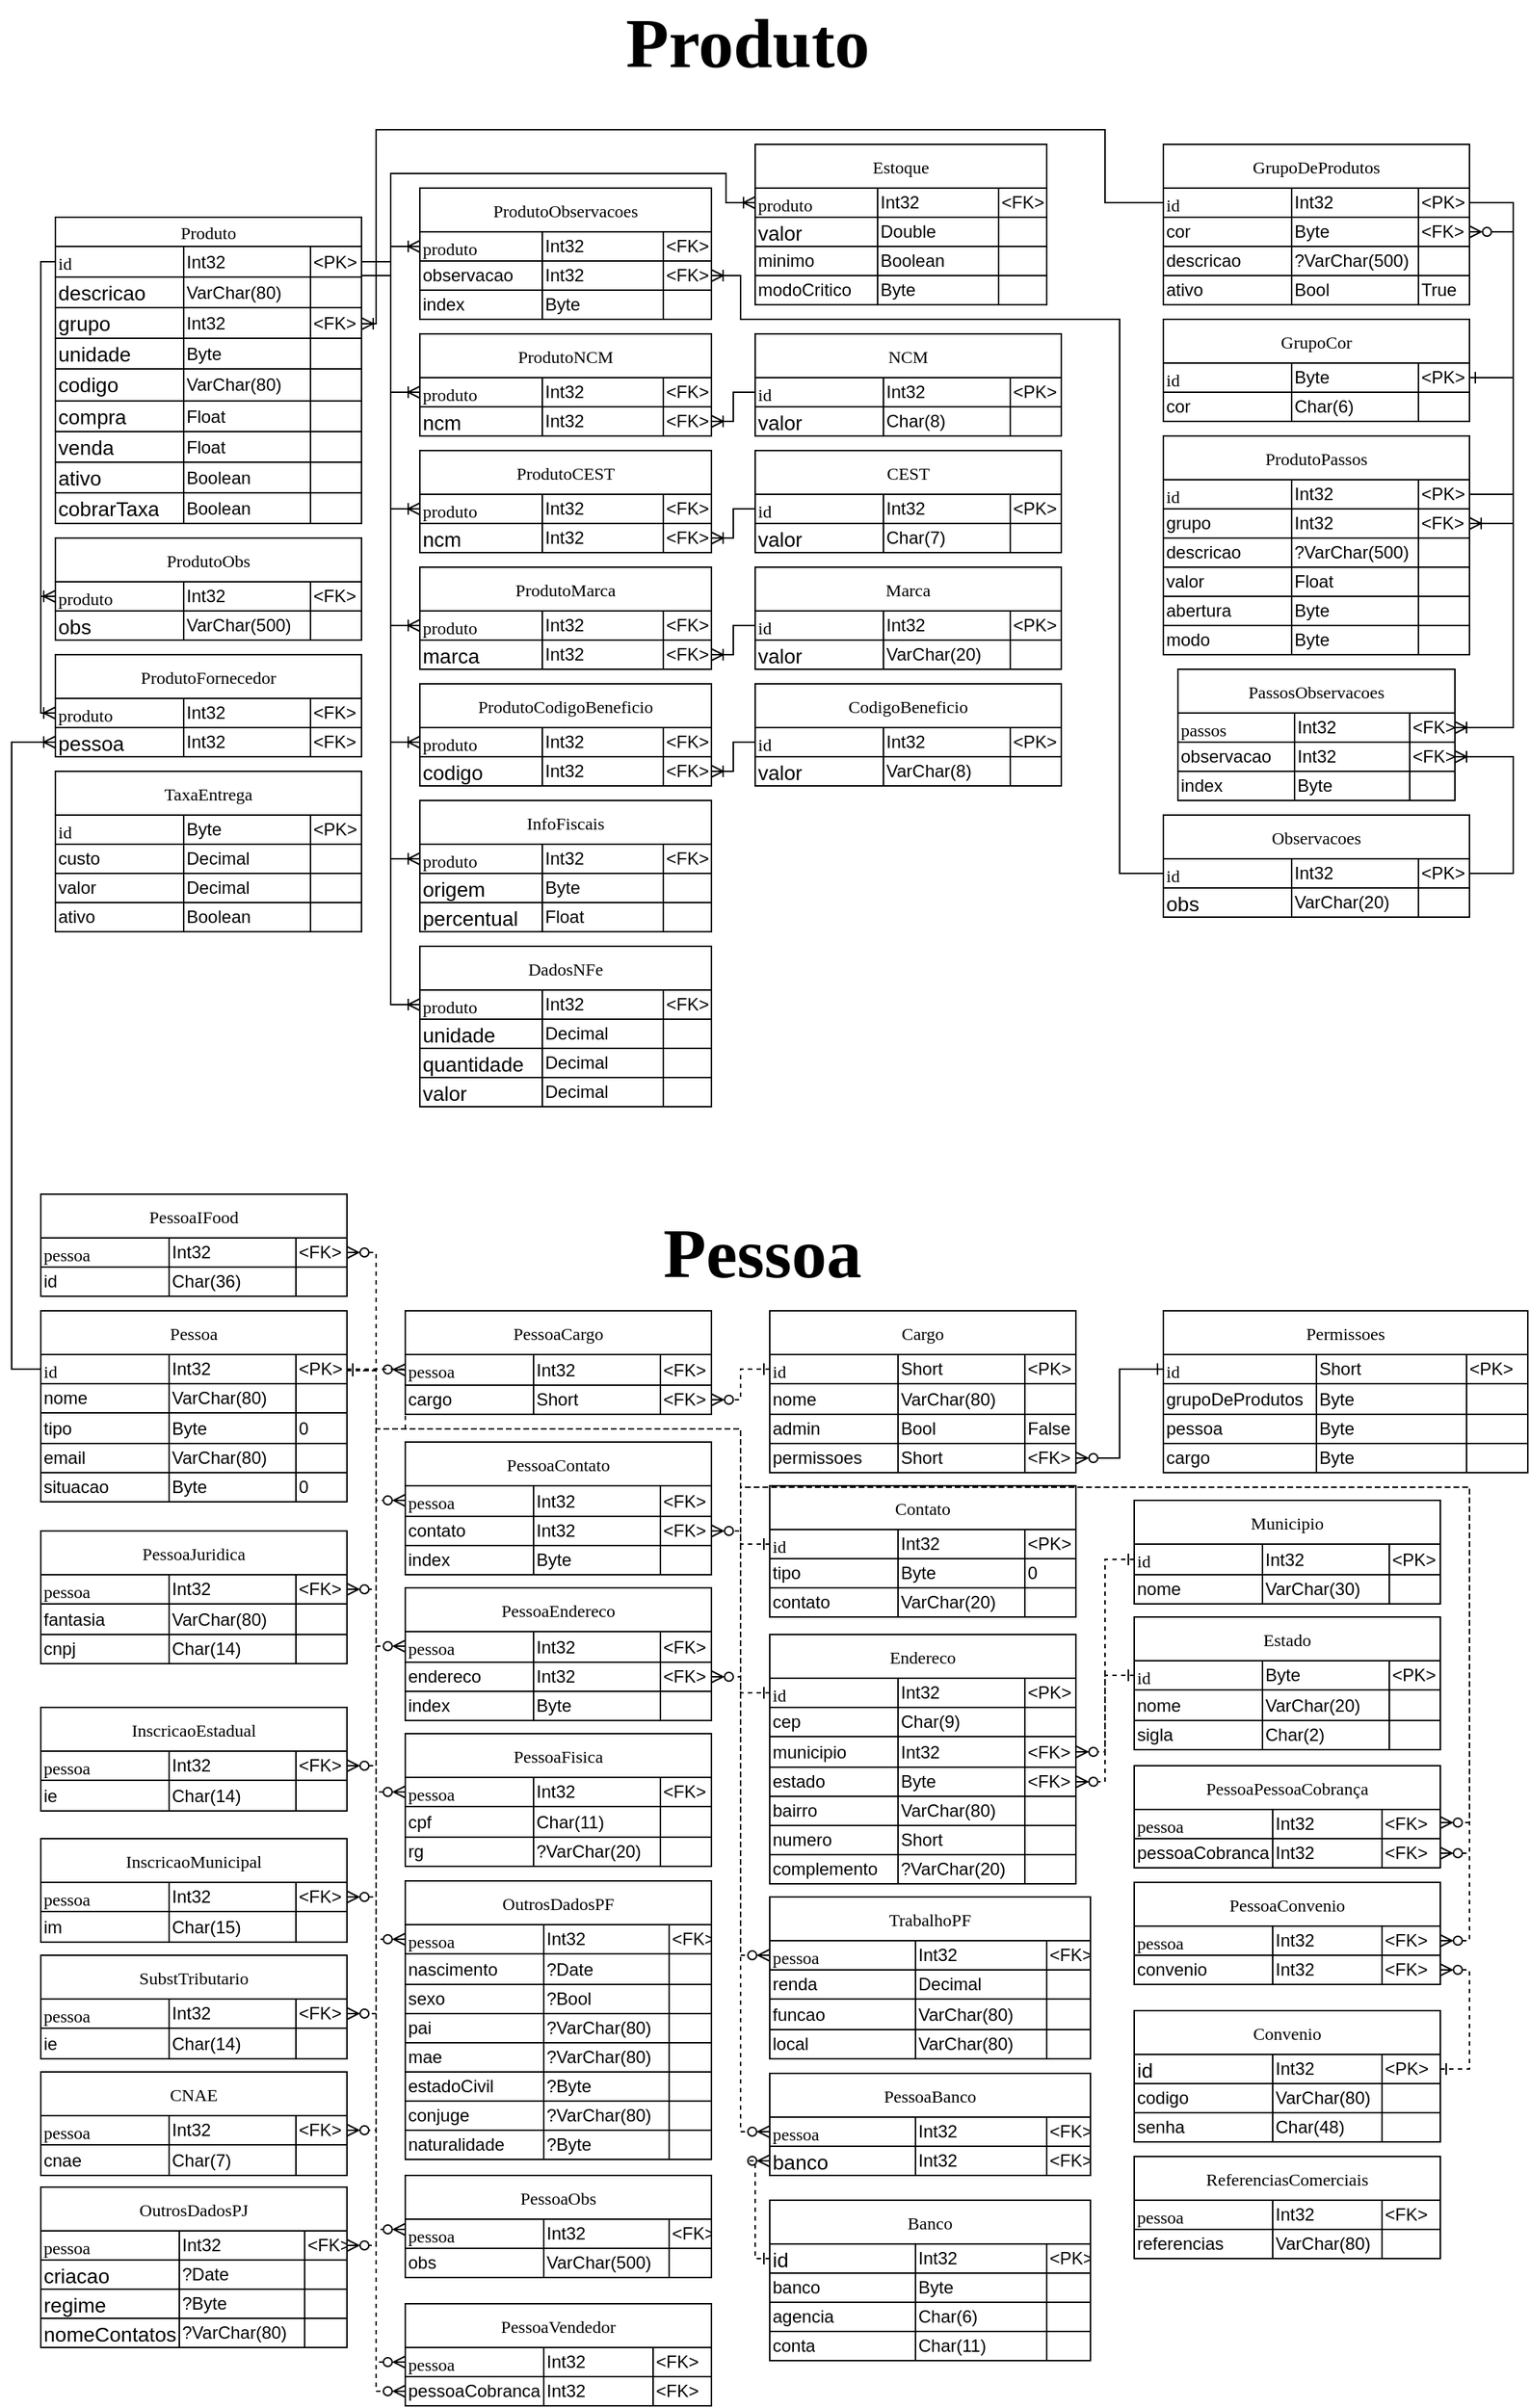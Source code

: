 <mxfile version="24.7.13">
  <diagram name="Page-1" id="2ca16b54-16f6-2749-3443-fa8db7711227">
    <mxGraphModel dx="-50" dy="565" grid="1" gridSize="10" guides="1" tooltips="1" connect="1" arrows="1" fold="1" page="1" pageScale="1" pageWidth="1100" pageHeight="850" background="none" math="0" shadow="0">
      <root>
        <mxCell id="0" />
        <mxCell id="1" parent="0" />
        <mxCell id="upvZZBd6ze37ZcyhornO-47" value="GrupoDeProdutos" style="shape=table;startSize=30;container=1;collapsible=0;childLayout=tableLayout;strokeColor=default;fontSize=12;fontFamily=Verdana;align=center;" parent="1" vertex="1">
          <mxGeometry x="1900" y="130" width="210" height="110" as="geometry" />
        </mxCell>
        <mxCell id="upvZZBd6ze37ZcyhornO-48" value="" style="shape=tableRow;horizontal=0;startSize=0;swimlaneHead=0;swimlaneBody=0;strokeColor=inherit;top=0;left=0;bottom=0;right=0;collapsible=0;dropTarget=0;fillColor=none;points=[[0,0.5],[1,0.5]];portConstraint=eastwest;fontSize=16;rounded=1;align=left;" parent="upvZZBd6ze37ZcyhornO-47" vertex="1">
          <mxGeometry y="30" width="210" height="20" as="geometry" />
        </mxCell>
        <mxCell id="upvZZBd6ze37ZcyhornO-49" value="&lt;font style=&quot;font-size: 12px;&quot; face=&quot;Verdana&quot;&gt;id&lt;/font&gt;" style="shape=partialRectangle;html=1;whiteSpace=wrap;connectable=0;strokeColor=inherit;overflow=hidden;fillColor=none;top=0;left=0;bottom=0;right=0;pointerEvents=1;fontSize=14;align=left;" parent="upvZZBd6ze37ZcyhornO-48" vertex="1">
          <mxGeometry width="88" height="20" as="geometry">
            <mxRectangle width="88" height="20" as="alternateBounds" />
          </mxGeometry>
        </mxCell>
        <mxCell id="upvZZBd6ze37ZcyhornO-50" value="Int32" style="shape=partialRectangle;html=1;whiteSpace=wrap;connectable=0;strokeColor=inherit;overflow=hidden;fillColor=none;top=0;left=0;bottom=0;right=0;pointerEvents=1;fontSize=12;align=left;" parent="upvZZBd6ze37ZcyhornO-48" vertex="1">
          <mxGeometry x="88" width="87" height="20" as="geometry">
            <mxRectangle width="87" height="20" as="alternateBounds" />
          </mxGeometry>
        </mxCell>
        <mxCell id="upvZZBd6ze37ZcyhornO-51" value="&amp;lt;PK&amp;gt;" style="shape=partialRectangle;html=1;whiteSpace=wrap;connectable=0;strokeColor=inherit;overflow=hidden;fillColor=none;top=0;left=0;bottom=0;right=0;pointerEvents=1;fontSize=12;align=left;" parent="upvZZBd6ze37ZcyhornO-48" vertex="1">
          <mxGeometry x="175" width="35" height="20" as="geometry">
            <mxRectangle width="35" height="20" as="alternateBounds" />
          </mxGeometry>
        </mxCell>
        <mxCell id="upvZZBd6ze37ZcyhornO-52" value="" style="shape=tableRow;horizontal=0;startSize=0;swimlaneHead=0;swimlaneBody=0;strokeColor=inherit;top=0;left=0;bottom=0;right=0;collapsible=0;dropTarget=0;fillColor=none;points=[[0,0.5],[1,0.5]];portConstraint=eastwest;fontSize=16;align=left;" parent="upvZZBd6ze37ZcyhornO-47" vertex="1">
          <mxGeometry y="50" width="210" height="20" as="geometry" />
        </mxCell>
        <mxCell id="upvZZBd6ze37ZcyhornO-53" value="cor" style="shape=partialRectangle;html=1;whiteSpace=wrap;connectable=0;strokeColor=inherit;overflow=hidden;fillColor=none;top=0;left=0;bottom=0;right=0;pointerEvents=1;fontSize=12;align=left;" parent="upvZZBd6ze37ZcyhornO-52" vertex="1">
          <mxGeometry width="88" height="20" as="geometry">
            <mxRectangle width="88" height="20" as="alternateBounds" />
          </mxGeometry>
        </mxCell>
        <mxCell id="upvZZBd6ze37ZcyhornO-54" value="Byte" style="shape=partialRectangle;html=1;whiteSpace=wrap;connectable=0;strokeColor=inherit;overflow=hidden;fillColor=none;top=0;left=0;bottom=0;right=0;pointerEvents=1;fontSize=12;align=left;" parent="upvZZBd6ze37ZcyhornO-52" vertex="1">
          <mxGeometry x="88" width="87" height="20" as="geometry">
            <mxRectangle width="87" height="20" as="alternateBounds" />
          </mxGeometry>
        </mxCell>
        <mxCell id="upvZZBd6ze37ZcyhornO-55" value="&amp;lt;FK&amp;gt;" style="shape=partialRectangle;html=1;whiteSpace=wrap;connectable=0;strokeColor=inherit;overflow=hidden;fillColor=none;top=0;left=0;bottom=0;right=0;pointerEvents=1;fontSize=12;align=left;" parent="upvZZBd6ze37ZcyhornO-52" vertex="1">
          <mxGeometry x="175" width="35" height="20" as="geometry">
            <mxRectangle width="35" height="20" as="alternateBounds" />
          </mxGeometry>
        </mxCell>
        <mxCell id="upvZZBd6ze37ZcyhornO-56" value="" style="shape=tableRow;horizontal=0;startSize=0;swimlaneHead=0;swimlaneBody=0;strokeColor=inherit;top=0;left=0;bottom=0;right=0;collapsible=0;dropTarget=0;fillColor=none;points=[[0,0.5],[1,0.5]];portConstraint=eastwest;fontSize=16;align=left;" parent="upvZZBd6ze37ZcyhornO-47" vertex="1">
          <mxGeometry y="70" width="210" height="20" as="geometry" />
        </mxCell>
        <mxCell id="upvZZBd6ze37ZcyhornO-57" value="descricao" style="shape=partialRectangle;html=1;whiteSpace=wrap;connectable=0;strokeColor=inherit;overflow=hidden;fillColor=none;top=0;left=0;bottom=0;right=0;pointerEvents=1;fontSize=12;align=left;" parent="upvZZBd6ze37ZcyhornO-56" vertex="1">
          <mxGeometry width="88" height="20" as="geometry">
            <mxRectangle width="88" height="20" as="alternateBounds" />
          </mxGeometry>
        </mxCell>
        <mxCell id="upvZZBd6ze37ZcyhornO-58" value="?VarChar(500)" style="shape=partialRectangle;html=1;whiteSpace=wrap;connectable=0;strokeColor=inherit;overflow=hidden;fillColor=none;top=0;left=0;bottom=0;right=0;pointerEvents=1;fontSize=12;align=left;" parent="upvZZBd6ze37ZcyhornO-56" vertex="1">
          <mxGeometry x="88" width="87" height="20" as="geometry">
            <mxRectangle width="87" height="20" as="alternateBounds" />
          </mxGeometry>
        </mxCell>
        <mxCell id="upvZZBd6ze37ZcyhornO-59" value="" style="shape=partialRectangle;html=1;whiteSpace=wrap;connectable=0;strokeColor=inherit;overflow=hidden;fillColor=none;top=0;left=0;bottom=0;right=0;pointerEvents=1;fontSize=12;align=left;" parent="upvZZBd6ze37ZcyhornO-56" vertex="1">
          <mxGeometry x="175" width="35" height="20" as="geometry">
            <mxRectangle width="35" height="20" as="alternateBounds" />
          </mxGeometry>
        </mxCell>
        <mxCell id="upvZZBd6ze37ZcyhornO-60" style="shape=tableRow;horizontal=0;startSize=0;swimlaneHead=0;swimlaneBody=0;strokeColor=inherit;top=0;left=0;bottom=0;right=0;collapsible=0;dropTarget=0;fillColor=none;points=[[0,0.5],[1,0.5]];portConstraint=eastwest;fontSize=16;align=left;" parent="upvZZBd6ze37ZcyhornO-47" vertex="1">
          <mxGeometry y="90" width="210" height="20" as="geometry" />
        </mxCell>
        <mxCell id="upvZZBd6ze37ZcyhornO-61" value="ativo" style="shape=partialRectangle;html=1;whiteSpace=wrap;connectable=0;strokeColor=inherit;overflow=hidden;fillColor=none;top=0;left=0;bottom=0;right=0;pointerEvents=1;fontSize=12;align=left;" parent="upvZZBd6ze37ZcyhornO-60" vertex="1">
          <mxGeometry width="88" height="20" as="geometry">
            <mxRectangle width="88" height="20" as="alternateBounds" />
          </mxGeometry>
        </mxCell>
        <mxCell id="upvZZBd6ze37ZcyhornO-62" value="Bool" style="shape=partialRectangle;html=1;whiteSpace=wrap;connectable=0;strokeColor=inherit;overflow=hidden;fillColor=none;top=0;left=0;bottom=0;right=0;pointerEvents=1;fontSize=12;align=left;" parent="upvZZBd6ze37ZcyhornO-60" vertex="1">
          <mxGeometry x="88" width="87" height="20" as="geometry">
            <mxRectangle width="87" height="20" as="alternateBounds" />
          </mxGeometry>
        </mxCell>
        <mxCell id="upvZZBd6ze37ZcyhornO-63" value="True" style="shape=partialRectangle;html=1;whiteSpace=wrap;connectable=0;strokeColor=inherit;overflow=hidden;fillColor=none;top=0;left=0;bottom=0;right=0;pointerEvents=1;fontSize=12;align=left;" parent="upvZZBd6ze37ZcyhornO-60" vertex="1">
          <mxGeometry x="175" width="35" height="20" as="geometry">
            <mxRectangle width="35" height="20" as="alternateBounds" />
          </mxGeometry>
        </mxCell>
        <mxCell id="upvZZBd6ze37ZcyhornO-64" value="GrupoCor" style="shape=table;startSize=30;container=1;collapsible=0;childLayout=tableLayout;strokeColor=default;fontSize=12;fontFamily=Verdana;align=center;" parent="1" vertex="1">
          <mxGeometry x="1900" y="250" width="210" height="70" as="geometry" />
        </mxCell>
        <mxCell id="upvZZBd6ze37ZcyhornO-65" value="" style="shape=tableRow;horizontal=0;startSize=0;swimlaneHead=0;swimlaneBody=0;strokeColor=inherit;top=0;left=0;bottom=0;right=0;collapsible=0;dropTarget=0;fillColor=none;points=[[0,0.5],[1,0.5]];portConstraint=eastwest;fontSize=16;rounded=1;align=left;" parent="upvZZBd6ze37ZcyhornO-64" vertex="1">
          <mxGeometry y="30" width="210" height="20" as="geometry" />
        </mxCell>
        <mxCell id="upvZZBd6ze37ZcyhornO-66" value="&lt;font style=&quot;font-size: 12px;&quot; face=&quot;Verdana&quot;&gt;id&lt;/font&gt;" style="shape=partialRectangle;html=1;whiteSpace=wrap;connectable=0;strokeColor=inherit;overflow=hidden;fillColor=none;top=0;left=0;bottom=0;right=0;pointerEvents=1;fontSize=14;align=left;" parent="upvZZBd6ze37ZcyhornO-65" vertex="1">
          <mxGeometry width="88" height="20" as="geometry">
            <mxRectangle width="88" height="20" as="alternateBounds" />
          </mxGeometry>
        </mxCell>
        <mxCell id="upvZZBd6ze37ZcyhornO-67" value="Byte" style="shape=partialRectangle;html=1;whiteSpace=wrap;connectable=0;strokeColor=inherit;overflow=hidden;fillColor=none;top=0;left=0;bottom=0;right=0;pointerEvents=1;fontSize=12;align=left;" parent="upvZZBd6ze37ZcyhornO-65" vertex="1">
          <mxGeometry x="88" width="87" height="20" as="geometry">
            <mxRectangle width="87" height="20" as="alternateBounds" />
          </mxGeometry>
        </mxCell>
        <mxCell id="upvZZBd6ze37ZcyhornO-68" value="&amp;lt;PK&amp;gt;" style="shape=partialRectangle;html=1;whiteSpace=wrap;connectable=0;strokeColor=inherit;overflow=hidden;fillColor=none;top=0;left=0;bottom=0;right=0;pointerEvents=1;fontSize=12;align=left;" parent="upvZZBd6ze37ZcyhornO-65" vertex="1">
          <mxGeometry x="175" width="35" height="20" as="geometry">
            <mxRectangle width="35" height="20" as="alternateBounds" />
          </mxGeometry>
        </mxCell>
        <mxCell id="upvZZBd6ze37ZcyhornO-69" value="" style="shape=tableRow;horizontal=0;startSize=0;swimlaneHead=0;swimlaneBody=0;strokeColor=inherit;top=0;left=0;bottom=0;right=0;collapsible=0;dropTarget=0;fillColor=none;points=[[0,0.5],[1,0.5]];portConstraint=eastwest;fontSize=16;align=left;" parent="upvZZBd6ze37ZcyhornO-64" vertex="1">
          <mxGeometry y="50" width="210" height="20" as="geometry" />
        </mxCell>
        <mxCell id="upvZZBd6ze37ZcyhornO-70" value="cor" style="shape=partialRectangle;html=1;whiteSpace=wrap;connectable=0;strokeColor=inherit;overflow=hidden;fillColor=none;top=0;left=0;bottom=0;right=0;pointerEvents=1;fontSize=12;align=left;" parent="upvZZBd6ze37ZcyhornO-69" vertex="1">
          <mxGeometry width="88" height="20" as="geometry">
            <mxRectangle width="88" height="20" as="alternateBounds" />
          </mxGeometry>
        </mxCell>
        <mxCell id="upvZZBd6ze37ZcyhornO-71" value="Char(6)" style="shape=partialRectangle;html=1;whiteSpace=wrap;connectable=0;strokeColor=inherit;overflow=hidden;fillColor=none;top=0;left=0;bottom=0;right=0;pointerEvents=1;fontSize=12;align=left;" parent="upvZZBd6ze37ZcyhornO-69" vertex="1">
          <mxGeometry x="88" width="87" height="20" as="geometry">
            <mxRectangle width="87" height="20" as="alternateBounds" />
          </mxGeometry>
        </mxCell>
        <mxCell id="upvZZBd6ze37ZcyhornO-72" value="" style="shape=partialRectangle;html=1;whiteSpace=wrap;connectable=0;strokeColor=inherit;overflow=hidden;fillColor=none;top=0;left=0;bottom=0;right=0;pointerEvents=1;fontSize=12;align=left;" parent="upvZZBd6ze37ZcyhornO-69" vertex="1">
          <mxGeometry x="175" width="35" height="20" as="geometry">
            <mxRectangle width="35" height="20" as="alternateBounds" />
          </mxGeometry>
        </mxCell>
        <mxCell id="upvZZBd6ze37ZcyhornO-81" style="edgeStyle=orthogonalEdgeStyle;rounded=0;orthogonalLoop=1;jettySize=auto;html=1;entryX=1;entryY=0.5;entryDx=0;entryDy=0;curved=0;strokeColor=default;startArrow=ERone;startFill=0;endArrow=ERzeroToMany;endFill=0;" parent="1" source="upvZZBd6ze37ZcyhornO-65" target="upvZZBd6ze37ZcyhornO-52" edge="1">
          <mxGeometry relative="1" as="geometry">
            <Array as="points">
              <mxPoint x="2140" y="290" />
              <mxPoint x="2140" y="190" />
            </Array>
          </mxGeometry>
        </mxCell>
        <mxCell id="upvZZBd6ze37ZcyhornO-82" value="Pessoa" style="shape=table;startSize=30;container=1;collapsible=0;childLayout=tableLayout;strokeColor=default;fontSize=12;fontFamily=Verdana;align=center;" parent="1" vertex="1">
          <mxGeometry x="1130" y="930" width="210" height="131" as="geometry" />
        </mxCell>
        <mxCell id="upvZZBd6ze37ZcyhornO-83" value="" style="shape=tableRow;horizontal=0;startSize=0;swimlaneHead=0;swimlaneBody=0;strokeColor=inherit;top=0;left=0;bottom=0;right=0;collapsible=0;dropTarget=0;fillColor=none;points=[[0,0.5],[1,0.5]];portConstraint=eastwest;fontSize=16;rounded=1;align=left;" parent="upvZZBd6ze37ZcyhornO-82" vertex="1">
          <mxGeometry y="30" width="210" height="20" as="geometry" />
        </mxCell>
        <mxCell id="upvZZBd6ze37ZcyhornO-84" value="&lt;font style=&quot;font-size: 12px;&quot; face=&quot;Verdana&quot;&gt;id&lt;/font&gt;" style="shape=partialRectangle;html=1;whiteSpace=wrap;connectable=0;strokeColor=inherit;overflow=hidden;fillColor=none;top=0;left=0;bottom=0;right=0;pointerEvents=1;fontSize=14;align=left;" parent="upvZZBd6ze37ZcyhornO-83" vertex="1">
          <mxGeometry width="88" height="20" as="geometry">
            <mxRectangle width="88" height="20" as="alternateBounds" />
          </mxGeometry>
        </mxCell>
        <mxCell id="upvZZBd6ze37ZcyhornO-85" value="Int32" style="shape=partialRectangle;html=1;whiteSpace=wrap;connectable=0;strokeColor=inherit;overflow=hidden;fillColor=none;top=0;left=0;bottom=0;right=0;pointerEvents=1;fontSize=12;align=left;" parent="upvZZBd6ze37ZcyhornO-83" vertex="1">
          <mxGeometry x="88" width="87" height="20" as="geometry">
            <mxRectangle width="87" height="20" as="alternateBounds" />
          </mxGeometry>
        </mxCell>
        <mxCell id="upvZZBd6ze37ZcyhornO-86" value="&amp;lt;PK&amp;gt;" style="shape=partialRectangle;html=1;whiteSpace=wrap;connectable=0;strokeColor=inherit;overflow=hidden;fillColor=none;top=0;left=0;bottom=0;right=0;pointerEvents=1;fontSize=12;align=left;" parent="upvZZBd6ze37ZcyhornO-83" vertex="1">
          <mxGeometry x="175" width="35" height="20" as="geometry">
            <mxRectangle width="35" height="20" as="alternateBounds" />
          </mxGeometry>
        </mxCell>
        <mxCell id="upvZZBd6ze37ZcyhornO-87" value="" style="shape=tableRow;horizontal=0;startSize=0;swimlaneHead=0;swimlaneBody=0;strokeColor=inherit;top=0;left=0;bottom=0;right=0;collapsible=0;dropTarget=0;fillColor=none;points=[[0,0.5],[1,0.5]];portConstraint=eastwest;fontSize=16;align=left;" parent="upvZZBd6ze37ZcyhornO-82" vertex="1">
          <mxGeometry y="50" width="210" height="20" as="geometry" />
        </mxCell>
        <mxCell id="upvZZBd6ze37ZcyhornO-88" value="nome" style="shape=partialRectangle;html=1;whiteSpace=wrap;connectable=0;strokeColor=inherit;overflow=hidden;fillColor=none;top=0;left=0;bottom=0;right=0;pointerEvents=1;fontSize=12;align=left;" parent="upvZZBd6ze37ZcyhornO-87" vertex="1">
          <mxGeometry width="88" height="20" as="geometry">
            <mxRectangle width="88" height="20" as="alternateBounds" />
          </mxGeometry>
        </mxCell>
        <mxCell id="upvZZBd6ze37ZcyhornO-89" value="VarChar(80)" style="shape=partialRectangle;html=1;whiteSpace=wrap;connectable=0;strokeColor=inherit;overflow=hidden;fillColor=none;top=0;left=0;bottom=0;right=0;pointerEvents=1;fontSize=12;align=left;" parent="upvZZBd6ze37ZcyhornO-87" vertex="1">
          <mxGeometry x="88" width="87" height="20" as="geometry">
            <mxRectangle width="87" height="20" as="alternateBounds" />
          </mxGeometry>
        </mxCell>
        <mxCell id="upvZZBd6ze37ZcyhornO-90" value="" style="shape=partialRectangle;html=1;whiteSpace=wrap;connectable=0;strokeColor=inherit;overflow=hidden;fillColor=none;top=0;left=0;bottom=0;right=0;pointerEvents=1;fontSize=12;align=left;" parent="upvZZBd6ze37ZcyhornO-87" vertex="1">
          <mxGeometry x="175" width="35" height="20" as="geometry">
            <mxRectangle width="35" height="20" as="alternateBounds" />
          </mxGeometry>
        </mxCell>
        <mxCell id="upvZZBd6ze37ZcyhornO-91" value="" style="shape=tableRow;horizontal=0;startSize=0;swimlaneHead=0;swimlaneBody=0;strokeColor=inherit;top=0;left=0;bottom=0;right=0;collapsible=0;dropTarget=0;fillColor=none;points=[[0,0.5],[1,0.5]];portConstraint=eastwest;fontSize=16;align=left;" parent="upvZZBd6ze37ZcyhornO-82" vertex="1">
          <mxGeometry y="70" width="210" height="21" as="geometry" />
        </mxCell>
        <mxCell id="upvZZBd6ze37ZcyhornO-92" value="tipo" style="shape=partialRectangle;html=1;whiteSpace=wrap;connectable=0;strokeColor=inherit;overflow=hidden;fillColor=none;top=0;left=0;bottom=0;right=0;pointerEvents=1;fontSize=12;align=left;" parent="upvZZBd6ze37ZcyhornO-91" vertex="1">
          <mxGeometry width="88" height="21" as="geometry">
            <mxRectangle width="88" height="21" as="alternateBounds" />
          </mxGeometry>
        </mxCell>
        <mxCell id="upvZZBd6ze37ZcyhornO-93" value="Byte" style="shape=partialRectangle;html=1;whiteSpace=wrap;connectable=0;strokeColor=inherit;overflow=hidden;fillColor=none;top=0;left=0;bottom=0;right=0;pointerEvents=1;fontSize=12;align=left;" parent="upvZZBd6ze37ZcyhornO-91" vertex="1">
          <mxGeometry x="88" width="87" height="21" as="geometry">
            <mxRectangle width="87" height="21" as="alternateBounds" />
          </mxGeometry>
        </mxCell>
        <mxCell id="upvZZBd6ze37ZcyhornO-94" value="0" style="shape=partialRectangle;html=1;whiteSpace=wrap;connectable=0;strokeColor=inherit;overflow=hidden;fillColor=none;top=0;left=0;bottom=0;right=0;pointerEvents=1;fontSize=12;align=left;" parent="upvZZBd6ze37ZcyhornO-91" vertex="1">
          <mxGeometry x="175" width="35" height="21" as="geometry">
            <mxRectangle width="35" height="21" as="alternateBounds" />
          </mxGeometry>
        </mxCell>
        <mxCell id="upvZZBd6ze37ZcyhornO-95" style="shape=tableRow;horizontal=0;startSize=0;swimlaneHead=0;swimlaneBody=0;strokeColor=inherit;top=0;left=0;bottom=0;right=0;collapsible=0;dropTarget=0;fillColor=none;points=[[0,0.5],[1,0.5]];portConstraint=eastwest;fontSize=16;align=left;" parent="upvZZBd6ze37ZcyhornO-82" vertex="1">
          <mxGeometry y="91" width="210" height="20" as="geometry" />
        </mxCell>
        <mxCell id="upvZZBd6ze37ZcyhornO-96" value="email" style="shape=partialRectangle;html=1;whiteSpace=wrap;connectable=0;strokeColor=inherit;overflow=hidden;fillColor=none;top=0;left=0;bottom=0;right=0;pointerEvents=1;fontSize=12;align=left;" parent="upvZZBd6ze37ZcyhornO-95" vertex="1">
          <mxGeometry width="88" height="20" as="geometry">
            <mxRectangle width="88" height="20" as="alternateBounds" />
          </mxGeometry>
        </mxCell>
        <mxCell id="upvZZBd6ze37ZcyhornO-97" value="VarChar(80)" style="shape=partialRectangle;html=1;whiteSpace=wrap;connectable=0;strokeColor=inherit;overflow=hidden;fillColor=none;top=0;left=0;bottom=0;right=0;pointerEvents=1;fontSize=12;align=left;" parent="upvZZBd6ze37ZcyhornO-95" vertex="1">
          <mxGeometry x="88" width="87" height="20" as="geometry">
            <mxRectangle width="87" height="20" as="alternateBounds" />
          </mxGeometry>
        </mxCell>
        <mxCell id="upvZZBd6ze37ZcyhornO-98" value="" style="shape=partialRectangle;html=1;whiteSpace=wrap;connectable=0;strokeColor=inherit;overflow=hidden;fillColor=none;top=0;left=0;bottom=0;right=0;pointerEvents=1;fontSize=12;align=left;" parent="upvZZBd6ze37ZcyhornO-95" vertex="1">
          <mxGeometry x="175" width="35" height="20" as="geometry">
            <mxRectangle width="35" height="20" as="alternateBounds" />
          </mxGeometry>
        </mxCell>
        <mxCell id="upvZZBd6ze37ZcyhornO-212" style="shape=tableRow;horizontal=0;startSize=0;swimlaneHead=0;swimlaneBody=0;strokeColor=inherit;top=0;left=0;bottom=0;right=0;collapsible=0;dropTarget=0;fillColor=none;points=[[0,0.5],[1,0.5]];portConstraint=eastwest;fontSize=16;align=left;" parent="upvZZBd6ze37ZcyhornO-82" vertex="1">
          <mxGeometry y="111" width="210" height="20" as="geometry" />
        </mxCell>
        <mxCell id="upvZZBd6ze37ZcyhornO-213" value="situacao" style="shape=partialRectangle;html=1;whiteSpace=wrap;connectable=0;strokeColor=inherit;overflow=hidden;fillColor=none;top=0;left=0;bottom=0;right=0;pointerEvents=1;fontSize=12;align=left;" parent="upvZZBd6ze37ZcyhornO-212" vertex="1">
          <mxGeometry width="88" height="20" as="geometry">
            <mxRectangle width="88" height="20" as="alternateBounds" />
          </mxGeometry>
        </mxCell>
        <mxCell id="upvZZBd6ze37ZcyhornO-214" value="Byte" style="shape=partialRectangle;html=1;whiteSpace=wrap;connectable=0;strokeColor=inherit;overflow=hidden;fillColor=none;top=0;left=0;bottom=0;right=0;pointerEvents=1;fontSize=12;align=left;" parent="upvZZBd6ze37ZcyhornO-212" vertex="1">
          <mxGeometry x="88" width="87" height="20" as="geometry">
            <mxRectangle width="87" height="20" as="alternateBounds" />
          </mxGeometry>
        </mxCell>
        <mxCell id="upvZZBd6ze37ZcyhornO-215" value="0" style="shape=partialRectangle;html=1;whiteSpace=wrap;connectable=0;strokeColor=inherit;overflow=hidden;fillColor=none;top=0;left=0;bottom=0;right=0;pointerEvents=1;fontSize=12;align=left;" parent="upvZZBd6ze37ZcyhornO-212" vertex="1">
          <mxGeometry x="175" width="35" height="20" as="geometry">
            <mxRectangle width="35" height="20" as="alternateBounds" />
          </mxGeometry>
        </mxCell>
        <mxCell id="upvZZBd6ze37ZcyhornO-99" value="Cargo" style="shape=table;startSize=30;container=1;collapsible=0;childLayout=tableLayout;strokeColor=default;fontSize=12;fontFamily=Verdana;align=center;" parent="1" vertex="1">
          <mxGeometry x="1630" y="930" width="210" height="111" as="geometry" />
        </mxCell>
        <mxCell id="upvZZBd6ze37ZcyhornO-100" value="" style="shape=tableRow;horizontal=0;startSize=0;swimlaneHead=0;swimlaneBody=0;strokeColor=inherit;top=0;left=0;bottom=0;right=0;collapsible=0;dropTarget=0;fillColor=none;points=[[0,0.5],[1,0.5]];portConstraint=eastwest;fontSize=16;rounded=1;align=left;" parent="upvZZBd6ze37ZcyhornO-99" vertex="1">
          <mxGeometry y="30" width="210" height="20" as="geometry" />
        </mxCell>
        <mxCell id="upvZZBd6ze37ZcyhornO-101" value="&lt;font style=&quot;font-size: 12px;&quot; face=&quot;Verdana&quot;&gt;id&lt;/font&gt;" style="shape=partialRectangle;html=1;whiteSpace=wrap;connectable=0;strokeColor=inherit;overflow=hidden;fillColor=none;top=0;left=0;bottom=0;right=0;pointerEvents=1;fontSize=14;align=left;" parent="upvZZBd6ze37ZcyhornO-100" vertex="1">
          <mxGeometry width="88" height="20" as="geometry">
            <mxRectangle width="88" height="20" as="alternateBounds" />
          </mxGeometry>
        </mxCell>
        <mxCell id="upvZZBd6ze37ZcyhornO-102" value="Short" style="shape=partialRectangle;html=1;whiteSpace=wrap;connectable=0;strokeColor=inherit;overflow=hidden;fillColor=none;top=0;left=0;bottom=0;right=0;pointerEvents=1;fontSize=12;align=left;" parent="upvZZBd6ze37ZcyhornO-100" vertex="1">
          <mxGeometry x="88" width="87" height="20" as="geometry">
            <mxRectangle width="87" height="20" as="alternateBounds" />
          </mxGeometry>
        </mxCell>
        <mxCell id="upvZZBd6ze37ZcyhornO-103" value="&amp;lt;PK&amp;gt;" style="shape=partialRectangle;html=1;whiteSpace=wrap;connectable=0;strokeColor=inherit;overflow=hidden;fillColor=none;top=0;left=0;bottom=0;right=0;pointerEvents=1;fontSize=12;align=left;" parent="upvZZBd6ze37ZcyhornO-100" vertex="1">
          <mxGeometry x="175" width="35" height="20" as="geometry">
            <mxRectangle width="35" height="20" as="alternateBounds" />
          </mxGeometry>
        </mxCell>
        <mxCell id="upvZZBd6ze37ZcyhornO-104" value="" style="shape=tableRow;horizontal=0;startSize=0;swimlaneHead=0;swimlaneBody=0;strokeColor=inherit;top=0;left=0;bottom=0;right=0;collapsible=0;dropTarget=0;fillColor=none;points=[[0,0.5],[1,0.5]];portConstraint=eastwest;fontSize=16;align=left;" parent="upvZZBd6ze37ZcyhornO-99" vertex="1">
          <mxGeometry y="50" width="210" height="21" as="geometry" />
        </mxCell>
        <mxCell id="upvZZBd6ze37ZcyhornO-105" value="nome" style="shape=partialRectangle;html=1;whiteSpace=wrap;connectable=0;strokeColor=inherit;overflow=hidden;fillColor=none;top=0;left=0;bottom=0;right=0;pointerEvents=1;fontSize=12;align=left;" parent="upvZZBd6ze37ZcyhornO-104" vertex="1">
          <mxGeometry width="88" height="21" as="geometry">
            <mxRectangle width="88" height="21" as="alternateBounds" />
          </mxGeometry>
        </mxCell>
        <mxCell id="upvZZBd6ze37ZcyhornO-106" value="VarChar(80)" style="shape=partialRectangle;html=1;whiteSpace=wrap;connectable=0;strokeColor=inherit;overflow=hidden;fillColor=none;top=0;left=0;bottom=0;right=0;pointerEvents=1;fontSize=12;align=left;" parent="upvZZBd6ze37ZcyhornO-104" vertex="1">
          <mxGeometry x="88" width="87" height="21" as="geometry">
            <mxRectangle width="87" height="21" as="alternateBounds" />
          </mxGeometry>
        </mxCell>
        <mxCell id="upvZZBd6ze37ZcyhornO-107" value="" style="shape=partialRectangle;html=1;whiteSpace=wrap;connectable=0;strokeColor=inherit;overflow=hidden;fillColor=none;top=0;left=0;bottom=0;right=0;pointerEvents=1;fontSize=12;align=left;" parent="upvZZBd6ze37ZcyhornO-104" vertex="1">
          <mxGeometry x="175" width="35" height="21" as="geometry">
            <mxRectangle width="35" height="21" as="alternateBounds" />
          </mxGeometry>
        </mxCell>
        <mxCell id="upvZZBd6ze37ZcyhornO-108" value="" style="shape=tableRow;horizontal=0;startSize=0;swimlaneHead=0;swimlaneBody=0;strokeColor=inherit;top=0;left=0;bottom=0;right=0;collapsible=0;dropTarget=0;fillColor=none;points=[[0,0.5],[1,0.5]];portConstraint=eastwest;fontSize=16;align=left;" parent="upvZZBd6ze37ZcyhornO-99" vertex="1">
          <mxGeometry y="71" width="210" height="20" as="geometry" />
        </mxCell>
        <mxCell id="upvZZBd6ze37ZcyhornO-109" value="admin" style="shape=partialRectangle;html=1;whiteSpace=wrap;connectable=0;strokeColor=inherit;overflow=hidden;fillColor=none;top=0;left=0;bottom=0;right=0;pointerEvents=1;fontSize=12;align=left;" parent="upvZZBd6ze37ZcyhornO-108" vertex="1">
          <mxGeometry width="88" height="20" as="geometry">
            <mxRectangle width="88" height="20" as="alternateBounds" />
          </mxGeometry>
        </mxCell>
        <mxCell id="upvZZBd6ze37ZcyhornO-110" value="Bool" style="shape=partialRectangle;html=1;whiteSpace=wrap;connectable=0;strokeColor=inherit;overflow=hidden;fillColor=none;top=0;left=0;bottom=0;right=0;pointerEvents=1;fontSize=12;align=left;" parent="upvZZBd6ze37ZcyhornO-108" vertex="1">
          <mxGeometry x="88" width="87" height="20" as="geometry">
            <mxRectangle width="87" height="20" as="alternateBounds" />
          </mxGeometry>
        </mxCell>
        <mxCell id="upvZZBd6ze37ZcyhornO-111" value="False" style="shape=partialRectangle;html=1;whiteSpace=wrap;connectable=0;strokeColor=inherit;overflow=hidden;fillColor=none;top=0;left=0;bottom=0;right=0;pointerEvents=1;fontSize=12;align=left;" parent="upvZZBd6ze37ZcyhornO-108" vertex="1">
          <mxGeometry x="175" width="35" height="20" as="geometry">
            <mxRectangle width="35" height="20" as="alternateBounds" />
          </mxGeometry>
        </mxCell>
        <mxCell id="upvZZBd6ze37ZcyhornO-112" style="shape=tableRow;horizontal=0;startSize=0;swimlaneHead=0;swimlaneBody=0;strokeColor=inherit;top=0;left=0;bottom=0;right=0;collapsible=0;dropTarget=0;fillColor=none;points=[[0,0.5],[1,0.5]];portConstraint=eastwest;fontSize=16;align=left;" parent="upvZZBd6ze37ZcyhornO-99" vertex="1">
          <mxGeometry y="91" width="210" height="20" as="geometry" />
        </mxCell>
        <mxCell id="upvZZBd6ze37ZcyhornO-113" value="permissoes" style="shape=partialRectangle;html=1;whiteSpace=wrap;connectable=0;strokeColor=inherit;overflow=hidden;fillColor=none;top=0;left=0;bottom=0;right=0;pointerEvents=1;fontSize=12;align=left;" parent="upvZZBd6ze37ZcyhornO-112" vertex="1">
          <mxGeometry width="88" height="20" as="geometry">
            <mxRectangle width="88" height="20" as="alternateBounds" />
          </mxGeometry>
        </mxCell>
        <mxCell id="upvZZBd6ze37ZcyhornO-114" value="Short" style="shape=partialRectangle;html=1;whiteSpace=wrap;connectable=0;strokeColor=inherit;overflow=hidden;fillColor=none;top=0;left=0;bottom=0;right=0;pointerEvents=1;fontSize=12;align=left;" parent="upvZZBd6ze37ZcyhornO-112" vertex="1">
          <mxGeometry x="88" width="87" height="20" as="geometry">
            <mxRectangle width="87" height="20" as="alternateBounds" />
          </mxGeometry>
        </mxCell>
        <mxCell id="upvZZBd6ze37ZcyhornO-115" value="&amp;lt;FK&amp;gt;" style="shape=partialRectangle;html=1;whiteSpace=wrap;connectable=0;strokeColor=inherit;overflow=hidden;fillColor=none;top=0;left=0;bottom=0;right=0;pointerEvents=1;fontSize=12;align=left;" parent="upvZZBd6ze37ZcyhornO-112" vertex="1">
          <mxGeometry x="175" width="35" height="20" as="geometry">
            <mxRectangle width="35" height="20" as="alternateBounds" />
          </mxGeometry>
        </mxCell>
        <mxCell id="upvZZBd6ze37ZcyhornO-120" value="Permissoes" style="shape=table;startSize=30;container=1;collapsible=0;childLayout=tableLayout;strokeColor=default;fontSize=12;fontFamily=Verdana;align=center;" parent="1" vertex="1">
          <mxGeometry x="1900" y="930" width="250" height="111" as="geometry" />
        </mxCell>
        <mxCell id="upvZZBd6ze37ZcyhornO-121" value="" style="shape=tableRow;horizontal=0;startSize=0;swimlaneHead=0;swimlaneBody=0;strokeColor=inherit;top=0;left=0;bottom=0;right=0;collapsible=0;dropTarget=0;fillColor=none;points=[[0,0.5],[1,0.5]];portConstraint=eastwest;fontSize=16;rounded=1;align=left;" parent="upvZZBd6ze37ZcyhornO-120" vertex="1">
          <mxGeometry y="30" width="250" height="20" as="geometry" />
        </mxCell>
        <mxCell id="upvZZBd6ze37ZcyhornO-122" value="&lt;font style=&quot;font-size: 12px;&quot; face=&quot;Verdana&quot;&gt;id&lt;/font&gt;" style="shape=partialRectangle;html=1;whiteSpace=wrap;connectable=0;strokeColor=inherit;overflow=hidden;fillColor=none;top=0;left=0;bottom=0;right=0;pointerEvents=1;fontSize=14;align=left;" parent="upvZZBd6ze37ZcyhornO-121" vertex="1">
          <mxGeometry width="105" height="20" as="geometry">
            <mxRectangle width="105" height="20" as="alternateBounds" />
          </mxGeometry>
        </mxCell>
        <mxCell id="upvZZBd6ze37ZcyhornO-123" value="Short" style="shape=partialRectangle;html=1;whiteSpace=wrap;connectable=0;strokeColor=inherit;overflow=hidden;fillColor=none;top=0;left=0;bottom=0;right=0;pointerEvents=1;fontSize=12;align=left;" parent="upvZZBd6ze37ZcyhornO-121" vertex="1">
          <mxGeometry x="105" width="103" height="20" as="geometry">
            <mxRectangle width="103" height="20" as="alternateBounds" />
          </mxGeometry>
        </mxCell>
        <mxCell id="upvZZBd6ze37ZcyhornO-124" value="&amp;lt;PK&amp;gt;" style="shape=partialRectangle;html=1;whiteSpace=wrap;connectable=0;strokeColor=inherit;overflow=hidden;fillColor=none;top=0;left=0;bottom=0;right=0;pointerEvents=1;fontSize=12;align=left;" parent="upvZZBd6ze37ZcyhornO-121" vertex="1">
          <mxGeometry x="208" width="42" height="20" as="geometry">
            <mxRectangle width="42" height="20" as="alternateBounds" />
          </mxGeometry>
        </mxCell>
        <mxCell id="upvZZBd6ze37ZcyhornO-125" value="" style="shape=tableRow;horizontal=0;startSize=0;swimlaneHead=0;swimlaneBody=0;strokeColor=inherit;top=0;left=0;bottom=0;right=0;collapsible=0;dropTarget=0;fillColor=none;points=[[0,0.5],[1,0.5]];portConstraint=eastwest;fontSize=16;align=left;" parent="upvZZBd6ze37ZcyhornO-120" vertex="1">
          <mxGeometry y="50" width="250" height="21" as="geometry" />
        </mxCell>
        <mxCell id="upvZZBd6ze37ZcyhornO-126" value="grupoDeProdutos" style="shape=partialRectangle;html=1;whiteSpace=wrap;connectable=0;strokeColor=inherit;overflow=hidden;fillColor=none;top=0;left=0;bottom=0;right=0;pointerEvents=1;fontSize=12;align=left;" parent="upvZZBd6ze37ZcyhornO-125" vertex="1">
          <mxGeometry width="105" height="21" as="geometry">
            <mxRectangle width="105" height="21" as="alternateBounds" />
          </mxGeometry>
        </mxCell>
        <mxCell id="upvZZBd6ze37ZcyhornO-127" value="Byte" style="shape=partialRectangle;html=1;whiteSpace=wrap;connectable=0;strokeColor=inherit;overflow=hidden;fillColor=none;top=0;left=0;bottom=0;right=0;pointerEvents=1;fontSize=12;align=left;" parent="upvZZBd6ze37ZcyhornO-125" vertex="1">
          <mxGeometry x="105" width="103" height="21" as="geometry">
            <mxRectangle width="103" height="21" as="alternateBounds" />
          </mxGeometry>
        </mxCell>
        <mxCell id="upvZZBd6ze37ZcyhornO-128" value="" style="shape=partialRectangle;html=1;whiteSpace=wrap;connectable=0;strokeColor=inherit;overflow=hidden;fillColor=none;top=0;left=0;bottom=0;right=0;pointerEvents=1;fontSize=12;align=left;" parent="upvZZBd6ze37ZcyhornO-125" vertex="1">
          <mxGeometry x="208" width="42" height="21" as="geometry">
            <mxRectangle width="42" height="21" as="alternateBounds" />
          </mxGeometry>
        </mxCell>
        <mxCell id="upvZZBd6ze37ZcyhornO-129" value="" style="shape=tableRow;horizontal=0;startSize=0;swimlaneHead=0;swimlaneBody=0;strokeColor=inherit;top=0;left=0;bottom=0;right=0;collapsible=0;dropTarget=0;fillColor=none;points=[[0,0.5],[1,0.5]];portConstraint=eastwest;fontSize=16;align=left;" parent="upvZZBd6ze37ZcyhornO-120" vertex="1">
          <mxGeometry y="71" width="250" height="20" as="geometry" />
        </mxCell>
        <mxCell id="upvZZBd6ze37ZcyhornO-130" value="pessoa" style="shape=partialRectangle;html=1;whiteSpace=wrap;connectable=0;strokeColor=inherit;overflow=hidden;fillColor=none;top=0;left=0;bottom=0;right=0;pointerEvents=1;fontSize=12;align=left;" parent="upvZZBd6ze37ZcyhornO-129" vertex="1">
          <mxGeometry width="105" height="20" as="geometry">
            <mxRectangle width="105" height="20" as="alternateBounds" />
          </mxGeometry>
        </mxCell>
        <mxCell id="upvZZBd6ze37ZcyhornO-131" value="Byte" style="shape=partialRectangle;html=1;whiteSpace=wrap;connectable=0;strokeColor=inherit;overflow=hidden;fillColor=none;top=0;left=0;bottom=0;right=0;pointerEvents=1;fontSize=12;align=left;" parent="upvZZBd6ze37ZcyhornO-129" vertex="1">
          <mxGeometry x="105" width="103" height="20" as="geometry">
            <mxRectangle width="103" height="20" as="alternateBounds" />
          </mxGeometry>
        </mxCell>
        <mxCell id="upvZZBd6ze37ZcyhornO-132" value="" style="shape=partialRectangle;html=1;whiteSpace=wrap;connectable=0;strokeColor=inherit;overflow=hidden;fillColor=none;top=0;left=0;bottom=0;right=0;pointerEvents=1;fontSize=12;align=left;" parent="upvZZBd6ze37ZcyhornO-129" vertex="1">
          <mxGeometry x="208" width="42" height="20" as="geometry">
            <mxRectangle width="42" height="20" as="alternateBounds" />
          </mxGeometry>
        </mxCell>
        <mxCell id="upvZZBd6ze37ZcyhornO-133" style="shape=tableRow;horizontal=0;startSize=0;swimlaneHead=0;swimlaneBody=0;strokeColor=inherit;top=0;left=0;bottom=0;right=0;collapsible=0;dropTarget=0;fillColor=none;points=[[0,0.5],[1,0.5]];portConstraint=eastwest;fontSize=16;align=left;" parent="upvZZBd6ze37ZcyhornO-120" vertex="1">
          <mxGeometry y="91" width="250" height="20" as="geometry" />
        </mxCell>
        <mxCell id="upvZZBd6ze37ZcyhornO-134" value="cargo" style="shape=partialRectangle;html=1;whiteSpace=wrap;connectable=0;strokeColor=inherit;overflow=hidden;fillColor=none;top=0;left=0;bottom=0;right=0;pointerEvents=1;fontSize=12;align=left;" parent="upvZZBd6ze37ZcyhornO-133" vertex="1">
          <mxGeometry width="105" height="20" as="geometry">
            <mxRectangle width="105" height="20" as="alternateBounds" />
          </mxGeometry>
        </mxCell>
        <mxCell id="upvZZBd6ze37ZcyhornO-135" value="Byte" style="shape=partialRectangle;html=1;whiteSpace=wrap;connectable=0;strokeColor=inherit;overflow=hidden;fillColor=none;top=0;left=0;bottom=0;right=0;pointerEvents=1;fontSize=12;align=left;" parent="upvZZBd6ze37ZcyhornO-133" vertex="1">
          <mxGeometry x="105" width="103" height="20" as="geometry">
            <mxRectangle width="103" height="20" as="alternateBounds" />
          </mxGeometry>
        </mxCell>
        <mxCell id="upvZZBd6ze37ZcyhornO-136" value="" style="shape=partialRectangle;html=1;whiteSpace=wrap;connectable=0;strokeColor=inherit;overflow=hidden;fillColor=none;top=0;left=0;bottom=0;right=0;pointerEvents=1;fontSize=12;align=left;" parent="upvZZBd6ze37ZcyhornO-133" vertex="1">
          <mxGeometry x="208" width="42" height="20" as="geometry">
            <mxRectangle width="42" height="20" as="alternateBounds" />
          </mxGeometry>
        </mxCell>
        <mxCell id="upvZZBd6ze37ZcyhornO-137" style="edgeStyle=orthogonalEdgeStyle;rounded=0;orthogonalLoop=1;jettySize=auto;html=1;entryX=1;entryY=0.5;entryDx=0;entryDy=0;curved=0;strokeColor=default;startArrow=ERone;startFill=0;endArrow=ERzeroToMany;endFill=0;dashed=1;" parent="1" source="upvZZBd6ze37ZcyhornO-100" target="upvZZBd6ze37ZcyhornO-199" edge="1">
          <mxGeometry relative="1" as="geometry">
            <mxPoint x="1420" y="840" as="sourcePoint" />
            <mxPoint x="1350" y="860" as="targetPoint" />
          </mxGeometry>
        </mxCell>
        <mxCell id="upvZZBd6ze37ZcyhornO-138" style="edgeStyle=orthogonalEdgeStyle;rounded=0;orthogonalLoop=1;jettySize=auto;html=1;entryX=1;entryY=0.5;entryDx=0;entryDy=0;curved=0;strokeColor=default;startArrow=ERone;startFill=0;endArrow=ERzeroToMany;endFill=0;exitX=0;exitY=0.5;exitDx=0;exitDy=0;" parent="1" source="upvZZBd6ze37ZcyhornO-121" target="upvZZBd6ze37ZcyhornO-112" edge="1">
          <mxGeometry relative="1" as="geometry">
            <mxPoint x="1640" y="980" as="sourcePoint" />
            <mxPoint x="1560" y="1020" as="targetPoint" />
          </mxGeometry>
        </mxCell>
        <mxCell id="upvZZBd6ze37ZcyhornO-156" value="PessoaJuridica" style="shape=table;startSize=30;container=1;collapsible=0;childLayout=tableLayout;strokeColor=default;fontSize=12;fontFamily=Verdana;align=center;" parent="1" vertex="1">
          <mxGeometry x="1130" y="1081" width="210" height="91" as="geometry" />
        </mxCell>
        <mxCell id="upvZZBd6ze37ZcyhornO-157" value="" style="shape=tableRow;horizontal=0;startSize=0;swimlaneHead=0;swimlaneBody=0;strokeColor=inherit;top=0;left=0;bottom=0;right=0;collapsible=0;dropTarget=0;fillColor=none;points=[[0,0.5],[1,0.5]];portConstraint=eastwest;fontSize=16;rounded=1;align=left;" parent="upvZZBd6ze37ZcyhornO-156" vertex="1">
          <mxGeometry y="30" width="210" height="20" as="geometry" />
        </mxCell>
        <mxCell id="upvZZBd6ze37ZcyhornO-158" value="&lt;font style=&quot;font-size: 12px;&quot; face=&quot;Verdana&quot;&gt;pessoa&lt;/font&gt;" style="shape=partialRectangle;html=1;whiteSpace=wrap;connectable=0;strokeColor=inherit;overflow=hidden;fillColor=none;top=0;left=0;bottom=0;right=0;pointerEvents=1;fontSize=14;align=left;" parent="upvZZBd6ze37ZcyhornO-157" vertex="1">
          <mxGeometry width="88" height="20" as="geometry">
            <mxRectangle width="88" height="20" as="alternateBounds" />
          </mxGeometry>
        </mxCell>
        <mxCell id="upvZZBd6ze37ZcyhornO-159" value="Int32" style="shape=partialRectangle;html=1;whiteSpace=wrap;connectable=0;strokeColor=inherit;overflow=hidden;fillColor=none;top=0;left=0;bottom=0;right=0;pointerEvents=1;fontSize=12;align=left;" parent="upvZZBd6ze37ZcyhornO-157" vertex="1">
          <mxGeometry x="88" width="87" height="20" as="geometry">
            <mxRectangle width="87" height="20" as="alternateBounds" />
          </mxGeometry>
        </mxCell>
        <mxCell id="upvZZBd6ze37ZcyhornO-160" value="&amp;lt;FK&amp;gt;" style="shape=partialRectangle;html=1;whiteSpace=wrap;connectable=0;strokeColor=inherit;overflow=hidden;fillColor=none;top=0;left=0;bottom=0;right=0;pointerEvents=1;fontSize=12;align=left;" parent="upvZZBd6ze37ZcyhornO-157" vertex="1">
          <mxGeometry x="175" width="35" height="20" as="geometry">
            <mxRectangle width="35" height="20" as="alternateBounds" />
          </mxGeometry>
        </mxCell>
        <mxCell id="upvZZBd6ze37ZcyhornO-161" value="" style="shape=tableRow;horizontal=0;startSize=0;swimlaneHead=0;swimlaneBody=0;strokeColor=inherit;top=0;left=0;bottom=0;right=0;collapsible=0;dropTarget=0;fillColor=none;points=[[0,0.5],[1,0.5]];portConstraint=eastwest;fontSize=16;align=left;" parent="upvZZBd6ze37ZcyhornO-156" vertex="1">
          <mxGeometry y="50" width="210" height="21" as="geometry" />
        </mxCell>
        <mxCell id="upvZZBd6ze37ZcyhornO-162" value="fantasia" style="shape=partialRectangle;html=1;whiteSpace=wrap;connectable=0;strokeColor=inherit;overflow=hidden;fillColor=none;top=0;left=0;bottom=0;right=0;pointerEvents=1;fontSize=12;align=left;" parent="upvZZBd6ze37ZcyhornO-161" vertex="1">
          <mxGeometry width="88" height="21" as="geometry">
            <mxRectangle width="88" height="21" as="alternateBounds" />
          </mxGeometry>
        </mxCell>
        <mxCell id="upvZZBd6ze37ZcyhornO-163" value="VarChar(80)" style="shape=partialRectangle;html=1;whiteSpace=wrap;connectable=0;strokeColor=inherit;overflow=hidden;fillColor=none;top=0;left=0;bottom=0;right=0;pointerEvents=1;fontSize=12;align=left;" parent="upvZZBd6ze37ZcyhornO-161" vertex="1">
          <mxGeometry x="88" width="87" height="21" as="geometry">
            <mxRectangle width="87" height="21" as="alternateBounds" />
          </mxGeometry>
        </mxCell>
        <mxCell id="upvZZBd6ze37ZcyhornO-164" value="" style="shape=partialRectangle;html=1;whiteSpace=wrap;connectable=0;strokeColor=inherit;overflow=hidden;fillColor=none;top=0;left=0;bottom=0;right=0;pointerEvents=1;fontSize=12;align=left;" parent="upvZZBd6ze37ZcyhornO-161" vertex="1">
          <mxGeometry x="175" width="35" height="21" as="geometry">
            <mxRectangle width="35" height="21" as="alternateBounds" />
          </mxGeometry>
        </mxCell>
        <mxCell id="upvZZBd6ze37ZcyhornO-165" value="" style="shape=tableRow;horizontal=0;startSize=0;swimlaneHead=0;swimlaneBody=0;strokeColor=inherit;top=0;left=0;bottom=0;right=0;collapsible=0;dropTarget=0;fillColor=none;points=[[0,0.5],[1,0.5]];portConstraint=eastwest;fontSize=16;align=left;" parent="upvZZBd6ze37ZcyhornO-156" vertex="1">
          <mxGeometry y="71" width="210" height="20" as="geometry" />
        </mxCell>
        <mxCell id="upvZZBd6ze37ZcyhornO-166" value="cnpj" style="shape=partialRectangle;html=1;whiteSpace=wrap;connectable=0;strokeColor=inherit;overflow=hidden;fillColor=none;top=0;left=0;bottom=0;right=0;pointerEvents=1;fontSize=12;align=left;" parent="upvZZBd6ze37ZcyhornO-165" vertex="1">
          <mxGeometry width="88" height="20" as="geometry">
            <mxRectangle width="88" height="20" as="alternateBounds" />
          </mxGeometry>
        </mxCell>
        <mxCell id="upvZZBd6ze37ZcyhornO-167" value="Char(14)" style="shape=partialRectangle;html=1;whiteSpace=wrap;connectable=0;strokeColor=inherit;overflow=hidden;fillColor=none;top=0;left=0;bottom=0;right=0;pointerEvents=1;fontSize=12;align=left;" parent="upvZZBd6ze37ZcyhornO-165" vertex="1">
          <mxGeometry x="88" width="87" height="20" as="geometry">
            <mxRectangle width="87" height="20" as="alternateBounds" />
          </mxGeometry>
        </mxCell>
        <mxCell id="upvZZBd6ze37ZcyhornO-168" value="" style="shape=partialRectangle;html=1;whiteSpace=wrap;connectable=0;strokeColor=inherit;overflow=hidden;fillColor=none;top=0;left=0;bottom=0;right=0;pointerEvents=1;fontSize=12;align=left;" parent="upvZZBd6ze37ZcyhornO-165" vertex="1">
          <mxGeometry x="175" width="35" height="20" as="geometry">
            <mxRectangle width="35" height="20" as="alternateBounds" />
          </mxGeometry>
        </mxCell>
        <mxCell id="upvZZBd6ze37ZcyhornO-173" value="PessoaFisica" style="shape=table;startSize=30;container=1;collapsible=0;childLayout=tableLayout;strokeColor=default;fontSize=12;fontFamily=Verdana;align=center;" parent="1" vertex="1">
          <mxGeometry x="1380" y="1220" width="210" height="91" as="geometry" />
        </mxCell>
        <mxCell id="upvZZBd6ze37ZcyhornO-174" value="" style="shape=tableRow;horizontal=0;startSize=0;swimlaneHead=0;swimlaneBody=0;strokeColor=inherit;top=0;left=0;bottom=0;right=0;collapsible=0;dropTarget=0;fillColor=none;points=[[0,0.5],[1,0.5]];portConstraint=eastwest;fontSize=16;rounded=1;align=left;" parent="upvZZBd6ze37ZcyhornO-173" vertex="1">
          <mxGeometry y="30" width="210" height="20" as="geometry" />
        </mxCell>
        <mxCell id="upvZZBd6ze37ZcyhornO-175" value="&lt;font style=&quot;font-size: 12px;&quot; face=&quot;Verdana&quot;&gt;pessoa&lt;/font&gt;" style="shape=partialRectangle;html=1;whiteSpace=wrap;connectable=0;strokeColor=inherit;overflow=hidden;fillColor=none;top=0;left=0;bottom=0;right=0;pointerEvents=1;fontSize=14;align=left;" parent="upvZZBd6ze37ZcyhornO-174" vertex="1">
          <mxGeometry width="88" height="20" as="geometry">
            <mxRectangle width="88" height="20" as="alternateBounds" />
          </mxGeometry>
        </mxCell>
        <mxCell id="upvZZBd6ze37ZcyhornO-176" value="Int32" style="shape=partialRectangle;html=1;whiteSpace=wrap;connectable=0;strokeColor=inherit;overflow=hidden;fillColor=none;top=0;left=0;bottom=0;right=0;pointerEvents=1;fontSize=12;align=left;" parent="upvZZBd6ze37ZcyhornO-174" vertex="1">
          <mxGeometry x="88" width="87" height="20" as="geometry">
            <mxRectangle width="87" height="20" as="alternateBounds" />
          </mxGeometry>
        </mxCell>
        <mxCell id="upvZZBd6ze37ZcyhornO-177" value="&amp;lt;FK&amp;gt;" style="shape=partialRectangle;html=1;whiteSpace=wrap;connectable=0;strokeColor=inherit;overflow=hidden;fillColor=none;top=0;left=0;bottom=0;right=0;pointerEvents=1;fontSize=12;align=left;" parent="upvZZBd6ze37ZcyhornO-174" vertex="1">
          <mxGeometry x="175" width="35" height="20" as="geometry">
            <mxRectangle width="35" height="20" as="alternateBounds" />
          </mxGeometry>
        </mxCell>
        <mxCell id="upvZZBd6ze37ZcyhornO-178" value="" style="shape=tableRow;horizontal=0;startSize=0;swimlaneHead=0;swimlaneBody=0;strokeColor=inherit;top=0;left=0;bottom=0;right=0;collapsible=0;dropTarget=0;fillColor=none;points=[[0,0.5],[1,0.5]];portConstraint=eastwest;fontSize=16;align=left;" parent="upvZZBd6ze37ZcyhornO-173" vertex="1">
          <mxGeometry y="50" width="210" height="21" as="geometry" />
        </mxCell>
        <mxCell id="upvZZBd6ze37ZcyhornO-179" value="cpf" style="shape=partialRectangle;html=1;whiteSpace=wrap;connectable=0;strokeColor=inherit;overflow=hidden;fillColor=none;top=0;left=0;bottom=0;right=0;pointerEvents=1;fontSize=12;align=left;" parent="upvZZBd6ze37ZcyhornO-178" vertex="1">
          <mxGeometry width="88" height="21" as="geometry">
            <mxRectangle width="88" height="21" as="alternateBounds" />
          </mxGeometry>
        </mxCell>
        <mxCell id="upvZZBd6ze37ZcyhornO-180" value="Char(11)" style="shape=partialRectangle;html=1;whiteSpace=wrap;connectable=0;strokeColor=inherit;overflow=hidden;fillColor=none;top=0;left=0;bottom=0;right=0;pointerEvents=1;fontSize=12;align=left;" parent="upvZZBd6ze37ZcyhornO-178" vertex="1">
          <mxGeometry x="88" width="87" height="21" as="geometry">
            <mxRectangle width="87" height="21" as="alternateBounds" />
          </mxGeometry>
        </mxCell>
        <mxCell id="upvZZBd6ze37ZcyhornO-181" value="" style="shape=partialRectangle;html=1;whiteSpace=wrap;connectable=0;strokeColor=inherit;overflow=hidden;fillColor=none;top=0;left=0;bottom=0;right=0;pointerEvents=1;fontSize=12;align=left;" parent="upvZZBd6ze37ZcyhornO-178" vertex="1">
          <mxGeometry x="175" width="35" height="21" as="geometry">
            <mxRectangle width="35" height="21" as="alternateBounds" />
          </mxGeometry>
        </mxCell>
        <mxCell id="upvZZBd6ze37ZcyhornO-182" value="" style="shape=tableRow;horizontal=0;startSize=0;swimlaneHead=0;swimlaneBody=0;strokeColor=inherit;top=0;left=0;bottom=0;right=0;collapsible=0;dropTarget=0;fillColor=none;points=[[0,0.5],[1,0.5]];portConstraint=eastwest;fontSize=16;align=left;" parent="upvZZBd6ze37ZcyhornO-173" vertex="1">
          <mxGeometry y="71" width="210" height="20" as="geometry" />
        </mxCell>
        <mxCell id="upvZZBd6ze37ZcyhornO-183" value="rg" style="shape=partialRectangle;html=1;whiteSpace=wrap;connectable=0;strokeColor=inherit;overflow=hidden;fillColor=none;top=0;left=0;bottom=0;right=0;pointerEvents=1;fontSize=12;align=left;" parent="upvZZBd6ze37ZcyhornO-182" vertex="1">
          <mxGeometry width="88" height="20" as="geometry">
            <mxRectangle width="88" height="20" as="alternateBounds" />
          </mxGeometry>
        </mxCell>
        <mxCell id="upvZZBd6ze37ZcyhornO-184" value="?VarChar(20)" style="shape=partialRectangle;html=1;whiteSpace=wrap;connectable=0;strokeColor=inherit;overflow=hidden;fillColor=none;top=0;left=0;bottom=0;right=0;pointerEvents=1;fontSize=12;align=left;" parent="upvZZBd6ze37ZcyhornO-182" vertex="1">
          <mxGeometry x="88" width="87" height="20" as="geometry">
            <mxRectangle width="87" height="20" as="alternateBounds" />
          </mxGeometry>
        </mxCell>
        <mxCell id="upvZZBd6ze37ZcyhornO-185" value="" style="shape=partialRectangle;html=1;whiteSpace=wrap;connectable=0;strokeColor=inherit;overflow=hidden;fillColor=none;top=0;left=0;bottom=0;right=0;pointerEvents=1;fontSize=12;align=left;" parent="upvZZBd6ze37ZcyhornO-182" vertex="1">
          <mxGeometry x="175" width="35" height="20" as="geometry">
            <mxRectangle width="35" height="20" as="alternateBounds" />
          </mxGeometry>
        </mxCell>
        <mxCell id="upvZZBd6ze37ZcyhornO-194" value="PessoaCargo" style="shape=table;startSize=30;container=1;collapsible=0;childLayout=tableLayout;strokeColor=default;fontSize=12;fontFamily=Verdana;align=center;" parent="1" vertex="1">
          <mxGeometry x="1380" y="930" width="210" height="71" as="geometry" />
        </mxCell>
        <mxCell id="upvZZBd6ze37ZcyhornO-195" value="" style="shape=tableRow;horizontal=0;startSize=0;swimlaneHead=0;swimlaneBody=0;strokeColor=inherit;top=0;left=0;bottom=0;right=0;collapsible=0;dropTarget=0;fillColor=none;points=[[0,0.5],[1,0.5]];portConstraint=eastwest;fontSize=16;rounded=1;align=left;" parent="upvZZBd6ze37ZcyhornO-194" vertex="1">
          <mxGeometry y="30" width="210" height="21" as="geometry" />
        </mxCell>
        <mxCell id="upvZZBd6ze37ZcyhornO-196" value="&lt;font style=&quot;font-size: 12px;&quot; face=&quot;Verdana&quot;&gt;pessoa&lt;/font&gt;" style="shape=partialRectangle;html=1;whiteSpace=wrap;connectable=0;strokeColor=inherit;overflow=hidden;fillColor=none;top=0;left=0;bottom=0;right=0;pointerEvents=1;fontSize=14;align=left;" parent="upvZZBd6ze37ZcyhornO-195" vertex="1">
          <mxGeometry width="88" height="21" as="geometry">
            <mxRectangle width="88" height="21" as="alternateBounds" />
          </mxGeometry>
        </mxCell>
        <mxCell id="upvZZBd6ze37ZcyhornO-197" value="Int32" style="shape=partialRectangle;html=1;whiteSpace=wrap;connectable=0;strokeColor=inherit;overflow=hidden;fillColor=none;top=0;left=0;bottom=0;right=0;pointerEvents=1;fontSize=12;align=left;" parent="upvZZBd6ze37ZcyhornO-195" vertex="1">
          <mxGeometry x="88" width="87" height="21" as="geometry">
            <mxRectangle width="87" height="21" as="alternateBounds" />
          </mxGeometry>
        </mxCell>
        <mxCell id="upvZZBd6ze37ZcyhornO-198" value="&amp;lt;FK&amp;gt;" style="shape=partialRectangle;html=1;whiteSpace=wrap;connectable=0;strokeColor=inherit;overflow=hidden;fillColor=none;top=0;left=0;bottom=0;right=0;pointerEvents=1;fontSize=12;align=left;" parent="upvZZBd6ze37ZcyhornO-195" vertex="1">
          <mxGeometry x="175" width="35" height="21" as="geometry">
            <mxRectangle width="35" height="21" as="alternateBounds" />
          </mxGeometry>
        </mxCell>
        <mxCell id="upvZZBd6ze37ZcyhornO-199" value="" style="shape=tableRow;horizontal=0;startSize=0;swimlaneHead=0;swimlaneBody=0;strokeColor=inherit;top=0;left=0;bottom=0;right=0;collapsible=0;dropTarget=0;fillColor=none;points=[[0,0.5],[1,0.5]];portConstraint=eastwest;fontSize=16;align=left;" parent="upvZZBd6ze37ZcyhornO-194" vertex="1">
          <mxGeometry y="51" width="210" height="20" as="geometry" />
        </mxCell>
        <mxCell id="upvZZBd6ze37ZcyhornO-200" value="cargo" style="shape=partialRectangle;html=1;whiteSpace=wrap;connectable=0;strokeColor=inherit;overflow=hidden;fillColor=none;top=0;left=0;bottom=0;right=0;pointerEvents=1;fontSize=12;align=left;" parent="upvZZBd6ze37ZcyhornO-199" vertex="1">
          <mxGeometry width="88" height="20" as="geometry">
            <mxRectangle width="88" height="20" as="alternateBounds" />
          </mxGeometry>
        </mxCell>
        <mxCell id="upvZZBd6ze37ZcyhornO-201" value="Short" style="shape=partialRectangle;html=1;whiteSpace=wrap;connectable=0;strokeColor=inherit;overflow=hidden;fillColor=none;top=0;left=0;bottom=0;right=0;pointerEvents=1;fontSize=12;align=left;" parent="upvZZBd6ze37ZcyhornO-199" vertex="1">
          <mxGeometry x="88" width="87" height="20" as="geometry">
            <mxRectangle width="87" height="20" as="alternateBounds" />
          </mxGeometry>
        </mxCell>
        <mxCell id="upvZZBd6ze37ZcyhornO-202" value="&amp;lt;FK&amp;gt;" style="shape=partialRectangle;html=1;whiteSpace=wrap;connectable=0;strokeColor=inherit;overflow=hidden;fillColor=none;top=0;left=0;bottom=0;right=0;pointerEvents=1;fontSize=12;align=left;" parent="upvZZBd6ze37ZcyhornO-199" vertex="1">
          <mxGeometry x="175" width="35" height="20" as="geometry">
            <mxRectangle width="35" height="20" as="alternateBounds" />
          </mxGeometry>
        </mxCell>
        <mxCell id="upvZZBd6ze37ZcyhornO-211" style="edgeStyle=orthogonalEdgeStyle;rounded=0;orthogonalLoop=1;jettySize=auto;html=1;entryX=0;entryY=0.5;entryDx=0;entryDy=0;curved=0;strokeColor=default;startArrow=ERone;startFill=0;endArrow=ERzeroToMany;endFill=0;exitX=1;exitY=0.5;exitDx=0;exitDy=0;dashed=1;" parent="1" source="upvZZBd6ze37ZcyhornO-83" target="upvZZBd6ze37ZcyhornO-195" edge="1">
          <mxGeometry relative="1" as="geometry">
            <mxPoint x="1640" y="980" as="sourcePoint" />
            <mxPoint x="1600" y="1000" as="targetPoint" />
          </mxGeometry>
        </mxCell>
        <mxCell id="upvZZBd6ze37ZcyhornO-229" value="Contato" style="shape=table;startSize=30;container=1;collapsible=0;childLayout=tableLayout;strokeColor=default;fontSize=12;fontFamily=Verdana;align=center;" parent="1" vertex="1">
          <mxGeometry x="1630" y="1050" width="210" height="90" as="geometry" />
        </mxCell>
        <mxCell id="upvZZBd6ze37ZcyhornO-230" value="" style="shape=tableRow;horizontal=0;startSize=0;swimlaneHead=0;swimlaneBody=0;strokeColor=inherit;top=0;left=0;bottom=0;right=0;collapsible=0;dropTarget=0;fillColor=none;points=[[0,0.5],[1,0.5]];portConstraint=eastwest;fontSize=16;rounded=1;align=left;" parent="upvZZBd6ze37ZcyhornO-229" vertex="1">
          <mxGeometry y="30" width="210" height="20" as="geometry" />
        </mxCell>
        <mxCell id="upvZZBd6ze37ZcyhornO-231" value="&lt;font style=&quot;font-size: 12px;&quot; face=&quot;Verdana&quot;&gt;id&lt;/font&gt;" style="shape=partialRectangle;html=1;whiteSpace=wrap;connectable=0;strokeColor=inherit;overflow=hidden;fillColor=none;top=0;left=0;bottom=0;right=0;pointerEvents=1;fontSize=14;align=left;" parent="upvZZBd6ze37ZcyhornO-230" vertex="1">
          <mxGeometry width="88" height="20" as="geometry">
            <mxRectangle width="88" height="20" as="alternateBounds" />
          </mxGeometry>
        </mxCell>
        <mxCell id="upvZZBd6ze37ZcyhornO-232" value="Int32" style="shape=partialRectangle;html=1;whiteSpace=wrap;connectable=0;strokeColor=inherit;overflow=hidden;fillColor=none;top=0;left=0;bottom=0;right=0;pointerEvents=1;fontSize=12;align=left;" parent="upvZZBd6ze37ZcyhornO-230" vertex="1">
          <mxGeometry x="88" width="87" height="20" as="geometry">
            <mxRectangle width="87" height="20" as="alternateBounds" />
          </mxGeometry>
        </mxCell>
        <mxCell id="upvZZBd6ze37ZcyhornO-233" value="&amp;lt;PK&amp;gt;" style="shape=partialRectangle;html=1;whiteSpace=wrap;connectable=0;strokeColor=inherit;overflow=hidden;fillColor=none;top=0;left=0;bottom=0;right=0;pointerEvents=1;fontSize=12;align=left;" parent="upvZZBd6ze37ZcyhornO-230" vertex="1">
          <mxGeometry x="175" width="35" height="20" as="geometry">
            <mxRectangle width="35" height="20" as="alternateBounds" />
          </mxGeometry>
        </mxCell>
        <mxCell id="upvZZBd6ze37ZcyhornO-246" style="shape=tableRow;horizontal=0;startSize=0;swimlaneHead=0;swimlaneBody=0;strokeColor=inherit;top=0;left=0;bottom=0;right=0;collapsible=0;dropTarget=0;fillColor=none;points=[[0,0.5],[1,0.5]];portConstraint=eastwest;fontSize=16;align=left;" parent="upvZZBd6ze37ZcyhornO-229" vertex="1">
          <mxGeometry y="50" width="210" height="20" as="geometry" />
        </mxCell>
        <mxCell id="upvZZBd6ze37ZcyhornO-247" value="tipo" style="shape=partialRectangle;html=1;whiteSpace=wrap;connectable=0;strokeColor=inherit;overflow=hidden;fillColor=none;top=0;left=0;bottom=0;right=0;pointerEvents=1;fontSize=12;align=left;" parent="upvZZBd6ze37ZcyhornO-246" vertex="1">
          <mxGeometry width="88" height="20" as="geometry">
            <mxRectangle width="88" height="20" as="alternateBounds" />
          </mxGeometry>
        </mxCell>
        <mxCell id="upvZZBd6ze37ZcyhornO-248" value="Byte" style="shape=partialRectangle;html=1;whiteSpace=wrap;connectable=0;strokeColor=inherit;overflow=hidden;fillColor=none;top=0;left=0;bottom=0;right=0;pointerEvents=1;fontSize=12;align=left;" parent="upvZZBd6ze37ZcyhornO-246" vertex="1">
          <mxGeometry x="88" width="87" height="20" as="geometry">
            <mxRectangle width="87" height="20" as="alternateBounds" />
          </mxGeometry>
        </mxCell>
        <mxCell id="upvZZBd6ze37ZcyhornO-249" value="0" style="shape=partialRectangle;html=1;whiteSpace=wrap;connectable=0;strokeColor=inherit;overflow=hidden;fillColor=none;top=0;left=0;bottom=0;right=0;pointerEvents=1;fontSize=12;align=left;" parent="upvZZBd6ze37ZcyhornO-246" vertex="1">
          <mxGeometry x="175" width="35" height="20" as="geometry">
            <mxRectangle width="35" height="20" as="alternateBounds" />
          </mxGeometry>
        </mxCell>
        <mxCell id="upvZZBd6ze37ZcyhornO-250" style="shape=tableRow;horizontal=0;startSize=0;swimlaneHead=0;swimlaneBody=0;strokeColor=inherit;top=0;left=0;bottom=0;right=0;collapsible=0;dropTarget=0;fillColor=none;points=[[0,0.5],[1,0.5]];portConstraint=eastwest;fontSize=16;align=left;" parent="upvZZBd6ze37ZcyhornO-229" vertex="1">
          <mxGeometry y="70" width="210" height="20" as="geometry" />
        </mxCell>
        <mxCell id="upvZZBd6ze37ZcyhornO-251" value="contato" style="shape=partialRectangle;html=1;whiteSpace=wrap;connectable=0;strokeColor=inherit;overflow=hidden;fillColor=none;top=0;left=0;bottom=0;right=0;pointerEvents=1;fontSize=12;align=left;" parent="upvZZBd6ze37ZcyhornO-250" vertex="1">
          <mxGeometry width="88" height="20" as="geometry">
            <mxRectangle width="88" height="20" as="alternateBounds" />
          </mxGeometry>
        </mxCell>
        <mxCell id="upvZZBd6ze37ZcyhornO-252" value="VarChar(20)" style="shape=partialRectangle;html=1;whiteSpace=wrap;connectable=0;strokeColor=inherit;overflow=hidden;fillColor=none;top=0;left=0;bottom=0;right=0;pointerEvents=1;fontSize=12;align=left;" parent="upvZZBd6ze37ZcyhornO-250" vertex="1">
          <mxGeometry x="88" width="87" height="20" as="geometry">
            <mxRectangle width="87" height="20" as="alternateBounds" />
          </mxGeometry>
        </mxCell>
        <mxCell id="upvZZBd6ze37ZcyhornO-253" style="shape=partialRectangle;html=1;whiteSpace=wrap;connectable=0;strokeColor=inherit;overflow=hidden;fillColor=none;top=0;left=0;bottom=0;right=0;pointerEvents=1;fontSize=12;align=left;" parent="upvZZBd6ze37ZcyhornO-250" vertex="1">
          <mxGeometry x="175" width="35" height="20" as="geometry">
            <mxRectangle width="35" height="20" as="alternateBounds" />
          </mxGeometry>
        </mxCell>
        <mxCell id="upvZZBd6ze37ZcyhornO-254" style="edgeStyle=orthogonalEdgeStyle;rounded=0;orthogonalLoop=1;jettySize=auto;html=1;curved=0;strokeColor=default;startArrow=ERone;startFill=0;endArrow=ERzeroToMany;endFill=0;dashed=1;" parent="1" target="iHUWYyEuWfVsFWRTqXo6-612" edge="1">
          <mxGeometry relative="1" as="geometry">
            <mxPoint x="1340" y="970" as="sourcePoint" />
            <mxPoint x="1390" y="980" as="targetPoint" />
            <Array as="points">
              <mxPoint x="1360" y="970" />
              <mxPoint x="1360" y="1060" />
            </Array>
          </mxGeometry>
        </mxCell>
        <mxCell id="upvZZBd6ze37ZcyhornO-255" value="Endereco" style="shape=table;startSize=30;container=1;collapsible=0;childLayout=tableLayout;strokeColor=default;fontSize=12;fontFamily=Verdana;align=center;" parent="1" vertex="1">
          <mxGeometry x="1630" y="1152" width="210" height="171" as="geometry" />
        </mxCell>
        <mxCell id="upvZZBd6ze37ZcyhornO-256" value="" style="shape=tableRow;horizontal=0;startSize=0;swimlaneHead=0;swimlaneBody=0;strokeColor=inherit;top=0;left=0;bottom=0;right=0;collapsible=0;dropTarget=0;fillColor=none;points=[[0,0.5],[1,0.5]];portConstraint=eastwest;fontSize=16;rounded=1;align=left;" parent="upvZZBd6ze37ZcyhornO-255" vertex="1">
          <mxGeometry y="30" width="210" height="20" as="geometry" />
        </mxCell>
        <mxCell id="upvZZBd6ze37ZcyhornO-257" value="&lt;font style=&quot;font-size: 12px;&quot; face=&quot;Verdana&quot;&gt;id&lt;/font&gt;" style="shape=partialRectangle;html=1;whiteSpace=wrap;connectable=0;strokeColor=inherit;overflow=hidden;fillColor=none;top=0;left=0;bottom=0;right=0;pointerEvents=1;fontSize=14;align=left;" parent="upvZZBd6ze37ZcyhornO-256" vertex="1">
          <mxGeometry width="88" height="20" as="geometry">
            <mxRectangle width="88" height="20" as="alternateBounds" />
          </mxGeometry>
        </mxCell>
        <mxCell id="upvZZBd6ze37ZcyhornO-258" value="Int32" style="shape=partialRectangle;html=1;whiteSpace=wrap;connectable=0;strokeColor=inherit;overflow=hidden;fillColor=none;top=0;left=0;bottom=0;right=0;pointerEvents=1;fontSize=12;align=left;" parent="upvZZBd6ze37ZcyhornO-256" vertex="1">
          <mxGeometry x="88" width="87" height="20" as="geometry">
            <mxRectangle width="87" height="20" as="alternateBounds" />
          </mxGeometry>
        </mxCell>
        <mxCell id="upvZZBd6ze37ZcyhornO-259" value="&amp;lt;PK&amp;gt;" style="shape=partialRectangle;html=1;whiteSpace=wrap;connectable=0;strokeColor=inherit;overflow=hidden;fillColor=none;top=0;left=0;bottom=0;right=0;pointerEvents=1;fontSize=12;align=left;" parent="upvZZBd6ze37ZcyhornO-256" vertex="1">
          <mxGeometry x="175" width="35" height="20" as="geometry">
            <mxRectangle width="35" height="20" as="alternateBounds" />
          </mxGeometry>
        </mxCell>
        <mxCell id="upvZZBd6ze37ZcyhornO-264" style="shape=tableRow;horizontal=0;startSize=0;swimlaneHead=0;swimlaneBody=0;strokeColor=inherit;top=0;left=0;bottom=0;right=0;collapsible=0;dropTarget=0;fillColor=none;points=[[0,0.5],[1,0.5]];portConstraint=eastwest;fontSize=16;align=left;" parent="upvZZBd6ze37ZcyhornO-255" vertex="1">
          <mxGeometry y="50" width="210" height="20" as="geometry" />
        </mxCell>
        <mxCell id="upvZZBd6ze37ZcyhornO-265" value="cep" style="shape=partialRectangle;html=1;whiteSpace=wrap;connectable=0;strokeColor=inherit;overflow=hidden;fillColor=none;top=0;left=0;bottom=0;right=0;pointerEvents=1;fontSize=12;align=left;" parent="upvZZBd6ze37ZcyhornO-264" vertex="1">
          <mxGeometry width="88" height="20" as="geometry">
            <mxRectangle width="88" height="20" as="alternateBounds" />
          </mxGeometry>
        </mxCell>
        <mxCell id="upvZZBd6ze37ZcyhornO-266" value="Char(9)" style="shape=partialRectangle;html=1;whiteSpace=wrap;connectable=0;strokeColor=inherit;overflow=hidden;fillColor=none;top=0;left=0;bottom=0;right=0;pointerEvents=1;fontSize=12;align=left;" parent="upvZZBd6ze37ZcyhornO-264" vertex="1">
          <mxGeometry x="88" width="87" height="20" as="geometry">
            <mxRectangle width="87" height="20" as="alternateBounds" />
          </mxGeometry>
        </mxCell>
        <mxCell id="upvZZBd6ze37ZcyhornO-267" value="" style="shape=partialRectangle;html=1;whiteSpace=wrap;connectable=0;strokeColor=inherit;overflow=hidden;fillColor=none;top=0;left=0;bottom=0;right=0;pointerEvents=1;fontSize=12;align=left;" parent="upvZZBd6ze37ZcyhornO-264" vertex="1">
          <mxGeometry x="175" width="35" height="20" as="geometry">
            <mxRectangle width="35" height="20" as="alternateBounds" />
          </mxGeometry>
        </mxCell>
        <mxCell id="upvZZBd6ze37ZcyhornO-268" style="shape=tableRow;horizontal=0;startSize=0;swimlaneHead=0;swimlaneBody=0;strokeColor=inherit;top=0;left=0;bottom=0;right=0;collapsible=0;dropTarget=0;fillColor=none;points=[[0,0.5],[1,0.5]];portConstraint=eastwest;fontSize=16;align=left;" parent="upvZZBd6ze37ZcyhornO-255" vertex="1">
          <mxGeometry y="70" width="210" height="21" as="geometry" />
        </mxCell>
        <mxCell id="upvZZBd6ze37ZcyhornO-269" value="municipio" style="shape=partialRectangle;html=1;whiteSpace=wrap;connectable=0;strokeColor=inherit;overflow=hidden;fillColor=none;top=0;left=0;bottom=0;right=0;pointerEvents=1;fontSize=12;align=left;" parent="upvZZBd6ze37ZcyhornO-268" vertex="1">
          <mxGeometry width="88" height="21" as="geometry">
            <mxRectangle width="88" height="21" as="alternateBounds" />
          </mxGeometry>
        </mxCell>
        <mxCell id="upvZZBd6ze37ZcyhornO-270" value="Int32" style="shape=partialRectangle;html=1;whiteSpace=wrap;connectable=0;strokeColor=inherit;overflow=hidden;fillColor=none;top=0;left=0;bottom=0;right=0;pointerEvents=1;fontSize=12;align=left;" parent="upvZZBd6ze37ZcyhornO-268" vertex="1">
          <mxGeometry x="88" width="87" height="21" as="geometry">
            <mxRectangle width="87" height="21" as="alternateBounds" />
          </mxGeometry>
        </mxCell>
        <mxCell id="upvZZBd6ze37ZcyhornO-271" value="&amp;lt;FK&amp;gt;" style="shape=partialRectangle;html=1;whiteSpace=wrap;connectable=0;strokeColor=inherit;overflow=hidden;fillColor=none;top=0;left=0;bottom=0;right=0;pointerEvents=1;fontSize=12;align=left;" parent="upvZZBd6ze37ZcyhornO-268" vertex="1">
          <mxGeometry x="175" width="35" height="21" as="geometry">
            <mxRectangle width="35" height="21" as="alternateBounds" />
          </mxGeometry>
        </mxCell>
        <mxCell id="upvZZBd6ze37ZcyhornO-273" style="shape=tableRow;horizontal=0;startSize=0;swimlaneHead=0;swimlaneBody=0;strokeColor=inherit;top=0;left=0;bottom=0;right=0;collapsible=0;dropTarget=0;fillColor=none;points=[[0,0.5],[1,0.5]];portConstraint=eastwest;fontSize=16;align=left;" parent="upvZZBd6ze37ZcyhornO-255" vertex="1">
          <mxGeometry y="91" width="210" height="20" as="geometry" />
        </mxCell>
        <mxCell id="upvZZBd6ze37ZcyhornO-274" value="estado" style="shape=partialRectangle;html=1;whiteSpace=wrap;connectable=0;strokeColor=inherit;overflow=hidden;fillColor=none;top=0;left=0;bottom=0;right=0;pointerEvents=1;fontSize=12;align=left;" parent="upvZZBd6ze37ZcyhornO-273" vertex="1">
          <mxGeometry width="88" height="20" as="geometry">
            <mxRectangle width="88" height="20" as="alternateBounds" />
          </mxGeometry>
        </mxCell>
        <mxCell id="upvZZBd6ze37ZcyhornO-275" value="Byte" style="shape=partialRectangle;html=1;whiteSpace=wrap;connectable=0;strokeColor=inherit;overflow=hidden;fillColor=none;top=0;left=0;bottom=0;right=0;pointerEvents=1;fontSize=12;align=left;" parent="upvZZBd6ze37ZcyhornO-273" vertex="1">
          <mxGeometry x="88" width="87" height="20" as="geometry">
            <mxRectangle width="87" height="20" as="alternateBounds" />
          </mxGeometry>
        </mxCell>
        <mxCell id="upvZZBd6ze37ZcyhornO-276" value="&amp;lt;FK&amp;gt;" style="shape=partialRectangle;html=1;whiteSpace=wrap;connectable=0;strokeColor=inherit;overflow=hidden;fillColor=none;top=0;left=0;bottom=0;right=0;pointerEvents=1;fontSize=12;align=left;" parent="upvZZBd6ze37ZcyhornO-273" vertex="1">
          <mxGeometry x="175" width="35" height="20" as="geometry">
            <mxRectangle width="35" height="20" as="alternateBounds" />
          </mxGeometry>
        </mxCell>
        <mxCell id="upvZZBd6ze37ZcyhornO-335" style="shape=tableRow;horizontal=0;startSize=0;swimlaneHead=0;swimlaneBody=0;strokeColor=inherit;top=0;left=0;bottom=0;right=0;collapsible=0;dropTarget=0;fillColor=none;points=[[0,0.5],[1,0.5]];portConstraint=eastwest;fontSize=16;align=left;" parent="upvZZBd6ze37ZcyhornO-255" vertex="1">
          <mxGeometry y="111" width="210" height="20" as="geometry" />
        </mxCell>
        <mxCell id="upvZZBd6ze37ZcyhornO-336" value="bairro" style="shape=partialRectangle;html=1;whiteSpace=wrap;connectable=0;strokeColor=inherit;overflow=hidden;fillColor=none;top=0;left=0;bottom=0;right=0;pointerEvents=1;fontSize=12;align=left;" parent="upvZZBd6ze37ZcyhornO-335" vertex="1">
          <mxGeometry width="88" height="20" as="geometry">
            <mxRectangle width="88" height="20" as="alternateBounds" />
          </mxGeometry>
        </mxCell>
        <mxCell id="upvZZBd6ze37ZcyhornO-337" value="VarChar(80)" style="shape=partialRectangle;html=1;whiteSpace=wrap;connectable=0;strokeColor=inherit;overflow=hidden;fillColor=none;top=0;left=0;bottom=0;right=0;pointerEvents=1;fontSize=12;align=left;" parent="upvZZBd6ze37ZcyhornO-335" vertex="1">
          <mxGeometry x="88" width="87" height="20" as="geometry">
            <mxRectangle width="87" height="20" as="alternateBounds" />
          </mxGeometry>
        </mxCell>
        <mxCell id="upvZZBd6ze37ZcyhornO-338" style="shape=partialRectangle;html=1;whiteSpace=wrap;connectable=0;strokeColor=inherit;overflow=hidden;fillColor=none;top=0;left=0;bottom=0;right=0;pointerEvents=1;fontSize=12;align=left;" parent="upvZZBd6ze37ZcyhornO-335" vertex="1">
          <mxGeometry x="175" width="35" height="20" as="geometry">
            <mxRectangle width="35" height="20" as="alternateBounds" />
          </mxGeometry>
        </mxCell>
        <mxCell id="upvZZBd6ze37ZcyhornO-339" style="shape=tableRow;horizontal=0;startSize=0;swimlaneHead=0;swimlaneBody=0;strokeColor=inherit;top=0;left=0;bottom=0;right=0;collapsible=0;dropTarget=0;fillColor=none;points=[[0,0.5],[1,0.5]];portConstraint=eastwest;fontSize=16;align=left;" parent="upvZZBd6ze37ZcyhornO-255" vertex="1">
          <mxGeometry y="131" width="210" height="20" as="geometry" />
        </mxCell>
        <mxCell id="upvZZBd6ze37ZcyhornO-340" value="numero" style="shape=partialRectangle;html=1;whiteSpace=wrap;connectable=0;strokeColor=inherit;overflow=hidden;fillColor=none;top=0;left=0;bottom=0;right=0;pointerEvents=1;fontSize=12;align=left;" parent="upvZZBd6ze37ZcyhornO-339" vertex="1">
          <mxGeometry width="88" height="20" as="geometry">
            <mxRectangle width="88" height="20" as="alternateBounds" />
          </mxGeometry>
        </mxCell>
        <mxCell id="upvZZBd6ze37ZcyhornO-341" value="Short" style="shape=partialRectangle;html=1;whiteSpace=wrap;connectable=0;strokeColor=inherit;overflow=hidden;fillColor=none;top=0;left=0;bottom=0;right=0;pointerEvents=1;fontSize=12;align=left;" parent="upvZZBd6ze37ZcyhornO-339" vertex="1">
          <mxGeometry x="88" width="87" height="20" as="geometry">
            <mxRectangle width="87" height="20" as="alternateBounds" />
          </mxGeometry>
        </mxCell>
        <mxCell id="upvZZBd6ze37ZcyhornO-342" style="shape=partialRectangle;html=1;whiteSpace=wrap;connectable=0;strokeColor=inherit;overflow=hidden;fillColor=none;top=0;left=0;bottom=0;right=0;pointerEvents=1;fontSize=12;align=left;" parent="upvZZBd6ze37ZcyhornO-339" vertex="1">
          <mxGeometry x="175" width="35" height="20" as="geometry">
            <mxRectangle width="35" height="20" as="alternateBounds" />
          </mxGeometry>
        </mxCell>
        <mxCell id="upvZZBd6ze37ZcyhornO-356" style="shape=tableRow;horizontal=0;startSize=0;swimlaneHead=0;swimlaneBody=0;strokeColor=inherit;top=0;left=0;bottom=0;right=0;collapsible=0;dropTarget=0;fillColor=none;points=[[0,0.5],[1,0.5]];portConstraint=eastwest;fontSize=16;align=left;" parent="upvZZBd6ze37ZcyhornO-255" vertex="1">
          <mxGeometry y="151" width="210" height="20" as="geometry" />
        </mxCell>
        <mxCell id="upvZZBd6ze37ZcyhornO-357" value="complemento" style="shape=partialRectangle;html=1;whiteSpace=wrap;connectable=0;strokeColor=inherit;overflow=hidden;fillColor=none;top=0;left=0;bottom=0;right=0;pointerEvents=1;fontSize=12;align=left;" parent="upvZZBd6ze37ZcyhornO-356" vertex="1">
          <mxGeometry width="88" height="20" as="geometry">
            <mxRectangle width="88" height="20" as="alternateBounds" />
          </mxGeometry>
        </mxCell>
        <mxCell id="upvZZBd6ze37ZcyhornO-358" value="?VarChar(20)" style="shape=partialRectangle;html=1;whiteSpace=wrap;connectable=0;strokeColor=inherit;overflow=hidden;fillColor=none;top=0;left=0;bottom=0;right=0;pointerEvents=1;fontSize=12;align=left;" parent="upvZZBd6ze37ZcyhornO-356" vertex="1">
          <mxGeometry x="88" width="87" height="20" as="geometry">
            <mxRectangle width="87" height="20" as="alternateBounds" />
          </mxGeometry>
        </mxCell>
        <mxCell id="upvZZBd6ze37ZcyhornO-359" style="shape=partialRectangle;html=1;whiteSpace=wrap;connectable=0;strokeColor=inherit;overflow=hidden;fillColor=none;top=0;left=0;bottom=0;right=0;pointerEvents=1;fontSize=12;align=left;" parent="upvZZBd6ze37ZcyhornO-356" vertex="1">
          <mxGeometry x="175" width="35" height="20" as="geometry">
            <mxRectangle width="35" height="20" as="alternateBounds" />
          </mxGeometry>
        </mxCell>
        <mxCell id="upvZZBd6ze37ZcyhornO-298" value="Municipio" style="shape=table;startSize=30;container=1;collapsible=0;childLayout=tableLayout;strokeColor=default;fontSize=12;fontFamily=Verdana;align=center;" parent="1" vertex="1">
          <mxGeometry x="1880" y="1060" width="210" height="71" as="geometry" />
        </mxCell>
        <mxCell id="upvZZBd6ze37ZcyhornO-299" value="" style="shape=tableRow;horizontal=0;startSize=0;swimlaneHead=0;swimlaneBody=0;strokeColor=inherit;top=0;left=0;bottom=0;right=0;collapsible=0;dropTarget=0;fillColor=none;points=[[0,0.5],[1,0.5]];portConstraint=eastwest;fontSize=16;rounded=1;align=left;" parent="upvZZBd6ze37ZcyhornO-298" vertex="1">
          <mxGeometry y="30" width="210" height="21" as="geometry" />
        </mxCell>
        <mxCell id="upvZZBd6ze37ZcyhornO-300" value="&lt;font style=&quot;font-size: 12px;&quot; face=&quot;Verdana&quot;&gt;id&lt;/font&gt;" style="shape=partialRectangle;html=1;whiteSpace=wrap;connectable=0;strokeColor=inherit;overflow=hidden;fillColor=none;top=0;left=0;bottom=0;right=0;pointerEvents=1;fontSize=14;align=left;" parent="upvZZBd6ze37ZcyhornO-299" vertex="1">
          <mxGeometry width="88" height="21" as="geometry">
            <mxRectangle width="88" height="21" as="alternateBounds" />
          </mxGeometry>
        </mxCell>
        <mxCell id="upvZZBd6ze37ZcyhornO-301" value="Int32" style="shape=partialRectangle;html=1;whiteSpace=wrap;connectable=0;strokeColor=inherit;overflow=hidden;fillColor=none;top=0;left=0;bottom=0;right=0;pointerEvents=1;fontSize=12;align=left;" parent="upvZZBd6ze37ZcyhornO-299" vertex="1">
          <mxGeometry x="88" width="87" height="21" as="geometry">
            <mxRectangle width="87" height="21" as="alternateBounds" />
          </mxGeometry>
        </mxCell>
        <mxCell id="upvZZBd6ze37ZcyhornO-302" value="&amp;lt;PK&amp;gt;" style="shape=partialRectangle;html=1;whiteSpace=wrap;connectable=0;strokeColor=inherit;overflow=hidden;fillColor=none;top=0;left=0;bottom=0;right=0;pointerEvents=1;fontSize=12;align=left;" parent="upvZZBd6ze37ZcyhornO-299" vertex="1">
          <mxGeometry x="175" width="35" height="21" as="geometry">
            <mxRectangle width="35" height="21" as="alternateBounds" />
          </mxGeometry>
        </mxCell>
        <mxCell id="upvZZBd6ze37ZcyhornO-303" value="" style="shape=tableRow;horizontal=0;startSize=0;swimlaneHead=0;swimlaneBody=0;strokeColor=inherit;top=0;left=0;bottom=0;right=0;collapsible=0;dropTarget=0;fillColor=none;points=[[0,0.5],[1,0.5]];portConstraint=eastwest;fontSize=16;align=left;" parent="upvZZBd6ze37ZcyhornO-298" vertex="1">
          <mxGeometry y="51" width="210" height="20" as="geometry" />
        </mxCell>
        <mxCell id="upvZZBd6ze37ZcyhornO-304" value="nome" style="shape=partialRectangle;html=1;whiteSpace=wrap;connectable=0;strokeColor=inherit;overflow=hidden;fillColor=none;top=0;left=0;bottom=0;right=0;pointerEvents=1;fontSize=12;align=left;" parent="upvZZBd6ze37ZcyhornO-303" vertex="1">
          <mxGeometry width="88" height="20" as="geometry">
            <mxRectangle width="88" height="20" as="alternateBounds" />
          </mxGeometry>
        </mxCell>
        <mxCell id="upvZZBd6ze37ZcyhornO-305" value="VarChar(30)" style="shape=partialRectangle;html=1;whiteSpace=wrap;connectable=0;strokeColor=inherit;overflow=hidden;fillColor=none;top=0;left=0;bottom=0;right=0;pointerEvents=1;fontSize=12;align=left;" parent="upvZZBd6ze37ZcyhornO-303" vertex="1">
          <mxGeometry x="88" width="87" height="20" as="geometry">
            <mxRectangle width="87" height="20" as="alternateBounds" />
          </mxGeometry>
        </mxCell>
        <mxCell id="upvZZBd6ze37ZcyhornO-306" value="" style="shape=partialRectangle;html=1;whiteSpace=wrap;connectable=0;strokeColor=inherit;overflow=hidden;fillColor=none;top=0;left=0;bottom=0;right=0;pointerEvents=1;fontSize=12;align=left;" parent="upvZZBd6ze37ZcyhornO-303" vertex="1">
          <mxGeometry x="175" width="35" height="20" as="geometry">
            <mxRectangle width="35" height="20" as="alternateBounds" />
          </mxGeometry>
        </mxCell>
        <mxCell id="upvZZBd6ze37ZcyhornO-319" value="Estado" style="shape=table;startSize=30;container=1;collapsible=0;childLayout=tableLayout;strokeColor=default;fontSize=12;fontFamily=Verdana;align=center;" parent="1" vertex="1">
          <mxGeometry x="1880" y="1140" width="210" height="91" as="geometry" />
        </mxCell>
        <mxCell id="upvZZBd6ze37ZcyhornO-320" value="" style="shape=tableRow;horizontal=0;startSize=0;swimlaneHead=0;swimlaneBody=0;strokeColor=inherit;top=0;left=0;bottom=0;right=0;collapsible=0;dropTarget=0;fillColor=none;points=[[0,0.5],[1,0.5]];portConstraint=eastwest;fontSize=16;rounded=1;align=left;" parent="upvZZBd6ze37ZcyhornO-319" vertex="1">
          <mxGeometry y="30" width="210" height="20" as="geometry" />
        </mxCell>
        <mxCell id="upvZZBd6ze37ZcyhornO-321" value="&lt;font style=&quot;font-size: 12px;&quot; face=&quot;Verdana&quot;&gt;id&lt;/font&gt;" style="shape=partialRectangle;html=1;whiteSpace=wrap;connectable=0;strokeColor=inherit;overflow=hidden;fillColor=none;top=0;left=0;bottom=0;right=0;pointerEvents=1;fontSize=14;align=left;" parent="upvZZBd6ze37ZcyhornO-320" vertex="1">
          <mxGeometry width="88" height="20" as="geometry">
            <mxRectangle width="88" height="20" as="alternateBounds" />
          </mxGeometry>
        </mxCell>
        <mxCell id="upvZZBd6ze37ZcyhornO-322" value="Byte" style="shape=partialRectangle;html=1;whiteSpace=wrap;connectable=0;strokeColor=inherit;overflow=hidden;fillColor=none;top=0;left=0;bottom=0;right=0;pointerEvents=1;fontSize=12;align=left;" parent="upvZZBd6ze37ZcyhornO-320" vertex="1">
          <mxGeometry x="88" width="87" height="20" as="geometry">
            <mxRectangle width="87" height="20" as="alternateBounds" />
          </mxGeometry>
        </mxCell>
        <mxCell id="upvZZBd6ze37ZcyhornO-323" value="&amp;lt;PK&amp;gt;" style="shape=partialRectangle;html=1;whiteSpace=wrap;connectable=0;strokeColor=inherit;overflow=hidden;fillColor=none;top=0;left=0;bottom=0;right=0;pointerEvents=1;fontSize=12;align=left;" parent="upvZZBd6ze37ZcyhornO-320" vertex="1">
          <mxGeometry x="175" width="35" height="20" as="geometry">
            <mxRectangle width="35" height="20" as="alternateBounds" />
          </mxGeometry>
        </mxCell>
        <mxCell id="upvZZBd6ze37ZcyhornO-324" value="" style="shape=tableRow;horizontal=0;startSize=0;swimlaneHead=0;swimlaneBody=0;strokeColor=inherit;top=0;left=0;bottom=0;right=0;collapsible=0;dropTarget=0;fillColor=none;points=[[0,0.5],[1,0.5]];portConstraint=eastwest;fontSize=16;align=left;" parent="upvZZBd6ze37ZcyhornO-319" vertex="1">
          <mxGeometry y="50" width="210" height="21" as="geometry" />
        </mxCell>
        <mxCell id="upvZZBd6ze37ZcyhornO-325" value="nome" style="shape=partialRectangle;html=1;whiteSpace=wrap;connectable=0;strokeColor=inherit;overflow=hidden;fillColor=none;top=0;left=0;bottom=0;right=0;pointerEvents=1;fontSize=12;align=left;" parent="upvZZBd6ze37ZcyhornO-324" vertex="1">
          <mxGeometry width="88" height="21" as="geometry">
            <mxRectangle width="88" height="21" as="alternateBounds" />
          </mxGeometry>
        </mxCell>
        <mxCell id="upvZZBd6ze37ZcyhornO-326" value="VarChar(20)" style="shape=partialRectangle;html=1;whiteSpace=wrap;connectable=0;strokeColor=inherit;overflow=hidden;fillColor=none;top=0;left=0;bottom=0;right=0;pointerEvents=1;fontSize=12;align=left;" parent="upvZZBd6ze37ZcyhornO-324" vertex="1">
          <mxGeometry x="88" width="87" height="21" as="geometry">
            <mxRectangle width="87" height="21" as="alternateBounds" />
          </mxGeometry>
        </mxCell>
        <mxCell id="upvZZBd6ze37ZcyhornO-327" value="" style="shape=partialRectangle;html=1;whiteSpace=wrap;connectable=0;strokeColor=inherit;overflow=hidden;fillColor=none;top=0;left=0;bottom=0;right=0;pointerEvents=1;fontSize=12;align=left;" parent="upvZZBd6ze37ZcyhornO-324" vertex="1">
          <mxGeometry x="175" width="35" height="21" as="geometry">
            <mxRectangle width="35" height="21" as="alternateBounds" />
          </mxGeometry>
        </mxCell>
        <mxCell id="upvZZBd6ze37ZcyhornO-328" style="shape=tableRow;horizontal=0;startSize=0;swimlaneHead=0;swimlaneBody=0;strokeColor=inherit;top=0;left=0;bottom=0;right=0;collapsible=0;dropTarget=0;fillColor=none;points=[[0,0.5],[1,0.5]];portConstraint=eastwest;fontSize=16;align=left;" parent="upvZZBd6ze37ZcyhornO-319" vertex="1">
          <mxGeometry y="71" width="210" height="20" as="geometry" />
        </mxCell>
        <mxCell id="upvZZBd6ze37ZcyhornO-329" value="sigla" style="shape=partialRectangle;html=1;whiteSpace=wrap;connectable=0;strokeColor=inherit;overflow=hidden;fillColor=none;top=0;left=0;bottom=0;right=0;pointerEvents=1;fontSize=12;align=left;" parent="upvZZBd6ze37ZcyhornO-328" vertex="1">
          <mxGeometry width="88" height="20" as="geometry">
            <mxRectangle width="88" height="20" as="alternateBounds" />
          </mxGeometry>
        </mxCell>
        <mxCell id="upvZZBd6ze37ZcyhornO-330" value="Char(2)" style="shape=partialRectangle;html=1;whiteSpace=wrap;connectable=0;strokeColor=inherit;overflow=hidden;fillColor=none;top=0;left=0;bottom=0;right=0;pointerEvents=1;fontSize=12;align=left;" parent="upvZZBd6ze37ZcyhornO-328" vertex="1">
          <mxGeometry x="88" width="87" height="20" as="geometry">
            <mxRectangle width="87" height="20" as="alternateBounds" />
          </mxGeometry>
        </mxCell>
        <mxCell id="upvZZBd6ze37ZcyhornO-331" style="shape=partialRectangle;html=1;whiteSpace=wrap;connectable=0;strokeColor=inherit;overflow=hidden;fillColor=none;top=0;left=0;bottom=0;right=0;pointerEvents=1;fontSize=12;align=left;" parent="upvZZBd6ze37ZcyhornO-328" vertex="1">
          <mxGeometry x="175" width="35" height="20" as="geometry">
            <mxRectangle width="35" height="20" as="alternateBounds" />
          </mxGeometry>
        </mxCell>
        <mxCell id="upvZZBd6ze37ZcyhornO-333" style="edgeStyle=orthogonalEdgeStyle;rounded=0;orthogonalLoop=1;jettySize=auto;html=1;curved=0;strokeColor=default;startArrow=ERone;startFill=0;endArrow=ERzeroToMany;endFill=0;dashed=1;" parent="1" source="upvZZBd6ze37ZcyhornO-299" target="upvZZBd6ze37ZcyhornO-268" edge="1">
          <mxGeometry relative="1" as="geometry">
            <mxPoint x="1640" y="980" as="sourcePoint" />
            <mxPoint x="1600" y="1000" as="targetPoint" />
          </mxGeometry>
        </mxCell>
        <mxCell id="upvZZBd6ze37ZcyhornO-334" style="edgeStyle=orthogonalEdgeStyle;rounded=0;orthogonalLoop=1;jettySize=auto;html=1;curved=0;strokeColor=default;startArrow=ERone;startFill=0;endArrow=ERzeroToMany;endFill=0;dashed=1;entryX=1;entryY=0.5;entryDx=0;entryDy=0;" parent="1" source="upvZZBd6ze37ZcyhornO-320" target="upvZZBd6ze37ZcyhornO-273" edge="1">
          <mxGeometry relative="1" as="geometry">
            <mxPoint x="1890" y="1110" as="sourcePoint" />
            <mxPoint x="1850" y="1170" as="targetPoint" />
          </mxGeometry>
        </mxCell>
        <mxCell id="upvZZBd6ze37ZcyhornO-369" value="PessoaIFood" style="shape=table;startSize=30;container=1;collapsible=0;childLayout=tableLayout;strokeColor=default;fontSize=12;fontFamily=Verdana;align=center;" parent="1" vertex="1">
          <mxGeometry x="1130" y="850" width="210" height="70" as="geometry" />
        </mxCell>
        <mxCell id="upvZZBd6ze37ZcyhornO-370" value="" style="shape=tableRow;horizontal=0;startSize=0;swimlaneHead=0;swimlaneBody=0;strokeColor=inherit;top=0;left=0;bottom=0;right=0;collapsible=0;dropTarget=0;fillColor=none;points=[[0,0.5],[1,0.5]];portConstraint=eastwest;fontSize=16;rounded=1;align=left;" parent="upvZZBd6ze37ZcyhornO-369" vertex="1">
          <mxGeometry y="30" width="210" height="20" as="geometry" />
        </mxCell>
        <mxCell id="upvZZBd6ze37ZcyhornO-371" value="&lt;font style=&quot;font-size: 12px;&quot; face=&quot;Verdana&quot;&gt;pessoa&lt;/font&gt;" style="shape=partialRectangle;html=1;whiteSpace=wrap;connectable=0;strokeColor=inherit;overflow=hidden;fillColor=none;top=0;left=0;bottom=0;right=0;pointerEvents=1;fontSize=14;align=left;" parent="upvZZBd6ze37ZcyhornO-370" vertex="1">
          <mxGeometry width="88" height="20" as="geometry">
            <mxRectangle width="88" height="20" as="alternateBounds" />
          </mxGeometry>
        </mxCell>
        <mxCell id="upvZZBd6ze37ZcyhornO-372" value="Int32" style="shape=partialRectangle;html=1;whiteSpace=wrap;connectable=0;strokeColor=inherit;overflow=hidden;fillColor=none;top=0;left=0;bottom=0;right=0;pointerEvents=1;fontSize=12;align=left;" parent="upvZZBd6ze37ZcyhornO-370" vertex="1">
          <mxGeometry x="88" width="87" height="20" as="geometry">
            <mxRectangle width="87" height="20" as="alternateBounds" />
          </mxGeometry>
        </mxCell>
        <mxCell id="upvZZBd6ze37ZcyhornO-373" value="&amp;lt;FK&amp;gt;" style="shape=partialRectangle;html=1;whiteSpace=wrap;connectable=0;strokeColor=inherit;overflow=hidden;fillColor=none;top=0;left=0;bottom=0;right=0;pointerEvents=1;fontSize=12;align=left;" parent="upvZZBd6ze37ZcyhornO-370" vertex="1">
          <mxGeometry x="175" width="35" height="20" as="geometry">
            <mxRectangle width="35" height="20" as="alternateBounds" />
          </mxGeometry>
        </mxCell>
        <mxCell id="upvZZBd6ze37ZcyhornO-374" value="" style="shape=tableRow;horizontal=0;startSize=0;swimlaneHead=0;swimlaneBody=0;strokeColor=inherit;top=0;left=0;bottom=0;right=0;collapsible=0;dropTarget=0;fillColor=none;points=[[0,0.5],[1,0.5]];portConstraint=eastwest;fontSize=16;align=left;" parent="upvZZBd6ze37ZcyhornO-369" vertex="1">
          <mxGeometry y="50" width="210" height="20" as="geometry" />
        </mxCell>
        <mxCell id="upvZZBd6ze37ZcyhornO-375" value="id" style="shape=partialRectangle;html=1;whiteSpace=wrap;connectable=0;strokeColor=inherit;overflow=hidden;fillColor=none;top=0;left=0;bottom=0;right=0;pointerEvents=1;fontSize=12;align=left;" parent="upvZZBd6ze37ZcyhornO-374" vertex="1">
          <mxGeometry width="88" height="20" as="geometry">
            <mxRectangle width="88" height="20" as="alternateBounds" />
          </mxGeometry>
        </mxCell>
        <mxCell id="upvZZBd6ze37ZcyhornO-376" value="Char(36)" style="shape=partialRectangle;html=1;whiteSpace=wrap;connectable=0;strokeColor=inherit;overflow=hidden;fillColor=none;top=0;left=0;bottom=0;right=0;pointerEvents=1;fontSize=12;align=left;" parent="upvZZBd6ze37ZcyhornO-374" vertex="1">
          <mxGeometry x="88" width="87" height="20" as="geometry">
            <mxRectangle width="87" height="20" as="alternateBounds" />
          </mxGeometry>
        </mxCell>
        <mxCell id="upvZZBd6ze37ZcyhornO-377" value="" style="shape=partialRectangle;html=1;whiteSpace=wrap;connectable=0;strokeColor=inherit;overflow=hidden;fillColor=none;top=0;left=0;bottom=0;right=0;pointerEvents=1;fontSize=12;align=left;" parent="upvZZBd6ze37ZcyhornO-374" vertex="1">
          <mxGeometry x="175" width="35" height="20" as="geometry">
            <mxRectangle width="35" height="20" as="alternateBounds" />
          </mxGeometry>
        </mxCell>
        <mxCell id="upvZZBd6ze37ZcyhornO-378" style="edgeStyle=elbowEdgeStyle;rounded=0;orthogonalLoop=1;jettySize=auto;html=1;strokeColor=default;startArrow=ERone;startFill=0;endArrow=ERzeroToMany;endFill=0;dashed=1;" parent="1" source="upvZZBd6ze37ZcyhornO-83" target="upvZZBd6ze37ZcyhornO-370" edge="1">
          <mxGeometry relative="1" as="geometry">
            <mxPoint x="1350" y="980" as="sourcePoint" />
            <mxPoint x="1390" y="981" as="targetPoint" />
            <Array as="points">
              <mxPoint x="1360" y="930" />
            </Array>
          </mxGeometry>
        </mxCell>
        <mxCell id="upvZZBd6ze37ZcyhornO-379" style="edgeStyle=orthogonalEdgeStyle;rounded=0;orthogonalLoop=1;jettySize=auto;html=1;curved=0;strokeColor=default;startArrow=ERone;startFill=0;endArrow=ERzeroToMany;endFill=0;dashed=1;exitX=1;exitY=0.5;exitDx=0;exitDy=0;" parent="1" source="upvZZBd6ze37ZcyhornO-83" target="upvZZBd6ze37ZcyhornO-157" edge="1">
          <mxGeometry relative="1" as="geometry">
            <mxPoint x="1350" y="980" as="sourcePoint" />
            <mxPoint x="1390" y="901" as="targetPoint" />
          </mxGeometry>
        </mxCell>
        <mxCell id="upvZZBd6ze37ZcyhornO-380" style="edgeStyle=orthogonalEdgeStyle;rounded=0;orthogonalLoop=1;jettySize=auto;html=1;curved=0;strokeColor=default;startArrow=ERone;startFill=0;endArrow=ERzeroToMany;endFill=0;dashed=1;" parent="1" source="upvZZBd6ze37ZcyhornO-83" target="upvZZBd6ze37ZcyhornO-174" edge="1">
          <mxGeometry relative="1" as="geometry">
            <mxPoint x="1350" y="980" as="sourcePoint" />
            <mxPoint x="1350" y="1270" as="targetPoint" />
          </mxGeometry>
        </mxCell>
        <mxCell id="upvZZBd6ze37ZcyhornO-381" value="InscricaoEstadual" style="shape=table;startSize=30;container=1;collapsible=0;childLayout=tableLayout;strokeColor=default;fontSize=12;fontFamily=Verdana;align=center;" parent="1" vertex="1">
          <mxGeometry x="1130" y="1202" width="210" height="71" as="geometry" />
        </mxCell>
        <mxCell id="upvZZBd6ze37ZcyhornO-382" value="" style="shape=tableRow;horizontal=0;startSize=0;swimlaneHead=0;swimlaneBody=0;strokeColor=inherit;top=0;left=0;bottom=0;right=0;collapsible=0;dropTarget=0;fillColor=none;points=[[0,0.5],[1,0.5]];portConstraint=eastwest;fontSize=16;rounded=1;align=left;" parent="upvZZBd6ze37ZcyhornO-381" vertex="1">
          <mxGeometry y="30" width="210" height="20" as="geometry" />
        </mxCell>
        <mxCell id="upvZZBd6ze37ZcyhornO-383" value="&lt;font style=&quot;font-size: 12px;&quot; face=&quot;Verdana&quot;&gt;pessoa&lt;/font&gt;" style="shape=partialRectangle;html=1;whiteSpace=wrap;connectable=0;strokeColor=inherit;overflow=hidden;fillColor=none;top=0;left=0;bottom=0;right=0;pointerEvents=1;fontSize=14;align=left;" parent="upvZZBd6ze37ZcyhornO-382" vertex="1">
          <mxGeometry width="88" height="20" as="geometry">
            <mxRectangle width="88" height="20" as="alternateBounds" />
          </mxGeometry>
        </mxCell>
        <mxCell id="upvZZBd6ze37ZcyhornO-384" value="Int32" style="shape=partialRectangle;html=1;whiteSpace=wrap;connectable=0;strokeColor=inherit;overflow=hidden;fillColor=none;top=0;left=0;bottom=0;right=0;pointerEvents=1;fontSize=12;align=left;" parent="upvZZBd6ze37ZcyhornO-382" vertex="1">
          <mxGeometry x="88" width="87" height="20" as="geometry">
            <mxRectangle width="87" height="20" as="alternateBounds" />
          </mxGeometry>
        </mxCell>
        <mxCell id="upvZZBd6ze37ZcyhornO-385" value="&amp;lt;FK&amp;gt;" style="shape=partialRectangle;html=1;whiteSpace=wrap;connectable=0;strokeColor=inherit;overflow=hidden;fillColor=none;top=0;left=0;bottom=0;right=0;pointerEvents=1;fontSize=12;align=left;" parent="upvZZBd6ze37ZcyhornO-382" vertex="1">
          <mxGeometry x="175" width="35" height="20" as="geometry">
            <mxRectangle width="35" height="20" as="alternateBounds" />
          </mxGeometry>
        </mxCell>
        <mxCell id="upvZZBd6ze37ZcyhornO-386" value="" style="shape=tableRow;horizontal=0;startSize=0;swimlaneHead=0;swimlaneBody=0;strokeColor=inherit;top=0;left=0;bottom=0;right=0;collapsible=0;dropTarget=0;fillColor=none;points=[[0,0.5],[1,0.5]];portConstraint=eastwest;fontSize=16;align=left;" parent="upvZZBd6ze37ZcyhornO-381" vertex="1">
          <mxGeometry y="50" width="210" height="21" as="geometry" />
        </mxCell>
        <mxCell id="upvZZBd6ze37ZcyhornO-387" value="ie" style="shape=partialRectangle;html=1;whiteSpace=wrap;connectable=0;strokeColor=inherit;overflow=hidden;fillColor=none;top=0;left=0;bottom=0;right=0;pointerEvents=1;fontSize=12;align=left;" parent="upvZZBd6ze37ZcyhornO-386" vertex="1">
          <mxGeometry width="88" height="21" as="geometry">
            <mxRectangle width="88" height="21" as="alternateBounds" />
          </mxGeometry>
        </mxCell>
        <mxCell id="upvZZBd6ze37ZcyhornO-388" value="Char(14)" style="shape=partialRectangle;html=1;whiteSpace=wrap;connectable=0;strokeColor=inherit;overflow=hidden;fillColor=none;top=0;left=0;bottom=0;right=0;pointerEvents=1;fontSize=12;align=left;" parent="upvZZBd6ze37ZcyhornO-386" vertex="1">
          <mxGeometry x="88" width="87" height="21" as="geometry">
            <mxRectangle width="87" height="21" as="alternateBounds" />
          </mxGeometry>
        </mxCell>
        <mxCell id="upvZZBd6ze37ZcyhornO-389" value="" style="shape=partialRectangle;html=1;whiteSpace=wrap;connectable=0;strokeColor=inherit;overflow=hidden;fillColor=none;top=0;left=0;bottom=0;right=0;pointerEvents=1;fontSize=12;align=left;" parent="upvZZBd6ze37ZcyhornO-386" vertex="1">
          <mxGeometry x="175" width="35" height="21" as="geometry">
            <mxRectangle width="35" height="21" as="alternateBounds" />
          </mxGeometry>
        </mxCell>
        <mxCell id="upvZZBd6ze37ZcyhornO-394" style="edgeStyle=orthogonalEdgeStyle;rounded=0;orthogonalLoop=1;jettySize=auto;html=1;curved=0;strokeColor=default;startArrow=ERone;startFill=0;endArrow=ERzeroToMany;endFill=0;dashed=1;exitX=1;exitY=0.5;exitDx=0;exitDy=0;" parent="1" source="upvZZBd6ze37ZcyhornO-83" target="upvZZBd6ze37ZcyhornO-382" edge="1">
          <mxGeometry relative="1" as="geometry">
            <mxPoint x="1350" y="980" as="sourcePoint" />
            <mxPoint x="1370" y="1321" as="targetPoint" />
          </mxGeometry>
        </mxCell>
        <mxCell id="upvZZBd6ze37ZcyhornO-399" value="InscricaoMunicipal" style="shape=table;startSize=30;container=1;collapsible=0;childLayout=tableLayout;strokeColor=default;fontSize=12;fontFamily=Verdana;align=center;" parent="1" vertex="1">
          <mxGeometry x="1130" y="1292" width="210" height="71" as="geometry" />
        </mxCell>
        <mxCell id="upvZZBd6ze37ZcyhornO-400" value="" style="shape=tableRow;horizontal=0;startSize=0;swimlaneHead=0;swimlaneBody=0;strokeColor=inherit;top=0;left=0;bottom=0;right=0;collapsible=0;dropTarget=0;fillColor=none;points=[[0,0.5],[1,0.5]];portConstraint=eastwest;fontSize=16;rounded=1;align=left;" parent="upvZZBd6ze37ZcyhornO-399" vertex="1">
          <mxGeometry y="30" width="210" height="20" as="geometry" />
        </mxCell>
        <mxCell id="upvZZBd6ze37ZcyhornO-401" value="&lt;font style=&quot;font-size: 12px;&quot; face=&quot;Verdana&quot;&gt;pessoa&lt;/font&gt;" style="shape=partialRectangle;html=1;whiteSpace=wrap;connectable=0;strokeColor=inherit;overflow=hidden;fillColor=none;top=0;left=0;bottom=0;right=0;pointerEvents=1;fontSize=14;align=left;" parent="upvZZBd6ze37ZcyhornO-400" vertex="1">
          <mxGeometry width="88" height="20" as="geometry">
            <mxRectangle width="88" height="20" as="alternateBounds" />
          </mxGeometry>
        </mxCell>
        <mxCell id="upvZZBd6ze37ZcyhornO-402" value="Int32" style="shape=partialRectangle;html=1;whiteSpace=wrap;connectable=0;strokeColor=inherit;overflow=hidden;fillColor=none;top=0;left=0;bottom=0;right=0;pointerEvents=1;fontSize=12;align=left;" parent="upvZZBd6ze37ZcyhornO-400" vertex="1">
          <mxGeometry x="88" width="87" height="20" as="geometry">
            <mxRectangle width="87" height="20" as="alternateBounds" />
          </mxGeometry>
        </mxCell>
        <mxCell id="upvZZBd6ze37ZcyhornO-403" value="&amp;lt;FK&amp;gt;" style="shape=partialRectangle;html=1;whiteSpace=wrap;connectable=0;strokeColor=inherit;overflow=hidden;fillColor=none;top=0;left=0;bottom=0;right=0;pointerEvents=1;fontSize=12;align=left;" parent="upvZZBd6ze37ZcyhornO-400" vertex="1">
          <mxGeometry x="175" width="35" height="20" as="geometry">
            <mxRectangle width="35" height="20" as="alternateBounds" />
          </mxGeometry>
        </mxCell>
        <mxCell id="upvZZBd6ze37ZcyhornO-404" value="" style="shape=tableRow;horizontal=0;startSize=0;swimlaneHead=0;swimlaneBody=0;strokeColor=inherit;top=0;left=0;bottom=0;right=0;collapsible=0;dropTarget=0;fillColor=none;points=[[0,0.5],[1,0.5]];portConstraint=eastwest;fontSize=16;align=left;" parent="upvZZBd6ze37ZcyhornO-399" vertex="1">
          <mxGeometry y="50" width="210" height="21" as="geometry" />
        </mxCell>
        <mxCell id="upvZZBd6ze37ZcyhornO-405" value="im" style="shape=partialRectangle;html=1;whiteSpace=wrap;connectable=0;strokeColor=inherit;overflow=hidden;fillColor=none;top=0;left=0;bottom=0;right=0;pointerEvents=1;fontSize=12;align=left;" parent="upvZZBd6ze37ZcyhornO-404" vertex="1">
          <mxGeometry width="88" height="21" as="geometry">
            <mxRectangle width="88" height="21" as="alternateBounds" />
          </mxGeometry>
        </mxCell>
        <mxCell id="upvZZBd6ze37ZcyhornO-406" value="Char(15)" style="shape=partialRectangle;html=1;whiteSpace=wrap;connectable=0;strokeColor=inherit;overflow=hidden;fillColor=none;top=0;left=0;bottom=0;right=0;pointerEvents=1;fontSize=12;align=left;" parent="upvZZBd6ze37ZcyhornO-404" vertex="1">
          <mxGeometry x="88" width="87" height="21" as="geometry">
            <mxRectangle width="87" height="21" as="alternateBounds" />
          </mxGeometry>
        </mxCell>
        <mxCell id="upvZZBd6ze37ZcyhornO-407" value="" style="shape=partialRectangle;html=1;whiteSpace=wrap;connectable=0;strokeColor=inherit;overflow=hidden;fillColor=none;top=0;left=0;bottom=0;right=0;pointerEvents=1;fontSize=12;align=left;" parent="upvZZBd6ze37ZcyhornO-404" vertex="1">
          <mxGeometry x="175" width="35" height="21" as="geometry">
            <mxRectangle width="35" height="21" as="alternateBounds" />
          </mxGeometry>
        </mxCell>
        <mxCell id="upvZZBd6ze37ZcyhornO-408" style="edgeStyle=orthogonalEdgeStyle;rounded=0;orthogonalLoop=1;jettySize=auto;html=1;curved=0;strokeColor=default;startArrow=ERone;startFill=0;endArrow=ERzeroToMany;endFill=0;dashed=1;exitX=1;exitY=0.5;exitDx=0;exitDy=0;" parent="1" source="upvZZBd6ze37ZcyhornO-83" target="upvZZBd6ze37ZcyhornO-400" edge="1">
          <mxGeometry relative="1" as="geometry">
            <mxPoint x="1350" y="980" as="sourcePoint" />
            <mxPoint x="1390" y="1381" as="targetPoint" />
          </mxGeometry>
        </mxCell>
        <mxCell id="upvZZBd6ze37ZcyhornO-413" value="CNAE" style="shape=table;startSize=30;container=1;collapsible=0;childLayout=tableLayout;strokeColor=default;fontSize=12;fontFamily=Verdana;align=center;" parent="1" vertex="1">
          <mxGeometry x="1130" y="1452" width="210" height="71" as="geometry" />
        </mxCell>
        <mxCell id="upvZZBd6ze37ZcyhornO-414" value="" style="shape=tableRow;horizontal=0;startSize=0;swimlaneHead=0;swimlaneBody=0;strokeColor=inherit;top=0;left=0;bottom=0;right=0;collapsible=0;dropTarget=0;fillColor=none;points=[[0,0.5],[1,0.5]];portConstraint=eastwest;fontSize=16;rounded=1;align=left;" parent="upvZZBd6ze37ZcyhornO-413" vertex="1">
          <mxGeometry y="30" width="210" height="20" as="geometry" />
        </mxCell>
        <mxCell id="upvZZBd6ze37ZcyhornO-415" value="&lt;font style=&quot;font-size: 12px;&quot; face=&quot;Verdana&quot;&gt;pessoa&lt;/font&gt;" style="shape=partialRectangle;html=1;whiteSpace=wrap;connectable=0;strokeColor=inherit;overflow=hidden;fillColor=none;top=0;left=0;bottom=0;right=0;pointerEvents=1;fontSize=14;align=left;" parent="upvZZBd6ze37ZcyhornO-414" vertex="1">
          <mxGeometry width="88" height="20" as="geometry">
            <mxRectangle width="88" height="20" as="alternateBounds" />
          </mxGeometry>
        </mxCell>
        <mxCell id="upvZZBd6ze37ZcyhornO-416" value="Int32" style="shape=partialRectangle;html=1;whiteSpace=wrap;connectable=0;strokeColor=inherit;overflow=hidden;fillColor=none;top=0;left=0;bottom=0;right=0;pointerEvents=1;fontSize=12;align=left;" parent="upvZZBd6ze37ZcyhornO-414" vertex="1">
          <mxGeometry x="88" width="87" height="20" as="geometry">
            <mxRectangle width="87" height="20" as="alternateBounds" />
          </mxGeometry>
        </mxCell>
        <mxCell id="upvZZBd6ze37ZcyhornO-417" value="&amp;lt;FK&amp;gt;" style="shape=partialRectangle;html=1;whiteSpace=wrap;connectable=0;strokeColor=inherit;overflow=hidden;fillColor=none;top=0;left=0;bottom=0;right=0;pointerEvents=1;fontSize=12;align=left;" parent="upvZZBd6ze37ZcyhornO-414" vertex="1">
          <mxGeometry x="175" width="35" height="20" as="geometry">
            <mxRectangle width="35" height="20" as="alternateBounds" />
          </mxGeometry>
        </mxCell>
        <mxCell id="upvZZBd6ze37ZcyhornO-418" value="" style="shape=tableRow;horizontal=0;startSize=0;swimlaneHead=0;swimlaneBody=0;strokeColor=inherit;top=0;left=0;bottom=0;right=0;collapsible=0;dropTarget=0;fillColor=none;points=[[0,0.5],[1,0.5]];portConstraint=eastwest;fontSize=16;align=left;" parent="upvZZBd6ze37ZcyhornO-413" vertex="1">
          <mxGeometry y="50" width="210" height="21" as="geometry" />
        </mxCell>
        <mxCell id="upvZZBd6ze37ZcyhornO-419" value="cnae" style="shape=partialRectangle;html=1;whiteSpace=wrap;connectable=0;strokeColor=inherit;overflow=hidden;fillColor=none;top=0;left=0;bottom=0;right=0;pointerEvents=1;fontSize=12;align=left;" parent="upvZZBd6ze37ZcyhornO-418" vertex="1">
          <mxGeometry width="88" height="21" as="geometry">
            <mxRectangle width="88" height="21" as="alternateBounds" />
          </mxGeometry>
        </mxCell>
        <mxCell id="upvZZBd6ze37ZcyhornO-420" value="Char(7)" style="shape=partialRectangle;html=1;whiteSpace=wrap;connectable=0;strokeColor=inherit;overflow=hidden;fillColor=none;top=0;left=0;bottom=0;right=0;pointerEvents=1;fontSize=12;align=left;" parent="upvZZBd6ze37ZcyhornO-418" vertex="1">
          <mxGeometry x="88" width="87" height="21" as="geometry">
            <mxRectangle width="87" height="21" as="alternateBounds" />
          </mxGeometry>
        </mxCell>
        <mxCell id="upvZZBd6ze37ZcyhornO-421" value="" style="shape=partialRectangle;html=1;whiteSpace=wrap;connectable=0;strokeColor=inherit;overflow=hidden;fillColor=none;top=0;left=0;bottom=0;right=0;pointerEvents=1;fontSize=12;align=left;" parent="upvZZBd6ze37ZcyhornO-418" vertex="1">
          <mxGeometry x="175" width="35" height="21" as="geometry">
            <mxRectangle width="35" height="21" as="alternateBounds" />
          </mxGeometry>
        </mxCell>
        <mxCell id="upvZZBd6ze37ZcyhornO-422" value="SubstTributario" style="shape=table;startSize=30;container=1;collapsible=0;childLayout=tableLayout;strokeColor=default;fontSize=12;fontFamily=Verdana;align=center;" parent="1" vertex="1">
          <mxGeometry x="1130" y="1372" width="210" height="71" as="geometry" />
        </mxCell>
        <mxCell id="upvZZBd6ze37ZcyhornO-423" value="" style="shape=tableRow;horizontal=0;startSize=0;swimlaneHead=0;swimlaneBody=0;strokeColor=inherit;top=0;left=0;bottom=0;right=0;collapsible=0;dropTarget=0;fillColor=none;points=[[0,0.5],[1,0.5]];portConstraint=eastwest;fontSize=16;rounded=1;align=left;" parent="upvZZBd6ze37ZcyhornO-422" vertex="1">
          <mxGeometry y="30" width="210" height="20" as="geometry" />
        </mxCell>
        <mxCell id="upvZZBd6ze37ZcyhornO-424" value="&lt;font style=&quot;font-size: 12px;&quot; face=&quot;Verdana&quot;&gt;pessoa&lt;/font&gt;" style="shape=partialRectangle;html=1;whiteSpace=wrap;connectable=0;strokeColor=inherit;overflow=hidden;fillColor=none;top=0;left=0;bottom=0;right=0;pointerEvents=1;fontSize=14;align=left;" parent="upvZZBd6ze37ZcyhornO-423" vertex="1">
          <mxGeometry width="88" height="20" as="geometry">
            <mxRectangle width="88" height="20" as="alternateBounds" />
          </mxGeometry>
        </mxCell>
        <mxCell id="upvZZBd6ze37ZcyhornO-425" value="Int32" style="shape=partialRectangle;html=1;whiteSpace=wrap;connectable=0;strokeColor=inherit;overflow=hidden;fillColor=none;top=0;left=0;bottom=0;right=0;pointerEvents=1;fontSize=12;align=left;" parent="upvZZBd6ze37ZcyhornO-423" vertex="1">
          <mxGeometry x="88" width="87" height="20" as="geometry">
            <mxRectangle width="87" height="20" as="alternateBounds" />
          </mxGeometry>
        </mxCell>
        <mxCell id="upvZZBd6ze37ZcyhornO-426" value="&amp;lt;FK&amp;gt;" style="shape=partialRectangle;html=1;whiteSpace=wrap;connectable=0;strokeColor=inherit;overflow=hidden;fillColor=none;top=0;left=0;bottom=0;right=0;pointerEvents=1;fontSize=12;align=left;" parent="upvZZBd6ze37ZcyhornO-423" vertex="1">
          <mxGeometry x="175" width="35" height="20" as="geometry">
            <mxRectangle width="35" height="20" as="alternateBounds" />
          </mxGeometry>
        </mxCell>
        <mxCell id="upvZZBd6ze37ZcyhornO-427" value="" style="shape=tableRow;horizontal=0;startSize=0;swimlaneHead=0;swimlaneBody=0;strokeColor=inherit;top=0;left=0;bottom=0;right=0;collapsible=0;dropTarget=0;fillColor=none;points=[[0,0.5],[1,0.5]];portConstraint=eastwest;fontSize=16;align=left;" parent="upvZZBd6ze37ZcyhornO-422" vertex="1">
          <mxGeometry y="50" width="210" height="21" as="geometry" />
        </mxCell>
        <mxCell id="upvZZBd6ze37ZcyhornO-428" value="ie" style="shape=partialRectangle;html=1;whiteSpace=wrap;connectable=0;strokeColor=inherit;overflow=hidden;fillColor=none;top=0;left=0;bottom=0;right=0;pointerEvents=1;fontSize=12;align=left;" parent="upvZZBd6ze37ZcyhornO-427" vertex="1">
          <mxGeometry width="88" height="21" as="geometry">
            <mxRectangle width="88" height="21" as="alternateBounds" />
          </mxGeometry>
        </mxCell>
        <mxCell id="upvZZBd6ze37ZcyhornO-429" value="Char(14)" style="shape=partialRectangle;html=1;whiteSpace=wrap;connectable=0;strokeColor=inherit;overflow=hidden;fillColor=none;top=0;left=0;bottom=0;right=0;pointerEvents=1;fontSize=12;align=left;" parent="upvZZBd6ze37ZcyhornO-427" vertex="1">
          <mxGeometry x="88" width="87" height="21" as="geometry">
            <mxRectangle width="87" height="21" as="alternateBounds" />
          </mxGeometry>
        </mxCell>
        <mxCell id="upvZZBd6ze37ZcyhornO-430" value="" style="shape=partialRectangle;html=1;whiteSpace=wrap;connectable=0;strokeColor=inherit;overflow=hidden;fillColor=none;top=0;left=0;bottom=0;right=0;pointerEvents=1;fontSize=12;align=left;" parent="upvZZBd6ze37ZcyhornO-427" vertex="1">
          <mxGeometry x="175" width="35" height="21" as="geometry">
            <mxRectangle width="35" height="21" as="alternateBounds" />
          </mxGeometry>
        </mxCell>
        <mxCell id="upvZZBd6ze37ZcyhornO-431" style="edgeStyle=orthogonalEdgeStyle;rounded=0;orthogonalLoop=1;jettySize=auto;html=1;curved=0;strokeColor=default;startArrow=ERone;startFill=0;endArrow=ERzeroToMany;endFill=0;dashed=1;exitX=1;exitY=0.5;exitDx=0;exitDy=0;" parent="1" source="upvZZBd6ze37ZcyhornO-83" target="upvZZBd6ze37ZcyhornO-423" edge="1">
          <mxGeometry relative="1" as="geometry">
            <mxPoint x="1350" y="980" as="sourcePoint" />
            <mxPoint x="1350" y="1481" as="targetPoint" />
          </mxGeometry>
        </mxCell>
        <mxCell id="upvZZBd6ze37ZcyhornO-432" style="edgeStyle=orthogonalEdgeStyle;rounded=0;orthogonalLoop=1;jettySize=auto;html=1;curved=0;strokeColor=default;startArrow=ERone;startFill=0;endArrow=ERzeroToMany;endFill=0;dashed=1;exitX=1;exitY=0.5;exitDx=0;exitDy=0;" parent="1" source="upvZZBd6ze37ZcyhornO-83" target="upvZZBd6ze37ZcyhornO-414" edge="1">
          <mxGeometry relative="1" as="geometry">
            <mxPoint x="1140" y="980" as="sourcePoint" />
            <mxPoint x="1350" y="1561" as="targetPoint" />
          </mxGeometry>
        </mxCell>
        <mxCell id="iHUWYyEuWfVsFWRTqXo6-1" value="OutrosDadosPF" style="shape=table;startSize=30;container=1;collapsible=0;childLayout=tableLayout;strokeColor=default;fontSize=12;fontFamily=Verdana;align=center;" parent="1" vertex="1">
          <mxGeometry x="1380" y="1321" width="210" height="191" as="geometry" />
        </mxCell>
        <mxCell id="iHUWYyEuWfVsFWRTqXo6-2" value="" style="shape=tableRow;horizontal=0;startSize=0;swimlaneHead=0;swimlaneBody=0;strokeColor=inherit;top=0;left=0;bottom=0;right=0;collapsible=0;dropTarget=0;fillColor=none;points=[[0,0.5],[1,0.5]];portConstraint=eastwest;fontSize=16;rounded=1;align=left;" parent="iHUWYyEuWfVsFWRTqXo6-1" vertex="1">
          <mxGeometry y="30" width="210" height="20" as="geometry" />
        </mxCell>
        <mxCell id="iHUWYyEuWfVsFWRTqXo6-3" value="&lt;font style=&quot;font-size: 12px;&quot; face=&quot;Verdana&quot;&gt;pessoa&lt;/font&gt;" style="shape=partialRectangle;html=1;whiteSpace=wrap;connectable=0;strokeColor=inherit;overflow=hidden;fillColor=none;top=0;left=0;bottom=0;right=0;pointerEvents=1;fontSize=14;align=left;" parent="iHUWYyEuWfVsFWRTqXo6-2" vertex="1">
          <mxGeometry width="95" height="20" as="geometry">
            <mxRectangle width="95" height="20" as="alternateBounds" />
          </mxGeometry>
        </mxCell>
        <mxCell id="iHUWYyEuWfVsFWRTqXo6-4" value="Int32" style="shape=partialRectangle;html=1;whiteSpace=wrap;connectable=0;strokeColor=inherit;overflow=hidden;fillColor=none;top=0;left=0;bottom=0;right=0;pointerEvents=1;fontSize=12;align=left;" parent="iHUWYyEuWfVsFWRTqXo6-2" vertex="1">
          <mxGeometry x="95" width="86" height="20" as="geometry">
            <mxRectangle width="86" height="20" as="alternateBounds" />
          </mxGeometry>
        </mxCell>
        <mxCell id="iHUWYyEuWfVsFWRTqXo6-5" value="&amp;lt;FK&amp;gt;" style="shape=partialRectangle;html=1;whiteSpace=wrap;connectable=0;strokeColor=inherit;overflow=hidden;fillColor=none;top=0;left=0;bottom=0;right=0;pointerEvents=1;fontSize=12;align=left;" parent="iHUWYyEuWfVsFWRTqXo6-2" vertex="1">
          <mxGeometry x="181" width="29" height="20" as="geometry">
            <mxRectangle width="29" height="20" as="alternateBounds" />
          </mxGeometry>
        </mxCell>
        <mxCell id="iHUWYyEuWfVsFWRTqXo6-6" value="" style="shape=tableRow;horizontal=0;startSize=0;swimlaneHead=0;swimlaneBody=0;strokeColor=inherit;top=0;left=0;bottom=0;right=0;collapsible=0;dropTarget=0;fillColor=none;points=[[0,0.5],[1,0.5]];portConstraint=eastwest;fontSize=16;align=left;" parent="iHUWYyEuWfVsFWRTqXo6-1" vertex="1">
          <mxGeometry y="50" width="210" height="21" as="geometry" />
        </mxCell>
        <mxCell id="iHUWYyEuWfVsFWRTqXo6-7" value="nascimento" style="shape=partialRectangle;html=1;whiteSpace=wrap;connectable=0;strokeColor=inherit;overflow=hidden;fillColor=none;top=0;left=0;bottom=0;right=0;pointerEvents=1;fontSize=12;align=left;" parent="iHUWYyEuWfVsFWRTqXo6-6" vertex="1">
          <mxGeometry width="95" height="21" as="geometry">
            <mxRectangle width="95" height="21" as="alternateBounds" />
          </mxGeometry>
        </mxCell>
        <mxCell id="iHUWYyEuWfVsFWRTqXo6-8" value="?Date" style="shape=partialRectangle;html=1;whiteSpace=wrap;connectable=0;strokeColor=inherit;overflow=hidden;fillColor=none;top=0;left=0;bottom=0;right=0;pointerEvents=1;fontSize=12;align=left;" parent="iHUWYyEuWfVsFWRTqXo6-6" vertex="1">
          <mxGeometry x="95" width="86" height="21" as="geometry">
            <mxRectangle width="86" height="21" as="alternateBounds" />
          </mxGeometry>
        </mxCell>
        <mxCell id="iHUWYyEuWfVsFWRTqXo6-9" value="" style="shape=partialRectangle;html=1;whiteSpace=wrap;connectable=0;strokeColor=inherit;overflow=hidden;fillColor=none;top=0;left=0;bottom=0;right=0;pointerEvents=1;fontSize=12;align=left;" parent="iHUWYyEuWfVsFWRTqXo6-6" vertex="1">
          <mxGeometry x="181" width="29" height="21" as="geometry">
            <mxRectangle width="29" height="21" as="alternateBounds" />
          </mxGeometry>
        </mxCell>
        <mxCell id="iHUWYyEuWfVsFWRTqXo6-10" value="" style="shape=tableRow;horizontal=0;startSize=0;swimlaneHead=0;swimlaneBody=0;strokeColor=inherit;top=0;left=0;bottom=0;right=0;collapsible=0;dropTarget=0;fillColor=none;points=[[0,0.5],[1,0.5]];portConstraint=eastwest;fontSize=16;align=left;" parent="iHUWYyEuWfVsFWRTqXo6-1" vertex="1">
          <mxGeometry y="71" width="210" height="20" as="geometry" />
        </mxCell>
        <mxCell id="iHUWYyEuWfVsFWRTqXo6-11" value="sexo" style="shape=partialRectangle;html=1;whiteSpace=wrap;connectable=0;strokeColor=inherit;overflow=hidden;fillColor=none;top=0;left=0;bottom=0;right=0;pointerEvents=1;fontSize=12;align=left;" parent="iHUWYyEuWfVsFWRTqXo6-10" vertex="1">
          <mxGeometry width="95" height="20" as="geometry">
            <mxRectangle width="95" height="20" as="alternateBounds" />
          </mxGeometry>
        </mxCell>
        <mxCell id="iHUWYyEuWfVsFWRTqXo6-12" value="?Bool" style="shape=partialRectangle;html=1;whiteSpace=wrap;connectable=0;strokeColor=inherit;overflow=hidden;fillColor=none;top=0;left=0;bottom=0;right=0;pointerEvents=1;fontSize=12;align=left;" parent="iHUWYyEuWfVsFWRTqXo6-10" vertex="1">
          <mxGeometry x="95" width="86" height="20" as="geometry">
            <mxRectangle width="86" height="20" as="alternateBounds" />
          </mxGeometry>
        </mxCell>
        <mxCell id="iHUWYyEuWfVsFWRTqXo6-13" value="" style="shape=partialRectangle;html=1;whiteSpace=wrap;connectable=0;strokeColor=inherit;overflow=hidden;fillColor=none;top=0;left=0;bottom=0;right=0;pointerEvents=1;fontSize=12;align=left;" parent="iHUWYyEuWfVsFWRTqXo6-10" vertex="1">
          <mxGeometry x="181" width="29" height="20" as="geometry">
            <mxRectangle width="29" height="20" as="alternateBounds" />
          </mxGeometry>
        </mxCell>
        <mxCell id="iHUWYyEuWfVsFWRTqXo6-14" style="shape=tableRow;horizontal=0;startSize=0;swimlaneHead=0;swimlaneBody=0;strokeColor=inherit;top=0;left=0;bottom=0;right=0;collapsible=0;dropTarget=0;fillColor=none;points=[[0,0.5],[1,0.5]];portConstraint=eastwest;fontSize=16;align=left;" parent="iHUWYyEuWfVsFWRTqXo6-1" vertex="1">
          <mxGeometry y="91" width="210" height="20" as="geometry" />
        </mxCell>
        <mxCell id="iHUWYyEuWfVsFWRTqXo6-15" value="pai" style="shape=partialRectangle;html=1;whiteSpace=wrap;connectable=0;strokeColor=inherit;overflow=hidden;fillColor=none;top=0;left=0;bottom=0;right=0;pointerEvents=1;fontSize=12;align=left;" parent="iHUWYyEuWfVsFWRTqXo6-14" vertex="1">
          <mxGeometry width="95" height="20" as="geometry">
            <mxRectangle width="95" height="20" as="alternateBounds" />
          </mxGeometry>
        </mxCell>
        <mxCell id="iHUWYyEuWfVsFWRTqXo6-16" value="?VarChar(80)" style="shape=partialRectangle;html=1;whiteSpace=wrap;connectable=0;strokeColor=inherit;overflow=hidden;fillColor=none;top=0;left=0;bottom=0;right=0;pointerEvents=1;fontSize=12;align=left;" parent="iHUWYyEuWfVsFWRTqXo6-14" vertex="1">
          <mxGeometry x="95" width="86" height="20" as="geometry">
            <mxRectangle width="86" height="20" as="alternateBounds" />
          </mxGeometry>
        </mxCell>
        <mxCell id="iHUWYyEuWfVsFWRTqXo6-17" style="shape=partialRectangle;html=1;whiteSpace=wrap;connectable=0;strokeColor=inherit;overflow=hidden;fillColor=none;top=0;left=0;bottom=0;right=0;pointerEvents=1;fontSize=12;align=left;" parent="iHUWYyEuWfVsFWRTqXo6-14" vertex="1">
          <mxGeometry x="181" width="29" height="20" as="geometry">
            <mxRectangle width="29" height="20" as="alternateBounds" />
          </mxGeometry>
        </mxCell>
        <mxCell id="iHUWYyEuWfVsFWRTqXo6-18" style="shape=tableRow;horizontal=0;startSize=0;swimlaneHead=0;swimlaneBody=0;strokeColor=inherit;top=0;left=0;bottom=0;right=0;collapsible=0;dropTarget=0;fillColor=none;points=[[0,0.5],[1,0.5]];portConstraint=eastwest;fontSize=16;align=left;" parent="iHUWYyEuWfVsFWRTqXo6-1" vertex="1">
          <mxGeometry y="111" width="210" height="20" as="geometry" />
        </mxCell>
        <mxCell id="iHUWYyEuWfVsFWRTqXo6-19" value="mae" style="shape=partialRectangle;html=1;whiteSpace=wrap;connectable=0;strokeColor=inherit;overflow=hidden;fillColor=none;top=0;left=0;bottom=0;right=0;pointerEvents=1;fontSize=12;align=left;" parent="iHUWYyEuWfVsFWRTqXo6-18" vertex="1">
          <mxGeometry width="95" height="20" as="geometry">
            <mxRectangle width="95" height="20" as="alternateBounds" />
          </mxGeometry>
        </mxCell>
        <mxCell id="iHUWYyEuWfVsFWRTqXo6-20" value="?VarChar(80)" style="shape=partialRectangle;html=1;whiteSpace=wrap;connectable=0;strokeColor=inherit;overflow=hidden;fillColor=none;top=0;left=0;bottom=0;right=0;pointerEvents=1;fontSize=12;align=left;" parent="iHUWYyEuWfVsFWRTqXo6-18" vertex="1">
          <mxGeometry x="95" width="86" height="20" as="geometry">
            <mxRectangle width="86" height="20" as="alternateBounds" />
          </mxGeometry>
        </mxCell>
        <mxCell id="iHUWYyEuWfVsFWRTqXo6-21" style="shape=partialRectangle;html=1;whiteSpace=wrap;connectable=0;strokeColor=inherit;overflow=hidden;fillColor=none;top=0;left=0;bottom=0;right=0;pointerEvents=1;fontSize=12;align=left;" parent="iHUWYyEuWfVsFWRTqXo6-18" vertex="1">
          <mxGeometry x="181" width="29" height="20" as="geometry">
            <mxRectangle width="29" height="20" as="alternateBounds" />
          </mxGeometry>
        </mxCell>
        <mxCell id="iHUWYyEuWfVsFWRTqXo6-22" style="shape=tableRow;horizontal=0;startSize=0;swimlaneHead=0;swimlaneBody=0;strokeColor=inherit;top=0;left=0;bottom=0;right=0;collapsible=0;dropTarget=0;fillColor=none;points=[[0,0.5],[1,0.5]];portConstraint=eastwest;fontSize=16;align=left;" parent="iHUWYyEuWfVsFWRTqXo6-1" vertex="1">
          <mxGeometry y="131" width="210" height="20" as="geometry" />
        </mxCell>
        <mxCell id="iHUWYyEuWfVsFWRTqXo6-23" value="estadoCivil" style="shape=partialRectangle;html=1;whiteSpace=wrap;connectable=0;strokeColor=inherit;overflow=hidden;fillColor=none;top=0;left=0;bottom=0;right=0;pointerEvents=1;fontSize=12;align=left;" parent="iHUWYyEuWfVsFWRTqXo6-22" vertex="1">
          <mxGeometry width="95" height="20" as="geometry">
            <mxRectangle width="95" height="20" as="alternateBounds" />
          </mxGeometry>
        </mxCell>
        <mxCell id="iHUWYyEuWfVsFWRTqXo6-24" value="?Byte" style="shape=partialRectangle;html=1;whiteSpace=wrap;connectable=0;strokeColor=inherit;overflow=hidden;fillColor=none;top=0;left=0;bottom=0;right=0;pointerEvents=1;fontSize=12;align=left;" parent="iHUWYyEuWfVsFWRTqXo6-22" vertex="1">
          <mxGeometry x="95" width="86" height="20" as="geometry">
            <mxRectangle width="86" height="20" as="alternateBounds" />
          </mxGeometry>
        </mxCell>
        <mxCell id="iHUWYyEuWfVsFWRTqXo6-25" style="shape=partialRectangle;html=1;whiteSpace=wrap;connectable=0;strokeColor=inherit;overflow=hidden;fillColor=none;top=0;left=0;bottom=0;right=0;pointerEvents=1;fontSize=12;align=left;" parent="iHUWYyEuWfVsFWRTqXo6-22" vertex="1">
          <mxGeometry x="181" width="29" height="20" as="geometry">
            <mxRectangle width="29" height="20" as="alternateBounds" />
          </mxGeometry>
        </mxCell>
        <mxCell id="iHUWYyEuWfVsFWRTqXo6-26" style="shape=tableRow;horizontal=0;startSize=0;swimlaneHead=0;swimlaneBody=0;strokeColor=inherit;top=0;left=0;bottom=0;right=0;collapsible=0;dropTarget=0;fillColor=none;points=[[0,0.5],[1,0.5]];portConstraint=eastwest;fontSize=16;align=left;" parent="iHUWYyEuWfVsFWRTqXo6-1" vertex="1">
          <mxGeometry y="151" width="210" height="20" as="geometry" />
        </mxCell>
        <mxCell id="iHUWYyEuWfVsFWRTqXo6-27" value="conjuge" style="shape=partialRectangle;html=1;whiteSpace=wrap;connectable=0;strokeColor=inherit;overflow=hidden;fillColor=none;top=0;left=0;bottom=0;right=0;pointerEvents=1;fontSize=12;align=left;" parent="iHUWYyEuWfVsFWRTqXo6-26" vertex="1">
          <mxGeometry width="95" height="20" as="geometry">
            <mxRectangle width="95" height="20" as="alternateBounds" />
          </mxGeometry>
        </mxCell>
        <mxCell id="iHUWYyEuWfVsFWRTqXo6-28" value="?VarChar(80)" style="shape=partialRectangle;html=1;whiteSpace=wrap;connectable=0;strokeColor=inherit;overflow=hidden;fillColor=none;top=0;left=0;bottom=0;right=0;pointerEvents=1;fontSize=12;align=left;" parent="iHUWYyEuWfVsFWRTqXo6-26" vertex="1">
          <mxGeometry x="95" width="86" height="20" as="geometry">
            <mxRectangle width="86" height="20" as="alternateBounds" />
          </mxGeometry>
        </mxCell>
        <mxCell id="iHUWYyEuWfVsFWRTqXo6-29" style="shape=partialRectangle;html=1;whiteSpace=wrap;connectable=0;strokeColor=inherit;overflow=hidden;fillColor=none;top=0;left=0;bottom=0;right=0;pointerEvents=1;fontSize=12;align=left;" parent="iHUWYyEuWfVsFWRTqXo6-26" vertex="1">
          <mxGeometry x="181" width="29" height="20" as="geometry">
            <mxRectangle width="29" height="20" as="alternateBounds" />
          </mxGeometry>
        </mxCell>
        <mxCell id="iHUWYyEuWfVsFWRTqXo6-42" style="shape=tableRow;horizontal=0;startSize=0;swimlaneHead=0;swimlaneBody=0;strokeColor=inherit;top=0;left=0;bottom=0;right=0;collapsible=0;dropTarget=0;fillColor=none;points=[[0,0.5],[1,0.5]];portConstraint=eastwest;fontSize=16;align=left;" parent="iHUWYyEuWfVsFWRTqXo6-1" vertex="1">
          <mxGeometry y="171" width="210" height="20" as="geometry" />
        </mxCell>
        <mxCell id="iHUWYyEuWfVsFWRTqXo6-43" value="naturalidade" style="shape=partialRectangle;html=1;whiteSpace=wrap;connectable=0;strokeColor=inherit;overflow=hidden;fillColor=none;top=0;left=0;bottom=0;right=0;pointerEvents=1;fontSize=12;align=left;" parent="iHUWYyEuWfVsFWRTqXo6-42" vertex="1">
          <mxGeometry width="95" height="20" as="geometry">
            <mxRectangle width="95" height="20" as="alternateBounds" />
          </mxGeometry>
        </mxCell>
        <mxCell id="iHUWYyEuWfVsFWRTqXo6-44" value="?Byte" style="shape=partialRectangle;html=1;whiteSpace=wrap;connectable=0;strokeColor=inherit;overflow=hidden;fillColor=none;top=0;left=0;bottom=0;right=0;pointerEvents=1;fontSize=12;align=left;" parent="iHUWYyEuWfVsFWRTqXo6-42" vertex="1">
          <mxGeometry x="95" width="86" height="20" as="geometry">
            <mxRectangle width="86" height="20" as="alternateBounds" />
          </mxGeometry>
        </mxCell>
        <mxCell id="iHUWYyEuWfVsFWRTqXo6-45" style="shape=partialRectangle;html=1;whiteSpace=wrap;connectable=0;strokeColor=inherit;overflow=hidden;fillColor=none;top=0;left=0;bottom=0;right=0;pointerEvents=1;fontSize=12;align=left;" parent="iHUWYyEuWfVsFWRTqXo6-42" vertex="1">
          <mxGeometry x="181" width="29" height="20" as="geometry">
            <mxRectangle width="29" height="20" as="alternateBounds" />
          </mxGeometry>
        </mxCell>
        <mxCell id="iHUWYyEuWfVsFWRTqXo6-82" value="TrabalhoPF" style="shape=table;startSize=30;container=1;collapsible=0;childLayout=tableLayout;strokeColor=default;fontSize=12;fontFamily=Verdana;align=center;" parent="1" vertex="1">
          <mxGeometry x="1630" y="1332" width="220" height="111" as="geometry" />
        </mxCell>
        <mxCell id="iHUWYyEuWfVsFWRTqXo6-83" value="" style="shape=tableRow;horizontal=0;startSize=0;swimlaneHead=0;swimlaneBody=0;strokeColor=inherit;top=0;left=0;bottom=0;right=0;collapsible=0;dropTarget=0;fillColor=none;points=[[0,0.5],[1,0.5]];portConstraint=eastwest;fontSize=16;rounded=1;align=left;" parent="iHUWYyEuWfVsFWRTqXo6-82" vertex="1">
          <mxGeometry y="30" width="220" height="20" as="geometry" />
        </mxCell>
        <mxCell id="iHUWYyEuWfVsFWRTqXo6-84" value="&lt;font style=&quot;font-size: 12px;&quot; face=&quot;Verdana&quot;&gt;pessoa&lt;/font&gt;" style="shape=partialRectangle;html=1;whiteSpace=wrap;connectable=0;strokeColor=inherit;overflow=hidden;fillColor=none;top=0;left=0;bottom=0;right=0;pointerEvents=1;fontSize=14;align=left;" parent="iHUWYyEuWfVsFWRTqXo6-83" vertex="1">
          <mxGeometry width="100" height="20" as="geometry">
            <mxRectangle width="100" height="20" as="alternateBounds" />
          </mxGeometry>
        </mxCell>
        <mxCell id="iHUWYyEuWfVsFWRTqXo6-85" value="Int32" style="shape=partialRectangle;html=1;whiteSpace=wrap;connectable=0;strokeColor=inherit;overflow=hidden;fillColor=none;top=0;left=0;bottom=0;right=0;pointerEvents=1;fontSize=12;align=left;" parent="iHUWYyEuWfVsFWRTqXo6-83" vertex="1">
          <mxGeometry x="100" width="90" height="20" as="geometry">
            <mxRectangle width="90" height="20" as="alternateBounds" />
          </mxGeometry>
        </mxCell>
        <mxCell id="iHUWYyEuWfVsFWRTqXo6-86" value="&amp;lt;FK&amp;gt;" style="shape=partialRectangle;html=1;whiteSpace=wrap;connectable=0;strokeColor=inherit;overflow=hidden;fillColor=none;top=0;left=0;bottom=0;right=0;pointerEvents=1;fontSize=12;align=left;" parent="iHUWYyEuWfVsFWRTqXo6-83" vertex="1">
          <mxGeometry x="190" width="30" height="20" as="geometry">
            <mxRectangle width="30" height="20" as="alternateBounds" />
          </mxGeometry>
        </mxCell>
        <mxCell id="iHUWYyEuWfVsFWRTqXo6-111" style="shape=tableRow;horizontal=0;startSize=0;swimlaneHead=0;swimlaneBody=0;strokeColor=inherit;top=0;left=0;bottom=0;right=0;collapsible=0;dropTarget=0;fillColor=none;points=[[0,0.5],[1,0.5]];portConstraint=eastwest;fontSize=16;align=left;" parent="iHUWYyEuWfVsFWRTqXo6-82" vertex="1">
          <mxGeometry y="50" width="220" height="20" as="geometry" />
        </mxCell>
        <mxCell id="iHUWYyEuWfVsFWRTqXo6-112" value="renda" style="shape=partialRectangle;html=1;whiteSpace=wrap;connectable=0;strokeColor=inherit;overflow=hidden;fillColor=none;top=0;left=0;bottom=0;right=0;pointerEvents=1;fontSize=12;align=left;" parent="iHUWYyEuWfVsFWRTqXo6-111" vertex="1">
          <mxGeometry width="100" height="20" as="geometry">
            <mxRectangle width="100" height="20" as="alternateBounds" />
          </mxGeometry>
        </mxCell>
        <mxCell id="iHUWYyEuWfVsFWRTqXo6-113" value="Decimal" style="shape=partialRectangle;html=1;whiteSpace=wrap;connectable=0;strokeColor=inherit;overflow=hidden;fillColor=none;top=0;left=0;bottom=0;right=0;pointerEvents=1;fontSize=12;align=left;" parent="iHUWYyEuWfVsFWRTqXo6-111" vertex="1">
          <mxGeometry x="100" width="90" height="20" as="geometry">
            <mxRectangle width="90" height="20" as="alternateBounds" />
          </mxGeometry>
        </mxCell>
        <mxCell id="iHUWYyEuWfVsFWRTqXo6-114" style="shape=partialRectangle;html=1;whiteSpace=wrap;connectable=0;strokeColor=inherit;overflow=hidden;fillColor=none;top=0;left=0;bottom=0;right=0;pointerEvents=1;fontSize=12;align=left;" parent="iHUWYyEuWfVsFWRTqXo6-111" vertex="1">
          <mxGeometry x="190" width="30" height="20" as="geometry">
            <mxRectangle width="30" height="20" as="alternateBounds" />
          </mxGeometry>
        </mxCell>
        <mxCell id="iHUWYyEuWfVsFWRTqXo6-115" style="shape=tableRow;horizontal=0;startSize=0;swimlaneHead=0;swimlaneBody=0;strokeColor=inherit;top=0;left=0;bottom=0;right=0;collapsible=0;dropTarget=0;fillColor=none;points=[[0,0.5],[1,0.5]];portConstraint=eastwest;fontSize=16;align=left;" parent="iHUWYyEuWfVsFWRTqXo6-82" vertex="1">
          <mxGeometry y="70" width="220" height="21" as="geometry" />
        </mxCell>
        <mxCell id="iHUWYyEuWfVsFWRTqXo6-116" value="funcao" style="shape=partialRectangle;html=1;whiteSpace=wrap;connectable=0;strokeColor=inherit;overflow=hidden;fillColor=none;top=0;left=0;bottom=0;right=0;pointerEvents=1;fontSize=12;align=left;" parent="iHUWYyEuWfVsFWRTqXo6-115" vertex="1">
          <mxGeometry width="100" height="21" as="geometry">
            <mxRectangle width="100" height="21" as="alternateBounds" />
          </mxGeometry>
        </mxCell>
        <mxCell id="iHUWYyEuWfVsFWRTqXo6-117" value="VarChar(80)" style="shape=partialRectangle;html=1;whiteSpace=wrap;connectable=0;strokeColor=inherit;overflow=hidden;fillColor=none;top=0;left=0;bottom=0;right=0;pointerEvents=1;fontSize=12;align=left;" parent="iHUWYyEuWfVsFWRTqXo6-115" vertex="1">
          <mxGeometry x="100" width="90" height="21" as="geometry">
            <mxRectangle width="90" height="21" as="alternateBounds" />
          </mxGeometry>
        </mxCell>
        <mxCell id="iHUWYyEuWfVsFWRTqXo6-118" style="shape=partialRectangle;html=1;whiteSpace=wrap;connectable=0;strokeColor=inherit;overflow=hidden;fillColor=none;top=0;left=0;bottom=0;right=0;pointerEvents=1;fontSize=12;align=left;" parent="iHUWYyEuWfVsFWRTqXo6-115" vertex="1">
          <mxGeometry x="190" width="30" height="21" as="geometry">
            <mxRectangle width="30" height="21" as="alternateBounds" />
          </mxGeometry>
        </mxCell>
        <mxCell id="iHUWYyEuWfVsFWRTqXo6-119" style="shape=tableRow;horizontal=0;startSize=0;swimlaneHead=0;swimlaneBody=0;strokeColor=inherit;top=0;left=0;bottom=0;right=0;collapsible=0;dropTarget=0;fillColor=none;points=[[0,0.5],[1,0.5]];portConstraint=eastwest;fontSize=16;align=left;" parent="iHUWYyEuWfVsFWRTqXo6-82" vertex="1">
          <mxGeometry y="91" width="220" height="20" as="geometry" />
        </mxCell>
        <mxCell id="iHUWYyEuWfVsFWRTqXo6-120" value="local" style="shape=partialRectangle;html=1;whiteSpace=wrap;connectable=0;strokeColor=inherit;overflow=hidden;fillColor=none;top=0;left=0;bottom=0;right=0;pointerEvents=1;fontSize=12;align=left;" parent="iHUWYyEuWfVsFWRTqXo6-119" vertex="1">
          <mxGeometry width="100" height="20" as="geometry">
            <mxRectangle width="100" height="20" as="alternateBounds" />
          </mxGeometry>
        </mxCell>
        <mxCell id="iHUWYyEuWfVsFWRTqXo6-121" value="VarChar(80)" style="shape=partialRectangle;html=1;whiteSpace=wrap;connectable=0;strokeColor=inherit;overflow=hidden;fillColor=none;top=0;left=0;bottom=0;right=0;pointerEvents=1;fontSize=12;align=left;" parent="iHUWYyEuWfVsFWRTqXo6-119" vertex="1">
          <mxGeometry x="100" width="90" height="20" as="geometry">
            <mxRectangle width="90" height="20" as="alternateBounds" />
          </mxGeometry>
        </mxCell>
        <mxCell id="iHUWYyEuWfVsFWRTqXo6-122" style="shape=partialRectangle;html=1;whiteSpace=wrap;connectable=0;strokeColor=inherit;overflow=hidden;fillColor=none;top=0;left=0;bottom=0;right=0;pointerEvents=1;fontSize=12;align=left;" parent="iHUWYyEuWfVsFWRTqXo6-119" vertex="1">
          <mxGeometry x="190" width="30" height="20" as="geometry">
            <mxRectangle width="30" height="20" as="alternateBounds" />
          </mxGeometry>
        </mxCell>
        <mxCell id="iHUWYyEuWfVsFWRTqXo6-155" value="PessoaBanco" style="shape=table;startSize=30;container=1;collapsible=0;childLayout=tableLayout;strokeColor=default;fontSize=12;fontFamily=Verdana;align=center;" parent="1" vertex="1">
          <mxGeometry x="1630" y="1453" width="220" height="70" as="geometry" />
        </mxCell>
        <mxCell id="iHUWYyEuWfVsFWRTqXo6-156" value="" style="shape=tableRow;horizontal=0;startSize=0;swimlaneHead=0;swimlaneBody=0;strokeColor=inherit;top=0;left=0;bottom=0;right=0;collapsible=0;dropTarget=0;fillColor=none;points=[[0,0.5],[1,0.5]];portConstraint=eastwest;fontSize=16;rounded=1;align=left;" parent="iHUWYyEuWfVsFWRTqXo6-155" vertex="1">
          <mxGeometry y="30" width="220" height="20" as="geometry" />
        </mxCell>
        <mxCell id="iHUWYyEuWfVsFWRTqXo6-157" value="&lt;font style=&quot;font-size: 12px;&quot; face=&quot;Verdana&quot;&gt;pessoa&lt;/font&gt;" style="shape=partialRectangle;html=1;whiteSpace=wrap;connectable=0;strokeColor=inherit;overflow=hidden;fillColor=none;top=0;left=0;bottom=0;right=0;pointerEvents=1;fontSize=14;align=left;" parent="iHUWYyEuWfVsFWRTqXo6-156" vertex="1">
          <mxGeometry width="100" height="20" as="geometry">
            <mxRectangle width="100" height="20" as="alternateBounds" />
          </mxGeometry>
        </mxCell>
        <mxCell id="iHUWYyEuWfVsFWRTqXo6-158" value="Int32" style="shape=partialRectangle;html=1;whiteSpace=wrap;connectable=0;strokeColor=inherit;overflow=hidden;fillColor=none;top=0;left=0;bottom=0;right=0;pointerEvents=1;fontSize=12;align=left;" parent="iHUWYyEuWfVsFWRTqXo6-156" vertex="1">
          <mxGeometry x="100" width="90" height="20" as="geometry">
            <mxRectangle width="90" height="20" as="alternateBounds" />
          </mxGeometry>
        </mxCell>
        <mxCell id="iHUWYyEuWfVsFWRTqXo6-159" value="&amp;lt;FK&amp;gt;" style="shape=partialRectangle;html=1;whiteSpace=wrap;connectable=0;strokeColor=inherit;overflow=hidden;fillColor=none;top=0;left=0;bottom=0;right=0;pointerEvents=1;fontSize=12;align=left;" parent="iHUWYyEuWfVsFWRTqXo6-156" vertex="1">
          <mxGeometry x="190" width="30" height="20" as="geometry">
            <mxRectangle width="30" height="20" as="alternateBounds" />
          </mxGeometry>
        </mxCell>
        <mxCell id="iHUWYyEuWfVsFWRTqXo6-228" style="shape=tableRow;horizontal=0;startSize=0;swimlaneHead=0;swimlaneBody=0;strokeColor=inherit;top=0;left=0;bottom=0;right=0;collapsible=0;dropTarget=0;fillColor=none;points=[[0,0.5],[1,0.5]];portConstraint=eastwest;fontSize=16;rounded=1;align=left;" parent="iHUWYyEuWfVsFWRTqXo6-155" vertex="1">
          <mxGeometry y="50" width="220" height="20" as="geometry" />
        </mxCell>
        <mxCell id="iHUWYyEuWfVsFWRTqXo6-229" value="banco" style="shape=partialRectangle;html=1;whiteSpace=wrap;connectable=0;strokeColor=inherit;overflow=hidden;fillColor=none;top=0;left=0;bottom=0;right=0;pointerEvents=1;fontSize=14;align=left;" parent="iHUWYyEuWfVsFWRTqXo6-228" vertex="1">
          <mxGeometry width="100" height="20" as="geometry">
            <mxRectangle width="100" height="20" as="alternateBounds" />
          </mxGeometry>
        </mxCell>
        <mxCell id="iHUWYyEuWfVsFWRTqXo6-230" value="Int32" style="shape=partialRectangle;html=1;whiteSpace=wrap;connectable=0;strokeColor=inherit;overflow=hidden;fillColor=none;top=0;left=0;bottom=0;right=0;pointerEvents=1;fontSize=12;align=left;" parent="iHUWYyEuWfVsFWRTqXo6-228" vertex="1">
          <mxGeometry x="100" width="90" height="20" as="geometry">
            <mxRectangle width="90" height="20" as="alternateBounds" />
          </mxGeometry>
        </mxCell>
        <mxCell id="iHUWYyEuWfVsFWRTqXo6-231" value="&amp;lt;FK&amp;gt;" style="shape=partialRectangle;html=1;whiteSpace=wrap;connectable=0;strokeColor=inherit;overflow=hidden;fillColor=none;top=0;left=0;bottom=0;right=0;pointerEvents=1;fontSize=12;align=left;" parent="iHUWYyEuWfVsFWRTqXo6-228" vertex="1">
          <mxGeometry x="190" width="30" height="20" as="geometry">
            <mxRectangle width="30" height="20" as="alternateBounds" />
          </mxGeometry>
        </mxCell>
        <mxCell id="iHUWYyEuWfVsFWRTqXo6-233" value="PessoaPessoaCobrança" style="shape=table;startSize=30;container=1;collapsible=0;childLayout=tableLayout;strokeColor=default;fontSize=12;fontFamily=Verdana;align=center;" parent="1" vertex="1">
          <mxGeometry x="1880" y="1242" width="210" height="70" as="geometry" />
        </mxCell>
        <mxCell id="iHUWYyEuWfVsFWRTqXo6-234" value="" style="shape=tableRow;horizontal=0;startSize=0;swimlaneHead=0;swimlaneBody=0;strokeColor=inherit;top=0;left=0;bottom=0;right=0;collapsible=0;dropTarget=0;fillColor=none;points=[[0,0.5],[1,0.5]];portConstraint=eastwest;fontSize=16;rounded=1;align=left;" parent="iHUWYyEuWfVsFWRTqXo6-233" vertex="1">
          <mxGeometry y="30" width="210" height="20" as="geometry" />
        </mxCell>
        <mxCell id="iHUWYyEuWfVsFWRTqXo6-235" value="&lt;font style=&quot;font-size: 12px;&quot; face=&quot;Verdana&quot;&gt;pessoa&lt;/font&gt;" style="shape=partialRectangle;html=1;whiteSpace=wrap;connectable=0;strokeColor=inherit;overflow=hidden;fillColor=none;top=0;left=0;bottom=0;right=0;pointerEvents=1;fontSize=14;align=left;" parent="iHUWYyEuWfVsFWRTqXo6-234" vertex="1">
          <mxGeometry width="95" height="20" as="geometry">
            <mxRectangle width="95" height="20" as="alternateBounds" />
          </mxGeometry>
        </mxCell>
        <mxCell id="iHUWYyEuWfVsFWRTqXo6-236" value="Int32" style="shape=partialRectangle;html=1;whiteSpace=wrap;connectable=0;strokeColor=inherit;overflow=hidden;fillColor=none;top=0;left=0;bottom=0;right=0;pointerEvents=1;fontSize=12;align=left;" parent="iHUWYyEuWfVsFWRTqXo6-234" vertex="1">
          <mxGeometry x="95" width="75" height="20" as="geometry">
            <mxRectangle width="75" height="20" as="alternateBounds" />
          </mxGeometry>
        </mxCell>
        <mxCell id="iHUWYyEuWfVsFWRTqXo6-237" value="&amp;lt;FK&amp;gt;" style="shape=partialRectangle;html=1;whiteSpace=wrap;connectable=0;strokeColor=inherit;overflow=hidden;fillColor=none;top=0;left=0;bottom=0;right=0;pointerEvents=1;fontSize=12;align=left;" parent="iHUWYyEuWfVsFWRTqXo6-234" vertex="1">
          <mxGeometry x="170" width="40" height="20" as="geometry">
            <mxRectangle width="40" height="20" as="alternateBounds" />
          </mxGeometry>
        </mxCell>
        <mxCell id="iHUWYyEuWfVsFWRTqXo6-302" style="shape=tableRow;horizontal=0;startSize=0;swimlaneHead=0;swimlaneBody=0;strokeColor=inherit;top=0;left=0;bottom=0;right=0;collapsible=0;dropTarget=0;fillColor=none;points=[[0,0.5],[1,0.5]];portConstraint=eastwest;fontSize=16;align=left;" parent="iHUWYyEuWfVsFWRTqXo6-233" vertex="1">
          <mxGeometry y="50" width="210" height="20" as="geometry" />
        </mxCell>
        <mxCell id="iHUWYyEuWfVsFWRTqXo6-303" value="pessoaCobranca" style="shape=partialRectangle;html=1;whiteSpace=wrap;connectable=0;strokeColor=inherit;overflow=hidden;fillColor=none;top=0;left=0;bottom=0;right=0;pointerEvents=1;fontSize=12;align=left;" parent="iHUWYyEuWfVsFWRTqXo6-302" vertex="1">
          <mxGeometry width="95" height="20" as="geometry">
            <mxRectangle width="95" height="20" as="alternateBounds" />
          </mxGeometry>
        </mxCell>
        <mxCell id="iHUWYyEuWfVsFWRTqXo6-304" value="Int32" style="shape=partialRectangle;html=1;whiteSpace=wrap;connectable=0;strokeColor=inherit;overflow=hidden;fillColor=none;top=0;left=0;bottom=0;right=0;pointerEvents=1;fontSize=12;align=left;" parent="iHUWYyEuWfVsFWRTqXo6-302" vertex="1">
          <mxGeometry x="95" width="75" height="20" as="geometry">
            <mxRectangle width="75" height="20" as="alternateBounds" />
          </mxGeometry>
        </mxCell>
        <mxCell id="iHUWYyEuWfVsFWRTqXo6-305" value="&amp;lt;FK&amp;gt;" style="shape=partialRectangle;html=1;whiteSpace=wrap;connectable=0;strokeColor=inherit;overflow=hidden;fillColor=none;top=0;left=0;bottom=0;right=0;pointerEvents=1;fontSize=12;align=left;" parent="iHUWYyEuWfVsFWRTqXo6-302" vertex="1">
          <mxGeometry x="170" width="40" height="20" as="geometry">
            <mxRectangle width="40" height="20" as="alternateBounds" />
          </mxGeometry>
        </mxCell>
        <mxCell id="iHUWYyEuWfVsFWRTqXo6-306" value="PessoaObs" style="shape=table;startSize=30;container=1;collapsible=0;childLayout=tableLayout;strokeColor=default;fontSize=12;fontFamily=Verdana;align=center;" parent="1" vertex="1">
          <mxGeometry x="1380" y="1523" width="210" height="70" as="geometry" />
        </mxCell>
        <mxCell id="iHUWYyEuWfVsFWRTqXo6-307" value="" style="shape=tableRow;horizontal=0;startSize=0;swimlaneHead=0;swimlaneBody=0;strokeColor=inherit;top=0;left=0;bottom=0;right=0;collapsible=0;dropTarget=0;fillColor=none;points=[[0,0.5],[1,0.5]];portConstraint=eastwest;fontSize=16;rounded=1;align=left;" parent="iHUWYyEuWfVsFWRTqXo6-306" vertex="1">
          <mxGeometry y="30" width="210" height="20" as="geometry" />
        </mxCell>
        <mxCell id="iHUWYyEuWfVsFWRTqXo6-308" value="&lt;font style=&quot;font-size: 12px;&quot; face=&quot;Verdana&quot;&gt;pessoa&lt;/font&gt;" style="shape=partialRectangle;html=1;whiteSpace=wrap;connectable=0;strokeColor=inherit;overflow=hidden;fillColor=none;top=0;left=0;bottom=0;right=0;pointerEvents=1;fontSize=14;align=left;" parent="iHUWYyEuWfVsFWRTqXo6-307" vertex="1">
          <mxGeometry width="95" height="20" as="geometry">
            <mxRectangle width="95" height="20" as="alternateBounds" />
          </mxGeometry>
        </mxCell>
        <mxCell id="iHUWYyEuWfVsFWRTqXo6-309" value="Int32" style="shape=partialRectangle;html=1;whiteSpace=wrap;connectable=0;strokeColor=inherit;overflow=hidden;fillColor=none;top=0;left=0;bottom=0;right=0;pointerEvents=1;fontSize=12;align=left;" parent="iHUWYyEuWfVsFWRTqXo6-307" vertex="1">
          <mxGeometry x="95" width="86" height="20" as="geometry">
            <mxRectangle width="86" height="20" as="alternateBounds" />
          </mxGeometry>
        </mxCell>
        <mxCell id="iHUWYyEuWfVsFWRTqXo6-310" value="&amp;lt;FK&amp;gt;" style="shape=partialRectangle;html=1;whiteSpace=wrap;connectable=0;strokeColor=inherit;overflow=hidden;fillColor=none;top=0;left=0;bottom=0;right=0;pointerEvents=1;fontSize=12;align=left;" parent="iHUWYyEuWfVsFWRTqXo6-307" vertex="1">
          <mxGeometry x="181" width="29" height="20" as="geometry">
            <mxRectangle width="29" height="20" as="alternateBounds" />
          </mxGeometry>
        </mxCell>
        <mxCell id="iHUWYyEuWfVsFWRTqXo6-339" style="shape=tableRow;horizontal=0;startSize=0;swimlaneHead=0;swimlaneBody=0;strokeColor=inherit;top=0;left=0;bottom=0;right=0;collapsible=0;dropTarget=0;fillColor=none;points=[[0,0.5],[1,0.5]];portConstraint=eastwest;fontSize=16;align=left;" parent="iHUWYyEuWfVsFWRTqXo6-306" vertex="1">
          <mxGeometry y="50" width="210" height="20" as="geometry" />
        </mxCell>
        <mxCell id="iHUWYyEuWfVsFWRTqXo6-340" value="obs" style="shape=partialRectangle;html=1;whiteSpace=wrap;connectable=0;strokeColor=inherit;overflow=hidden;fillColor=none;top=0;left=0;bottom=0;right=0;pointerEvents=1;fontSize=12;align=left;" parent="iHUWYyEuWfVsFWRTqXo6-339" vertex="1">
          <mxGeometry width="95" height="20" as="geometry">
            <mxRectangle width="95" height="20" as="alternateBounds" />
          </mxGeometry>
        </mxCell>
        <mxCell id="iHUWYyEuWfVsFWRTqXo6-341" value="VarChar(500)" style="shape=partialRectangle;html=1;whiteSpace=wrap;connectable=0;strokeColor=inherit;overflow=hidden;fillColor=none;top=0;left=0;bottom=0;right=0;pointerEvents=1;fontSize=12;align=left;" parent="iHUWYyEuWfVsFWRTqXo6-339" vertex="1">
          <mxGeometry x="95" width="86" height="20" as="geometry">
            <mxRectangle width="86" height="20" as="alternateBounds" />
          </mxGeometry>
        </mxCell>
        <mxCell id="iHUWYyEuWfVsFWRTqXo6-342" style="shape=partialRectangle;html=1;whiteSpace=wrap;connectable=0;strokeColor=inherit;overflow=hidden;fillColor=none;top=0;left=0;bottom=0;right=0;pointerEvents=1;fontSize=12;align=left;" parent="iHUWYyEuWfVsFWRTqXo6-339" vertex="1">
          <mxGeometry x="181" width="29" height="20" as="geometry">
            <mxRectangle width="29" height="20" as="alternateBounds" />
          </mxGeometry>
        </mxCell>
        <mxCell id="iHUWYyEuWfVsFWRTqXo6-356" value="PessoaConvenio" style="shape=table;startSize=30;container=1;collapsible=0;childLayout=tableLayout;strokeColor=default;fontSize=12;fontFamily=Verdana;align=center;" parent="1" vertex="1">
          <mxGeometry x="1880" y="1322" width="210" height="70" as="geometry" />
        </mxCell>
        <mxCell id="iHUWYyEuWfVsFWRTqXo6-357" value="" style="shape=tableRow;horizontal=0;startSize=0;swimlaneHead=0;swimlaneBody=0;strokeColor=inherit;top=0;left=0;bottom=0;right=0;collapsible=0;dropTarget=0;fillColor=none;points=[[0,0.5],[1,0.5]];portConstraint=eastwest;fontSize=16;rounded=1;align=left;" parent="iHUWYyEuWfVsFWRTqXo6-356" vertex="1">
          <mxGeometry y="30" width="210" height="20" as="geometry" />
        </mxCell>
        <mxCell id="iHUWYyEuWfVsFWRTqXo6-358" value="&lt;font style=&quot;font-size: 12px;&quot; face=&quot;Verdana&quot;&gt;pessoa&lt;/font&gt;" style="shape=partialRectangle;html=1;whiteSpace=wrap;connectable=0;strokeColor=inherit;overflow=hidden;fillColor=none;top=0;left=0;bottom=0;right=0;pointerEvents=1;fontSize=14;align=left;" parent="iHUWYyEuWfVsFWRTqXo6-357" vertex="1">
          <mxGeometry width="95" height="20" as="geometry">
            <mxRectangle width="95" height="20" as="alternateBounds" />
          </mxGeometry>
        </mxCell>
        <mxCell id="iHUWYyEuWfVsFWRTqXo6-359" value="Int32" style="shape=partialRectangle;html=1;whiteSpace=wrap;connectable=0;strokeColor=inherit;overflow=hidden;fillColor=none;top=0;left=0;bottom=0;right=0;pointerEvents=1;fontSize=12;align=left;" parent="iHUWYyEuWfVsFWRTqXo6-357" vertex="1">
          <mxGeometry x="95" width="75" height="20" as="geometry">
            <mxRectangle width="75" height="20" as="alternateBounds" />
          </mxGeometry>
        </mxCell>
        <mxCell id="iHUWYyEuWfVsFWRTqXo6-360" value="&amp;lt;FK&amp;gt;" style="shape=partialRectangle;html=1;whiteSpace=wrap;connectable=0;strokeColor=inherit;overflow=hidden;fillColor=none;top=0;left=0;bottom=0;right=0;pointerEvents=1;fontSize=12;align=left;" parent="iHUWYyEuWfVsFWRTqXo6-357" vertex="1">
          <mxGeometry x="170" width="40" height="20" as="geometry">
            <mxRectangle width="40" height="20" as="alternateBounds" />
          </mxGeometry>
        </mxCell>
        <mxCell id="iHUWYyEuWfVsFWRTqXo6-365" style="shape=tableRow;horizontal=0;startSize=0;swimlaneHead=0;swimlaneBody=0;strokeColor=inherit;top=0;left=0;bottom=0;right=0;collapsible=0;dropTarget=0;fillColor=none;points=[[0,0.5],[1,0.5]];portConstraint=eastwest;fontSize=16;rounded=1;align=left;" parent="iHUWYyEuWfVsFWRTqXo6-356" vertex="1">
          <mxGeometry y="50" width="210" height="20" as="geometry" />
        </mxCell>
        <mxCell id="iHUWYyEuWfVsFWRTqXo6-366" value="convenio" style="shape=partialRectangle;html=1;whiteSpace=wrap;connectable=0;strokeColor=inherit;overflow=hidden;fillColor=none;top=0;left=0;bottom=0;right=0;pointerEvents=1;fontSize=12;align=left;fontFamily=Helvetica;" parent="iHUWYyEuWfVsFWRTqXo6-365" vertex="1">
          <mxGeometry width="95" height="20" as="geometry">
            <mxRectangle width="95" height="20" as="alternateBounds" />
          </mxGeometry>
        </mxCell>
        <mxCell id="iHUWYyEuWfVsFWRTqXo6-367" value="Int32" style="shape=partialRectangle;html=1;whiteSpace=wrap;connectable=0;strokeColor=inherit;overflow=hidden;fillColor=none;top=0;left=0;bottom=0;right=0;pointerEvents=1;fontSize=12;align=left;fontFamily=Helvetica;" parent="iHUWYyEuWfVsFWRTqXo6-365" vertex="1">
          <mxGeometry x="95" width="75" height="20" as="geometry">
            <mxRectangle width="75" height="20" as="alternateBounds" />
          </mxGeometry>
        </mxCell>
        <mxCell id="iHUWYyEuWfVsFWRTqXo6-368" value="&amp;lt;FK&amp;gt;" style="shape=partialRectangle;html=1;whiteSpace=wrap;connectable=0;strokeColor=inherit;overflow=hidden;fillColor=none;top=0;left=0;bottom=0;right=0;pointerEvents=1;fontSize=12;align=left;fontFamily=Helvetica;" parent="iHUWYyEuWfVsFWRTqXo6-365" vertex="1">
          <mxGeometry x="170" width="40" height="20" as="geometry">
            <mxRectangle width="40" height="20" as="alternateBounds" />
          </mxGeometry>
        </mxCell>
        <mxCell id="iHUWYyEuWfVsFWRTqXo6-373" value="OutrosDadosPJ" style="shape=table;startSize=30;container=1;collapsible=0;childLayout=tableLayout;strokeColor=default;fontSize=12;fontFamily=Verdana;align=center;" parent="1" vertex="1">
          <mxGeometry x="1130" y="1531" width="210" height="110" as="geometry" />
        </mxCell>
        <mxCell id="iHUWYyEuWfVsFWRTqXo6-374" value="" style="shape=tableRow;horizontal=0;startSize=0;swimlaneHead=0;swimlaneBody=0;strokeColor=inherit;top=0;left=0;bottom=0;right=0;collapsible=0;dropTarget=0;fillColor=none;points=[[0,0.5],[1,0.5]];portConstraint=eastwest;fontSize=16;rounded=1;align=left;" parent="iHUWYyEuWfVsFWRTqXo6-373" vertex="1">
          <mxGeometry y="30" width="210" height="20" as="geometry" />
        </mxCell>
        <mxCell id="iHUWYyEuWfVsFWRTqXo6-375" value="&lt;font style=&quot;font-size: 12px;&quot; face=&quot;Verdana&quot;&gt;pessoa&lt;/font&gt;" style="shape=partialRectangle;html=1;whiteSpace=wrap;connectable=0;strokeColor=inherit;overflow=hidden;fillColor=none;top=0;left=0;bottom=0;right=0;pointerEvents=1;fontSize=14;align=left;" parent="iHUWYyEuWfVsFWRTqXo6-374" vertex="1">
          <mxGeometry width="95" height="20" as="geometry">
            <mxRectangle width="95" height="20" as="alternateBounds" />
          </mxGeometry>
        </mxCell>
        <mxCell id="iHUWYyEuWfVsFWRTqXo6-376" value="Int32" style="shape=partialRectangle;html=1;whiteSpace=wrap;connectable=0;strokeColor=inherit;overflow=hidden;fillColor=none;top=0;left=0;bottom=0;right=0;pointerEvents=1;fontSize=12;align=left;" parent="iHUWYyEuWfVsFWRTqXo6-374" vertex="1">
          <mxGeometry x="95" width="86" height="20" as="geometry">
            <mxRectangle width="86" height="20" as="alternateBounds" />
          </mxGeometry>
        </mxCell>
        <mxCell id="iHUWYyEuWfVsFWRTqXo6-377" value="&amp;lt;FK&amp;gt;" style="shape=partialRectangle;html=1;whiteSpace=wrap;connectable=0;strokeColor=inherit;overflow=hidden;fillColor=none;top=0;left=0;bottom=0;right=0;pointerEvents=1;fontSize=12;align=left;" parent="iHUWYyEuWfVsFWRTqXo6-374" vertex="1">
          <mxGeometry x="181" width="29" height="20" as="geometry">
            <mxRectangle width="29" height="20" as="alternateBounds" />
          </mxGeometry>
        </mxCell>
        <mxCell id="iHUWYyEuWfVsFWRTqXo6-406" style="shape=tableRow;horizontal=0;startSize=0;swimlaneHead=0;swimlaneBody=0;strokeColor=inherit;top=0;left=0;bottom=0;right=0;collapsible=0;dropTarget=0;fillColor=none;points=[[0,0.5],[1,0.5]];portConstraint=eastwest;fontSize=16;rounded=1;align=left;" parent="iHUWYyEuWfVsFWRTqXo6-373" vertex="1">
          <mxGeometry y="50" width="210" height="20" as="geometry" />
        </mxCell>
        <mxCell id="iHUWYyEuWfVsFWRTqXo6-407" value="criacao" style="shape=partialRectangle;html=1;whiteSpace=wrap;connectable=0;strokeColor=inherit;overflow=hidden;fillColor=none;top=0;left=0;bottom=0;right=0;pointerEvents=1;fontSize=14;align=left;" parent="iHUWYyEuWfVsFWRTqXo6-406" vertex="1">
          <mxGeometry width="95" height="20" as="geometry">
            <mxRectangle width="95" height="20" as="alternateBounds" />
          </mxGeometry>
        </mxCell>
        <mxCell id="iHUWYyEuWfVsFWRTqXo6-408" value="?Date" style="shape=partialRectangle;html=1;whiteSpace=wrap;connectable=0;strokeColor=inherit;overflow=hidden;fillColor=none;top=0;left=0;bottom=0;right=0;pointerEvents=1;fontSize=12;align=left;" parent="iHUWYyEuWfVsFWRTqXo6-406" vertex="1">
          <mxGeometry x="95" width="86" height="20" as="geometry">
            <mxRectangle width="86" height="20" as="alternateBounds" />
          </mxGeometry>
        </mxCell>
        <mxCell id="iHUWYyEuWfVsFWRTqXo6-409" style="shape=partialRectangle;html=1;whiteSpace=wrap;connectable=0;strokeColor=inherit;overflow=hidden;fillColor=none;top=0;left=0;bottom=0;right=0;pointerEvents=1;fontSize=12;align=left;" parent="iHUWYyEuWfVsFWRTqXo6-406" vertex="1">
          <mxGeometry x="181" width="29" height="20" as="geometry">
            <mxRectangle width="29" height="20" as="alternateBounds" />
          </mxGeometry>
        </mxCell>
        <mxCell id="iHUWYyEuWfVsFWRTqXo6-410" style="shape=tableRow;horizontal=0;startSize=0;swimlaneHead=0;swimlaneBody=0;strokeColor=inherit;top=0;left=0;bottom=0;right=0;collapsible=0;dropTarget=0;fillColor=none;points=[[0,0.5],[1,0.5]];portConstraint=eastwest;fontSize=16;rounded=1;align=left;" parent="iHUWYyEuWfVsFWRTqXo6-373" vertex="1">
          <mxGeometry y="70" width="210" height="20" as="geometry" />
        </mxCell>
        <mxCell id="iHUWYyEuWfVsFWRTqXo6-411" value="regime" style="shape=partialRectangle;html=1;whiteSpace=wrap;connectable=0;strokeColor=inherit;overflow=hidden;fillColor=none;top=0;left=0;bottom=0;right=0;pointerEvents=1;fontSize=14;align=left;" parent="iHUWYyEuWfVsFWRTqXo6-410" vertex="1">
          <mxGeometry width="95" height="20" as="geometry">
            <mxRectangle width="95" height="20" as="alternateBounds" />
          </mxGeometry>
        </mxCell>
        <mxCell id="iHUWYyEuWfVsFWRTqXo6-412" value="?Byte" style="shape=partialRectangle;html=1;whiteSpace=wrap;connectable=0;strokeColor=inherit;overflow=hidden;fillColor=none;top=0;left=0;bottom=0;right=0;pointerEvents=1;fontSize=12;align=left;" parent="iHUWYyEuWfVsFWRTqXo6-410" vertex="1">
          <mxGeometry x="95" width="86" height="20" as="geometry">
            <mxRectangle width="86" height="20" as="alternateBounds" />
          </mxGeometry>
        </mxCell>
        <mxCell id="iHUWYyEuWfVsFWRTqXo6-413" style="shape=partialRectangle;html=1;whiteSpace=wrap;connectable=0;strokeColor=inherit;overflow=hidden;fillColor=none;top=0;left=0;bottom=0;right=0;pointerEvents=1;fontSize=12;align=left;" parent="iHUWYyEuWfVsFWRTqXo6-410" vertex="1">
          <mxGeometry x="181" width="29" height="20" as="geometry">
            <mxRectangle width="29" height="20" as="alternateBounds" />
          </mxGeometry>
        </mxCell>
        <mxCell id="iHUWYyEuWfVsFWRTqXo6-414" style="shape=tableRow;horizontal=0;startSize=0;swimlaneHead=0;swimlaneBody=0;strokeColor=inherit;top=0;left=0;bottom=0;right=0;collapsible=0;dropTarget=0;fillColor=none;points=[[0,0.5],[1,0.5]];portConstraint=eastwest;fontSize=16;rounded=1;align=left;" parent="iHUWYyEuWfVsFWRTqXo6-373" vertex="1">
          <mxGeometry y="90" width="210" height="20" as="geometry" />
        </mxCell>
        <mxCell id="iHUWYyEuWfVsFWRTqXo6-415" value="nomeContatos" style="shape=partialRectangle;html=1;whiteSpace=wrap;connectable=0;strokeColor=inherit;overflow=hidden;fillColor=none;top=0;left=0;bottom=0;right=0;pointerEvents=1;fontSize=14;align=left;" parent="iHUWYyEuWfVsFWRTqXo6-414" vertex="1">
          <mxGeometry width="95" height="20" as="geometry">
            <mxRectangle width="95" height="20" as="alternateBounds" />
          </mxGeometry>
        </mxCell>
        <mxCell id="iHUWYyEuWfVsFWRTqXo6-416" value="?VarChar(80)" style="shape=partialRectangle;html=1;whiteSpace=wrap;connectable=0;strokeColor=inherit;overflow=hidden;fillColor=none;top=0;left=0;bottom=0;right=0;pointerEvents=1;fontSize=12;align=left;" parent="iHUWYyEuWfVsFWRTqXo6-414" vertex="1">
          <mxGeometry x="95" width="86" height="20" as="geometry">
            <mxRectangle width="86" height="20" as="alternateBounds" />
          </mxGeometry>
        </mxCell>
        <mxCell id="iHUWYyEuWfVsFWRTqXo6-417" style="shape=partialRectangle;html=1;whiteSpace=wrap;connectable=0;strokeColor=inherit;overflow=hidden;fillColor=none;top=0;left=0;bottom=0;right=0;pointerEvents=1;fontSize=12;align=left;" parent="iHUWYyEuWfVsFWRTqXo6-414" vertex="1">
          <mxGeometry x="181" width="29" height="20" as="geometry">
            <mxRectangle width="29" height="20" as="alternateBounds" />
          </mxGeometry>
        </mxCell>
        <mxCell id="iHUWYyEuWfVsFWRTqXo6-418" value="ReferenciasComerciais" style="shape=table;startSize=30;container=1;collapsible=0;childLayout=tableLayout;strokeColor=default;fontSize=12;fontFamily=Verdana;align=center;" parent="1" vertex="1">
          <mxGeometry x="1880" y="1510" width="210" height="70" as="geometry" />
        </mxCell>
        <mxCell id="iHUWYyEuWfVsFWRTqXo6-419" value="" style="shape=tableRow;horizontal=0;startSize=0;swimlaneHead=0;swimlaneBody=0;strokeColor=inherit;top=0;left=0;bottom=0;right=0;collapsible=0;dropTarget=0;fillColor=none;points=[[0,0.5],[1,0.5]];portConstraint=eastwest;fontSize=16;rounded=1;align=left;" parent="iHUWYyEuWfVsFWRTqXo6-418" vertex="1">
          <mxGeometry y="30" width="210" height="20" as="geometry" />
        </mxCell>
        <mxCell id="iHUWYyEuWfVsFWRTqXo6-420" value="&lt;font style=&quot;font-size: 12px;&quot; face=&quot;Verdana&quot;&gt;pessoa&lt;/font&gt;" style="shape=partialRectangle;html=1;whiteSpace=wrap;connectable=0;strokeColor=inherit;overflow=hidden;fillColor=none;top=0;left=0;bottom=0;right=0;pointerEvents=1;fontSize=14;align=left;" parent="iHUWYyEuWfVsFWRTqXo6-419" vertex="1">
          <mxGeometry width="95" height="20" as="geometry">
            <mxRectangle width="95" height="20" as="alternateBounds" />
          </mxGeometry>
        </mxCell>
        <mxCell id="iHUWYyEuWfVsFWRTqXo6-421" value="Int32" style="shape=partialRectangle;html=1;whiteSpace=wrap;connectable=0;strokeColor=inherit;overflow=hidden;fillColor=none;top=0;left=0;bottom=0;right=0;pointerEvents=1;fontSize=12;align=left;" parent="iHUWYyEuWfVsFWRTqXo6-419" vertex="1">
          <mxGeometry x="95" width="75" height="20" as="geometry">
            <mxRectangle width="75" height="20" as="alternateBounds" />
          </mxGeometry>
        </mxCell>
        <mxCell id="iHUWYyEuWfVsFWRTqXo6-422" value="&amp;lt;FK&amp;gt;" style="shape=partialRectangle;html=1;whiteSpace=wrap;connectable=0;strokeColor=inherit;overflow=hidden;fillColor=none;top=0;left=0;bottom=0;right=0;pointerEvents=1;fontSize=12;align=left;" parent="iHUWYyEuWfVsFWRTqXo6-419" vertex="1">
          <mxGeometry x="170" width="40" height="20" as="geometry">
            <mxRectangle width="40" height="20" as="alternateBounds" />
          </mxGeometry>
        </mxCell>
        <mxCell id="iHUWYyEuWfVsFWRTqXo6-423" style="shape=tableRow;horizontal=0;startSize=0;swimlaneHead=0;swimlaneBody=0;strokeColor=inherit;top=0;left=0;bottom=0;right=0;collapsible=0;dropTarget=0;fillColor=none;points=[[0,0.5],[1,0.5]];portConstraint=eastwest;fontSize=16;align=left;" parent="iHUWYyEuWfVsFWRTqXo6-418" vertex="1">
          <mxGeometry y="50" width="210" height="20" as="geometry" />
        </mxCell>
        <mxCell id="iHUWYyEuWfVsFWRTqXo6-424" value="referencias" style="shape=partialRectangle;html=1;whiteSpace=wrap;connectable=0;strokeColor=inherit;overflow=hidden;fillColor=none;top=0;left=0;bottom=0;right=0;pointerEvents=1;fontSize=12;align=left;" parent="iHUWYyEuWfVsFWRTqXo6-423" vertex="1">
          <mxGeometry width="95" height="20" as="geometry">
            <mxRectangle width="95" height="20" as="alternateBounds" />
          </mxGeometry>
        </mxCell>
        <mxCell id="iHUWYyEuWfVsFWRTqXo6-425" value="VarChar(80)" style="shape=partialRectangle;html=1;whiteSpace=wrap;connectable=0;strokeColor=inherit;overflow=hidden;fillColor=none;top=0;left=0;bottom=0;right=0;pointerEvents=1;fontSize=12;align=left;" parent="iHUWYyEuWfVsFWRTqXo6-423" vertex="1">
          <mxGeometry x="95" width="75" height="20" as="geometry">
            <mxRectangle width="75" height="20" as="alternateBounds" />
          </mxGeometry>
        </mxCell>
        <mxCell id="iHUWYyEuWfVsFWRTqXo6-426" style="shape=partialRectangle;html=1;whiteSpace=wrap;connectable=0;strokeColor=inherit;overflow=hidden;fillColor=none;top=0;left=0;bottom=0;right=0;pointerEvents=1;fontSize=12;align=left;" parent="iHUWYyEuWfVsFWRTqXo6-423" vertex="1">
          <mxGeometry x="170" width="40" height="20" as="geometry">
            <mxRectangle width="40" height="20" as="alternateBounds" />
          </mxGeometry>
        </mxCell>
        <mxCell id="iHUWYyEuWfVsFWRTqXo6-431" value="PessoaVendedor" style="shape=table;startSize=30;container=1;collapsible=0;childLayout=tableLayout;strokeColor=default;fontSize=12;fontFamily=Verdana;align=center;" parent="1" vertex="1">
          <mxGeometry x="1380" y="1611" width="210" height="70" as="geometry" />
        </mxCell>
        <mxCell id="iHUWYyEuWfVsFWRTqXo6-432" value="" style="shape=tableRow;horizontal=0;startSize=0;swimlaneHead=0;swimlaneBody=0;strokeColor=inherit;top=0;left=0;bottom=0;right=0;collapsible=0;dropTarget=0;fillColor=none;points=[[0,0.5],[1,0.5]];portConstraint=eastwest;fontSize=16;rounded=1;align=left;" parent="iHUWYyEuWfVsFWRTqXo6-431" vertex="1">
          <mxGeometry y="30" width="210" height="20" as="geometry" />
        </mxCell>
        <mxCell id="iHUWYyEuWfVsFWRTqXo6-433" value="&lt;font style=&quot;font-size: 12px;&quot; face=&quot;Verdana&quot;&gt;pessoa&lt;/font&gt;" style="shape=partialRectangle;html=1;whiteSpace=wrap;connectable=0;strokeColor=inherit;overflow=hidden;fillColor=none;top=0;left=0;bottom=0;right=0;pointerEvents=1;fontSize=14;align=left;" parent="iHUWYyEuWfVsFWRTqXo6-432" vertex="1">
          <mxGeometry width="95" height="20" as="geometry">
            <mxRectangle width="95" height="20" as="alternateBounds" />
          </mxGeometry>
        </mxCell>
        <mxCell id="iHUWYyEuWfVsFWRTqXo6-434" value="Int32" style="shape=partialRectangle;html=1;whiteSpace=wrap;connectable=0;strokeColor=inherit;overflow=hidden;fillColor=none;top=0;left=0;bottom=0;right=0;pointerEvents=1;fontSize=12;align=left;" parent="iHUWYyEuWfVsFWRTqXo6-432" vertex="1">
          <mxGeometry x="95" width="75" height="20" as="geometry">
            <mxRectangle width="75" height="20" as="alternateBounds" />
          </mxGeometry>
        </mxCell>
        <mxCell id="iHUWYyEuWfVsFWRTqXo6-435" value="&amp;lt;FK&amp;gt;" style="shape=partialRectangle;html=1;whiteSpace=wrap;connectable=0;strokeColor=inherit;overflow=hidden;fillColor=none;top=0;left=0;bottom=0;right=0;pointerEvents=1;fontSize=12;align=left;" parent="iHUWYyEuWfVsFWRTqXo6-432" vertex="1">
          <mxGeometry x="170" width="40" height="20" as="geometry">
            <mxRectangle width="40" height="20" as="alternateBounds" />
          </mxGeometry>
        </mxCell>
        <mxCell id="iHUWYyEuWfVsFWRTqXo6-436" style="shape=tableRow;horizontal=0;startSize=0;swimlaneHead=0;swimlaneBody=0;strokeColor=inherit;top=0;left=0;bottom=0;right=0;collapsible=0;dropTarget=0;fillColor=none;points=[[0,0.5],[1,0.5]];portConstraint=eastwest;fontSize=16;align=left;" parent="iHUWYyEuWfVsFWRTqXo6-431" vertex="1">
          <mxGeometry y="50" width="210" height="20" as="geometry" />
        </mxCell>
        <mxCell id="iHUWYyEuWfVsFWRTqXo6-437" value="pessoaCobranca" style="shape=partialRectangle;html=1;whiteSpace=wrap;connectable=0;strokeColor=inherit;overflow=hidden;fillColor=none;top=0;left=0;bottom=0;right=0;pointerEvents=1;fontSize=12;align=left;" parent="iHUWYyEuWfVsFWRTqXo6-436" vertex="1">
          <mxGeometry width="95" height="20" as="geometry">
            <mxRectangle width="95" height="20" as="alternateBounds" />
          </mxGeometry>
        </mxCell>
        <mxCell id="iHUWYyEuWfVsFWRTqXo6-438" value="Int32" style="shape=partialRectangle;html=1;whiteSpace=wrap;connectable=0;strokeColor=inherit;overflow=hidden;fillColor=none;top=0;left=0;bottom=0;right=0;pointerEvents=1;fontSize=12;align=left;" parent="iHUWYyEuWfVsFWRTqXo6-436" vertex="1">
          <mxGeometry x="95" width="75" height="20" as="geometry">
            <mxRectangle width="75" height="20" as="alternateBounds" />
          </mxGeometry>
        </mxCell>
        <mxCell id="iHUWYyEuWfVsFWRTqXo6-439" value="&amp;lt;FK&amp;gt;" style="shape=partialRectangle;html=1;whiteSpace=wrap;connectable=0;strokeColor=inherit;overflow=hidden;fillColor=none;top=0;left=0;bottom=0;right=0;pointerEvents=1;fontSize=12;align=left;" parent="iHUWYyEuWfVsFWRTqXo6-436" vertex="1">
          <mxGeometry x="170" width="40" height="20" as="geometry">
            <mxRectangle width="40" height="20" as="alternateBounds" />
          </mxGeometry>
        </mxCell>
        <mxCell id="iHUWYyEuWfVsFWRTqXo6-440" style="edgeStyle=orthogonalEdgeStyle;rounded=0;orthogonalLoop=1;jettySize=auto;html=1;curved=0;strokeColor=default;startArrow=ERone;startFill=0;endArrow=ERzeroToMany;endFill=0;dashed=1;exitX=1;exitY=0.5;exitDx=0;exitDy=0;" parent="1" source="upvZZBd6ze37ZcyhornO-83" target="iHUWYyEuWfVsFWRTqXo6-2" edge="1">
          <mxGeometry relative="1" as="geometry">
            <mxPoint x="1350" y="980" as="sourcePoint" />
            <mxPoint x="1390" y="1091" as="targetPoint" />
            <Array as="points">
              <mxPoint x="1350" y="970" />
              <mxPoint x="1350" y="971" />
              <mxPoint x="1360" y="971" />
              <mxPoint x="1360" y="1361" />
            </Array>
          </mxGeometry>
        </mxCell>
        <mxCell id="iHUWYyEuWfVsFWRTqXo6-442" style="edgeStyle=orthogonalEdgeStyle;rounded=0;orthogonalLoop=1;jettySize=auto;html=1;curved=0;strokeColor=default;startArrow=ERone;startFill=0;endArrow=ERzeroToMany;endFill=0;dashed=1;" parent="1" source="upvZZBd6ze37ZcyhornO-83" target="iHUWYyEuWfVsFWRTqXo6-307" edge="1">
          <mxGeometry relative="1" as="geometry">
            <mxPoint x="1340" y="961.99" as="sourcePoint" />
            <mxPoint x="1380" y="1272.99" as="targetPoint" />
            <Array as="points">
              <mxPoint x="1360" y="971" />
              <mxPoint x="1360" y="1560" />
            </Array>
          </mxGeometry>
        </mxCell>
        <mxCell id="iHUWYyEuWfVsFWRTqXo6-443" style="edgeStyle=orthogonalEdgeStyle;rounded=0;orthogonalLoop=1;jettySize=auto;html=1;curved=0;strokeColor=default;startArrow=ERone;startFill=0;endArrow=ERzeroToMany;endFill=0;dashed=1;" parent="1" source="upvZZBd6ze37ZcyhornO-83" target="iHUWYyEuWfVsFWRTqXo6-432" edge="1">
          <mxGeometry relative="1" as="geometry">
            <mxPoint x="1350" y="981" as="sourcePoint" />
            <mxPoint x="1390" y="1493" as="targetPoint" />
            <Array as="points">
              <mxPoint x="1360" y="971" />
              <mxPoint x="1360" y="1651" />
            </Array>
          </mxGeometry>
        </mxCell>
        <mxCell id="iHUWYyEuWfVsFWRTqXo6-446" style="edgeStyle=orthogonalEdgeStyle;rounded=0;orthogonalLoop=1;jettySize=auto;html=1;curved=0;strokeColor=default;startArrow=ERone;startFill=0;endArrow=ERzeroToMany;endFill=0;dashed=1;" parent="1" source="upvZZBd6ze37ZcyhornO-83" target="iHUWYyEuWfVsFWRTqXo6-374" edge="1">
          <mxGeometry relative="1" as="geometry">
            <mxPoint x="1350" y="981" as="sourcePoint" />
            <mxPoint x="1390" y="1581" as="targetPoint" />
            <Array as="points">
              <mxPoint x="1360" y="970" />
              <mxPoint x="1360" y="1571" />
            </Array>
          </mxGeometry>
        </mxCell>
        <mxCell id="iHUWYyEuWfVsFWRTqXo6-447" style="edgeStyle=orthogonalEdgeStyle;rounded=0;orthogonalLoop=1;jettySize=auto;html=1;curved=0;strokeColor=default;startArrow=ERone;startFill=0;endArrow=ERzeroToMany;endFill=0;dashed=1;" parent="1" source="upvZZBd6ze37ZcyhornO-83" target="iHUWYyEuWfVsFWRTqXo6-83" edge="1">
          <mxGeometry relative="1" as="geometry">
            <mxPoint x="1360" y="991" as="sourcePoint" />
            <mxPoint x="1400" y="1591" as="targetPoint" />
            <Array as="points">
              <mxPoint x="1380" y="970" />
              <mxPoint x="1380" y="1011" />
              <mxPoint x="1610" y="1011" />
              <mxPoint x="1610" y="1372" />
            </Array>
          </mxGeometry>
        </mxCell>
        <mxCell id="iHUWYyEuWfVsFWRTqXo6-448" style="edgeStyle=orthogonalEdgeStyle;rounded=0;orthogonalLoop=1;jettySize=auto;html=1;curved=0;strokeColor=default;startArrow=ERone;startFill=0;endArrow=ERzeroToMany;endFill=0;dashed=1;" parent="1" source="upvZZBd6ze37ZcyhornO-83" target="iHUWYyEuWfVsFWRTqXo6-156" edge="1">
          <mxGeometry relative="1" as="geometry">
            <mxPoint x="1350" y="980" as="sourcePoint" />
            <mxPoint x="1640" y="1312" as="targetPoint" />
            <Array as="points">
              <mxPoint x="1360" y="971" />
              <mxPoint x="1360" y="1011" />
              <mxPoint x="1610" y="1011" />
              <mxPoint x="1610" y="1493" />
            </Array>
          </mxGeometry>
        </mxCell>
        <mxCell id="iHUWYyEuWfVsFWRTqXo6-459" style="edgeStyle=orthogonalEdgeStyle;rounded=0;orthogonalLoop=1;jettySize=auto;html=1;curved=0;strokeColor=default;startArrow=ERone;startFill=0;endArrow=ERzeroToMany;endFill=0;dashed=1;" parent="1" source="upvZZBd6ze37ZcyhornO-83" target="iHUWYyEuWfVsFWRTqXo6-234" edge="1">
          <mxGeometry relative="1" as="geometry">
            <mxPoint x="1350" y="981" as="sourcePoint" />
            <mxPoint x="1640" y="1453" as="targetPoint" />
            <Array as="points">
              <mxPoint x="1360" y="971" />
              <mxPoint x="1360" y="1011" />
              <mxPoint x="1610" y="1011" />
              <mxPoint x="1610" y="1051" />
              <mxPoint x="2110" y="1051" />
              <mxPoint x="2110" y="1281" />
            </Array>
          </mxGeometry>
        </mxCell>
        <mxCell id="iHUWYyEuWfVsFWRTqXo6-460" style="edgeStyle=orthogonalEdgeStyle;rounded=0;orthogonalLoop=1;jettySize=auto;html=1;curved=0;strokeColor=default;startArrow=ERone;startFill=0;endArrow=ERzeroToMany;endFill=0;dashed=1;" parent="1" source="upvZZBd6ze37ZcyhornO-83" target="iHUWYyEuWfVsFWRTqXo6-302" edge="1">
          <mxGeometry relative="1" as="geometry">
            <mxPoint x="1350" y="981" as="sourcePoint" />
            <mxPoint x="2100" y="1291" as="targetPoint" />
            <Array as="points">
              <mxPoint x="1360" y="970" />
              <mxPoint x="1360" y="1011" />
              <mxPoint x="1610" y="1011" />
              <mxPoint x="1610" y="1051" />
              <mxPoint x="2110" y="1051" />
              <mxPoint x="2110" y="1302" />
            </Array>
          </mxGeometry>
        </mxCell>
        <mxCell id="iHUWYyEuWfVsFWRTqXo6-461" style="edgeStyle=orthogonalEdgeStyle;rounded=0;orthogonalLoop=1;jettySize=auto;html=1;curved=0;strokeColor=default;startArrow=ERone;startFill=0;endArrow=ERzeroToMany;endFill=0;dashed=1;" parent="1" source="upvZZBd6ze37ZcyhornO-83" target="iHUWYyEuWfVsFWRTqXo6-357" edge="1">
          <mxGeometry relative="1" as="geometry">
            <mxPoint x="1350" y="980" as="sourcePoint" />
            <mxPoint x="2100" y="1312" as="targetPoint" />
            <Array as="points">
              <mxPoint x="1360" y="970" />
              <mxPoint x="1360" y="1011" />
              <mxPoint x="1610" y="1011" />
              <mxPoint x="1610" y="1051" />
              <mxPoint x="2110" y="1051" />
              <mxPoint x="2110" y="1362" />
            </Array>
          </mxGeometry>
        </mxCell>
        <mxCell id="iHUWYyEuWfVsFWRTqXo6-464" style="edgeStyle=orthogonalEdgeStyle;rounded=0;orthogonalLoop=1;jettySize=auto;html=1;curved=0;strokeColor=default;startArrow=ERone;startFill=0;endArrow=ERzeroToMany;endFill=0;dashed=1;" parent="1" target="iHUWYyEuWfVsFWRTqXo6-436" edge="1">
          <mxGeometry relative="1" as="geometry">
            <mxPoint x="1340" y="971" as="sourcePoint" />
            <mxPoint x="1380" y="1571" as="targetPoint" />
            <Array as="points">
              <mxPoint x="1360" y="971" />
              <mxPoint x="1360" y="1671" />
            </Array>
          </mxGeometry>
        </mxCell>
        <mxCell id="iHUWYyEuWfVsFWRTqXo6-467" value="Pessoa" style="text;strokeColor=none;align=center;fillColor=none;html=1;verticalAlign=middle;whiteSpace=wrap;rounded=0;fontFamily=Verdana;fontSize=48;fontStyle=1" parent="1" vertex="1">
          <mxGeometry x="1520" y="870" width="210" height="40" as="geometry" />
        </mxCell>
        <mxCell id="iHUWYyEuWfVsFWRTqXo6-468" value="ProdutoPassos" style="shape=table;startSize=30;container=1;collapsible=0;childLayout=tableLayout;strokeColor=default;fontSize=12;fontFamily=Verdana;align=center;" parent="1" vertex="1">
          <mxGeometry x="1900" y="330" width="210" height="150" as="geometry" />
        </mxCell>
        <mxCell id="iHUWYyEuWfVsFWRTqXo6-469" value="" style="shape=tableRow;horizontal=0;startSize=0;swimlaneHead=0;swimlaneBody=0;strokeColor=inherit;top=0;left=0;bottom=0;right=0;collapsible=0;dropTarget=0;fillColor=none;points=[[0,0.5],[1,0.5]];portConstraint=eastwest;fontSize=16;rounded=1;align=left;" parent="iHUWYyEuWfVsFWRTqXo6-468" vertex="1">
          <mxGeometry y="30" width="210" height="20" as="geometry" />
        </mxCell>
        <mxCell id="iHUWYyEuWfVsFWRTqXo6-470" value="&lt;font style=&quot;font-size: 12px;&quot; face=&quot;Verdana&quot;&gt;id&lt;/font&gt;" style="shape=partialRectangle;html=1;whiteSpace=wrap;connectable=0;strokeColor=inherit;overflow=hidden;fillColor=none;top=0;left=0;bottom=0;right=0;pointerEvents=1;fontSize=14;align=left;" parent="iHUWYyEuWfVsFWRTqXo6-469" vertex="1">
          <mxGeometry width="88" height="20" as="geometry">
            <mxRectangle width="88" height="20" as="alternateBounds" />
          </mxGeometry>
        </mxCell>
        <mxCell id="iHUWYyEuWfVsFWRTqXo6-471" value="Int32" style="shape=partialRectangle;html=1;whiteSpace=wrap;connectable=0;strokeColor=inherit;overflow=hidden;fillColor=none;top=0;left=0;bottom=0;right=0;pointerEvents=1;fontSize=12;align=left;" parent="iHUWYyEuWfVsFWRTqXo6-469" vertex="1">
          <mxGeometry x="88" width="87" height="20" as="geometry">
            <mxRectangle width="87" height="20" as="alternateBounds" />
          </mxGeometry>
        </mxCell>
        <mxCell id="iHUWYyEuWfVsFWRTqXo6-472" value="&amp;lt;PK&amp;gt;" style="shape=partialRectangle;html=1;whiteSpace=wrap;connectable=0;strokeColor=inherit;overflow=hidden;fillColor=none;top=0;left=0;bottom=0;right=0;pointerEvents=1;fontSize=12;align=left;" parent="iHUWYyEuWfVsFWRTqXo6-469" vertex="1">
          <mxGeometry x="175" width="35" height="20" as="geometry">
            <mxRectangle width="35" height="20" as="alternateBounds" />
          </mxGeometry>
        </mxCell>
        <mxCell id="iHUWYyEuWfVsFWRTqXo6-485" style="shape=tableRow;horizontal=0;startSize=0;swimlaneHead=0;swimlaneBody=0;strokeColor=inherit;top=0;left=0;bottom=0;right=0;collapsible=0;dropTarget=0;fillColor=none;points=[[0,0.5],[1,0.5]];portConstraint=eastwest;fontSize=16;align=left;" parent="iHUWYyEuWfVsFWRTqXo6-468" vertex="1">
          <mxGeometry y="50" width="210" height="20" as="geometry" />
        </mxCell>
        <mxCell id="iHUWYyEuWfVsFWRTqXo6-486" value="grupo" style="shape=partialRectangle;html=1;whiteSpace=wrap;connectable=0;strokeColor=inherit;overflow=hidden;fillColor=none;top=0;left=0;bottom=0;right=0;pointerEvents=1;fontSize=12;align=left;" parent="iHUWYyEuWfVsFWRTqXo6-485" vertex="1">
          <mxGeometry width="88" height="20" as="geometry">
            <mxRectangle width="88" height="20" as="alternateBounds" />
          </mxGeometry>
        </mxCell>
        <mxCell id="iHUWYyEuWfVsFWRTqXo6-487" value="Int32" style="shape=partialRectangle;html=1;whiteSpace=wrap;connectable=0;strokeColor=inherit;overflow=hidden;fillColor=none;top=0;left=0;bottom=0;right=0;pointerEvents=1;fontSize=12;align=left;" parent="iHUWYyEuWfVsFWRTqXo6-485" vertex="1">
          <mxGeometry x="88" width="87" height="20" as="geometry">
            <mxRectangle width="87" height="20" as="alternateBounds" />
          </mxGeometry>
        </mxCell>
        <mxCell id="iHUWYyEuWfVsFWRTqXo6-488" value="&amp;lt;FK&amp;gt;" style="shape=partialRectangle;html=1;whiteSpace=wrap;connectable=0;strokeColor=inherit;overflow=hidden;fillColor=none;top=0;left=0;bottom=0;right=0;pointerEvents=1;fontSize=12;align=left;" parent="iHUWYyEuWfVsFWRTqXo6-485" vertex="1">
          <mxGeometry x="175" width="35" height="20" as="geometry">
            <mxRectangle width="35" height="20" as="alternateBounds" />
          </mxGeometry>
        </mxCell>
        <mxCell id="iHUWYyEuWfVsFWRTqXo6-477" value="" style="shape=tableRow;horizontal=0;startSize=0;swimlaneHead=0;swimlaneBody=0;strokeColor=inherit;top=0;left=0;bottom=0;right=0;collapsible=0;dropTarget=0;fillColor=none;points=[[0,0.5],[1,0.5]];portConstraint=eastwest;fontSize=16;align=left;" parent="iHUWYyEuWfVsFWRTqXo6-468" vertex="1">
          <mxGeometry y="70" width="210" height="20" as="geometry" />
        </mxCell>
        <mxCell id="iHUWYyEuWfVsFWRTqXo6-478" value="descricao" style="shape=partialRectangle;html=1;whiteSpace=wrap;connectable=0;strokeColor=inherit;overflow=hidden;fillColor=none;top=0;left=0;bottom=0;right=0;pointerEvents=1;fontSize=12;align=left;" parent="iHUWYyEuWfVsFWRTqXo6-477" vertex="1">
          <mxGeometry width="88" height="20" as="geometry">
            <mxRectangle width="88" height="20" as="alternateBounds" />
          </mxGeometry>
        </mxCell>
        <mxCell id="iHUWYyEuWfVsFWRTqXo6-479" value="?VarChar(500)" style="shape=partialRectangle;html=1;whiteSpace=wrap;connectable=0;strokeColor=inherit;overflow=hidden;fillColor=none;top=0;left=0;bottom=0;right=0;pointerEvents=1;fontSize=12;align=left;" parent="iHUWYyEuWfVsFWRTqXo6-477" vertex="1">
          <mxGeometry x="88" width="87" height="20" as="geometry">
            <mxRectangle width="87" height="20" as="alternateBounds" />
          </mxGeometry>
        </mxCell>
        <mxCell id="iHUWYyEuWfVsFWRTqXo6-480" value="" style="shape=partialRectangle;html=1;whiteSpace=wrap;connectable=0;strokeColor=inherit;overflow=hidden;fillColor=none;top=0;left=0;bottom=0;right=0;pointerEvents=1;fontSize=12;align=left;" parent="iHUWYyEuWfVsFWRTqXo6-477" vertex="1">
          <mxGeometry x="175" width="35" height="20" as="geometry">
            <mxRectangle width="35" height="20" as="alternateBounds" />
          </mxGeometry>
        </mxCell>
        <mxCell id="iHUWYyEuWfVsFWRTqXo6-491" style="shape=tableRow;horizontal=0;startSize=0;swimlaneHead=0;swimlaneBody=0;strokeColor=inherit;top=0;left=0;bottom=0;right=0;collapsible=0;dropTarget=0;fillColor=none;points=[[0,0.5],[1,0.5]];portConstraint=eastwest;fontSize=16;align=left;" parent="iHUWYyEuWfVsFWRTqXo6-468" vertex="1">
          <mxGeometry y="90" width="210" height="20" as="geometry" />
        </mxCell>
        <mxCell id="iHUWYyEuWfVsFWRTqXo6-492" value="valor" style="shape=partialRectangle;html=1;whiteSpace=wrap;connectable=0;strokeColor=inherit;overflow=hidden;fillColor=none;top=0;left=0;bottom=0;right=0;pointerEvents=1;fontSize=12;align=left;" parent="iHUWYyEuWfVsFWRTqXo6-491" vertex="1">
          <mxGeometry width="88" height="20" as="geometry">
            <mxRectangle width="88" height="20" as="alternateBounds" />
          </mxGeometry>
        </mxCell>
        <mxCell id="iHUWYyEuWfVsFWRTqXo6-493" value="Float" style="shape=partialRectangle;html=1;whiteSpace=wrap;connectable=0;strokeColor=inherit;overflow=hidden;fillColor=none;top=0;left=0;bottom=0;right=0;pointerEvents=1;fontSize=12;align=left;" parent="iHUWYyEuWfVsFWRTqXo6-491" vertex="1">
          <mxGeometry x="88" width="87" height="20" as="geometry">
            <mxRectangle width="87" height="20" as="alternateBounds" />
          </mxGeometry>
        </mxCell>
        <mxCell id="iHUWYyEuWfVsFWRTqXo6-494" style="shape=partialRectangle;html=1;whiteSpace=wrap;connectable=0;strokeColor=inherit;overflow=hidden;fillColor=none;top=0;left=0;bottom=0;right=0;pointerEvents=1;fontSize=12;align=left;" parent="iHUWYyEuWfVsFWRTqXo6-491" vertex="1">
          <mxGeometry x="175" width="35" height="20" as="geometry">
            <mxRectangle width="35" height="20" as="alternateBounds" />
          </mxGeometry>
        </mxCell>
        <mxCell id="iHUWYyEuWfVsFWRTqXo6-499" style="shape=tableRow;horizontal=0;startSize=0;swimlaneHead=0;swimlaneBody=0;strokeColor=inherit;top=0;left=0;bottom=0;right=0;collapsible=0;dropTarget=0;fillColor=none;points=[[0,0.5],[1,0.5]];portConstraint=eastwest;fontSize=16;align=left;" parent="iHUWYyEuWfVsFWRTqXo6-468" vertex="1">
          <mxGeometry y="110" width="210" height="20" as="geometry" />
        </mxCell>
        <mxCell id="iHUWYyEuWfVsFWRTqXo6-500" value="abertura" style="shape=partialRectangle;html=1;whiteSpace=wrap;connectable=0;strokeColor=inherit;overflow=hidden;fillColor=none;top=0;left=0;bottom=0;right=0;pointerEvents=1;fontSize=12;align=left;" parent="iHUWYyEuWfVsFWRTqXo6-499" vertex="1">
          <mxGeometry width="88" height="20" as="geometry">
            <mxRectangle width="88" height="20" as="alternateBounds" />
          </mxGeometry>
        </mxCell>
        <mxCell id="iHUWYyEuWfVsFWRTqXo6-501" value="Byte" style="shape=partialRectangle;html=1;whiteSpace=wrap;connectable=0;strokeColor=inherit;overflow=hidden;fillColor=none;top=0;left=0;bottom=0;right=0;pointerEvents=1;fontSize=12;align=left;" parent="iHUWYyEuWfVsFWRTqXo6-499" vertex="1">
          <mxGeometry x="88" width="87" height="20" as="geometry">
            <mxRectangle width="87" height="20" as="alternateBounds" />
          </mxGeometry>
        </mxCell>
        <mxCell id="iHUWYyEuWfVsFWRTqXo6-502" style="shape=partialRectangle;html=1;whiteSpace=wrap;connectable=0;strokeColor=inherit;overflow=hidden;fillColor=none;top=0;left=0;bottom=0;right=0;pointerEvents=1;fontSize=12;align=left;" parent="iHUWYyEuWfVsFWRTqXo6-499" vertex="1">
          <mxGeometry x="175" width="35" height="20" as="geometry">
            <mxRectangle width="35" height="20" as="alternateBounds" />
          </mxGeometry>
        </mxCell>
        <mxCell id="iHUWYyEuWfVsFWRTqXo6-495" style="shape=tableRow;horizontal=0;startSize=0;swimlaneHead=0;swimlaneBody=0;strokeColor=inherit;top=0;left=0;bottom=0;right=0;collapsible=0;dropTarget=0;fillColor=none;points=[[0,0.5],[1,0.5]];portConstraint=eastwest;fontSize=16;align=left;" parent="iHUWYyEuWfVsFWRTqXo6-468" vertex="1">
          <mxGeometry y="130" width="210" height="20" as="geometry" />
        </mxCell>
        <mxCell id="iHUWYyEuWfVsFWRTqXo6-496" value="modo" style="shape=partialRectangle;html=1;whiteSpace=wrap;connectable=0;strokeColor=inherit;overflow=hidden;fillColor=none;top=0;left=0;bottom=0;right=0;pointerEvents=1;fontSize=12;align=left;" parent="iHUWYyEuWfVsFWRTqXo6-495" vertex="1">
          <mxGeometry width="88" height="20" as="geometry">
            <mxRectangle width="88" height="20" as="alternateBounds" />
          </mxGeometry>
        </mxCell>
        <mxCell id="iHUWYyEuWfVsFWRTqXo6-497" value="Byte" style="shape=partialRectangle;html=1;whiteSpace=wrap;connectable=0;strokeColor=inherit;overflow=hidden;fillColor=none;top=0;left=0;bottom=0;right=0;pointerEvents=1;fontSize=12;align=left;" parent="iHUWYyEuWfVsFWRTqXo6-495" vertex="1">
          <mxGeometry x="88" width="87" height="20" as="geometry">
            <mxRectangle width="87" height="20" as="alternateBounds" />
          </mxGeometry>
        </mxCell>
        <mxCell id="iHUWYyEuWfVsFWRTqXo6-498" style="shape=partialRectangle;html=1;whiteSpace=wrap;connectable=0;strokeColor=inherit;overflow=hidden;fillColor=none;top=0;left=0;bottom=0;right=0;pointerEvents=1;fontSize=12;align=left;" parent="iHUWYyEuWfVsFWRTqXo6-495" vertex="1">
          <mxGeometry x="175" width="35" height="20" as="geometry">
            <mxRectangle width="35" height="20" as="alternateBounds" />
          </mxGeometry>
        </mxCell>
        <mxCell id="iHUWYyEuWfVsFWRTqXo6-490" value="" style="edgeStyle=entityRelationEdgeStyle;fontSize=12;html=1;endArrow=ERoneToMany;rounded=0;" parent="1" source="upvZZBd6ze37ZcyhornO-48" target="iHUWYyEuWfVsFWRTqXo6-485" edge="1">
          <mxGeometry width="100" height="100" relative="1" as="geometry">
            <mxPoint x="2270" y="290" as="sourcePoint" />
            <mxPoint x="2370" y="190" as="targetPoint" />
          </mxGeometry>
        </mxCell>
        <mxCell id="iHUWYyEuWfVsFWRTqXo6-503" value="PassosObservacoes" style="shape=table;startSize=30;container=1;collapsible=0;childLayout=tableLayout;strokeColor=default;fontSize=12;fontFamily=Verdana;align=center;" parent="1" vertex="1">
          <mxGeometry x="1910" y="490" width="190" height="90" as="geometry" />
        </mxCell>
        <mxCell id="iHUWYyEuWfVsFWRTqXo6-504" value="" style="shape=tableRow;horizontal=0;startSize=0;swimlaneHead=0;swimlaneBody=0;strokeColor=inherit;top=0;left=0;bottom=0;right=0;collapsible=0;dropTarget=0;fillColor=none;points=[[0,0.5],[1,0.5]];portConstraint=eastwest;fontSize=16;rounded=1;align=left;" parent="iHUWYyEuWfVsFWRTqXo6-503" vertex="1">
          <mxGeometry y="30" width="190" height="20" as="geometry" />
        </mxCell>
        <mxCell id="iHUWYyEuWfVsFWRTqXo6-505" value="&lt;font style=&quot;font-size: 12px;&quot; face=&quot;Verdana&quot;&gt;passos&lt;/font&gt;" style="shape=partialRectangle;html=1;whiteSpace=wrap;connectable=0;strokeColor=inherit;overflow=hidden;fillColor=none;top=0;left=0;bottom=0;right=0;pointerEvents=1;fontSize=14;align=left;" parent="iHUWYyEuWfVsFWRTqXo6-504" vertex="1">
          <mxGeometry width="80" height="20" as="geometry">
            <mxRectangle width="80" height="20" as="alternateBounds" />
          </mxGeometry>
        </mxCell>
        <mxCell id="iHUWYyEuWfVsFWRTqXo6-506" value="Int32" style="shape=partialRectangle;html=1;whiteSpace=wrap;connectable=0;strokeColor=inherit;overflow=hidden;fillColor=none;top=0;left=0;bottom=0;right=0;pointerEvents=1;fontSize=12;align=left;" parent="iHUWYyEuWfVsFWRTqXo6-504" vertex="1">
          <mxGeometry x="80" width="79" height="20" as="geometry">
            <mxRectangle width="79" height="20" as="alternateBounds" />
          </mxGeometry>
        </mxCell>
        <mxCell id="iHUWYyEuWfVsFWRTqXo6-507" value="&amp;lt;FK&amp;gt;" style="shape=partialRectangle;html=1;whiteSpace=wrap;connectable=0;strokeColor=inherit;overflow=hidden;fillColor=none;top=0;left=0;bottom=0;right=0;pointerEvents=1;fontSize=12;align=left;" parent="iHUWYyEuWfVsFWRTqXo6-504" vertex="1">
          <mxGeometry x="159" width="31" height="20" as="geometry">
            <mxRectangle width="31" height="20" as="alternateBounds" />
          </mxGeometry>
        </mxCell>
        <mxCell id="iHUWYyEuWfVsFWRTqXo6-508" style="shape=tableRow;horizontal=0;startSize=0;swimlaneHead=0;swimlaneBody=0;strokeColor=inherit;top=0;left=0;bottom=0;right=0;collapsible=0;dropTarget=0;fillColor=none;points=[[0,0.5],[1,0.5]];portConstraint=eastwest;fontSize=16;align=left;" parent="iHUWYyEuWfVsFWRTqXo6-503" vertex="1">
          <mxGeometry y="50" width="190" height="20" as="geometry" />
        </mxCell>
        <mxCell id="iHUWYyEuWfVsFWRTqXo6-509" value="observacao" style="shape=partialRectangle;html=1;whiteSpace=wrap;connectable=0;strokeColor=inherit;overflow=hidden;fillColor=none;top=0;left=0;bottom=0;right=0;pointerEvents=1;fontSize=12;align=left;" parent="iHUWYyEuWfVsFWRTqXo6-508" vertex="1">
          <mxGeometry width="80" height="20" as="geometry">
            <mxRectangle width="80" height="20" as="alternateBounds" />
          </mxGeometry>
        </mxCell>
        <mxCell id="iHUWYyEuWfVsFWRTqXo6-510" value="Int32" style="shape=partialRectangle;html=1;whiteSpace=wrap;connectable=0;strokeColor=inherit;overflow=hidden;fillColor=none;top=0;left=0;bottom=0;right=0;pointerEvents=1;fontSize=12;align=left;" parent="iHUWYyEuWfVsFWRTqXo6-508" vertex="1">
          <mxGeometry x="80" width="79" height="20" as="geometry">
            <mxRectangle width="79" height="20" as="alternateBounds" />
          </mxGeometry>
        </mxCell>
        <mxCell id="iHUWYyEuWfVsFWRTqXo6-511" value="&amp;lt;FK&amp;gt;" style="shape=partialRectangle;html=1;whiteSpace=wrap;connectable=0;strokeColor=inherit;overflow=hidden;fillColor=none;top=0;left=0;bottom=0;right=0;pointerEvents=1;fontSize=12;align=left;" parent="iHUWYyEuWfVsFWRTqXo6-508" vertex="1">
          <mxGeometry x="159" width="31" height="20" as="geometry">
            <mxRectangle width="31" height="20" as="alternateBounds" />
          </mxGeometry>
        </mxCell>
        <mxCell id="iHUWYyEuWfVsFWRTqXo6-695" style="shape=tableRow;horizontal=0;startSize=0;swimlaneHead=0;swimlaneBody=0;strokeColor=inherit;top=0;left=0;bottom=0;right=0;collapsible=0;dropTarget=0;fillColor=none;points=[[0,0.5],[1,0.5]];portConstraint=eastwest;fontSize=16;align=left;" parent="iHUWYyEuWfVsFWRTqXo6-503" vertex="1">
          <mxGeometry y="70" width="190" height="20" as="geometry" />
        </mxCell>
        <mxCell id="iHUWYyEuWfVsFWRTqXo6-696" value="index" style="shape=partialRectangle;html=1;whiteSpace=wrap;connectable=0;strokeColor=inherit;overflow=hidden;fillColor=none;top=0;left=0;bottom=0;right=0;pointerEvents=1;fontSize=12;align=left;" parent="iHUWYyEuWfVsFWRTqXo6-695" vertex="1">
          <mxGeometry width="80" height="20" as="geometry">
            <mxRectangle width="80" height="20" as="alternateBounds" />
          </mxGeometry>
        </mxCell>
        <mxCell id="iHUWYyEuWfVsFWRTqXo6-697" value="Byte" style="shape=partialRectangle;html=1;whiteSpace=wrap;connectable=0;strokeColor=inherit;overflow=hidden;fillColor=none;top=0;left=0;bottom=0;right=0;pointerEvents=1;fontSize=12;align=left;" parent="iHUWYyEuWfVsFWRTqXo6-695" vertex="1">
          <mxGeometry x="80" width="79" height="20" as="geometry">
            <mxRectangle width="79" height="20" as="alternateBounds" />
          </mxGeometry>
        </mxCell>
        <mxCell id="iHUWYyEuWfVsFWRTqXo6-698" style="shape=partialRectangle;html=1;whiteSpace=wrap;connectable=0;strokeColor=inherit;overflow=hidden;fillColor=none;top=0;left=0;bottom=0;right=0;pointerEvents=1;fontSize=12;align=left;" parent="iHUWYyEuWfVsFWRTqXo6-695" vertex="1">
          <mxGeometry x="159" width="31" height="20" as="geometry">
            <mxRectangle width="31" height="20" as="alternateBounds" />
          </mxGeometry>
        </mxCell>
        <mxCell id="iHUWYyEuWfVsFWRTqXo6-553" value="Banco" style="shape=table;startSize=30;container=1;collapsible=0;childLayout=tableLayout;strokeColor=default;fontSize=12;fontFamily=Verdana;align=center;" parent="1" vertex="1">
          <mxGeometry x="1630" y="1540" width="220" height="110" as="geometry" />
        </mxCell>
        <mxCell id="iHUWYyEuWfVsFWRTqXo6-554" style="shape=tableRow;horizontal=0;startSize=0;swimlaneHead=0;swimlaneBody=0;strokeColor=inherit;top=0;left=0;bottom=0;right=0;collapsible=0;dropTarget=0;fillColor=none;points=[[0,0.5],[1,0.5]];portConstraint=eastwest;fontSize=16;rounded=1;align=left;" parent="iHUWYyEuWfVsFWRTqXo6-553" vertex="1">
          <mxGeometry y="30" width="220" height="20" as="geometry" />
        </mxCell>
        <mxCell id="iHUWYyEuWfVsFWRTqXo6-555" value="id" style="shape=partialRectangle;html=1;whiteSpace=wrap;connectable=0;strokeColor=inherit;overflow=hidden;fillColor=none;top=0;left=0;bottom=0;right=0;pointerEvents=1;fontSize=14;align=left;" parent="iHUWYyEuWfVsFWRTqXo6-554" vertex="1">
          <mxGeometry width="100" height="20" as="geometry">
            <mxRectangle width="100" height="20" as="alternateBounds" />
          </mxGeometry>
        </mxCell>
        <mxCell id="iHUWYyEuWfVsFWRTqXo6-556" value="Int32" style="shape=partialRectangle;html=1;whiteSpace=wrap;connectable=0;strokeColor=inherit;overflow=hidden;fillColor=none;top=0;left=0;bottom=0;right=0;pointerEvents=1;fontSize=12;align=left;" parent="iHUWYyEuWfVsFWRTqXo6-554" vertex="1">
          <mxGeometry x="100" width="90" height="20" as="geometry">
            <mxRectangle width="90" height="20" as="alternateBounds" />
          </mxGeometry>
        </mxCell>
        <mxCell id="iHUWYyEuWfVsFWRTqXo6-557" value="&amp;lt;PK&amp;gt;" style="shape=partialRectangle;html=1;whiteSpace=wrap;connectable=0;strokeColor=inherit;overflow=hidden;fillColor=none;top=0;left=0;bottom=0;right=0;pointerEvents=1;fontSize=12;align=left;" parent="iHUWYyEuWfVsFWRTqXo6-554" vertex="1">
          <mxGeometry x="190" width="30" height="20" as="geometry">
            <mxRectangle width="30" height="20" as="alternateBounds" />
          </mxGeometry>
        </mxCell>
        <mxCell id="iHUWYyEuWfVsFWRTqXo6-562" style="shape=tableRow;horizontal=0;startSize=0;swimlaneHead=0;swimlaneBody=0;strokeColor=inherit;top=0;left=0;bottom=0;right=0;collapsible=0;dropTarget=0;fillColor=none;points=[[0,0.5],[1,0.5]];portConstraint=eastwest;fontSize=16;align=left;" parent="iHUWYyEuWfVsFWRTqXo6-553" vertex="1">
          <mxGeometry y="50" width="220" height="20" as="geometry" />
        </mxCell>
        <mxCell id="iHUWYyEuWfVsFWRTqXo6-563" value="banco" style="shape=partialRectangle;html=1;whiteSpace=wrap;connectable=0;strokeColor=inherit;overflow=hidden;fillColor=none;top=0;left=0;bottom=0;right=0;pointerEvents=1;fontSize=12;align=left;" parent="iHUWYyEuWfVsFWRTqXo6-562" vertex="1">
          <mxGeometry width="100" height="20" as="geometry">
            <mxRectangle width="100" height="20" as="alternateBounds" />
          </mxGeometry>
        </mxCell>
        <mxCell id="iHUWYyEuWfVsFWRTqXo6-564" value="Byte" style="shape=partialRectangle;html=1;whiteSpace=wrap;connectable=0;strokeColor=inherit;overflow=hidden;fillColor=none;top=0;left=0;bottom=0;right=0;pointerEvents=1;fontSize=12;align=left;" parent="iHUWYyEuWfVsFWRTqXo6-562" vertex="1">
          <mxGeometry x="100" width="90" height="20" as="geometry">
            <mxRectangle width="90" height="20" as="alternateBounds" />
          </mxGeometry>
        </mxCell>
        <mxCell id="iHUWYyEuWfVsFWRTqXo6-565" style="shape=partialRectangle;html=1;whiteSpace=wrap;connectable=0;strokeColor=inherit;overflow=hidden;fillColor=none;top=0;left=0;bottom=0;right=0;pointerEvents=1;fontSize=12;align=left;" parent="iHUWYyEuWfVsFWRTqXo6-562" vertex="1">
          <mxGeometry x="190" width="30" height="20" as="geometry">
            <mxRectangle width="30" height="20" as="alternateBounds" />
          </mxGeometry>
        </mxCell>
        <mxCell id="iHUWYyEuWfVsFWRTqXo6-566" style="shape=tableRow;horizontal=0;startSize=0;swimlaneHead=0;swimlaneBody=0;strokeColor=inherit;top=0;left=0;bottom=0;right=0;collapsible=0;dropTarget=0;fillColor=none;points=[[0,0.5],[1,0.5]];portConstraint=eastwest;fontSize=16;align=left;" parent="iHUWYyEuWfVsFWRTqXo6-553" vertex="1">
          <mxGeometry y="70" width="220" height="20" as="geometry" />
        </mxCell>
        <mxCell id="iHUWYyEuWfVsFWRTqXo6-567" value="agencia" style="shape=partialRectangle;html=1;whiteSpace=wrap;connectable=0;strokeColor=inherit;overflow=hidden;fillColor=none;top=0;left=0;bottom=0;right=0;pointerEvents=1;fontSize=12;align=left;" parent="iHUWYyEuWfVsFWRTqXo6-566" vertex="1">
          <mxGeometry width="100" height="20" as="geometry">
            <mxRectangle width="100" height="20" as="alternateBounds" />
          </mxGeometry>
        </mxCell>
        <mxCell id="iHUWYyEuWfVsFWRTqXo6-568" value="Char(6)" style="shape=partialRectangle;html=1;whiteSpace=wrap;connectable=0;strokeColor=inherit;overflow=hidden;fillColor=none;top=0;left=0;bottom=0;right=0;pointerEvents=1;fontSize=12;align=left;" parent="iHUWYyEuWfVsFWRTqXo6-566" vertex="1">
          <mxGeometry x="100" width="90" height="20" as="geometry">
            <mxRectangle width="90" height="20" as="alternateBounds" />
          </mxGeometry>
        </mxCell>
        <mxCell id="iHUWYyEuWfVsFWRTqXo6-569" style="shape=partialRectangle;html=1;whiteSpace=wrap;connectable=0;strokeColor=inherit;overflow=hidden;fillColor=none;top=0;left=0;bottom=0;right=0;pointerEvents=1;fontSize=12;align=left;" parent="iHUWYyEuWfVsFWRTqXo6-566" vertex="1">
          <mxGeometry x="190" width="30" height="20" as="geometry">
            <mxRectangle width="30" height="20" as="alternateBounds" />
          </mxGeometry>
        </mxCell>
        <mxCell id="iHUWYyEuWfVsFWRTqXo6-570" style="shape=tableRow;horizontal=0;startSize=0;swimlaneHead=0;swimlaneBody=0;strokeColor=inherit;top=0;left=0;bottom=0;right=0;collapsible=0;dropTarget=0;fillColor=none;points=[[0,0.5],[1,0.5]];portConstraint=eastwest;fontSize=16;align=left;" parent="iHUWYyEuWfVsFWRTqXo6-553" vertex="1">
          <mxGeometry y="90" width="220" height="20" as="geometry" />
        </mxCell>
        <mxCell id="iHUWYyEuWfVsFWRTqXo6-571" value="conta" style="shape=partialRectangle;html=1;whiteSpace=wrap;connectable=0;strokeColor=inherit;overflow=hidden;fillColor=none;top=0;left=0;bottom=0;right=0;pointerEvents=1;fontSize=12;align=left;" parent="iHUWYyEuWfVsFWRTqXo6-570" vertex="1">
          <mxGeometry width="100" height="20" as="geometry">
            <mxRectangle width="100" height="20" as="alternateBounds" />
          </mxGeometry>
        </mxCell>
        <mxCell id="iHUWYyEuWfVsFWRTqXo6-572" value="Char(11)" style="shape=partialRectangle;html=1;whiteSpace=wrap;connectable=0;strokeColor=inherit;overflow=hidden;fillColor=none;top=0;left=0;bottom=0;right=0;pointerEvents=1;fontSize=12;align=left;" parent="iHUWYyEuWfVsFWRTqXo6-570" vertex="1">
          <mxGeometry x="100" width="90" height="20" as="geometry">
            <mxRectangle width="90" height="20" as="alternateBounds" />
          </mxGeometry>
        </mxCell>
        <mxCell id="iHUWYyEuWfVsFWRTqXo6-573" style="shape=partialRectangle;html=1;whiteSpace=wrap;connectable=0;strokeColor=inherit;overflow=hidden;fillColor=none;top=0;left=0;bottom=0;right=0;pointerEvents=1;fontSize=12;align=left;" parent="iHUWYyEuWfVsFWRTqXo6-570" vertex="1">
          <mxGeometry x="190" width="30" height="20" as="geometry">
            <mxRectangle width="30" height="20" as="alternateBounds" />
          </mxGeometry>
        </mxCell>
        <mxCell id="iHUWYyEuWfVsFWRTqXo6-575" style="edgeStyle=orthogonalEdgeStyle;rounded=0;orthogonalLoop=1;jettySize=auto;html=1;curved=0;strokeColor=default;startArrow=ERone;startFill=0;endArrow=ERzeroToMany;endFill=0;dashed=1;" parent="1" source="iHUWYyEuWfVsFWRTqXo6-554" target="iHUWYyEuWfVsFWRTqXo6-228" edge="1">
          <mxGeometry relative="1" as="geometry">
            <mxPoint x="1630" y="1689.999" as="sourcePoint" />
            <mxPoint x="1630" y="1622.94" as="targetPoint" />
            <Array as="points">
              <mxPoint x="1620" y="1580" />
              <mxPoint x="1620" y="1513" />
            </Array>
          </mxGeometry>
        </mxCell>
        <mxCell id="iHUWYyEuWfVsFWRTqXo6-576" value="Convenio" style="shape=table;startSize=30;container=1;collapsible=0;childLayout=tableLayout;strokeColor=default;fontSize=12;fontFamily=Verdana;align=center;" parent="1" vertex="1">
          <mxGeometry x="1880" y="1410" width="210" height="90" as="geometry" />
        </mxCell>
        <mxCell id="iHUWYyEuWfVsFWRTqXo6-577" style="shape=tableRow;horizontal=0;startSize=0;swimlaneHead=0;swimlaneBody=0;strokeColor=inherit;top=0;left=0;bottom=0;right=0;collapsible=0;dropTarget=0;fillColor=none;points=[[0,0.5],[1,0.5]];portConstraint=eastwest;fontSize=16;rounded=1;align=left;" parent="iHUWYyEuWfVsFWRTqXo6-576" vertex="1">
          <mxGeometry y="30" width="210" height="20" as="geometry" />
        </mxCell>
        <mxCell id="iHUWYyEuWfVsFWRTqXo6-578" value="id" style="shape=partialRectangle;html=1;whiteSpace=wrap;connectable=0;strokeColor=inherit;overflow=hidden;fillColor=none;top=0;left=0;bottom=0;right=0;pointerEvents=1;fontSize=14;align=left;" parent="iHUWYyEuWfVsFWRTqXo6-577" vertex="1">
          <mxGeometry width="95" height="20" as="geometry">
            <mxRectangle width="95" height="20" as="alternateBounds" />
          </mxGeometry>
        </mxCell>
        <mxCell id="iHUWYyEuWfVsFWRTqXo6-579" value="Int32" style="shape=partialRectangle;html=1;whiteSpace=wrap;connectable=0;strokeColor=inherit;overflow=hidden;fillColor=none;top=0;left=0;bottom=0;right=0;pointerEvents=1;fontSize=12;align=left;" parent="iHUWYyEuWfVsFWRTqXo6-577" vertex="1">
          <mxGeometry x="95" width="75" height="20" as="geometry">
            <mxRectangle width="75" height="20" as="alternateBounds" />
          </mxGeometry>
        </mxCell>
        <mxCell id="iHUWYyEuWfVsFWRTqXo6-580" value="&amp;lt;PK&amp;gt;" style="shape=partialRectangle;html=1;whiteSpace=wrap;connectable=0;strokeColor=inherit;overflow=hidden;fillColor=none;top=0;left=0;bottom=0;right=0;pointerEvents=1;fontSize=12;align=left;" parent="iHUWYyEuWfVsFWRTqXo6-577" vertex="1">
          <mxGeometry x="170" width="40" height="20" as="geometry">
            <mxRectangle width="40" height="20" as="alternateBounds" />
          </mxGeometry>
        </mxCell>
        <mxCell id="iHUWYyEuWfVsFWRTqXo6-585" style="shape=tableRow;horizontal=0;startSize=0;swimlaneHead=0;swimlaneBody=0;strokeColor=inherit;top=0;left=0;bottom=0;right=0;collapsible=0;dropTarget=0;fillColor=none;points=[[0,0.5],[1,0.5]];portConstraint=eastwest;fontSize=16;align=left;" parent="iHUWYyEuWfVsFWRTqXo6-576" vertex="1">
          <mxGeometry y="50" width="210" height="20" as="geometry" />
        </mxCell>
        <mxCell id="iHUWYyEuWfVsFWRTqXo6-586" value="codigo" style="shape=partialRectangle;html=1;whiteSpace=wrap;connectable=0;strokeColor=inherit;overflow=hidden;fillColor=none;top=0;left=0;bottom=0;right=0;pointerEvents=1;fontSize=12;align=left;" parent="iHUWYyEuWfVsFWRTqXo6-585" vertex="1">
          <mxGeometry width="95" height="20" as="geometry">
            <mxRectangle width="95" height="20" as="alternateBounds" />
          </mxGeometry>
        </mxCell>
        <mxCell id="iHUWYyEuWfVsFWRTqXo6-587" value="VarChar(80)" style="shape=partialRectangle;html=1;whiteSpace=wrap;connectable=0;strokeColor=inherit;overflow=hidden;fillColor=none;top=0;left=0;bottom=0;right=0;pointerEvents=1;fontSize=12;align=left;" parent="iHUWYyEuWfVsFWRTqXo6-585" vertex="1">
          <mxGeometry x="95" width="75" height="20" as="geometry">
            <mxRectangle width="75" height="20" as="alternateBounds" />
          </mxGeometry>
        </mxCell>
        <mxCell id="iHUWYyEuWfVsFWRTqXo6-588" style="shape=partialRectangle;html=1;whiteSpace=wrap;connectable=0;strokeColor=inherit;overflow=hidden;fillColor=none;top=0;left=0;bottom=0;right=0;pointerEvents=1;fontSize=12;align=left;" parent="iHUWYyEuWfVsFWRTqXo6-585" vertex="1">
          <mxGeometry x="170" width="40" height="20" as="geometry">
            <mxRectangle width="40" height="20" as="alternateBounds" />
          </mxGeometry>
        </mxCell>
        <mxCell id="iHUWYyEuWfVsFWRTqXo6-589" style="shape=tableRow;horizontal=0;startSize=0;swimlaneHead=0;swimlaneBody=0;strokeColor=inherit;top=0;left=0;bottom=0;right=0;collapsible=0;dropTarget=0;fillColor=none;points=[[0,0.5],[1,0.5]];portConstraint=eastwest;fontSize=16;align=left;" parent="iHUWYyEuWfVsFWRTqXo6-576" vertex="1">
          <mxGeometry y="70" width="210" height="20" as="geometry" />
        </mxCell>
        <mxCell id="iHUWYyEuWfVsFWRTqXo6-590" value="senha" style="shape=partialRectangle;html=1;whiteSpace=wrap;connectable=0;strokeColor=inherit;overflow=hidden;fillColor=none;top=0;left=0;bottom=0;right=0;pointerEvents=1;fontSize=12;align=left;" parent="iHUWYyEuWfVsFWRTqXo6-589" vertex="1">
          <mxGeometry width="95" height="20" as="geometry">
            <mxRectangle width="95" height="20" as="alternateBounds" />
          </mxGeometry>
        </mxCell>
        <mxCell id="iHUWYyEuWfVsFWRTqXo6-591" value="Char(48)" style="shape=partialRectangle;html=1;whiteSpace=wrap;connectable=0;strokeColor=inherit;overflow=hidden;fillColor=none;top=0;left=0;bottom=0;right=0;pointerEvents=1;fontSize=12;align=left;" parent="iHUWYyEuWfVsFWRTqXo6-589" vertex="1">
          <mxGeometry x="95" width="75" height="20" as="geometry">
            <mxRectangle width="75" height="20" as="alternateBounds" />
          </mxGeometry>
        </mxCell>
        <mxCell id="iHUWYyEuWfVsFWRTqXo6-592" style="shape=partialRectangle;html=1;whiteSpace=wrap;connectable=0;strokeColor=inherit;overflow=hidden;fillColor=none;top=0;left=0;bottom=0;right=0;pointerEvents=1;fontSize=12;align=left;" parent="iHUWYyEuWfVsFWRTqXo6-589" vertex="1">
          <mxGeometry x="170" width="40" height="20" as="geometry">
            <mxRectangle width="40" height="20" as="alternateBounds" />
          </mxGeometry>
        </mxCell>
        <mxCell id="iHUWYyEuWfVsFWRTqXo6-593" style="edgeStyle=orthogonalEdgeStyle;rounded=0;orthogonalLoop=1;jettySize=auto;html=1;curved=0;strokeColor=default;startArrow=ERone;startFill=0;endArrow=ERzeroToMany;endFill=0;dashed=1;" parent="1" source="iHUWYyEuWfVsFWRTqXo6-577" target="iHUWYyEuWfVsFWRTqXo6-365" edge="1">
          <mxGeometry relative="1" as="geometry">
            <mxPoint x="2130" y="1443" as="sourcePoint" />
            <mxPoint x="2130" y="1376" as="targetPoint" />
            <Array as="points">
              <mxPoint x="2110" y="1450" />
              <mxPoint x="2110" y="1382" />
            </Array>
          </mxGeometry>
        </mxCell>
        <mxCell id="iHUWYyEuWfVsFWRTqXo6-611" value="PessoaContato" style="shape=table;startSize=30;container=1;collapsible=0;childLayout=tableLayout;strokeColor=default;fontSize=12;fontFamily=Verdana;align=center;" parent="1" vertex="1">
          <mxGeometry x="1380" y="1020" width="210" height="91" as="geometry" />
        </mxCell>
        <mxCell id="iHUWYyEuWfVsFWRTqXo6-612" value="" style="shape=tableRow;horizontal=0;startSize=0;swimlaneHead=0;swimlaneBody=0;strokeColor=inherit;top=0;left=0;bottom=0;right=0;collapsible=0;dropTarget=0;fillColor=none;points=[[0,0.5],[1,0.5]];portConstraint=eastwest;fontSize=16;rounded=1;align=left;" parent="iHUWYyEuWfVsFWRTqXo6-611" vertex="1">
          <mxGeometry y="30" width="210" height="21" as="geometry" />
        </mxCell>
        <mxCell id="iHUWYyEuWfVsFWRTqXo6-613" value="&lt;font style=&quot;font-size: 12px;&quot; face=&quot;Verdana&quot;&gt;pessoa&lt;/font&gt;" style="shape=partialRectangle;html=1;whiteSpace=wrap;connectable=0;strokeColor=inherit;overflow=hidden;fillColor=none;top=0;left=0;bottom=0;right=0;pointerEvents=1;fontSize=14;align=left;" parent="iHUWYyEuWfVsFWRTqXo6-612" vertex="1">
          <mxGeometry width="88" height="21" as="geometry">
            <mxRectangle width="88" height="21" as="alternateBounds" />
          </mxGeometry>
        </mxCell>
        <mxCell id="iHUWYyEuWfVsFWRTqXo6-614" value="Int32" style="shape=partialRectangle;html=1;whiteSpace=wrap;connectable=0;strokeColor=inherit;overflow=hidden;fillColor=none;top=0;left=0;bottom=0;right=0;pointerEvents=1;fontSize=12;align=left;" parent="iHUWYyEuWfVsFWRTqXo6-612" vertex="1">
          <mxGeometry x="88" width="87" height="21" as="geometry">
            <mxRectangle width="87" height="21" as="alternateBounds" />
          </mxGeometry>
        </mxCell>
        <mxCell id="iHUWYyEuWfVsFWRTqXo6-615" value="&amp;lt;FK&amp;gt;" style="shape=partialRectangle;html=1;whiteSpace=wrap;connectable=0;strokeColor=inherit;overflow=hidden;fillColor=none;top=0;left=0;bottom=0;right=0;pointerEvents=1;fontSize=12;align=left;" parent="iHUWYyEuWfVsFWRTqXo6-612" vertex="1">
          <mxGeometry x="175" width="35" height="21" as="geometry">
            <mxRectangle width="35" height="21" as="alternateBounds" />
          </mxGeometry>
        </mxCell>
        <mxCell id="iHUWYyEuWfVsFWRTqXo6-616" value="" style="shape=tableRow;horizontal=0;startSize=0;swimlaneHead=0;swimlaneBody=0;strokeColor=inherit;top=0;left=0;bottom=0;right=0;collapsible=0;dropTarget=0;fillColor=none;points=[[0,0.5],[1,0.5]];portConstraint=eastwest;fontSize=16;align=left;" parent="iHUWYyEuWfVsFWRTqXo6-611" vertex="1">
          <mxGeometry y="51" width="210" height="20" as="geometry" />
        </mxCell>
        <mxCell id="iHUWYyEuWfVsFWRTqXo6-617" value="contato" style="shape=partialRectangle;html=1;whiteSpace=wrap;connectable=0;strokeColor=inherit;overflow=hidden;fillColor=none;top=0;left=0;bottom=0;right=0;pointerEvents=1;fontSize=12;align=left;" parent="iHUWYyEuWfVsFWRTqXo6-616" vertex="1">
          <mxGeometry width="88" height="20" as="geometry">
            <mxRectangle width="88" height="20" as="alternateBounds" />
          </mxGeometry>
        </mxCell>
        <mxCell id="iHUWYyEuWfVsFWRTqXo6-618" value="Int32" style="shape=partialRectangle;html=1;whiteSpace=wrap;connectable=0;strokeColor=inherit;overflow=hidden;fillColor=none;top=0;left=0;bottom=0;right=0;pointerEvents=1;fontSize=12;align=left;" parent="iHUWYyEuWfVsFWRTqXo6-616" vertex="1">
          <mxGeometry x="88" width="87" height="20" as="geometry">
            <mxRectangle width="87" height="20" as="alternateBounds" />
          </mxGeometry>
        </mxCell>
        <mxCell id="iHUWYyEuWfVsFWRTqXo6-619" value="&amp;lt;FK&amp;gt;" style="shape=partialRectangle;html=1;whiteSpace=wrap;connectable=0;strokeColor=inherit;overflow=hidden;fillColor=none;top=0;left=0;bottom=0;right=0;pointerEvents=1;fontSize=12;align=left;" parent="iHUWYyEuWfVsFWRTqXo6-616" vertex="1">
          <mxGeometry x="175" width="35" height="20" as="geometry">
            <mxRectangle width="35" height="20" as="alternateBounds" />
          </mxGeometry>
        </mxCell>
        <mxCell id="iHUWYyEuWfVsFWRTqXo6-629" style="shape=tableRow;horizontal=0;startSize=0;swimlaneHead=0;swimlaneBody=0;strokeColor=inherit;top=0;left=0;bottom=0;right=0;collapsible=0;dropTarget=0;fillColor=none;points=[[0,0.5],[1,0.5]];portConstraint=eastwest;fontSize=16;align=left;" parent="iHUWYyEuWfVsFWRTqXo6-611" vertex="1">
          <mxGeometry y="71" width="210" height="20" as="geometry" />
        </mxCell>
        <mxCell id="iHUWYyEuWfVsFWRTqXo6-630" value="index" style="shape=partialRectangle;html=1;whiteSpace=wrap;connectable=0;strokeColor=inherit;overflow=hidden;fillColor=none;top=0;left=0;bottom=0;right=0;pointerEvents=1;fontSize=12;align=left;" parent="iHUWYyEuWfVsFWRTqXo6-629" vertex="1">
          <mxGeometry width="88" height="20" as="geometry">
            <mxRectangle width="88" height="20" as="alternateBounds" />
          </mxGeometry>
        </mxCell>
        <mxCell id="iHUWYyEuWfVsFWRTqXo6-631" value="Byte" style="shape=partialRectangle;html=1;whiteSpace=wrap;connectable=0;strokeColor=inherit;overflow=hidden;fillColor=none;top=0;left=0;bottom=0;right=0;pointerEvents=1;fontSize=12;align=left;" parent="iHUWYyEuWfVsFWRTqXo6-629" vertex="1">
          <mxGeometry x="88" width="87" height="20" as="geometry">
            <mxRectangle width="87" height="20" as="alternateBounds" />
          </mxGeometry>
        </mxCell>
        <mxCell id="iHUWYyEuWfVsFWRTqXo6-632" style="shape=partialRectangle;html=1;whiteSpace=wrap;connectable=0;strokeColor=inherit;overflow=hidden;fillColor=none;top=0;left=0;bottom=0;right=0;pointerEvents=1;fontSize=12;align=left;" parent="iHUWYyEuWfVsFWRTqXo6-629" vertex="1">
          <mxGeometry x="175" width="35" height="20" as="geometry">
            <mxRectangle width="35" height="20" as="alternateBounds" />
          </mxGeometry>
        </mxCell>
        <mxCell id="iHUWYyEuWfVsFWRTqXo6-646" value="PessoaEndereco" style="shape=table;startSize=30;container=1;collapsible=0;childLayout=tableLayout;strokeColor=default;fontSize=12;fontFamily=Verdana;align=center;" parent="1" vertex="1">
          <mxGeometry x="1380" y="1120" width="210" height="91" as="geometry" />
        </mxCell>
        <mxCell id="iHUWYyEuWfVsFWRTqXo6-647" value="" style="shape=tableRow;horizontal=0;startSize=0;swimlaneHead=0;swimlaneBody=0;strokeColor=inherit;top=0;left=0;bottom=0;right=0;collapsible=0;dropTarget=0;fillColor=none;points=[[0,0.5],[1,0.5]];portConstraint=eastwest;fontSize=16;rounded=1;align=left;" parent="iHUWYyEuWfVsFWRTqXo6-646" vertex="1">
          <mxGeometry y="30" width="210" height="21" as="geometry" />
        </mxCell>
        <mxCell id="iHUWYyEuWfVsFWRTqXo6-648" value="&lt;font style=&quot;font-size: 12px;&quot; face=&quot;Verdana&quot;&gt;pessoa&lt;/font&gt;" style="shape=partialRectangle;html=1;whiteSpace=wrap;connectable=0;strokeColor=inherit;overflow=hidden;fillColor=none;top=0;left=0;bottom=0;right=0;pointerEvents=1;fontSize=14;align=left;" parent="iHUWYyEuWfVsFWRTqXo6-647" vertex="1">
          <mxGeometry width="88" height="21" as="geometry">
            <mxRectangle width="88" height="21" as="alternateBounds" />
          </mxGeometry>
        </mxCell>
        <mxCell id="iHUWYyEuWfVsFWRTqXo6-649" value="Int32" style="shape=partialRectangle;html=1;whiteSpace=wrap;connectable=0;strokeColor=inherit;overflow=hidden;fillColor=none;top=0;left=0;bottom=0;right=0;pointerEvents=1;fontSize=12;align=left;" parent="iHUWYyEuWfVsFWRTqXo6-647" vertex="1">
          <mxGeometry x="88" width="87" height="21" as="geometry">
            <mxRectangle width="87" height="21" as="alternateBounds" />
          </mxGeometry>
        </mxCell>
        <mxCell id="iHUWYyEuWfVsFWRTqXo6-650" value="&amp;lt;FK&amp;gt;" style="shape=partialRectangle;html=1;whiteSpace=wrap;connectable=0;strokeColor=inherit;overflow=hidden;fillColor=none;top=0;left=0;bottom=0;right=0;pointerEvents=1;fontSize=12;align=left;" parent="iHUWYyEuWfVsFWRTqXo6-647" vertex="1">
          <mxGeometry x="175" width="35" height="21" as="geometry">
            <mxRectangle width="35" height="21" as="alternateBounds" />
          </mxGeometry>
        </mxCell>
        <mxCell id="iHUWYyEuWfVsFWRTqXo6-651" value="" style="shape=tableRow;horizontal=0;startSize=0;swimlaneHead=0;swimlaneBody=0;strokeColor=inherit;top=0;left=0;bottom=0;right=0;collapsible=0;dropTarget=0;fillColor=none;points=[[0,0.5],[1,0.5]];portConstraint=eastwest;fontSize=16;align=left;" parent="iHUWYyEuWfVsFWRTqXo6-646" vertex="1">
          <mxGeometry y="51" width="210" height="20" as="geometry" />
        </mxCell>
        <mxCell id="iHUWYyEuWfVsFWRTqXo6-652" value="endereco" style="shape=partialRectangle;html=1;whiteSpace=wrap;connectable=0;strokeColor=inherit;overflow=hidden;fillColor=none;top=0;left=0;bottom=0;right=0;pointerEvents=1;fontSize=12;align=left;" parent="iHUWYyEuWfVsFWRTqXo6-651" vertex="1">
          <mxGeometry width="88" height="20" as="geometry">
            <mxRectangle width="88" height="20" as="alternateBounds" />
          </mxGeometry>
        </mxCell>
        <mxCell id="iHUWYyEuWfVsFWRTqXo6-653" value="Int32" style="shape=partialRectangle;html=1;whiteSpace=wrap;connectable=0;strokeColor=inherit;overflow=hidden;fillColor=none;top=0;left=0;bottom=0;right=0;pointerEvents=1;fontSize=12;align=left;" parent="iHUWYyEuWfVsFWRTqXo6-651" vertex="1">
          <mxGeometry x="88" width="87" height="20" as="geometry">
            <mxRectangle width="87" height="20" as="alternateBounds" />
          </mxGeometry>
        </mxCell>
        <mxCell id="iHUWYyEuWfVsFWRTqXo6-654" value="&amp;lt;FK&amp;gt;" style="shape=partialRectangle;html=1;whiteSpace=wrap;connectable=0;strokeColor=inherit;overflow=hidden;fillColor=none;top=0;left=0;bottom=0;right=0;pointerEvents=1;fontSize=12;align=left;" parent="iHUWYyEuWfVsFWRTqXo6-651" vertex="1">
          <mxGeometry x="175" width="35" height="20" as="geometry">
            <mxRectangle width="35" height="20" as="alternateBounds" />
          </mxGeometry>
        </mxCell>
        <mxCell id="iHUWYyEuWfVsFWRTqXo6-655" style="shape=tableRow;horizontal=0;startSize=0;swimlaneHead=0;swimlaneBody=0;strokeColor=inherit;top=0;left=0;bottom=0;right=0;collapsible=0;dropTarget=0;fillColor=none;points=[[0,0.5],[1,0.5]];portConstraint=eastwest;fontSize=16;align=left;" parent="iHUWYyEuWfVsFWRTqXo6-646" vertex="1">
          <mxGeometry y="71" width="210" height="20" as="geometry" />
        </mxCell>
        <mxCell id="iHUWYyEuWfVsFWRTqXo6-656" value="index" style="shape=partialRectangle;html=1;whiteSpace=wrap;connectable=0;strokeColor=inherit;overflow=hidden;fillColor=none;top=0;left=0;bottom=0;right=0;pointerEvents=1;fontSize=12;align=left;" parent="iHUWYyEuWfVsFWRTqXo6-655" vertex="1">
          <mxGeometry width="88" height="20" as="geometry">
            <mxRectangle width="88" height="20" as="alternateBounds" />
          </mxGeometry>
        </mxCell>
        <mxCell id="iHUWYyEuWfVsFWRTqXo6-657" value="Byte" style="shape=partialRectangle;html=1;whiteSpace=wrap;connectable=0;strokeColor=inherit;overflow=hidden;fillColor=none;top=0;left=0;bottom=0;right=0;pointerEvents=1;fontSize=12;align=left;" parent="iHUWYyEuWfVsFWRTqXo6-655" vertex="1">
          <mxGeometry x="88" width="87" height="20" as="geometry">
            <mxRectangle width="87" height="20" as="alternateBounds" />
          </mxGeometry>
        </mxCell>
        <mxCell id="iHUWYyEuWfVsFWRTqXo6-658" style="shape=partialRectangle;html=1;whiteSpace=wrap;connectable=0;strokeColor=inherit;overflow=hidden;fillColor=none;top=0;left=0;bottom=0;right=0;pointerEvents=1;fontSize=12;align=left;" parent="iHUWYyEuWfVsFWRTqXo6-655" vertex="1">
          <mxGeometry x="175" width="35" height="20" as="geometry">
            <mxRectangle width="35" height="20" as="alternateBounds" />
          </mxGeometry>
        </mxCell>
        <mxCell id="iHUWYyEuWfVsFWRTqXo6-663" style="edgeStyle=orthogonalEdgeStyle;rounded=0;orthogonalLoop=1;jettySize=auto;html=1;curved=0;strokeColor=default;startArrow=ERone;startFill=0;endArrow=ERzeroToMany;endFill=0;dashed=1;" parent="1" target="iHUWYyEuWfVsFWRTqXo6-647" edge="1">
          <mxGeometry relative="1" as="geometry">
            <mxPoint x="1340" y="970" as="sourcePoint" />
            <mxPoint x="1380" y="1060" as="targetPoint" />
            <Array as="points">
              <mxPoint x="1360" y="970" />
              <mxPoint x="1360" y="1160" />
            </Array>
          </mxGeometry>
        </mxCell>
        <mxCell id="iHUWYyEuWfVsFWRTqXo6-664" style="edgeStyle=orthogonalEdgeStyle;rounded=0;orthogonalLoop=1;jettySize=auto;html=1;curved=0;strokeColor=default;startArrow=ERone;startFill=0;endArrow=ERzeroToMany;endFill=0;dashed=1;" parent="1" source="upvZZBd6ze37ZcyhornO-230" target="iHUWYyEuWfVsFWRTqXo6-616" edge="1">
          <mxGeometry relative="1" as="geometry">
            <mxPoint x="1620" y="1230.969" as="sourcePoint" />
            <mxPoint x="1620" y="1163.91" as="targetPoint" />
            <Array as="points" />
          </mxGeometry>
        </mxCell>
        <mxCell id="iHUWYyEuWfVsFWRTqXo6-665" style="edgeStyle=orthogonalEdgeStyle;rounded=0;orthogonalLoop=1;jettySize=auto;html=1;curved=0;strokeColor=default;startArrow=ERone;startFill=0;endArrow=ERzeroToMany;endFill=0;dashed=1;" parent="1" source="upvZZBd6ze37ZcyhornO-256" target="iHUWYyEuWfVsFWRTqXo6-651" edge="1">
          <mxGeometry relative="1" as="geometry">
            <mxPoint x="1640" y="1100" as="sourcePoint" />
            <mxPoint x="1600" y="1091" as="targetPoint" />
            <Array as="points" />
          </mxGeometry>
        </mxCell>
        <mxCell id="iHUWYyEuWfVsFWRTqXo6-666" value="Observacoes" style="shape=table;startSize=30;container=1;collapsible=0;childLayout=tableLayout;strokeColor=default;fontSize=12;fontFamily=Verdana;align=center;" parent="1" vertex="1">
          <mxGeometry x="1900" y="590" width="210" height="70" as="geometry" />
        </mxCell>
        <mxCell id="iHUWYyEuWfVsFWRTqXo6-667" value="" style="shape=tableRow;horizontal=0;startSize=0;swimlaneHead=0;swimlaneBody=0;strokeColor=inherit;top=0;left=0;bottom=0;right=0;collapsible=0;dropTarget=0;fillColor=none;points=[[0,0.5],[1,0.5]];portConstraint=eastwest;fontSize=16;rounded=1;align=left;" parent="iHUWYyEuWfVsFWRTqXo6-666" vertex="1">
          <mxGeometry y="30" width="210" height="20" as="geometry" />
        </mxCell>
        <mxCell id="iHUWYyEuWfVsFWRTqXo6-668" value="&lt;font style=&quot;font-size: 12px;&quot; face=&quot;Verdana&quot;&gt;id&lt;/font&gt;" style="shape=partialRectangle;html=1;whiteSpace=wrap;connectable=0;strokeColor=inherit;overflow=hidden;fillColor=none;top=0;left=0;bottom=0;right=0;pointerEvents=1;fontSize=14;align=left;" parent="iHUWYyEuWfVsFWRTqXo6-667" vertex="1">
          <mxGeometry width="88" height="20" as="geometry">
            <mxRectangle width="88" height="20" as="alternateBounds" />
          </mxGeometry>
        </mxCell>
        <mxCell id="iHUWYyEuWfVsFWRTqXo6-669" value="Int32" style="shape=partialRectangle;html=1;whiteSpace=wrap;connectable=0;strokeColor=inherit;overflow=hidden;fillColor=none;top=0;left=0;bottom=0;right=0;pointerEvents=1;fontSize=12;align=left;" parent="iHUWYyEuWfVsFWRTqXo6-667" vertex="1">
          <mxGeometry x="88" width="87" height="20" as="geometry">
            <mxRectangle width="87" height="20" as="alternateBounds" />
          </mxGeometry>
        </mxCell>
        <mxCell id="iHUWYyEuWfVsFWRTqXo6-670" value="&amp;lt;PK&amp;gt;" style="shape=partialRectangle;html=1;whiteSpace=wrap;connectable=0;strokeColor=inherit;overflow=hidden;fillColor=none;top=0;left=0;bottom=0;right=0;pointerEvents=1;fontSize=12;align=left;" parent="iHUWYyEuWfVsFWRTqXo6-667" vertex="1">
          <mxGeometry x="175" width="35" height="20" as="geometry">
            <mxRectangle width="35" height="20" as="alternateBounds" />
          </mxGeometry>
        </mxCell>
        <mxCell id="iHUWYyEuWfVsFWRTqXo6-691" style="shape=tableRow;horizontal=0;startSize=0;swimlaneHead=0;swimlaneBody=0;strokeColor=inherit;top=0;left=0;bottom=0;right=0;collapsible=0;dropTarget=0;fillColor=none;points=[[0,0.5],[1,0.5]];portConstraint=eastwest;fontSize=16;rounded=1;align=left;" parent="iHUWYyEuWfVsFWRTqXo6-666" vertex="1">
          <mxGeometry y="50" width="210" height="20" as="geometry" />
        </mxCell>
        <mxCell id="iHUWYyEuWfVsFWRTqXo6-692" value="obs" style="shape=partialRectangle;html=1;whiteSpace=wrap;connectable=0;strokeColor=inherit;overflow=hidden;fillColor=none;top=0;left=0;bottom=0;right=0;pointerEvents=1;fontSize=14;align=left;" parent="iHUWYyEuWfVsFWRTqXo6-691" vertex="1">
          <mxGeometry width="88" height="20" as="geometry">
            <mxRectangle width="88" height="20" as="alternateBounds" />
          </mxGeometry>
        </mxCell>
        <mxCell id="iHUWYyEuWfVsFWRTqXo6-693" value="VarChar(20)" style="shape=partialRectangle;html=1;whiteSpace=wrap;connectable=0;strokeColor=inherit;overflow=hidden;fillColor=none;top=0;left=0;bottom=0;right=0;pointerEvents=1;fontSize=12;align=left;" parent="iHUWYyEuWfVsFWRTqXo6-691" vertex="1">
          <mxGeometry x="88" width="87" height="20" as="geometry">
            <mxRectangle width="87" height="20" as="alternateBounds" />
          </mxGeometry>
        </mxCell>
        <mxCell id="iHUWYyEuWfVsFWRTqXo6-694" style="shape=partialRectangle;html=1;whiteSpace=wrap;connectable=0;strokeColor=inherit;overflow=hidden;fillColor=none;top=0;left=0;bottom=0;right=0;pointerEvents=1;fontSize=12;align=left;" parent="iHUWYyEuWfVsFWRTqXo6-691" vertex="1">
          <mxGeometry x="175" width="35" height="20" as="geometry">
            <mxRectangle width="35" height="20" as="alternateBounds" />
          </mxGeometry>
        </mxCell>
        <mxCell id="iHUWYyEuWfVsFWRTqXo6-700" value="" style="edgeStyle=entityRelationEdgeStyle;fontSize=12;html=1;endArrow=ERoneToMany;rounded=0;" parent="1" source="iHUWYyEuWfVsFWRTqXo6-469" target="iHUWYyEuWfVsFWRTqXo6-504" edge="1">
          <mxGeometry width="100" height="100" relative="1" as="geometry">
            <mxPoint x="1880" y="510" as="sourcePoint" />
            <mxPoint x="1850" y="560" as="targetPoint" />
          </mxGeometry>
        </mxCell>
        <mxCell id="iHUWYyEuWfVsFWRTqXo6-701" value="" style="edgeStyle=orthogonalEdgeStyle;fontSize=12;html=1;endArrow=ERoneToMany;rounded=0;" parent="1" source="iHUWYyEuWfVsFWRTqXo6-667" target="nFk2cazWtrpdFA1wqHIi-92" edge="1">
          <mxGeometry width="100" height="100" relative="1" as="geometry">
            <mxPoint x="1890" y="470" as="sourcePoint" />
            <mxPoint x="1620" y="380" as="targetPoint" />
            <Array as="points">
              <mxPoint x="1870" y="630" />
              <mxPoint x="1870" y="250" />
              <mxPoint x="1610" y="250" />
              <mxPoint x="1610" y="220" />
            </Array>
          </mxGeometry>
        </mxCell>
        <mxCell id="nFk2cazWtrpdFA1wqHIi-1" value="Produto" style="shape=table;startSize=20;container=1;collapsible=0;childLayout=tableLayout;strokeColor=default;fontSize=12;fontFamily=Verdana;align=center;" parent="1" vertex="1">
          <mxGeometry x="1140" y="180" width="210" height="210" as="geometry" />
        </mxCell>
        <mxCell id="nFk2cazWtrpdFA1wqHIi-2" value="" style="shape=tableRow;horizontal=0;startSize=0;swimlaneHead=0;swimlaneBody=0;strokeColor=inherit;top=0;left=0;bottom=0;right=0;collapsible=0;dropTarget=0;fillColor=none;points=[[0,0.5],[1,0.5]];portConstraint=eastwest;fontSize=16;rounded=1;align=left;" parent="nFk2cazWtrpdFA1wqHIi-1" vertex="1">
          <mxGeometry y="20" width="210" height="21" as="geometry" />
        </mxCell>
        <mxCell id="nFk2cazWtrpdFA1wqHIi-3" value="&lt;font style=&quot;font-size: 12px;&quot; face=&quot;Verdana&quot;&gt;id&lt;/font&gt;" style="shape=partialRectangle;html=1;whiteSpace=wrap;connectable=0;strokeColor=inherit;overflow=hidden;fillColor=none;top=0;left=0;bottom=0;right=0;pointerEvents=1;fontSize=14;align=left;" parent="nFk2cazWtrpdFA1wqHIi-2" vertex="1">
          <mxGeometry width="88" height="21" as="geometry">
            <mxRectangle width="88" height="21" as="alternateBounds" />
          </mxGeometry>
        </mxCell>
        <mxCell id="nFk2cazWtrpdFA1wqHIi-4" value="Int32" style="shape=partialRectangle;html=1;whiteSpace=wrap;connectable=0;strokeColor=inherit;overflow=hidden;fillColor=none;top=0;left=0;bottom=0;right=0;pointerEvents=1;fontSize=12;align=left;" parent="nFk2cazWtrpdFA1wqHIi-2" vertex="1">
          <mxGeometry x="88" width="87" height="21" as="geometry">
            <mxRectangle width="87" height="21" as="alternateBounds" />
          </mxGeometry>
        </mxCell>
        <mxCell id="nFk2cazWtrpdFA1wqHIi-5" value="&amp;lt;PK&amp;gt;" style="shape=partialRectangle;html=1;whiteSpace=wrap;connectable=0;strokeColor=inherit;overflow=hidden;fillColor=none;top=0;left=0;bottom=0;right=0;pointerEvents=1;fontSize=12;align=left;" parent="nFk2cazWtrpdFA1wqHIi-2" vertex="1">
          <mxGeometry x="175" width="35" height="21" as="geometry">
            <mxRectangle width="35" height="21" as="alternateBounds" />
          </mxGeometry>
        </mxCell>
        <mxCell id="nFk2cazWtrpdFA1wqHIi-6" style="shape=tableRow;horizontal=0;startSize=0;swimlaneHead=0;swimlaneBody=0;strokeColor=inherit;top=0;left=0;bottom=0;right=0;collapsible=0;dropTarget=0;fillColor=none;points=[[0,0.5],[1,0.5]];portConstraint=eastwest;fontSize=16;rounded=1;align=left;" parent="nFk2cazWtrpdFA1wqHIi-1" vertex="1">
          <mxGeometry y="41" width="210" height="21" as="geometry" />
        </mxCell>
        <mxCell id="nFk2cazWtrpdFA1wqHIi-7" value="descricao" style="shape=partialRectangle;html=1;whiteSpace=wrap;connectable=0;strokeColor=inherit;overflow=hidden;fillColor=none;top=0;left=0;bottom=0;right=0;pointerEvents=1;fontSize=14;align=left;" parent="nFk2cazWtrpdFA1wqHIi-6" vertex="1">
          <mxGeometry width="88" height="21" as="geometry">
            <mxRectangle width="88" height="21" as="alternateBounds" />
          </mxGeometry>
        </mxCell>
        <mxCell id="nFk2cazWtrpdFA1wqHIi-8" value="VarChar(80)" style="shape=partialRectangle;html=1;whiteSpace=wrap;connectable=0;strokeColor=inherit;overflow=hidden;fillColor=none;top=0;left=0;bottom=0;right=0;pointerEvents=1;fontSize=12;align=left;" parent="nFk2cazWtrpdFA1wqHIi-6" vertex="1">
          <mxGeometry x="88" width="87" height="21" as="geometry">
            <mxRectangle width="87" height="21" as="alternateBounds" />
          </mxGeometry>
        </mxCell>
        <mxCell id="nFk2cazWtrpdFA1wqHIi-9" style="shape=partialRectangle;html=1;whiteSpace=wrap;connectable=0;strokeColor=inherit;overflow=hidden;fillColor=none;top=0;left=0;bottom=0;right=0;pointerEvents=1;fontSize=12;align=left;" parent="nFk2cazWtrpdFA1wqHIi-6" vertex="1">
          <mxGeometry x="175" width="35" height="21" as="geometry">
            <mxRectangle width="35" height="21" as="alternateBounds" />
          </mxGeometry>
        </mxCell>
        <mxCell id="nFk2cazWtrpdFA1wqHIi-10" style="shape=tableRow;horizontal=0;startSize=0;swimlaneHead=0;swimlaneBody=0;strokeColor=inherit;top=0;left=0;bottom=0;right=0;collapsible=0;dropTarget=0;fillColor=none;points=[[0,0.5],[1,0.5]];portConstraint=eastwest;fontSize=16;rounded=1;align=left;" parent="nFk2cazWtrpdFA1wqHIi-1" vertex="1">
          <mxGeometry y="62" width="210" height="21" as="geometry" />
        </mxCell>
        <mxCell id="nFk2cazWtrpdFA1wqHIi-11" value="grupo" style="shape=partialRectangle;html=1;whiteSpace=wrap;connectable=0;strokeColor=inherit;overflow=hidden;fillColor=none;top=0;left=0;bottom=0;right=0;pointerEvents=1;fontSize=14;align=left;" parent="nFk2cazWtrpdFA1wqHIi-10" vertex="1">
          <mxGeometry width="88" height="21" as="geometry">
            <mxRectangle width="88" height="21" as="alternateBounds" />
          </mxGeometry>
        </mxCell>
        <mxCell id="nFk2cazWtrpdFA1wqHIi-12" value="Int32" style="shape=partialRectangle;html=1;whiteSpace=wrap;connectable=0;strokeColor=inherit;overflow=hidden;fillColor=none;top=0;left=0;bottom=0;right=0;pointerEvents=1;fontSize=12;align=left;" parent="nFk2cazWtrpdFA1wqHIi-10" vertex="1">
          <mxGeometry x="88" width="87" height="21" as="geometry">
            <mxRectangle width="87" height="21" as="alternateBounds" />
          </mxGeometry>
        </mxCell>
        <mxCell id="nFk2cazWtrpdFA1wqHIi-13" value="&amp;lt;FK&amp;gt;" style="shape=partialRectangle;html=1;whiteSpace=wrap;connectable=0;strokeColor=inherit;overflow=hidden;fillColor=none;top=0;left=0;bottom=0;right=0;pointerEvents=1;fontSize=12;align=left;" parent="nFk2cazWtrpdFA1wqHIi-10" vertex="1">
          <mxGeometry x="175" width="35" height="21" as="geometry">
            <mxRectangle width="35" height="21" as="alternateBounds" />
          </mxGeometry>
        </mxCell>
        <mxCell id="nFk2cazWtrpdFA1wqHIi-14" style="shape=tableRow;horizontal=0;startSize=0;swimlaneHead=0;swimlaneBody=0;strokeColor=inherit;top=0;left=0;bottom=0;right=0;collapsible=0;dropTarget=0;fillColor=none;points=[[0,0.5],[1,0.5]];portConstraint=eastwest;fontSize=16;rounded=1;align=left;" parent="nFk2cazWtrpdFA1wqHIi-1" vertex="1">
          <mxGeometry y="83" width="210" height="21" as="geometry" />
        </mxCell>
        <mxCell id="nFk2cazWtrpdFA1wqHIi-15" value="unidade" style="shape=partialRectangle;html=1;whiteSpace=wrap;connectable=0;strokeColor=inherit;overflow=hidden;fillColor=none;top=0;left=0;bottom=0;right=0;pointerEvents=1;fontSize=14;align=left;" parent="nFk2cazWtrpdFA1wqHIi-14" vertex="1">
          <mxGeometry width="88" height="21" as="geometry">
            <mxRectangle width="88" height="21" as="alternateBounds" />
          </mxGeometry>
        </mxCell>
        <mxCell id="nFk2cazWtrpdFA1wqHIi-16" value="Byte" style="shape=partialRectangle;html=1;whiteSpace=wrap;connectable=0;strokeColor=inherit;overflow=hidden;fillColor=none;top=0;left=0;bottom=0;right=0;pointerEvents=1;fontSize=12;align=left;" parent="nFk2cazWtrpdFA1wqHIi-14" vertex="1">
          <mxGeometry x="88" width="87" height="21" as="geometry">
            <mxRectangle width="87" height="21" as="alternateBounds" />
          </mxGeometry>
        </mxCell>
        <mxCell id="nFk2cazWtrpdFA1wqHIi-17" style="shape=partialRectangle;html=1;whiteSpace=wrap;connectable=0;strokeColor=inherit;overflow=hidden;fillColor=none;top=0;left=0;bottom=0;right=0;pointerEvents=1;fontSize=12;align=left;" parent="nFk2cazWtrpdFA1wqHIi-14" vertex="1">
          <mxGeometry x="175" width="35" height="21" as="geometry">
            <mxRectangle width="35" height="21" as="alternateBounds" />
          </mxGeometry>
        </mxCell>
        <mxCell id="nFk2cazWtrpdFA1wqHIi-18" style="shape=tableRow;horizontal=0;startSize=0;swimlaneHead=0;swimlaneBody=0;strokeColor=inherit;top=0;left=0;bottom=0;right=0;collapsible=0;dropTarget=0;fillColor=none;points=[[0,0.5],[1,0.5]];portConstraint=eastwest;fontSize=16;rounded=1;align=left;" parent="nFk2cazWtrpdFA1wqHIi-1" vertex="1">
          <mxGeometry y="104" width="210" height="22" as="geometry" />
        </mxCell>
        <mxCell id="nFk2cazWtrpdFA1wqHIi-19" value="codigo" style="shape=partialRectangle;html=1;whiteSpace=wrap;connectable=0;strokeColor=inherit;overflow=hidden;fillColor=none;top=0;left=0;bottom=0;right=0;pointerEvents=1;fontSize=14;align=left;" parent="nFk2cazWtrpdFA1wqHIi-18" vertex="1">
          <mxGeometry width="88" height="22" as="geometry">
            <mxRectangle width="88" height="22" as="alternateBounds" />
          </mxGeometry>
        </mxCell>
        <mxCell id="nFk2cazWtrpdFA1wqHIi-20" value="VarChar(80)" style="shape=partialRectangle;html=1;whiteSpace=wrap;connectable=0;strokeColor=inherit;overflow=hidden;fillColor=none;top=0;left=0;bottom=0;right=0;pointerEvents=1;fontSize=12;align=left;" parent="nFk2cazWtrpdFA1wqHIi-18" vertex="1">
          <mxGeometry x="88" width="87" height="22" as="geometry">
            <mxRectangle width="87" height="22" as="alternateBounds" />
          </mxGeometry>
        </mxCell>
        <mxCell id="nFk2cazWtrpdFA1wqHIi-21" style="shape=partialRectangle;html=1;whiteSpace=wrap;connectable=0;strokeColor=inherit;overflow=hidden;fillColor=none;top=0;left=0;bottom=0;right=0;pointerEvents=1;fontSize=12;align=left;" parent="nFk2cazWtrpdFA1wqHIi-18" vertex="1">
          <mxGeometry x="175" width="35" height="22" as="geometry">
            <mxRectangle width="35" height="22" as="alternateBounds" />
          </mxGeometry>
        </mxCell>
        <mxCell id="nFk2cazWtrpdFA1wqHIi-22" style="shape=tableRow;horizontal=0;startSize=0;swimlaneHead=0;swimlaneBody=0;strokeColor=inherit;top=0;left=0;bottom=0;right=0;collapsible=0;dropTarget=0;fillColor=none;points=[[0,0.5],[1,0.5]];portConstraint=eastwest;fontSize=16;rounded=1;align=left;" parent="nFk2cazWtrpdFA1wqHIi-1" vertex="1">
          <mxGeometry y="126" width="210" height="21" as="geometry" />
        </mxCell>
        <mxCell id="nFk2cazWtrpdFA1wqHIi-23" value="compra" style="shape=partialRectangle;html=1;whiteSpace=wrap;connectable=0;strokeColor=inherit;overflow=hidden;fillColor=none;top=0;left=0;bottom=0;right=0;pointerEvents=1;fontSize=14;align=left;" parent="nFk2cazWtrpdFA1wqHIi-22" vertex="1">
          <mxGeometry width="88" height="21" as="geometry">
            <mxRectangle width="88" height="21" as="alternateBounds" />
          </mxGeometry>
        </mxCell>
        <mxCell id="nFk2cazWtrpdFA1wqHIi-24" value="Float" style="shape=partialRectangle;html=1;whiteSpace=wrap;connectable=0;strokeColor=inherit;overflow=hidden;fillColor=none;top=0;left=0;bottom=0;right=0;pointerEvents=1;fontSize=12;align=left;" parent="nFk2cazWtrpdFA1wqHIi-22" vertex="1">
          <mxGeometry x="88" width="87" height="21" as="geometry">
            <mxRectangle width="87" height="21" as="alternateBounds" />
          </mxGeometry>
        </mxCell>
        <mxCell id="nFk2cazWtrpdFA1wqHIi-25" style="shape=partialRectangle;html=1;whiteSpace=wrap;connectable=0;strokeColor=inherit;overflow=hidden;fillColor=none;top=0;left=0;bottom=0;right=0;pointerEvents=1;fontSize=12;align=left;" parent="nFk2cazWtrpdFA1wqHIi-22" vertex="1">
          <mxGeometry x="175" width="35" height="21" as="geometry">
            <mxRectangle width="35" height="21" as="alternateBounds" />
          </mxGeometry>
        </mxCell>
        <mxCell id="nFk2cazWtrpdFA1wqHIi-26" style="shape=tableRow;horizontal=0;startSize=0;swimlaneHead=0;swimlaneBody=0;strokeColor=inherit;top=0;left=0;bottom=0;right=0;collapsible=0;dropTarget=0;fillColor=none;points=[[0,0.5],[1,0.5]];portConstraint=eastwest;fontSize=16;rounded=1;align=left;" parent="nFk2cazWtrpdFA1wqHIi-1" vertex="1">
          <mxGeometry y="147" width="210" height="21" as="geometry" />
        </mxCell>
        <mxCell id="nFk2cazWtrpdFA1wqHIi-27" value="venda" style="shape=partialRectangle;html=1;whiteSpace=wrap;connectable=0;strokeColor=inherit;overflow=hidden;fillColor=none;top=0;left=0;bottom=0;right=0;pointerEvents=1;fontSize=14;align=left;" parent="nFk2cazWtrpdFA1wqHIi-26" vertex="1">
          <mxGeometry width="88" height="21" as="geometry">
            <mxRectangle width="88" height="21" as="alternateBounds" />
          </mxGeometry>
        </mxCell>
        <mxCell id="nFk2cazWtrpdFA1wqHIi-28" value="Float" style="shape=partialRectangle;html=1;whiteSpace=wrap;connectable=0;strokeColor=inherit;overflow=hidden;fillColor=none;top=0;left=0;bottom=0;right=0;pointerEvents=1;fontSize=12;align=left;" parent="nFk2cazWtrpdFA1wqHIi-26" vertex="1">
          <mxGeometry x="88" width="87" height="21" as="geometry">
            <mxRectangle width="87" height="21" as="alternateBounds" />
          </mxGeometry>
        </mxCell>
        <mxCell id="nFk2cazWtrpdFA1wqHIi-29" style="shape=partialRectangle;html=1;whiteSpace=wrap;connectable=0;strokeColor=inherit;overflow=hidden;fillColor=none;top=0;left=0;bottom=0;right=0;pointerEvents=1;fontSize=12;align=left;" parent="nFk2cazWtrpdFA1wqHIi-26" vertex="1">
          <mxGeometry x="175" width="35" height="21" as="geometry">
            <mxRectangle width="35" height="21" as="alternateBounds" />
          </mxGeometry>
        </mxCell>
        <mxCell id="nFk2cazWtrpdFA1wqHIi-74" style="shape=tableRow;horizontal=0;startSize=0;swimlaneHead=0;swimlaneBody=0;strokeColor=inherit;top=0;left=0;bottom=0;right=0;collapsible=0;dropTarget=0;fillColor=none;points=[[0,0.5],[1,0.5]];portConstraint=eastwest;fontSize=16;rounded=1;align=left;" parent="nFk2cazWtrpdFA1wqHIi-1" vertex="1">
          <mxGeometry y="168" width="210" height="21" as="geometry" />
        </mxCell>
        <mxCell id="nFk2cazWtrpdFA1wqHIi-75" value="ativo" style="shape=partialRectangle;html=1;whiteSpace=wrap;connectable=0;strokeColor=inherit;overflow=hidden;fillColor=none;top=0;left=0;bottom=0;right=0;pointerEvents=1;fontSize=14;align=left;" parent="nFk2cazWtrpdFA1wqHIi-74" vertex="1">
          <mxGeometry width="88" height="21" as="geometry">
            <mxRectangle width="88" height="21" as="alternateBounds" />
          </mxGeometry>
        </mxCell>
        <mxCell id="nFk2cazWtrpdFA1wqHIi-76" value="Boolean" style="shape=partialRectangle;html=1;whiteSpace=wrap;connectable=0;strokeColor=inherit;overflow=hidden;fillColor=none;top=0;left=0;bottom=0;right=0;pointerEvents=1;fontSize=12;align=left;" parent="nFk2cazWtrpdFA1wqHIi-74" vertex="1">
          <mxGeometry x="88" width="87" height="21" as="geometry">
            <mxRectangle width="87" height="21" as="alternateBounds" />
          </mxGeometry>
        </mxCell>
        <mxCell id="nFk2cazWtrpdFA1wqHIi-77" style="shape=partialRectangle;html=1;whiteSpace=wrap;connectable=0;strokeColor=inherit;overflow=hidden;fillColor=none;top=0;left=0;bottom=0;right=0;pointerEvents=1;fontSize=12;align=left;" parent="nFk2cazWtrpdFA1wqHIi-74" vertex="1">
          <mxGeometry x="175" width="35" height="21" as="geometry">
            <mxRectangle width="35" height="21" as="alternateBounds" />
          </mxGeometry>
        </mxCell>
        <mxCell id="nFk2cazWtrpdFA1wqHIi-147" style="shape=tableRow;horizontal=0;startSize=0;swimlaneHead=0;swimlaneBody=0;strokeColor=inherit;top=0;left=0;bottom=0;right=0;collapsible=0;dropTarget=0;fillColor=none;points=[[0,0.5],[1,0.5]];portConstraint=eastwest;fontSize=16;rounded=1;align=left;" parent="nFk2cazWtrpdFA1wqHIi-1" vertex="1">
          <mxGeometry y="189" width="210" height="21" as="geometry" />
        </mxCell>
        <mxCell id="nFk2cazWtrpdFA1wqHIi-148" value="cobrarTaxa" style="shape=partialRectangle;html=1;whiteSpace=wrap;connectable=0;strokeColor=inherit;overflow=hidden;fillColor=none;top=0;left=0;bottom=0;right=0;pointerEvents=1;fontSize=14;align=left;" parent="nFk2cazWtrpdFA1wqHIi-147" vertex="1">
          <mxGeometry width="88" height="21" as="geometry">
            <mxRectangle width="88" height="21" as="alternateBounds" />
          </mxGeometry>
        </mxCell>
        <mxCell id="nFk2cazWtrpdFA1wqHIi-149" value="Boolean" style="shape=partialRectangle;html=1;whiteSpace=wrap;connectable=0;strokeColor=inherit;overflow=hidden;fillColor=none;top=0;left=0;bottom=0;right=0;pointerEvents=1;fontSize=12;align=left;" parent="nFk2cazWtrpdFA1wqHIi-147" vertex="1">
          <mxGeometry x="88" width="87" height="21" as="geometry">
            <mxRectangle width="87" height="21" as="alternateBounds" />
          </mxGeometry>
        </mxCell>
        <mxCell id="nFk2cazWtrpdFA1wqHIi-150" style="shape=partialRectangle;html=1;whiteSpace=wrap;connectable=0;strokeColor=inherit;overflow=hidden;fillColor=none;top=0;left=0;bottom=0;right=0;pointerEvents=1;fontSize=12;align=left;" parent="nFk2cazWtrpdFA1wqHIi-147" vertex="1">
          <mxGeometry x="175" width="35" height="21" as="geometry">
            <mxRectangle width="35" height="21" as="alternateBounds" />
          </mxGeometry>
        </mxCell>
        <mxCell id="nFk2cazWtrpdFA1wqHIi-30" value="NCM" style="shape=table;startSize=30;container=1;collapsible=0;childLayout=tableLayout;strokeColor=default;fontSize=12;fontFamily=Verdana;align=center;" parent="1" vertex="1">
          <mxGeometry x="1620" y="260" width="210" height="70" as="geometry" />
        </mxCell>
        <mxCell id="nFk2cazWtrpdFA1wqHIi-31" value="" style="shape=tableRow;horizontal=0;startSize=0;swimlaneHead=0;swimlaneBody=0;strokeColor=inherit;top=0;left=0;bottom=0;right=0;collapsible=0;dropTarget=0;fillColor=none;points=[[0,0.5],[1,0.5]];portConstraint=eastwest;fontSize=16;rounded=1;align=left;" parent="nFk2cazWtrpdFA1wqHIi-30" vertex="1">
          <mxGeometry y="30" width="210" height="20" as="geometry" />
        </mxCell>
        <mxCell id="nFk2cazWtrpdFA1wqHIi-32" value="&lt;font style=&quot;font-size: 12px;&quot; face=&quot;Verdana&quot;&gt;id&lt;/font&gt;" style="shape=partialRectangle;html=1;whiteSpace=wrap;connectable=0;strokeColor=inherit;overflow=hidden;fillColor=none;top=0;left=0;bottom=0;right=0;pointerEvents=1;fontSize=14;align=left;" parent="nFk2cazWtrpdFA1wqHIi-31" vertex="1">
          <mxGeometry width="88" height="20" as="geometry">
            <mxRectangle width="88" height="20" as="alternateBounds" />
          </mxGeometry>
        </mxCell>
        <mxCell id="nFk2cazWtrpdFA1wqHIi-33" value="Int32" style="shape=partialRectangle;html=1;whiteSpace=wrap;connectable=0;strokeColor=inherit;overflow=hidden;fillColor=none;top=0;left=0;bottom=0;right=0;pointerEvents=1;fontSize=12;align=left;" parent="nFk2cazWtrpdFA1wqHIi-31" vertex="1">
          <mxGeometry x="88" width="87" height="20" as="geometry">
            <mxRectangle width="87" height="20" as="alternateBounds" />
          </mxGeometry>
        </mxCell>
        <mxCell id="nFk2cazWtrpdFA1wqHIi-34" value="&amp;lt;PK&amp;gt;" style="shape=partialRectangle;html=1;whiteSpace=wrap;connectable=0;strokeColor=inherit;overflow=hidden;fillColor=none;top=0;left=0;bottom=0;right=0;pointerEvents=1;fontSize=12;align=left;" parent="nFk2cazWtrpdFA1wqHIi-31" vertex="1">
          <mxGeometry x="175" width="35" height="20" as="geometry">
            <mxRectangle width="35" height="20" as="alternateBounds" />
          </mxGeometry>
        </mxCell>
        <mxCell id="nFk2cazWtrpdFA1wqHIi-35" style="shape=tableRow;horizontal=0;startSize=0;swimlaneHead=0;swimlaneBody=0;strokeColor=inherit;top=0;left=0;bottom=0;right=0;collapsible=0;dropTarget=0;fillColor=none;points=[[0,0.5],[1,0.5]];portConstraint=eastwest;fontSize=16;rounded=1;align=left;" parent="nFk2cazWtrpdFA1wqHIi-30" vertex="1">
          <mxGeometry y="50" width="210" height="20" as="geometry" />
        </mxCell>
        <mxCell id="nFk2cazWtrpdFA1wqHIi-36" value="valor" style="shape=partialRectangle;html=1;whiteSpace=wrap;connectable=0;strokeColor=inherit;overflow=hidden;fillColor=none;top=0;left=0;bottom=0;right=0;pointerEvents=1;fontSize=14;align=left;" parent="nFk2cazWtrpdFA1wqHIi-35" vertex="1">
          <mxGeometry width="88" height="20" as="geometry">
            <mxRectangle width="88" height="20" as="alternateBounds" />
          </mxGeometry>
        </mxCell>
        <mxCell id="nFk2cazWtrpdFA1wqHIi-37" value="Char(8)" style="shape=partialRectangle;html=1;whiteSpace=wrap;connectable=0;strokeColor=inherit;overflow=hidden;fillColor=none;top=0;left=0;bottom=0;right=0;pointerEvents=1;fontSize=12;align=left;" parent="nFk2cazWtrpdFA1wqHIi-35" vertex="1">
          <mxGeometry x="88" width="87" height="20" as="geometry">
            <mxRectangle width="87" height="20" as="alternateBounds" />
          </mxGeometry>
        </mxCell>
        <mxCell id="nFk2cazWtrpdFA1wqHIi-38" style="shape=partialRectangle;html=1;whiteSpace=wrap;connectable=0;strokeColor=inherit;overflow=hidden;fillColor=none;top=0;left=0;bottom=0;right=0;pointerEvents=1;fontSize=12;align=left;" parent="nFk2cazWtrpdFA1wqHIi-35" vertex="1">
          <mxGeometry x="175" width="35" height="20" as="geometry">
            <mxRectangle width="35" height="20" as="alternateBounds" />
          </mxGeometry>
        </mxCell>
        <mxCell id="nFk2cazWtrpdFA1wqHIi-39" value="CEST" style="shape=table;startSize=30;container=1;collapsible=0;childLayout=tableLayout;strokeColor=default;fontSize=12;fontFamily=Verdana;align=center;" parent="1" vertex="1">
          <mxGeometry x="1620" y="340" width="210" height="70" as="geometry" />
        </mxCell>
        <mxCell id="nFk2cazWtrpdFA1wqHIi-40" value="" style="shape=tableRow;horizontal=0;startSize=0;swimlaneHead=0;swimlaneBody=0;strokeColor=inherit;top=0;left=0;bottom=0;right=0;collapsible=0;dropTarget=0;fillColor=none;points=[[0,0.5],[1,0.5]];portConstraint=eastwest;fontSize=16;rounded=1;align=left;" parent="nFk2cazWtrpdFA1wqHIi-39" vertex="1">
          <mxGeometry y="30" width="210" height="20" as="geometry" />
        </mxCell>
        <mxCell id="nFk2cazWtrpdFA1wqHIi-41" value="&lt;font style=&quot;font-size: 12px;&quot; face=&quot;Verdana&quot;&gt;id&lt;/font&gt;" style="shape=partialRectangle;html=1;whiteSpace=wrap;connectable=0;strokeColor=inherit;overflow=hidden;fillColor=none;top=0;left=0;bottom=0;right=0;pointerEvents=1;fontSize=14;align=left;" parent="nFk2cazWtrpdFA1wqHIi-40" vertex="1">
          <mxGeometry width="88" height="20" as="geometry">
            <mxRectangle width="88" height="20" as="alternateBounds" />
          </mxGeometry>
        </mxCell>
        <mxCell id="nFk2cazWtrpdFA1wqHIi-42" value="Int32" style="shape=partialRectangle;html=1;whiteSpace=wrap;connectable=0;strokeColor=inherit;overflow=hidden;fillColor=none;top=0;left=0;bottom=0;right=0;pointerEvents=1;fontSize=12;align=left;" parent="nFk2cazWtrpdFA1wqHIi-40" vertex="1">
          <mxGeometry x="88" width="87" height="20" as="geometry">
            <mxRectangle width="87" height="20" as="alternateBounds" />
          </mxGeometry>
        </mxCell>
        <mxCell id="nFk2cazWtrpdFA1wqHIi-43" value="&amp;lt;PK&amp;gt;" style="shape=partialRectangle;html=1;whiteSpace=wrap;connectable=0;strokeColor=inherit;overflow=hidden;fillColor=none;top=0;left=0;bottom=0;right=0;pointerEvents=1;fontSize=12;align=left;" parent="nFk2cazWtrpdFA1wqHIi-40" vertex="1">
          <mxGeometry x="175" width="35" height="20" as="geometry">
            <mxRectangle width="35" height="20" as="alternateBounds" />
          </mxGeometry>
        </mxCell>
        <mxCell id="nFk2cazWtrpdFA1wqHIi-44" style="shape=tableRow;horizontal=0;startSize=0;swimlaneHead=0;swimlaneBody=0;strokeColor=inherit;top=0;left=0;bottom=0;right=0;collapsible=0;dropTarget=0;fillColor=none;points=[[0,0.5],[1,0.5]];portConstraint=eastwest;fontSize=16;rounded=1;align=left;" parent="nFk2cazWtrpdFA1wqHIi-39" vertex="1">
          <mxGeometry y="50" width="210" height="20" as="geometry" />
        </mxCell>
        <mxCell id="nFk2cazWtrpdFA1wqHIi-45" value="valor" style="shape=partialRectangle;html=1;whiteSpace=wrap;connectable=0;strokeColor=inherit;overflow=hidden;fillColor=none;top=0;left=0;bottom=0;right=0;pointerEvents=1;fontSize=14;align=left;" parent="nFk2cazWtrpdFA1wqHIi-44" vertex="1">
          <mxGeometry width="88" height="20" as="geometry">
            <mxRectangle width="88" height="20" as="alternateBounds" />
          </mxGeometry>
        </mxCell>
        <mxCell id="nFk2cazWtrpdFA1wqHIi-46" value="Char(7)" style="shape=partialRectangle;html=1;whiteSpace=wrap;connectable=0;strokeColor=inherit;overflow=hidden;fillColor=none;top=0;left=0;bottom=0;right=0;pointerEvents=1;fontSize=12;align=left;" parent="nFk2cazWtrpdFA1wqHIi-44" vertex="1">
          <mxGeometry x="88" width="87" height="20" as="geometry">
            <mxRectangle width="87" height="20" as="alternateBounds" />
          </mxGeometry>
        </mxCell>
        <mxCell id="nFk2cazWtrpdFA1wqHIi-47" style="shape=partialRectangle;html=1;whiteSpace=wrap;connectable=0;strokeColor=inherit;overflow=hidden;fillColor=none;top=0;left=0;bottom=0;right=0;pointerEvents=1;fontSize=12;align=left;" parent="nFk2cazWtrpdFA1wqHIi-44" vertex="1">
          <mxGeometry x="175" width="35" height="20" as="geometry">
            <mxRectangle width="35" height="20" as="alternateBounds" />
          </mxGeometry>
        </mxCell>
        <mxCell id="nFk2cazWtrpdFA1wqHIi-48" value="ProdutoNCM" style="shape=table;startSize=30;container=1;collapsible=0;childLayout=tableLayout;strokeColor=default;fontSize=12;fontFamily=Verdana;align=center;" parent="1" vertex="1">
          <mxGeometry x="1390" y="260" width="200" height="70" as="geometry" />
        </mxCell>
        <mxCell id="nFk2cazWtrpdFA1wqHIi-49" value="" style="shape=tableRow;horizontal=0;startSize=0;swimlaneHead=0;swimlaneBody=0;strokeColor=inherit;top=0;left=0;bottom=0;right=0;collapsible=0;dropTarget=0;fillColor=none;points=[[0,0.5],[1,0.5]];portConstraint=eastwest;fontSize=16;rounded=1;align=left;" parent="nFk2cazWtrpdFA1wqHIi-48" vertex="1">
          <mxGeometry y="30" width="200" height="20" as="geometry" />
        </mxCell>
        <mxCell id="nFk2cazWtrpdFA1wqHIi-50" value="&lt;font face=&quot;Verdana&quot;&gt;&lt;span style=&quot;font-size: 12px;&quot;&gt;produto&lt;/span&gt;&lt;/font&gt;" style="shape=partialRectangle;html=1;whiteSpace=wrap;connectable=0;strokeColor=inherit;overflow=hidden;fillColor=none;top=0;left=0;bottom=0;right=0;pointerEvents=1;fontSize=14;align=left;" parent="nFk2cazWtrpdFA1wqHIi-49" vertex="1">
          <mxGeometry width="84" height="20" as="geometry">
            <mxRectangle width="84" height="20" as="alternateBounds" />
          </mxGeometry>
        </mxCell>
        <mxCell id="nFk2cazWtrpdFA1wqHIi-51" value="Int32" style="shape=partialRectangle;html=1;whiteSpace=wrap;connectable=0;strokeColor=inherit;overflow=hidden;fillColor=none;top=0;left=0;bottom=0;right=0;pointerEvents=1;fontSize=12;align=left;" parent="nFk2cazWtrpdFA1wqHIi-49" vertex="1">
          <mxGeometry x="84" width="83" height="20" as="geometry">
            <mxRectangle width="83" height="20" as="alternateBounds" />
          </mxGeometry>
        </mxCell>
        <mxCell id="nFk2cazWtrpdFA1wqHIi-52" value="&amp;lt;FK&amp;gt;" style="shape=partialRectangle;html=1;whiteSpace=wrap;connectable=0;strokeColor=inherit;overflow=hidden;fillColor=none;top=0;left=0;bottom=0;right=0;pointerEvents=1;fontSize=12;align=left;" parent="nFk2cazWtrpdFA1wqHIi-49" vertex="1">
          <mxGeometry x="167" width="33" height="20" as="geometry">
            <mxRectangle width="33" height="20" as="alternateBounds" />
          </mxGeometry>
        </mxCell>
        <mxCell id="nFk2cazWtrpdFA1wqHIi-53" style="shape=tableRow;horizontal=0;startSize=0;swimlaneHead=0;swimlaneBody=0;strokeColor=inherit;top=0;left=0;bottom=0;right=0;collapsible=0;dropTarget=0;fillColor=none;points=[[0,0.5],[1,0.5]];portConstraint=eastwest;fontSize=16;rounded=1;align=left;" parent="nFk2cazWtrpdFA1wqHIi-48" vertex="1">
          <mxGeometry y="50" width="200" height="20" as="geometry" />
        </mxCell>
        <mxCell id="nFk2cazWtrpdFA1wqHIi-54" value="ncm" style="shape=partialRectangle;html=1;whiteSpace=wrap;connectable=0;strokeColor=inherit;overflow=hidden;fillColor=none;top=0;left=0;bottom=0;right=0;pointerEvents=1;fontSize=14;align=left;" parent="nFk2cazWtrpdFA1wqHIi-53" vertex="1">
          <mxGeometry width="84" height="20" as="geometry">
            <mxRectangle width="84" height="20" as="alternateBounds" />
          </mxGeometry>
        </mxCell>
        <mxCell id="nFk2cazWtrpdFA1wqHIi-55" value="Int32" style="shape=partialRectangle;html=1;whiteSpace=wrap;connectable=0;strokeColor=inherit;overflow=hidden;fillColor=none;top=0;left=0;bottom=0;right=0;pointerEvents=1;fontSize=12;align=left;" parent="nFk2cazWtrpdFA1wqHIi-53" vertex="1">
          <mxGeometry x="84" width="83" height="20" as="geometry">
            <mxRectangle width="83" height="20" as="alternateBounds" />
          </mxGeometry>
        </mxCell>
        <mxCell id="nFk2cazWtrpdFA1wqHIi-56" value="&amp;lt;FK&amp;gt;" style="shape=partialRectangle;html=1;whiteSpace=wrap;connectable=0;strokeColor=inherit;overflow=hidden;fillColor=none;top=0;left=0;bottom=0;right=0;pointerEvents=1;fontSize=12;align=left;" parent="nFk2cazWtrpdFA1wqHIi-53" vertex="1">
          <mxGeometry x="167" width="33" height="20" as="geometry">
            <mxRectangle width="33" height="20" as="alternateBounds" />
          </mxGeometry>
        </mxCell>
        <mxCell id="nFk2cazWtrpdFA1wqHIi-57" value="ProdutoCEST" style="shape=table;startSize=30;container=1;collapsible=0;childLayout=tableLayout;strokeColor=default;fontSize=12;fontFamily=Verdana;align=center;" parent="1" vertex="1">
          <mxGeometry x="1390" y="340" width="200" height="70" as="geometry" />
        </mxCell>
        <mxCell id="nFk2cazWtrpdFA1wqHIi-58" value="" style="shape=tableRow;horizontal=0;startSize=0;swimlaneHead=0;swimlaneBody=0;strokeColor=inherit;top=0;left=0;bottom=0;right=0;collapsible=0;dropTarget=0;fillColor=none;points=[[0,0.5],[1,0.5]];portConstraint=eastwest;fontSize=16;rounded=1;align=left;" parent="nFk2cazWtrpdFA1wqHIi-57" vertex="1">
          <mxGeometry y="30" width="200" height="20" as="geometry" />
        </mxCell>
        <mxCell id="nFk2cazWtrpdFA1wqHIi-59" value="&lt;font face=&quot;Verdana&quot;&gt;&lt;span style=&quot;font-size: 12px;&quot;&gt;produto&lt;/span&gt;&lt;/font&gt;" style="shape=partialRectangle;html=1;whiteSpace=wrap;connectable=0;strokeColor=inherit;overflow=hidden;fillColor=none;top=0;left=0;bottom=0;right=0;pointerEvents=1;fontSize=14;align=left;" parent="nFk2cazWtrpdFA1wqHIi-58" vertex="1">
          <mxGeometry width="84" height="20" as="geometry">
            <mxRectangle width="84" height="20" as="alternateBounds" />
          </mxGeometry>
        </mxCell>
        <mxCell id="nFk2cazWtrpdFA1wqHIi-60" value="Int32" style="shape=partialRectangle;html=1;whiteSpace=wrap;connectable=0;strokeColor=inherit;overflow=hidden;fillColor=none;top=0;left=0;bottom=0;right=0;pointerEvents=1;fontSize=12;align=left;" parent="nFk2cazWtrpdFA1wqHIi-58" vertex="1">
          <mxGeometry x="84" width="83" height="20" as="geometry">
            <mxRectangle width="83" height="20" as="alternateBounds" />
          </mxGeometry>
        </mxCell>
        <mxCell id="nFk2cazWtrpdFA1wqHIi-61" value="&amp;lt;FK&amp;gt;" style="shape=partialRectangle;html=1;whiteSpace=wrap;connectable=0;strokeColor=inherit;overflow=hidden;fillColor=none;top=0;left=0;bottom=0;right=0;pointerEvents=1;fontSize=12;align=left;" parent="nFk2cazWtrpdFA1wqHIi-58" vertex="1">
          <mxGeometry x="167" width="33" height="20" as="geometry">
            <mxRectangle width="33" height="20" as="alternateBounds" />
          </mxGeometry>
        </mxCell>
        <mxCell id="nFk2cazWtrpdFA1wqHIi-62" style="shape=tableRow;horizontal=0;startSize=0;swimlaneHead=0;swimlaneBody=0;strokeColor=inherit;top=0;left=0;bottom=0;right=0;collapsible=0;dropTarget=0;fillColor=none;points=[[0,0.5],[1,0.5]];portConstraint=eastwest;fontSize=16;rounded=1;align=left;" parent="nFk2cazWtrpdFA1wqHIi-57" vertex="1">
          <mxGeometry y="50" width="200" height="20" as="geometry" />
        </mxCell>
        <mxCell id="nFk2cazWtrpdFA1wqHIi-63" value="ncm" style="shape=partialRectangle;html=1;whiteSpace=wrap;connectable=0;strokeColor=inherit;overflow=hidden;fillColor=none;top=0;left=0;bottom=0;right=0;pointerEvents=1;fontSize=14;align=left;" parent="nFk2cazWtrpdFA1wqHIi-62" vertex="1">
          <mxGeometry width="84" height="20" as="geometry">
            <mxRectangle width="84" height="20" as="alternateBounds" />
          </mxGeometry>
        </mxCell>
        <mxCell id="nFk2cazWtrpdFA1wqHIi-64" value="Int32" style="shape=partialRectangle;html=1;whiteSpace=wrap;connectable=0;strokeColor=inherit;overflow=hidden;fillColor=none;top=0;left=0;bottom=0;right=0;pointerEvents=1;fontSize=12;align=left;" parent="nFk2cazWtrpdFA1wqHIi-62" vertex="1">
          <mxGeometry x="84" width="83" height="20" as="geometry">
            <mxRectangle width="83" height="20" as="alternateBounds" />
          </mxGeometry>
        </mxCell>
        <mxCell id="nFk2cazWtrpdFA1wqHIi-65" value="&amp;lt;FK&amp;gt;" style="shape=partialRectangle;html=1;whiteSpace=wrap;connectable=0;strokeColor=inherit;overflow=hidden;fillColor=none;top=0;left=0;bottom=0;right=0;pointerEvents=1;fontSize=12;align=left;" parent="nFk2cazWtrpdFA1wqHIi-62" vertex="1">
          <mxGeometry x="167" width="33" height="20" as="geometry">
            <mxRectangle width="33" height="20" as="alternateBounds" />
          </mxGeometry>
        </mxCell>
        <mxCell id="nFk2cazWtrpdFA1wqHIi-66" value="" style="edgeStyle=orthogonalEdgeStyle;fontSize=12;html=1;endArrow=ERoneToMany;rounded=0;" parent="1" source="nFk2cazWtrpdFA1wqHIi-2" target="nFk2cazWtrpdFA1wqHIi-49" edge="1">
          <mxGeometry width="100" height="100" relative="1" as="geometry">
            <mxPoint x="1360" y="-80" as="sourcePoint" />
            <mxPoint x="1360" y="70" as="targetPoint" />
          </mxGeometry>
        </mxCell>
        <mxCell id="nFk2cazWtrpdFA1wqHIi-69" value="" style="edgeStyle=orthogonalEdgeStyle;fontSize=12;html=1;endArrow=ERoneToMany;rounded=0;" parent="1" source="nFk2cazWtrpdFA1wqHIi-2" target="nFk2cazWtrpdFA1wqHIi-58" edge="1">
          <mxGeometry width="100" height="100" relative="1" as="geometry">
            <mxPoint x="1370" y="90" as="sourcePoint" />
            <mxPoint x="1360" y="70" as="targetPoint" />
          </mxGeometry>
        </mxCell>
        <mxCell id="nFk2cazWtrpdFA1wqHIi-72" value="" style="edgeStyle=orthogonalEdgeStyle;fontSize=12;html=1;endArrow=ERoneToMany;rounded=0;" parent="1" source="nFk2cazWtrpdFA1wqHIi-31" target="nFk2cazWtrpdFA1wqHIi-53" edge="1">
          <mxGeometry width="100" height="100" relative="1" as="geometry">
            <mxPoint x="1360" y="310" as="sourcePoint" />
            <mxPoint x="1610" y="350" as="targetPoint" />
          </mxGeometry>
        </mxCell>
        <mxCell id="nFk2cazWtrpdFA1wqHIi-73" value="" style="edgeStyle=orthogonalEdgeStyle;fontSize=12;html=1;endArrow=ERoneToMany;rounded=0;exitX=0;exitY=0.5;exitDx=0;exitDy=0;entryX=1;entryY=0.5;entryDx=0;entryDy=0;" parent="1" source="nFk2cazWtrpdFA1wqHIi-40" target="nFk2cazWtrpdFA1wqHIi-62" edge="1">
          <mxGeometry width="100" height="100" relative="1" as="geometry">
            <mxPoint x="1600" y="330" as="sourcePoint" />
            <mxPoint x="1630" y="310" as="targetPoint" />
          </mxGeometry>
        </mxCell>
        <mxCell id="nFk2cazWtrpdFA1wqHIi-87" value="ProdutoObservacoes" style="shape=table;startSize=30;container=1;collapsible=0;childLayout=tableLayout;strokeColor=default;fontSize=12;fontFamily=Verdana;align=center;" parent="1" vertex="1">
          <mxGeometry x="1390" y="160" width="200" height="90" as="geometry" />
        </mxCell>
        <mxCell id="nFk2cazWtrpdFA1wqHIi-88" value="" style="shape=tableRow;horizontal=0;startSize=0;swimlaneHead=0;swimlaneBody=0;strokeColor=inherit;top=0;left=0;bottom=0;right=0;collapsible=0;dropTarget=0;fillColor=none;points=[[0,0.5],[1,0.5]];portConstraint=eastwest;fontSize=16;rounded=1;align=left;" parent="nFk2cazWtrpdFA1wqHIi-87" vertex="1">
          <mxGeometry y="30" width="200" height="20" as="geometry" />
        </mxCell>
        <mxCell id="nFk2cazWtrpdFA1wqHIi-89" value="&lt;font style=&quot;font-size: 12px;&quot; face=&quot;Verdana&quot;&gt;produto&lt;/font&gt;" style="shape=partialRectangle;html=1;whiteSpace=wrap;connectable=0;strokeColor=inherit;overflow=hidden;fillColor=none;top=0;left=0;bottom=0;right=0;pointerEvents=1;fontSize=14;align=left;" parent="nFk2cazWtrpdFA1wqHIi-88" vertex="1">
          <mxGeometry width="84" height="20" as="geometry">
            <mxRectangle width="84" height="20" as="alternateBounds" />
          </mxGeometry>
        </mxCell>
        <mxCell id="nFk2cazWtrpdFA1wqHIi-90" value="Int32" style="shape=partialRectangle;html=1;whiteSpace=wrap;connectable=0;strokeColor=inherit;overflow=hidden;fillColor=none;top=0;left=0;bottom=0;right=0;pointerEvents=1;fontSize=12;align=left;" parent="nFk2cazWtrpdFA1wqHIi-88" vertex="1">
          <mxGeometry x="84" width="83" height="20" as="geometry">
            <mxRectangle width="83" height="20" as="alternateBounds" />
          </mxGeometry>
        </mxCell>
        <mxCell id="nFk2cazWtrpdFA1wqHIi-91" value="&amp;lt;FK&amp;gt;" style="shape=partialRectangle;html=1;whiteSpace=wrap;connectable=0;strokeColor=inherit;overflow=hidden;fillColor=none;top=0;left=0;bottom=0;right=0;pointerEvents=1;fontSize=12;align=left;" parent="nFk2cazWtrpdFA1wqHIi-88" vertex="1">
          <mxGeometry x="167" width="33" height="20" as="geometry">
            <mxRectangle width="33" height="20" as="alternateBounds" />
          </mxGeometry>
        </mxCell>
        <mxCell id="nFk2cazWtrpdFA1wqHIi-92" style="shape=tableRow;horizontal=0;startSize=0;swimlaneHead=0;swimlaneBody=0;strokeColor=inherit;top=0;left=0;bottom=0;right=0;collapsible=0;dropTarget=0;fillColor=none;points=[[0,0.5],[1,0.5]];portConstraint=eastwest;fontSize=16;align=left;" parent="nFk2cazWtrpdFA1wqHIi-87" vertex="1">
          <mxGeometry y="50" width="200" height="20" as="geometry" />
        </mxCell>
        <mxCell id="nFk2cazWtrpdFA1wqHIi-93" value="observacao" style="shape=partialRectangle;html=1;whiteSpace=wrap;connectable=0;strokeColor=inherit;overflow=hidden;fillColor=none;top=0;left=0;bottom=0;right=0;pointerEvents=1;fontSize=12;align=left;" parent="nFk2cazWtrpdFA1wqHIi-92" vertex="1">
          <mxGeometry width="84" height="20" as="geometry">
            <mxRectangle width="84" height="20" as="alternateBounds" />
          </mxGeometry>
        </mxCell>
        <mxCell id="nFk2cazWtrpdFA1wqHIi-94" value="Int32" style="shape=partialRectangle;html=1;whiteSpace=wrap;connectable=0;strokeColor=inherit;overflow=hidden;fillColor=none;top=0;left=0;bottom=0;right=0;pointerEvents=1;fontSize=12;align=left;" parent="nFk2cazWtrpdFA1wqHIi-92" vertex="1">
          <mxGeometry x="84" width="83" height="20" as="geometry">
            <mxRectangle width="83" height="20" as="alternateBounds" />
          </mxGeometry>
        </mxCell>
        <mxCell id="nFk2cazWtrpdFA1wqHIi-95" value="&amp;lt;FK&amp;gt;" style="shape=partialRectangle;html=1;whiteSpace=wrap;connectable=0;strokeColor=inherit;overflow=hidden;fillColor=none;top=0;left=0;bottom=0;right=0;pointerEvents=1;fontSize=12;align=left;" parent="nFk2cazWtrpdFA1wqHIi-92" vertex="1">
          <mxGeometry x="167" width="33" height="20" as="geometry">
            <mxRectangle width="33" height="20" as="alternateBounds" />
          </mxGeometry>
        </mxCell>
        <mxCell id="nFk2cazWtrpdFA1wqHIi-96" style="shape=tableRow;horizontal=0;startSize=0;swimlaneHead=0;swimlaneBody=0;strokeColor=inherit;top=0;left=0;bottom=0;right=0;collapsible=0;dropTarget=0;fillColor=none;points=[[0,0.5],[1,0.5]];portConstraint=eastwest;fontSize=16;align=left;" parent="nFk2cazWtrpdFA1wqHIi-87" vertex="1">
          <mxGeometry y="70" width="200" height="20" as="geometry" />
        </mxCell>
        <mxCell id="nFk2cazWtrpdFA1wqHIi-97" value="index" style="shape=partialRectangle;html=1;whiteSpace=wrap;connectable=0;strokeColor=inherit;overflow=hidden;fillColor=none;top=0;left=0;bottom=0;right=0;pointerEvents=1;fontSize=12;align=left;" parent="nFk2cazWtrpdFA1wqHIi-96" vertex="1">
          <mxGeometry width="84" height="20" as="geometry">
            <mxRectangle width="84" height="20" as="alternateBounds" />
          </mxGeometry>
        </mxCell>
        <mxCell id="nFk2cazWtrpdFA1wqHIi-98" value="Byte" style="shape=partialRectangle;html=1;whiteSpace=wrap;connectable=0;strokeColor=inherit;overflow=hidden;fillColor=none;top=0;left=0;bottom=0;right=0;pointerEvents=1;fontSize=12;align=left;" parent="nFk2cazWtrpdFA1wqHIi-96" vertex="1">
          <mxGeometry x="84" width="83" height="20" as="geometry">
            <mxRectangle width="83" height="20" as="alternateBounds" />
          </mxGeometry>
        </mxCell>
        <mxCell id="nFk2cazWtrpdFA1wqHIi-99" style="shape=partialRectangle;html=1;whiteSpace=wrap;connectable=0;strokeColor=inherit;overflow=hidden;fillColor=none;top=0;left=0;bottom=0;right=0;pointerEvents=1;fontSize=12;align=left;" parent="nFk2cazWtrpdFA1wqHIi-96" vertex="1">
          <mxGeometry x="167" width="33" height="20" as="geometry">
            <mxRectangle width="33" height="20" as="alternateBounds" />
          </mxGeometry>
        </mxCell>
        <mxCell id="nFk2cazWtrpdFA1wqHIi-100" value="" style="edgeStyle=orthogonalEdgeStyle;fontSize=12;html=1;endArrow=ERoneToMany;rounded=0;" parent="1" source="nFk2cazWtrpdFA1wqHIi-2" target="nFk2cazWtrpdFA1wqHIi-88" edge="1">
          <mxGeometry width="100" height="100" relative="1" as="geometry">
            <mxPoint x="1360" y="230" as="sourcePoint" />
            <mxPoint x="1400" y="310" as="targetPoint" />
          </mxGeometry>
        </mxCell>
        <mxCell id="nFk2cazWtrpdFA1wqHIi-102" value="ProdutoFornecedor" style="shape=table;startSize=30;container=1;collapsible=0;childLayout=tableLayout;strokeColor=default;fontSize=12;fontFamily=Verdana;align=center;" parent="1" vertex="1">
          <mxGeometry x="1140" y="480" width="210" height="70" as="geometry" />
        </mxCell>
        <mxCell id="nFk2cazWtrpdFA1wqHIi-103" value="" style="shape=tableRow;horizontal=0;startSize=0;swimlaneHead=0;swimlaneBody=0;strokeColor=inherit;top=0;left=0;bottom=0;right=0;collapsible=0;dropTarget=0;fillColor=none;points=[[0,0.5],[1,0.5]];portConstraint=eastwest;fontSize=16;rounded=1;align=left;" parent="nFk2cazWtrpdFA1wqHIi-102" vertex="1">
          <mxGeometry y="30" width="210" height="20" as="geometry" />
        </mxCell>
        <mxCell id="nFk2cazWtrpdFA1wqHIi-104" value="&lt;font face=&quot;Verdana&quot;&gt;&lt;span style=&quot;font-size: 12px;&quot;&gt;produto&lt;/span&gt;&lt;/font&gt;" style="shape=partialRectangle;html=1;whiteSpace=wrap;connectable=0;strokeColor=inherit;overflow=hidden;fillColor=none;top=0;left=0;bottom=0;right=0;pointerEvents=1;fontSize=14;align=left;" parent="nFk2cazWtrpdFA1wqHIi-103" vertex="1">
          <mxGeometry width="88" height="20" as="geometry">
            <mxRectangle width="88" height="20" as="alternateBounds" />
          </mxGeometry>
        </mxCell>
        <mxCell id="nFk2cazWtrpdFA1wqHIi-105" value="Int32" style="shape=partialRectangle;html=1;whiteSpace=wrap;connectable=0;strokeColor=inherit;overflow=hidden;fillColor=none;top=0;left=0;bottom=0;right=0;pointerEvents=1;fontSize=12;align=left;" parent="nFk2cazWtrpdFA1wqHIi-103" vertex="1">
          <mxGeometry x="88" width="87" height="20" as="geometry">
            <mxRectangle width="87" height="20" as="alternateBounds" />
          </mxGeometry>
        </mxCell>
        <mxCell id="nFk2cazWtrpdFA1wqHIi-106" value="&amp;lt;FK&amp;gt;" style="shape=partialRectangle;html=1;whiteSpace=wrap;connectable=0;strokeColor=inherit;overflow=hidden;fillColor=none;top=0;left=0;bottom=0;right=0;pointerEvents=1;fontSize=12;align=left;" parent="nFk2cazWtrpdFA1wqHIi-103" vertex="1">
          <mxGeometry x="175" width="35" height="20" as="geometry">
            <mxRectangle width="35" height="20" as="alternateBounds" />
          </mxGeometry>
        </mxCell>
        <mxCell id="nFk2cazWtrpdFA1wqHIi-107" style="shape=tableRow;horizontal=0;startSize=0;swimlaneHead=0;swimlaneBody=0;strokeColor=inherit;top=0;left=0;bottom=0;right=0;collapsible=0;dropTarget=0;fillColor=none;points=[[0,0.5],[1,0.5]];portConstraint=eastwest;fontSize=16;rounded=1;align=left;" parent="nFk2cazWtrpdFA1wqHIi-102" vertex="1">
          <mxGeometry y="50" width="210" height="20" as="geometry" />
        </mxCell>
        <mxCell id="nFk2cazWtrpdFA1wqHIi-108" value="pessoa" style="shape=partialRectangle;html=1;whiteSpace=wrap;connectable=0;strokeColor=inherit;overflow=hidden;fillColor=none;top=0;left=0;bottom=0;right=0;pointerEvents=1;fontSize=14;align=left;" parent="nFk2cazWtrpdFA1wqHIi-107" vertex="1">
          <mxGeometry width="88" height="20" as="geometry">
            <mxRectangle width="88" height="20" as="alternateBounds" />
          </mxGeometry>
        </mxCell>
        <mxCell id="nFk2cazWtrpdFA1wqHIi-109" value="Int32" style="shape=partialRectangle;html=1;whiteSpace=wrap;connectable=0;strokeColor=inherit;overflow=hidden;fillColor=none;top=0;left=0;bottom=0;right=0;pointerEvents=1;fontSize=12;align=left;" parent="nFk2cazWtrpdFA1wqHIi-107" vertex="1">
          <mxGeometry x="88" width="87" height="20" as="geometry">
            <mxRectangle width="87" height="20" as="alternateBounds" />
          </mxGeometry>
        </mxCell>
        <mxCell id="nFk2cazWtrpdFA1wqHIi-110" value="&amp;lt;FK&amp;gt;" style="shape=partialRectangle;html=1;whiteSpace=wrap;connectable=0;strokeColor=inherit;overflow=hidden;fillColor=none;top=0;left=0;bottom=0;right=0;pointerEvents=1;fontSize=12;align=left;" parent="nFk2cazWtrpdFA1wqHIi-107" vertex="1">
          <mxGeometry x="175" width="35" height="20" as="geometry">
            <mxRectangle width="35" height="20" as="alternateBounds" />
          </mxGeometry>
        </mxCell>
        <mxCell id="nFk2cazWtrpdFA1wqHIi-111" value="" style="edgeStyle=orthogonalEdgeStyle;fontSize=12;html=1;endArrow=ERoneToMany;rounded=0;" parent="1" source="nFk2cazWtrpdFA1wqHIi-2" target="nFk2cazWtrpdFA1wqHIi-103" edge="1">
          <mxGeometry width="100" height="100" relative="1" as="geometry">
            <mxPoint x="1360" y="230" as="sourcePoint" />
            <mxPoint x="1400" y="390" as="targetPoint" />
            <Array as="points">
              <mxPoint x="1130" y="211" />
              <mxPoint x="1130" y="520" />
            </Array>
          </mxGeometry>
        </mxCell>
        <mxCell id="nFk2cazWtrpdFA1wqHIi-112" value="" style="edgeStyle=orthogonalEdgeStyle;fontSize=12;html=1;endArrow=ERoneToMany;rounded=0;" parent="1" source="upvZZBd6ze37ZcyhornO-83" target="nFk2cazWtrpdFA1wqHIi-107" edge="1">
          <mxGeometry width="100" height="100" relative="1" as="geometry">
            <mxPoint x="1380" y="760" as="sourcePoint" />
            <mxPoint x="1420" y="690" as="targetPoint" />
            <Array as="points">
              <mxPoint x="1110" y="970" />
              <mxPoint x="1110" y="540" />
            </Array>
          </mxGeometry>
        </mxCell>
        <mxCell id="nFk2cazWtrpdFA1wqHIi-113" value="Estoque" style="shape=table;startSize=30;container=1;collapsible=0;childLayout=tableLayout;strokeColor=default;fontSize=12;fontFamily=Verdana;align=center;" parent="1" vertex="1">
          <mxGeometry x="1620" y="130" width="200" height="110" as="geometry" />
        </mxCell>
        <mxCell id="nFk2cazWtrpdFA1wqHIi-114" value="" style="shape=tableRow;horizontal=0;startSize=0;swimlaneHead=0;swimlaneBody=0;strokeColor=inherit;top=0;left=0;bottom=0;right=0;collapsible=0;dropTarget=0;fillColor=none;points=[[0,0.5],[1,0.5]];portConstraint=eastwest;fontSize=16;rounded=1;align=left;" parent="nFk2cazWtrpdFA1wqHIi-113" vertex="1">
          <mxGeometry y="30" width="200" height="20" as="geometry" />
        </mxCell>
        <mxCell id="nFk2cazWtrpdFA1wqHIi-115" value="&lt;font style=&quot;font-size: 12px;&quot; face=&quot;Verdana&quot;&gt;produto&lt;/font&gt;" style="shape=partialRectangle;html=1;whiteSpace=wrap;connectable=0;strokeColor=inherit;overflow=hidden;fillColor=none;top=0;left=0;bottom=0;right=0;pointerEvents=1;fontSize=14;align=left;" parent="nFk2cazWtrpdFA1wqHIi-114" vertex="1">
          <mxGeometry width="84" height="20" as="geometry">
            <mxRectangle width="84" height="20" as="alternateBounds" />
          </mxGeometry>
        </mxCell>
        <mxCell id="nFk2cazWtrpdFA1wqHIi-116" value="Int32" style="shape=partialRectangle;html=1;whiteSpace=wrap;connectable=0;strokeColor=inherit;overflow=hidden;fillColor=none;top=0;left=0;bottom=0;right=0;pointerEvents=1;fontSize=12;align=left;" parent="nFk2cazWtrpdFA1wqHIi-114" vertex="1">
          <mxGeometry x="84" width="83" height="20" as="geometry">
            <mxRectangle width="83" height="20" as="alternateBounds" />
          </mxGeometry>
        </mxCell>
        <mxCell id="nFk2cazWtrpdFA1wqHIi-117" value="&amp;lt;FK&amp;gt;" style="shape=partialRectangle;html=1;whiteSpace=wrap;connectable=0;strokeColor=inherit;overflow=hidden;fillColor=none;top=0;left=0;bottom=0;right=0;pointerEvents=1;fontSize=12;align=left;" parent="nFk2cazWtrpdFA1wqHIi-114" vertex="1">
          <mxGeometry x="167" width="33" height="20" as="geometry">
            <mxRectangle width="33" height="20" as="alternateBounds" />
          </mxGeometry>
        </mxCell>
        <mxCell id="nFk2cazWtrpdFA1wqHIi-126" style="shape=tableRow;horizontal=0;startSize=0;swimlaneHead=0;swimlaneBody=0;strokeColor=inherit;top=0;left=0;bottom=0;right=0;collapsible=0;dropTarget=0;fillColor=none;points=[[0,0.5],[1,0.5]];portConstraint=eastwest;fontSize=16;rounded=1;align=left;" parent="nFk2cazWtrpdFA1wqHIi-113" vertex="1">
          <mxGeometry y="50" width="200" height="20" as="geometry" />
        </mxCell>
        <mxCell id="nFk2cazWtrpdFA1wqHIi-127" value="valor" style="shape=partialRectangle;html=1;whiteSpace=wrap;connectable=0;strokeColor=inherit;overflow=hidden;fillColor=none;top=0;left=0;bottom=0;right=0;pointerEvents=1;fontSize=14;align=left;" parent="nFk2cazWtrpdFA1wqHIi-126" vertex="1">
          <mxGeometry width="84" height="20" as="geometry">
            <mxRectangle width="84" height="20" as="alternateBounds" />
          </mxGeometry>
        </mxCell>
        <mxCell id="nFk2cazWtrpdFA1wqHIi-128" value="Double" style="shape=partialRectangle;html=1;whiteSpace=wrap;connectable=0;strokeColor=inherit;overflow=hidden;fillColor=none;top=0;left=0;bottom=0;right=0;pointerEvents=1;fontSize=12;align=left;" parent="nFk2cazWtrpdFA1wqHIi-126" vertex="1">
          <mxGeometry x="84" width="83" height="20" as="geometry">
            <mxRectangle width="83" height="20" as="alternateBounds" />
          </mxGeometry>
        </mxCell>
        <mxCell id="nFk2cazWtrpdFA1wqHIi-129" style="shape=partialRectangle;html=1;whiteSpace=wrap;connectable=0;strokeColor=inherit;overflow=hidden;fillColor=none;top=0;left=0;bottom=0;right=0;pointerEvents=1;fontSize=12;align=left;" parent="nFk2cazWtrpdFA1wqHIi-126" vertex="1">
          <mxGeometry x="167" width="33" height="20" as="geometry">
            <mxRectangle width="33" height="20" as="alternateBounds" />
          </mxGeometry>
        </mxCell>
        <mxCell id="nFk2cazWtrpdFA1wqHIi-118" style="shape=tableRow;horizontal=0;startSize=0;swimlaneHead=0;swimlaneBody=0;strokeColor=inherit;top=0;left=0;bottom=0;right=0;collapsible=0;dropTarget=0;fillColor=none;points=[[0,0.5],[1,0.5]];portConstraint=eastwest;fontSize=16;align=left;" parent="nFk2cazWtrpdFA1wqHIi-113" vertex="1">
          <mxGeometry y="70" width="200" height="20" as="geometry" />
        </mxCell>
        <mxCell id="nFk2cazWtrpdFA1wqHIi-119" value="minimo" style="shape=partialRectangle;html=1;whiteSpace=wrap;connectable=0;strokeColor=inherit;overflow=hidden;fillColor=none;top=0;left=0;bottom=0;right=0;pointerEvents=1;fontSize=12;align=left;" parent="nFk2cazWtrpdFA1wqHIi-118" vertex="1">
          <mxGeometry width="84" height="20" as="geometry">
            <mxRectangle width="84" height="20" as="alternateBounds" />
          </mxGeometry>
        </mxCell>
        <mxCell id="nFk2cazWtrpdFA1wqHIi-120" value="Boolean" style="shape=partialRectangle;html=1;whiteSpace=wrap;connectable=0;strokeColor=inherit;overflow=hidden;fillColor=none;top=0;left=0;bottom=0;right=0;pointerEvents=1;fontSize=12;align=left;" parent="nFk2cazWtrpdFA1wqHIi-118" vertex="1">
          <mxGeometry x="84" width="83" height="20" as="geometry">
            <mxRectangle width="83" height="20" as="alternateBounds" />
          </mxGeometry>
        </mxCell>
        <mxCell id="nFk2cazWtrpdFA1wqHIi-121" value="" style="shape=partialRectangle;html=1;whiteSpace=wrap;connectable=0;strokeColor=inherit;overflow=hidden;fillColor=none;top=0;left=0;bottom=0;right=0;pointerEvents=1;fontSize=12;align=left;" parent="nFk2cazWtrpdFA1wqHIi-118" vertex="1">
          <mxGeometry x="167" width="33" height="20" as="geometry">
            <mxRectangle width="33" height="20" as="alternateBounds" />
          </mxGeometry>
        </mxCell>
        <mxCell id="nFk2cazWtrpdFA1wqHIi-122" style="shape=tableRow;horizontal=0;startSize=0;swimlaneHead=0;swimlaneBody=0;strokeColor=inherit;top=0;left=0;bottom=0;right=0;collapsible=0;dropTarget=0;fillColor=none;points=[[0,0.5],[1,0.5]];portConstraint=eastwest;fontSize=16;align=left;" parent="nFk2cazWtrpdFA1wqHIi-113" vertex="1">
          <mxGeometry y="90" width="200" height="20" as="geometry" />
        </mxCell>
        <mxCell id="nFk2cazWtrpdFA1wqHIi-123" value="modoCritico" style="shape=partialRectangle;html=1;whiteSpace=wrap;connectable=0;strokeColor=inherit;overflow=hidden;fillColor=none;top=0;left=0;bottom=0;right=0;pointerEvents=1;fontSize=12;align=left;" parent="nFk2cazWtrpdFA1wqHIi-122" vertex="1">
          <mxGeometry width="84" height="20" as="geometry">
            <mxRectangle width="84" height="20" as="alternateBounds" />
          </mxGeometry>
        </mxCell>
        <mxCell id="nFk2cazWtrpdFA1wqHIi-124" value="Byte" style="shape=partialRectangle;html=1;whiteSpace=wrap;connectable=0;strokeColor=inherit;overflow=hidden;fillColor=none;top=0;left=0;bottom=0;right=0;pointerEvents=1;fontSize=12;align=left;" parent="nFk2cazWtrpdFA1wqHIi-122" vertex="1">
          <mxGeometry x="84" width="83" height="20" as="geometry">
            <mxRectangle width="83" height="20" as="alternateBounds" />
          </mxGeometry>
        </mxCell>
        <mxCell id="nFk2cazWtrpdFA1wqHIi-125" style="shape=partialRectangle;html=1;whiteSpace=wrap;connectable=0;strokeColor=inherit;overflow=hidden;fillColor=none;top=0;left=0;bottom=0;right=0;pointerEvents=1;fontSize=12;align=left;" parent="nFk2cazWtrpdFA1wqHIi-122" vertex="1">
          <mxGeometry x="167" width="33" height="20" as="geometry">
            <mxRectangle width="33" height="20" as="alternateBounds" />
          </mxGeometry>
        </mxCell>
        <mxCell id="nFk2cazWtrpdFA1wqHIi-168" value="Marca" style="shape=table;startSize=30;container=1;collapsible=0;childLayout=tableLayout;strokeColor=default;fontSize=12;fontFamily=Verdana;align=center;" parent="1" vertex="1">
          <mxGeometry x="1620" y="420" width="210" height="70" as="geometry" />
        </mxCell>
        <mxCell id="nFk2cazWtrpdFA1wqHIi-169" value="" style="shape=tableRow;horizontal=0;startSize=0;swimlaneHead=0;swimlaneBody=0;strokeColor=inherit;top=0;left=0;bottom=0;right=0;collapsible=0;dropTarget=0;fillColor=none;points=[[0,0.5],[1,0.5]];portConstraint=eastwest;fontSize=16;rounded=1;align=left;" parent="nFk2cazWtrpdFA1wqHIi-168" vertex="1">
          <mxGeometry y="30" width="210" height="20" as="geometry" />
        </mxCell>
        <mxCell id="nFk2cazWtrpdFA1wqHIi-170" value="&lt;font style=&quot;font-size: 12px;&quot; face=&quot;Verdana&quot;&gt;id&lt;/font&gt;" style="shape=partialRectangle;html=1;whiteSpace=wrap;connectable=0;strokeColor=inherit;overflow=hidden;fillColor=none;top=0;left=0;bottom=0;right=0;pointerEvents=1;fontSize=14;align=left;" parent="nFk2cazWtrpdFA1wqHIi-169" vertex="1">
          <mxGeometry width="88" height="20" as="geometry">
            <mxRectangle width="88" height="20" as="alternateBounds" />
          </mxGeometry>
        </mxCell>
        <mxCell id="nFk2cazWtrpdFA1wqHIi-171" value="Int32" style="shape=partialRectangle;html=1;whiteSpace=wrap;connectable=0;strokeColor=inherit;overflow=hidden;fillColor=none;top=0;left=0;bottom=0;right=0;pointerEvents=1;fontSize=12;align=left;" parent="nFk2cazWtrpdFA1wqHIi-169" vertex="1">
          <mxGeometry x="88" width="87" height="20" as="geometry">
            <mxRectangle width="87" height="20" as="alternateBounds" />
          </mxGeometry>
        </mxCell>
        <mxCell id="nFk2cazWtrpdFA1wqHIi-172" value="&amp;lt;PK&amp;gt;" style="shape=partialRectangle;html=1;whiteSpace=wrap;connectable=0;strokeColor=inherit;overflow=hidden;fillColor=none;top=0;left=0;bottom=0;right=0;pointerEvents=1;fontSize=12;align=left;" parent="nFk2cazWtrpdFA1wqHIi-169" vertex="1">
          <mxGeometry x="175" width="35" height="20" as="geometry">
            <mxRectangle width="35" height="20" as="alternateBounds" />
          </mxGeometry>
        </mxCell>
        <mxCell id="nFk2cazWtrpdFA1wqHIi-173" style="shape=tableRow;horizontal=0;startSize=0;swimlaneHead=0;swimlaneBody=0;strokeColor=inherit;top=0;left=0;bottom=0;right=0;collapsible=0;dropTarget=0;fillColor=none;points=[[0,0.5],[1,0.5]];portConstraint=eastwest;fontSize=16;rounded=1;align=left;" parent="nFk2cazWtrpdFA1wqHIi-168" vertex="1">
          <mxGeometry y="50" width="210" height="20" as="geometry" />
        </mxCell>
        <mxCell id="nFk2cazWtrpdFA1wqHIi-174" value="valor" style="shape=partialRectangle;html=1;whiteSpace=wrap;connectable=0;strokeColor=inherit;overflow=hidden;fillColor=none;top=0;left=0;bottom=0;right=0;pointerEvents=1;fontSize=14;align=left;" parent="nFk2cazWtrpdFA1wqHIi-173" vertex="1">
          <mxGeometry width="88" height="20" as="geometry">
            <mxRectangle width="88" height="20" as="alternateBounds" />
          </mxGeometry>
        </mxCell>
        <mxCell id="nFk2cazWtrpdFA1wqHIi-175" value="VarChar(20)" style="shape=partialRectangle;html=1;whiteSpace=wrap;connectable=0;strokeColor=inherit;overflow=hidden;fillColor=none;top=0;left=0;bottom=0;right=0;pointerEvents=1;fontSize=12;align=left;" parent="nFk2cazWtrpdFA1wqHIi-173" vertex="1">
          <mxGeometry x="88" width="87" height="20" as="geometry">
            <mxRectangle width="87" height="20" as="alternateBounds" />
          </mxGeometry>
        </mxCell>
        <mxCell id="nFk2cazWtrpdFA1wqHIi-176" style="shape=partialRectangle;html=1;whiteSpace=wrap;connectable=0;strokeColor=inherit;overflow=hidden;fillColor=none;top=0;left=0;bottom=0;right=0;pointerEvents=1;fontSize=12;align=left;" parent="nFk2cazWtrpdFA1wqHIi-173" vertex="1">
          <mxGeometry x="175" width="35" height="20" as="geometry">
            <mxRectangle width="35" height="20" as="alternateBounds" />
          </mxGeometry>
        </mxCell>
        <mxCell id="nFk2cazWtrpdFA1wqHIi-177" value="ProdutoMarca" style="shape=table;startSize=30;container=1;collapsible=0;childLayout=tableLayout;strokeColor=default;fontSize=12;fontFamily=Verdana;align=center;" parent="1" vertex="1">
          <mxGeometry x="1390" y="420" width="200" height="70" as="geometry" />
        </mxCell>
        <mxCell id="nFk2cazWtrpdFA1wqHIi-178" value="" style="shape=tableRow;horizontal=0;startSize=0;swimlaneHead=0;swimlaneBody=0;strokeColor=inherit;top=0;left=0;bottom=0;right=0;collapsible=0;dropTarget=0;fillColor=none;points=[[0,0.5],[1,0.5]];portConstraint=eastwest;fontSize=16;rounded=1;align=left;" parent="nFk2cazWtrpdFA1wqHIi-177" vertex="1">
          <mxGeometry y="30" width="200" height="20" as="geometry" />
        </mxCell>
        <mxCell id="nFk2cazWtrpdFA1wqHIi-179" value="&lt;font face=&quot;Verdana&quot;&gt;&lt;span style=&quot;font-size: 12px;&quot;&gt;produto&lt;/span&gt;&lt;/font&gt;" style="shape=partialRectangle;html=1;whiteSpace=wrap;connectable=0;strokeColor=inherit;overflow=hidden;fillColor=none;top=0;left=0;bottom=0;right=0;pointerEvents=1;fontSize=14;align=left;" parent="nFk2cazWtrpdFA1wqHIi-178" vertex="1">
          <mxGeometry width="84" height="20" as="geometry">
            <mxRectangle width="84" height="20" as="alternateBounds" />
          </mxGeometry>
        </mxCell>
        <mxCell id="nFk2cazWtrpdFA1wqHIi-180" value="Int32" style="shape=partialRectangle;html=1;whiteSpace=wrap;connectable=0;strokeColor=inherit;overflow=hidden;fillColor=none;top=0;left=0;bottom=0;right=0;pointerEvents=1;fontSize=12;align=left;" parent="nFk2cazWtrpdFA1wqHIi-178" vertex="1">
          <mxGeometry x="84" width="83" height="20" as="geometry">
            <mxRectangle width="83" height="20" as="alternateBounds" />
          </mxGeometry>
        </mxCell>
        <mxCell id="nFk2cazWtrpdFA1wqHIi-181" value="&amp;lt;FK&amp;gt;" style="shape=partialRectangle;html=1;whiteSpace=wrap;connectable=0;strokeColor=inherit;overflow=hidden;fillColor=none;top=0;left=0;bottom=0;right=0;pointerEvents=1;fontSize=12;align=left;" parent="nFk2cazWtrpdFA1wqHIi-178" vertex="1">
          <mxGeometry x="167" width="33" height="20" as="geometry">
            <mxRectangle width="33" height="20" as="alternateBounds" />
          </mxGeometry>
        </mxCell>
        <mxCell id="nFk2cazWtrpdFA1wqHIi-182" style="shape=tableRow;horizontal=0;startSize=0;swimlaneHead=0;swimlaneBody=0;strokeColor=inherit;top=0;left=0;bottom=0;right=0;collapsible=0;dropTarget=0;fillColor=none;points=[[0,0.5],[1,0.5]];portConstraint=eastwest;fontSize=16;rounded=1;align=left;" parent="nFk2cazWtrpdFA1wqHIi-177" vertex="1">
          <mxGeometry y="50" width="200" height="20" as="geometry" />
        </mxCell>
        <mxCell id="nFk2cazWtrpdFA1wqHIi-183" value="marca" style="shape=partialRectangle;html=1;whiteSpace=wrap;connectable=0;strokeColor=inherit;overflow=hidden;fillColor=none;top=0;left=0;bottom=0;right=0;pointerEvents=1;fontSize=14;align=left;" parent="nFk2cazWtrpdFA1wqHIi-182" vertex="1">
          <mxGeometry width="84" height="20" as="geometry">
            <mxRectangle width="84" height="20" as="alternateBounds" />
          </mxGeometry>
        </mxCell>
        <mxCell id="nFk2cazWtrpdFA1wqHIi-184" value="Int32" style="shape=partialRectangle;html=1;whiteSpace=wrap;connectable=0;strokeColor=inherit;overflow=hidden;fillColor=none;top=0;left=0;bottom=0;right=0;pointerEvents=1;fontSize=12;align=left;" parent="nFk2cazWtrpdFA1wqHIi-182" vertex="1">
          <mxGeometry x="84" width="83" height="20" as="geometry">
            <mxRectangle width="83" height="20" as="alternateBounds" />
          </mxGeometry>
        </mxCell>
        <mxCell id="nFk2cazWtrpdFA1wqHIi-185" value="&amp;lt;FK&amp;gt;" style="shape=partialRectangle;html=1;whiteSpace=wrap;connectable=0;strokeColor=inherit;overflow=hidden;fillColor=none;top=0;left=0;bottom=0;right=0;pointerEvents=1;fontSize=12;align=left;" parent="nFk2cazWtrpdFA1wqHIi-182" vertex="1">
          <mxGeometry x="167" width="33" height="20" as="geometry">
            <mxRectangle width="33" height="20" as="alternateBounds" />
          </mxGeometry>
        </mxCell>
        <mxCell id="nFk2cazWtrpdFA1wqHIi-186" value="" style="edgeStyle=orthogonalEdgeStyle;fontSize=12;html=1;endArrow=ERoneToMany;rounded=0;" parent="1" source="nFk2cazWtrpdFA1wqHIi-2" target="nFk2cazWtrpdFA1wqHIi-178" edge="1">
          <mxGeometry width="100" height="100" relative="1" as="geometry">
            <mxPoint x="1360" y="230" as="sourcePoint" />
            <mxPoint x="1400" y="390" as="targetPoint" />
          </mxGeometry>
        </mxCell>
        <mxCell id="nFk2cazWtrpdFA1wqHIi-187" value="" style="edgeStyle=orthogonalEdgeStyle;fontSize=12;html=1;endArrow=ERoneToMany;rounded=0;" parent="1" source="nFk2cazWtrpdFA1wqHIi-169" target="nFk2cazWtrpdFA1wqHIi-182" edge="1">
          <mxGeometry width="100" height="100" relative="1" as="geometry">
            <mxPoint x="1630" y="390" as="sourcePoint" />
            <mxPoint x="1600" y="410" as="targetPoint" />
          </mxGeometry>
        </mxCell>
        <mxCell id="nFk2cazWtrpdFA1wqHIi-188" value="" style="edgeStyle=orthogonalEdgeStyle;fontSize=12;html=1;endArrow=ERoneToMany;rounded=0;" parent="1" source="nFk2cazWtrpdFA1wqHIi-2" target="nFk2cazWtrpdFA1wqHIi-114" edge="1">
          <mxGeometry width="100" height="100" relative="1" as="geometry">
            <mxPoint x="1360" y="230" as="sourcePoint" />
            <mxPoint x="1400" y="210" as="targetPoint" />
            <Array as="points">
              <mxPoint x="1370" y="220" />
              <mxPoint x="1370" y="150" />
              <mxPoint x="1600" y="150" />
              <mxPoint x="1600" y="170" />
            </Array>
          </mxGeometry>
        </mxCell>
        <mxCell id="nFk2cazWtrpdFA1wqHIi-189" value="ProdutoObs" style="shape=table;startSize=30;container=1;collapsible=0;childLayout=tableLayout;strokeColor=default;fontSize=12;fontFamily=Verdana;align=center;" parent="1" vertex="1">
          <mxGeometry x="1140" y="400" width="210" height="70" as="geometry" />
        </mxCell>
        <mxCell id="nFk2cazWtrpdFA1wqHIi-190" value="" style="shape=tableRow;horizontal=0;startSize=0;swimlaneHead=0;swimlaneBody=0;strokeColor=inherit;top=0;left=0;bottom=0;right=0;collapsible=0;dropTarget=0;fillColor=none;points=[[0,0.5],[1,0.5]];portConstraint=eastwest;fontSize=16;rounded=1;align=left;" parent="nFk2cazWtrpdFA1wqHIi-189" vertex="1">
          <mxGeometry y="30" width="210" height="20" as="geometry" />
        </mxCell>
        <mxCell id="nFk2cazWtrpdFA1wqHIi-191" value="&lt;font style=&quot;font-size: 12px;&quot; face=&quot;Verdana&quot;&gt;produto&lt;/font&gt;" style="shape=partialRectangle;html=1;whiteSpace=wrap;connectable=0;strokeColor=inherit;overflow=hidden;fillColor=none;top=0;left=0;bottom=0;right=0;pointerEvents=1;fontSize=14;align=left;" parent="nFk2cazWtrpdFA1wqHIi-190" vertex="1">
          <mxGeometry width="88" height="20" as="geometry">
            <mxRectangle width="88" height="20" as="alternateBounds" />
          </mxGeometry>
        </mxCell>
        <mxCell id="nFk2cazWtrpdFA1wqHIi-192" value="Int32" style="shape=partialRectangle;html=1;whiteSpace=wrap;connectable=0;strokeColor=inherit;overflow=hidden;fillColor=none;top=0;left=0;bottom=0;right=0;pointerEvents=1;fontSize=12;align=left;" parent="nFk2cazWtrpdFA1wqHIi-190" vertex="1">
          <mxGeometry x="88" width="87" height="20" as="geometry">
            <mxRectangle width="87" height="20" as="alternateBounds" />
          </mxGeometry>
        </mxCell>
        <mxCell id="nFk2cazWtrpdFA1wqHIi-193" value="&amp;lt;FK&amp;gt;" style="shape=partialRectangle;html=1;whiteSpace=wrap;connectable=0;strokeColor=inherit;overflow=hidden;fillColor=none;top=0;left=0;bottom=0;right=0;pointerEvents=1;fontSize=12;align=left;" parent="nFk2cazWtrpdFA1wqHIi-190" vertex="1">
          <mxGeometry x="175" width="35" height="20" as="geometry">
            <mxRectangle width="35" height="20" as="alternateBounds" />
          </mxGeometry>
        </mxCell>
        <mxCell id="nFk2cazWtrpdFA1wqHIi-194" style="shape=tableRow;horizontal=0;startSize=0;swimlaneHead=0;swimlaneBody=0;strokeColor=inherit;top=0;left=0;bottom=0;right=0;collapsible=0;dropTarget=0;fillColor=none;points=[[0,0.5],[1,0.5]];portConstraint=eastwest;fontSize=16;rounded=1;align=left;" parent="nFk2cazWtrpdFA1wqHIi-189" vertex="1">
          <mxGeometry y="50" width="210" height="20" as="geometry" />
        </mxCell>
        <mxCell id="nFk2cazWtrpdFA1wqHIi-195" value="obs" style="shape=partialRectangle;html=1;whiteSpace=wrap;connectable=0;strokeColor=inherit;overflow=hidden;fillColor=none;top=0;left=0;bottom=0;right=0;pointerEvents=1;fontSize=14;align=left;" parent="nFk2cazWtrpdFA1wqHIi-194" vertex="1">
          <mxGeometry width="88" height="20" as="geometry">
            <mxRectangle width="88" height="20" as="alternateBounds" />
          </mxGeometry>
        </mxCell>
        <mxCell id="nFk2cazWtrpdFA1wqHIi-196" value="VarChar(500)" style="shape=partialRectangle;html=1;whiteSpace=wrap;connectable=0;strokeColor=inherit;overflow=hidden;fillColor=none;top=0;left=0;bottom=0;right=0;pointerEvents=1;fontSize=12;align=left;" parent="nFk2cazWtrpdFA1wqHIi-194" vertex="1">
          <mxGeometry x="88" width="87" height="20" as="geometry">
            <mxRectangle width="87" height="20" as="alternateBounds" />
          </mxGeometry>
        </mxCell>
        <mxCell id="nFk2cazWtrpdFA1wqHIi-197" style="shape=partialRectangle;html=1;whiteSpace=wrap;connectable=0;strokeColor=inherit;overflow=hidden;fillColor=none;top=0;left=0;bottom=0;right=0;pointerEvents=1;fontSize=12;align=left;" parent="nFk2cazWtrpdFA1wqHIi-194" vertex="1">
          <mxGeometry x="175" width="35" height="20" as="geometry">
            <mxRectangle width="35" height="20" as="alternateBounds" />
          </mxGeometry>
        </mxCell>
        <mxCell id="nFk2cazWtrpdFA1wqHIi-198" value="" style="edgeStyle=orthogonalEdgeStyle;fontSize=12;html=1;endArrow=ERoneToMany;rounded=0;" parent="1" source="nFk2cazWtrpdFA1wqHIi-2" target="nFk2cazWtrpdFA1wqHIi-190" edge="1">
          <mxGeometry width="100" height="100" relative="1" as="geometry">
            <mxPoint x="1630" y="310" as="sourcePoint" />
            <mxPoint x="1600" y="330" as="targetPoint" />
            <Array as="points">
              <mxPoint x="1130" y="211" />
              <mxPoint x="1130" y="440" />
            </Array>
          </mxGeometry>
        </mxCell>
        <mxCell id="nFk2cazWtrpdFA1wqHIi-199" value="InfoFiscais" style="shape=table;startSize=30;container=1;collapsible=0;childLayout=tableLayout;strokeColor=default;fontSize=12;fontFamily=Verdana;align=center;" parent="1" vertex="1">
          <mxGeometry x="1390" y="580" width="200" height="90" as="geometry" />
        </mxCell>
        <mxCell id="nFk2cazWtrpdFA1wqHIi-200" value="" style="shape=tableRow;horizontal=0;startSize=0;swimlaneHead=0;swimlaneBody=0;strokeColor=inherit;top=0;left=0;bottom=0;right=0;collapsible=0;dropTarget=0;fillColor=none;points=[[0,0.5],[1,0.5]];portConstraint=eastwest;fontSize=16;rounded=1;align=left;" parent="nFk2cazWtrpdFA1wqHIi-199" vertex="1">
          <mxGeometry y="30" width="200" height="20" as="geometry" />
        </mxCell>
        <mxCell id="nFk2cazWtrpdFA1wqHIi-201" value="&lt;font style=&quot;font-size: 12px;&quot; face=&quot;Verdana&quot;&gt;produto&lt;/font&gt;" style="shape=partialRectangle;html=1;whiteSpace=wrap;connectable=0;strokeColor=inherit;overflow=hidden;fillColor=none;top=0;left=0;bottom=0;right=0;pointerEvents=1;fontSize=14;align=left;" parent="nFk2cazWtrpdFA1wqHIi-200" vertex="1">
          <mxGeometry width="84" height="20" as="geometry">
            <mxRectangle width="84" height="20" as="alternateBounds" />
          </mxGeometry>
        </mxCell>
        <mxCell id="nFk2cazWtrpdFA1wqHIi-202" value="Int32" style="shape=partialRectangle;html=1;whiteSpace=wrap;connectable=0;strokeColor=inherit;overflow=hidden;fillColor=none;top=0;left=0;bottom=0;right=0;pointerEvents=1;fontSize=12;align=left;" parent="nFk2cazWtrpdFA1wqHIi-200" vertex="1">
          <mxGeometry x="84" width="83" height="20" as="geometry">
            <mxRectangle width="83" height="20" as="alternateBounds" />
          </mxGeometry>
        </mxCell>
        <mxCell id="nFk2cazWtrpdFA1wqHIi-203" value="&amp;lt;FK&amp;gt;" style="shape=partialRectangle;html=1;whiteSpace=wrap;connectable=0;strokeColor=inherit;overflow=hidden;fillColor=none;top=0;left=0;bottom=0;right=0;pointerEvents=1;fontSize=12;align=left;" parent="nFk2cazWtrpdFA1wqHIi-200" vertex="1">
          <mxGeometry x="167" width="33" height="20" as="geometry">
            <mxRectangle width="33" height="20" as="alternateBounds" />
          </mxGeometry>
        </mxCell>
        <mxCell id="nFk2cazWtrpdFA1wqHIi-204" style="shape=tableRow;horizontal=0;startSize=0;swimlaneHead=0;swimlaneBody=0;strokeColor=inherit;top=0;left=0;bottom=0;right=0;collapsible=0;dropTarget=0;fillColor=none;points=[[0,0.5],[1,0.5]];portConstraint=eastwest;fontSize=16;rounded=1;align=left;" parent="nFk2cazWtrpdFA1wqHIi-199" vertex="1">
          <mxGeometry y="50" width="200" height="20" as="geometry" />
        </mxCell>
        <mxCell id="nFk2cazWtrpdFA1wqHIi-205" value="origem" style="shape=partialRectangle;html=1;whiteSpace=wrap;connectable=0;strokeColor=inherit;overflow=hidden;fillColor=none;top=0;left=0;bottom=0;right=0;pointerEvents=1;fontSize=14;align=left;" parent="nFk2cazWtrpdFA1wqHIi-204" vertex="1">
          <mxGeometry width="84" height="20" as="geometry">
            <mxRectangle width="84" height="20" as="alternateBounds" />
          </mxGeometry>
        </mxCell>
        <mxCell id="nFk2cazWtrpdFA1wqHIi-206" value="Byte" style="shape=partialRectangle;html=1;whiteSpace=wrap;connectable=0;strokeColor=inherit;overflow=hidden;fillColor=none;top=0;left=0;bottom=0;right=0;pointerEvents=1;fontSize=12;align=left;" parent="nFk2cazWtrpdFA1wqHIi-204" vertex="1">
          <mxGeometry x="84" width="83" height="20" as="geometry">
            <mxRectangle width="83" height="20" as="alternateBounds" />
          </mxGeometry>
        </mxCell>
        <mxCell id="nFk2cazWtrpdFA1wqHIi-207" style="shape=partialRectangle;html=1;whiteSpace=wrap;connectable=0;strokeColor=inherit;overflow=hidden;fillColor=none;top=0;left=0;bottom=0;right=0;pointerEvents=1;fontSize=12;align=left;" parent="nFk2cazWtrpdFA1wqHIi-204" vertex="1">
          <mxGeometry x="167" width="33" height="20" as="geometry">
            <mxRectangle width="33" height="20" as="alternateBounds" />
          </mxGeometry>
        </mxCell>
        <mxCell id="nFk2cazWtrpdFA1wqHIi-208" style="shape=tableRow;horizontal=0;startSize=0;swimlaneHead=0;swimlaneBody=0;strokeColor=inherit;top=0;left=0;bottom=0;right=0;collapsible=0;dropTarget=0;fillColor=none;points=[[0,0.5],[1,0.5]];portConstraint=eastwest;fontSize=16;rounded=1;align=left;" parent="nFk2cazWtrpdFA1wqHIi-199" vertex="1">
          <mxGeometry y="70" width="200" height="20" as="geometry" />
        </mxCell>
        <mxCell id="nFk2cazWtrpdFA1wqHIi-209" value="percentual" style="shape=partialRectangle;html=1;whiteSpace=wrap;connectable=0;strokeColor=inherit;overflow=hidden;fillColor=none;top=0;left=0;bottom=0;right=0;pointerEvents=1;fontSize=14;align=left;" parent="nFk2cazWtrpdFA1wqHIi-208" vertex="1">
          <mxGeometry width="84" height="20" as="geometry">
            <mxRectangle width="84" height="20" as="alternateBounds" />
          </mxGeometry>
        </mxCell>
        <mxCell id="nFk2cazWtrpdFA1wqHIi-210" value="Float" style="shape=partialRectangle;html=1;whiteSpace=wrap;connectable=0;strokeColor=inherit;overflow=hidden;fillColor=none;top=0;left=0;bottom=0;right=0;pointerEvents=1;fontSize=12;align=left;" parent="nFk2cazWtrpdFA1wqHIi-208" vertex="1">
          <mxGeometry x="84" width="83" height="20" as="geometry">
            <mxRectangle width="83" height="20" as="alternateBounds" />
          </mxGeometry>
        </mxCell>
        <mxCell id="nFk2cazWtrpdFA1wqHIi-211" style="shape=partialRectangle;html=1;whiteSpace=wrap;connectable=0;strokeColor=inherit;overflow=hidden;fillColor=none;top=0;left=0;bottom=0;right=0;pointerEvents=1;fontSize=12;align=left;" parent="nFk2cazWtrpdFA1wqHIi-208" vertex="1">
          <mxGeometry x="167" width="33" height="20" as="geometry">
            <mxRectangle width="33" height="20" as="alternateBounds" />
          </mxGeometry>
        </mxCell>
        <mxCell id="nFk2cazWtrpdFA1wqHIi-101" value="" style="edgeStyle=orthogonalEdgeStyle;fontSize=12;html=1;endArrow=ERoneToMany;rounded=0;" parent="1" source="iHUWYyEuWfVsFWRTqXo6-667" target="iHUWYyEuWfVsFWRTqXo6-508" edge="1">
          <mxGeometry width="100" height="100" relative="1" as="geometry">
            <mxPoint x="1644.97" y="520" as="sourcePoint" />
            <mxPoint x="1674.97" y="500" as="targetPoint" />
            <Array as="points">
              <mxPoint x="2140" y="630" />
              <mxPoint x="2140" y="550" />
            </Array>
          </mxGeometry>
        </mxCell>
        <mxCell id="nFk2cazWtrpdFA1wqHIi-216" value="" style="edgeStyle=orthogonalEdgeStyle;fontSize=12;html=1;endArrow=ERoneToMany;rounded=0;" parent="1" source="upvZZBd6ze37ZcyhornO-48" target="nFk2cazWtrpdFA1wqHIi-10" edge="1">
          <mxGeometry width="100" height="100" relative="1" as="geometry">
            <mxPoint x="1360" y="230" as="sourcePoint" />
            <mxPoint x="1630" y="180" as="targetPoint" />
            <Array as="points">
              <mxPoint x="1860" y="170" />
              <mxPoint x="1860" y="120" />
              <mxPoint x="1360" y="120" />
              <mxPoint x="1360" y="253" />
            </Array>
          </mxGeometry>
        </mxCell>
        <mxCell id="nFk2cazWtrpdFA1wqHIi-217" value="CodigoBeneficio" style="shape=table;startSize=30;container=1;collapsible=0;childLayout=tableLayout;strokeColor=default;fontSize=12;fontFamily=Verdana;align=center;" parent="1" vertex="1">
          <mxGeometry x="1620" y="500" width="210" height="70" as="geometry" />
        </mxCell>
        <mxCell id="nFk2cazWtrpdFA1wqHIi-218" value="" style="shape=tableRow;horizontal=0;startSize=0;swimlaneHead=0;swimlaneBody=0;strokeColor=inherit;top=0;left=0;bottom=0;right=0;collapsible=0;dropTarget=0;fillColor=none;points=[[0,0.5],[1,0.5]];portConstraint=eastwest;fontSize=16;rounded=1;align=left;" parent="nFk2cazWtrpdFA1wqHIi-217" vertex="1">
          <mxGeometry y="30" width="210" height="20" as="geometry" />
        </mxCell>
        <mxCell id="nFk2cazWtrpdFA1wqHIi-219" value="&lt;font style=&quot;font-size: 12px;&quot; face=&quot;Verdana&quot;&gt;id&lt;/font&gt;" style="shape=partialRectangle;html=1;whiteSpace=wrap;connectable=0;strokeColor=inherit;overflow=hidden;fillColor=none;top=0;left=0;bottom=0;right=0;pointerEvents=1;fontSize=14;align=left;" parent="nFk2cazWtrpdFA1wqHIi-218" vertex="1">
          <mxGeometry width="88" height="20" as="geometry">
            <mxRectangle width="88" height="20" as="alternateBounds" />
          </mxGeometry>
        </mxCell>
        <mxCell id="nFk2cazWtrpdFA1wqHIi-220" value="Int32" style="shape=partialRectangle;html=1;whiteSpace=wrap;connectable=0;strokeColor=inherit;overflow=hidden;fillColor=none;top=0;left=0;bottom=0;right=0;pointerEvents=1;fontSize=12;align=left;" parent="nFk2cazWtrpdFA1wqHIi-218" vertex="1">
          <mxGeometry x="88" width="87" height="20" as="geometry">
            <mxRectangle width="87" height="20" as="alternateBounds" />
          </mxGeometry>
        </mxCell>
        <mxCell id="nFk2cazWtrpdFA1wqHIi-221" value="&amp;lt;PK&amp;gt;" style="shape=partialRectangle;html=1;whiteSpace=wrap;connectable=0;strokeColor=inherit;overflow=hidden;fillColor=none;top=0;left=0;bottom=0;right=0;pointerEvents=1;fontSize=12;align=left;" parent="nFk2cazWtrpdFA1wqHIi-218" vertex="1">
          <mxGeometry x="175" width="35" height="20" as="geometry">
            <mxRectangle width="35" height="20" as="alternateBounds" />
          </mxGeometry>
        </mxCell>
        <mxCell id="nFk2cazWtrpdFA1wqHIi-222" style="shape=tableRow;horizontal=0;startSize=0;swimlaneHead=0;swimlaneBody=0;strokeColor=inherit;top=0;left=0;bottom=0;right=0;collapsible=0;dropTarget=0;fillColor=none;points=[[0,0.5],[1,0.5]];portConstraint=eastwest;fontSize=16;rounded=1;align=left;" parent="nFk2cazWtrpdFA1wqHIi-217" vertex="1">
          <mxGeometry y="50" width="210" height="20" as="geometry" />
        </mxCell>
        <mxCell id="nFk2cazWtrpdFA1wqHIi-223" value="valor" style="shape=partialRectangle;html=1;whiteSpace=wrap;connectable=0;strokeColor=inherit;overflow=hidden;fillColor=none;top=0;left=0;bottom=0;right=0;pointerEvents=1;fontSize=14;align=left;" parent="nFk2cazWtrpdFA1wqHIi-222" vertex="1">
          <mxGeometry width="88" height="20" as="geometry">
            <mxRectangle width="88" height="20" as="alternateBounds" />
          </mxGeometry>
        </mxCell>
        <mxCell id="nFk2cazWtrpdFA1wqHIi-224" value="VarChar(8)" style="shape=partialRectangle;html=1;whiteSpace=wrap;connectable=0;strokeColor=inherit;overflow=hidden;fillColor=none;top=0;left=0;bottom=0;right=0;pointerEvents=1;fontSize=12;align=left;" parent="nFk2cazWtrpdFA1wqHIi-222" vertex="1">
          <mxGeometry x="88" width="87" height="20" as="geometry">
            <mxRectangle width="87" height="20" as="alternateBounds" />
          </mxGeometry>
        </mxCell>
        <mxCell id="nFk2cazWtrpdFA1wqHIi-225" style="shape=partialRectangle;html=1;whiteSpace=wrap;connectable=0;strokeColor=inherit;overflow=hidden;fillColor=none;top=0;left=0;bottom=0;right=0;pointerEvents=1;fontSize=12;align=left;" parent="nFk2cazWtrpdFA1wqHIi-222" vertex="1">
          <mxGeometry x="175" width="35" height="20" as="geometry">
            <mxRectangle width="35" height="20" as="alternateBounds" />
          </mxGeometry>
        </mxCell>
        <mxCell id="nFk2cazWtrpdFA1wqHIi-226" value="ProdutoCodigoBeneficio" style="shape=table;startSize=30;container=1;collapsible=0;childLayout=tableLayout;strokeColor=default;fontSize=12;fontFamily=Verdana;align=center;" parent="1" vertex="1">
          <mxGeometry x="1390" y="500" width="200" height="70" as="geometry" />
        </mxCell>
        <mxCell id="nFk2cazWtrpdFA1wqHIi-227" value="" style="shape=tableRow;horizontal=0;startSize=0;swimlaneHead=0;swimlaneBody=0;strokeColor=inherit;top=0;left=0;bottom=0;right=0;collapsible=0;dropTarget=0;fillColor=none;points=[[0,0.5],[1,0.5]];portConstraint=eastwest;fontSize=16;rounded=1;align=left;" parent="nFk2cazWtrpdFA1wqHIi-226" vertex="1">
          <mxGeometry y="30" width="200" height="20" as="geometry" />
        </mxCell>
        <mxCell id="nFk2cazWtrpdFA1wqHIi-228" value="&lt;font face=&quot;Verdana&quot;&gt;&lt;span style=&quot;font-size: 12px;&quot;&gt;produto&lt;/span&gt;&lt;/font&gt;" style="shape=partialRectangle;html=1;whiteSpace=wrap;connectable=0;strokeColor=inherit;overflow=hidden;fillColor=none;top=0;left=0;bottom=0;right=0;pointerEvents=1;fontSize=14;align=left;" parent="nFk2cazWtrpdFA1wqHIi-227" vertex="1">
          <mxGeometry width="84" height="20" as="geometry">
            <mxRectangle width="84" height="20" as="alternateBounds" />
          </mxGeometry>
        </mxCell>
        <mxCell id="nFk2cazWtrpdFA1wqHIi-229" value="Int32" style="shape=partialRectangle;html=1;whiteSpace=wrap;connectable=0;strokeColor=inherit;overflow=hidden;fillColor=none;top=0;left=0;bottom=0;right=0;pointerEvents=1;fontSize=12;align=left;" parent="nFk2cazWtrpdFA1wqHIi-227" vertex="1">
          <mxGeometry x="84" width="83" height="20" as="geometry">
            <mxRectangle width="83" height="20" as="alternateBounds" />
          </mxGeometry>
        </mxCell>
        <mxCell id="nFk2cazWtrpdFA1wqHIi-230" value="&amp;lt;FK&amp;gt;" style="shape=partialRectangle;html=1;whiteSpace=wrap;connectable=0;strokeColor=inherit;overflow=hidden;fillColor=none;top=0;left=0;bottom=0;right=0;pointerEvents=1;fontSize=12;align=left;" parent="nFk2cazWtrpdFA1wqHIi-227" vertex="1">
          <mxGeometry x="167" width="33" height="20" as="geometry">
            <mxRectangle width="33" height="20" as="alternateBounds" />
          </mxGeometry>
        </mxCell>
        <mxCell id="nFk2cazWtrpdFA1wqHIi-231" style="shape=tableRow;horizontal=0;startSize=0;swimlaneHead=0;swimlaneBody=0;strokeColor=inherit;top=0;left=0;bottom=0;right=0;collapsible=0;dropTarget=0;fillColor=none;points=[[0,0.5],[1,0.5]];portConstraint=eastwest;fontSize=16;rounded=1;align=left;" parent="nFk2cazWtrpdFA1wqHIi-226" vertex="1">
          <mxGeometry y="50" width="200" height="20" as="geometry" />
        </mxCell>
        <mxCell id="nFk2cazWtrpdFA1wqHIi-232" value="codigo" style="shape=partialRectangle;html=1;whiteSpace=wrap;connectable=0;strokeColor=inherit;overflow=hidden;fillColor=none;top=0;left=0;bottom=0;right=0;pointerEvents=1;fontSize=14;align=left;" parent="nFk2cazWtrpdFA1wqHIi-231" vertex="1">
          <mxGeometry width="84" height="20" as="geometry">
            <mxRectangle width="84" height="20" as="alternateBounds" />
          </mxGeometry>
        </mxCell>
        <mxCell id="nFk2cazWtrpdFA1wqHIi-233" value="Int32" style="shape=partialRectangle;html=1;whiteSpace=wrap;connectable=0;strokeColor=inherit;overflow=hidden;fillColor=none;top=0;left=0;bottom=0;right=0;pointerEvents=1;fontSize=12;align=left;" parent="nFk2cazWtrpdFA1wqHIi-231" vertex="1">
          <mxGeometry x="84" width="83" height="20" as="geometry">
            <mxRectangle width="83" height="20" as="alternateBounds" />
          </mxGeometry>
        </mxCell>
        <mxCell id="nFk2cazWtrpdFA1wqHIi-234" value="&amp;lt;FK&amp;gt;" style="shape=partialRectangle;html=1;whiteSpace=wrap;connectable=0;strokeColor=inherit;overflow=hidden;fillColor=none;top=0;left=0;bottom=0;right=0;pointerEvents=1;fontSize=12;align=left;" parent="nFk2cazWtrpdFA1wqHIi-231" vertex="1">
          <mxGeometry x="167" width="33" height="20" as="geometry">
            <mxRectangle width="33" height="20" as="alternateBounds" />
          </mxGeometry>
        </mxCell>
        <mxCell id="nFk2cazWtrpdFA1wqHIi-235" value="" style="edgeStyle=orthogonalEdgeStyle;fontSize=12;html=1;endArrow=ERoneToMany;rounded=0;" parent="1" source="nFk2cazWtrpdFA1wqHIi-2" target="nFk2cazWtrpdFA1wqHIi-227" edge="1">
          <mxGeometry width="100" height="100" relative="1" as="geometry">
            <mxPoint x="1360" y="221" as="sourcePoint" />
            <mxPoint x="1400" y="470" as="targetPoint" />
          </mxGeometry>
        </mxCell>
        <mxCell id="nFk2cazWtrpdFA1wqHIi-236" value="" style="edgeStyle=orthogonalEdgeStyle;fontSize=12;html=1;endArrow=ERoneToMany;rounded=0;" parent="1" source="nFk2cazWtrpdFA1wqHIi-2" target="nFk2cazWtrpdFA1wqHIi-200" edge="1">
          <mxGeometry width="100" height="100" relative="1" as="geometry">
            <mxPoint x="1360" y="221" as="sourcePoint" />
            <mxPoint x="1400" y="550" as="targetPoint" />
          </mxGeometry>
        </mxCell>
        <mxCell id="nFk2cazWtrpdFA1wqHIi-237" value="" style="edgeStyle=orthogonalEdgeStyle;fontSize=12;html=1;endArrow=ERoneToMany;rounded=0;" parent="1" source="nFk2cazWtrpdFA1wqHIi-218" target="nFk2cazWtrpdFA1wqHIi-231" edge="1">
          <mxGeometry width="100" height="100" relative="1" as="geometry">
            <mxPoint x="1630" y="470" as="sourcePoint" />
            <mxPoint x="1600" y="490" as="targetPoint" />
          </mxGeometry>
        </mxCell>
        <mxCell id="nFk2cazWtrpdFA1wqHIi-238" value="DadosNFe" style="shape=table;startSize=30;container=1;collapsible=0;childLayout=tableLayout;strokeColor=default;fontSize=12;fontFamily=Verdana;align=center;" parent="1" vertex="1">
          <mxGeometry x="1390" y="680" width="200" height="110" as="geometry" />
        </mxCell>
        <mxCell id="nFk2cazWtrpdFA1wqHIi-239" value="" style="shape=tableRow;horizontal=0;startSize=0;swimlaneHead=0;swimlaneBody=0;strokeColor=inherit;top=0;left=0;bottom=0;right=0;collapsible=0;dropTarget=0;fillColor=none;points=[[0,0.5],[1,0.5]];portConstraint=eastwest;fontSize=16;rounded=1;align=left;" parent="nFk2cazWtrpdFA1wqHIi-238" vertex="1">
          <mxGeometry y="30" width="200" height="20" as="geometry" />
        </mxCell>
        <mxCell id="nFk2cazWtrpdFA1wqHIi-240" value="&lt;font style=&quot;font-size: 12px;&quot; face=&quot;Verdana&quot;&gt;produto&lt;/font&gt;" style="shape=partialRectangle;html=1;whiteSpace=wrap;connectable=0;strokeColor=inherit;overflow=hidden;fillColor=none;top=0;left=0;bottom=0;right=0;pointerEvents=1;fontSize=14;align=left;" parent="nFk2cazWtrpdFA1wqHIi-239" vertex="1">
          <mxGeometry width="84" height="20" as="geometry">
            <mxRectangle width="84" height="20" as="alternateBounds" />
          </mxGeometry>
        </mxCell>
        <mxCell id="nFk2cazWtrpdFA1wqHIi-241" value="Int32" style="shape=partialRectangle;html=1;whiteSpace=wrap;connectable=0;strokeColor=inherit;overflow=hidden;fillColor=none;top=0;left=0;bottom=0;right=0;pointerEvents=1;fontSize=12;align=left;" parent="nFk2cazWtrpdFA1wqHIi-239" vertex="1">
          <mxGeometry x="84" width="83" height="20" as="geometry">
            <mxRectangle width="83" height="20" as="alternateBounds" />
          </mxGeometry>
        </mxCell>
        <mxCell id="nFk2cazWtrpdFA1wqHIi-242" value="&amp;lt;FK&amp;gt;" style="shape=partialRectangle;html=1;whiteSpace=wrap;connectable=0;strokeColor=inherit;overflow=hidden;fillColor=none;top=0;left=0;bottom=0;right=0;pointerEvents=1;fontSize=12;align=left;" parent="nFk2cazWtrpdFA1wqHIi-239" vertex="1">
          <mxGeometry x="167" width="33" height="20" as="geometry">
            <mxRectangle width="33" height="20" as="alternateBounds" />
          </mxGeometry>
        </mxCell>
        <mxCell id="nFk2cazWtrpdFA1wqHIi-243" style="shape=tableRow;horizontal=0;startSize=0;swimlaneHead=0;swimlaneBody=0;strokeColor=inherit;top=0;left=0;bottom=0;right=0;collapsible=0;dropTarget=0;fillColor=none;points=[[0,0.5],[1,0.5]];portConstraint=eastwest;fontSize=16;rounded=1;align=left;" parent="nFk2cazWtrpdFA1wqHIi-238" vertex="1">
          <mxGeometry y="50" width="200" height="20" as="geometry" />
        </mxCell>
        <mxCell id="nFk2cazWtrpdFA1wqHIi-244" value="unidade" style="shape=partialRectangle;html=1;whiteSpace=wrap;connectable=0;strokeColor=inherit;overflow=hidden;fillColor=none;top=0;left=0;bottom=0;right=0;pointerEvents=1;fontSize=14;align=left;" parent="nFk2cazWtrpdFA1wqHIi-243" vertex="1">
          <mxGeometry width="84" height="20" as="geometry">
            <mxRectangle width="84" height="20" as="alternateBounds" />
          </mxGeometry>
        </mxCell>
        <mxCell id="nFk2cazWtrpdFA1wqHIi-245" value="Decimal" style="shape=partialRectangle;html=1;whiteSpace=wrap;connectable=0;strokeColor=inherit;overflow=hidden;fillColor=none;top=0;left=0;bottom=0;right=0;pointerEvents=1;fontSize=12;align=left;" parent="nFk2cazWtrpdFA1wqHIi-243" vertex="1">
          <mxGeometry x="84" width="83" height="20" as="geometry">
            <mxRectangle width="83" height="20" as="alternateBounds" />
          </mxGeometry>
        </mxCell>
        <mxCell id="nFk2cazWtrpdFA1wqHIi-246" style="shape=partialRectangle;html=1;whiteSpace=wrap;connectable=0;strokeColor=inherit;overflow=hidden;fillColor=none;top=0;left=0;bottom=0;right=0;pointerEvents=1;fontSize=12;align=left;" parent="nFk2cazWtrpdFA1wqHIi-243" vertex="1">
          <mxGeometry x="167" width="33" height="20" as="geometry">
            <mxRectangle width="33" height="20" as="alternateBounds" />
          </mxGeometry>
        </mxCell>
        <mxCell id="nFk2cazWtrpdFA1wqHIi-247" style="shape=tableRow;horizontal=0;startSize=0;swimlaneHead=0;swimlaneBody=0;strokeColor=inherit;top=0;left=0;bottom=0;right=0;collapsible=0;dropTarget=0;fillColor=none;points=[[0,0.5],[1,0.5]];portConstraint=eastwest;fontSize=16;rounded=1;align=left;" parent="nFk2cazWtrpdFA1wqHIi-238" vertex="1">
          <mxGeometry y="70" width="200" height="20" as="geometry" />
        </mxCell>
        <mxCell id="nFk2cazWtrpdFA1wqHIi-248" value="quantidade" style="shape=partialRectangle;html=1;whiteSpace=wrap;connectable=0;strokeColor=inherit;overflow=hidden;fillColor=none;top=0;left=0;bottom=0;right=0;pointerEvents=1;fontSize=14;align=left;" parent="nFk2cazWtrpdFA1wqHIi-247" vertex="1">
          <mxGeometry width="84" height="20" as="geometry">
            <mxRectangle width="84" height="20" as="alternateBounds" />
          </mxGeometry>
        </mxCell>
        <mxCell id="nFk2cazWtrpdFA1wqHIi-249" value="Decimal" style="shape=partialRectangle;html=1;whiteSpace=wrap;connectable=0;strokeColor=inherit;overflow=hidden;fillColor=none;top=0;left=0;bottom=0;right=0;pointerEvents=1;fontSize=12;align=left;" parent="nFk2cazWtrpdFA1wqHIi-247" vertex="1">
          <mxGeometry x="84" width="83" height="20" as="geometry">
            <mxRectangle width="83" height="20" as="alternateBounds" />
          </mxGeometry>
        </mxCell>
        <mxCell id="nFk2cazWtrpdFA1wqHIi-250" style="shape=partialRectangle;html=1;whiteSpace=wrap;connectable=0;strokeColor=inherit;overflow=hidden;fillColor=none;top=0;left=0;bottom=0;right=0;pointerEvents=1;fontSize=12;align=left;" parent="nFk2cazWtrpdFA1wqHIi-247" vertex="1">
          <mxGeometry x="167" width="33" height="20" as="geometry">
            <mxRectangle width="33" height="20" as="alternateBounds" />
          </mxGeometry>
        </mxCell>
        <mxCell id="nFk2cazWtrpdFA1wqHIi-251" style="shape=tableRow;horizontal=0;startSize=0;swimlaneHead=0;swimlaneBody=0;strokeColor=inherit;top=0;left=0;bottom=0;right=0;collapsible=0;dropTarget=0;fillColor=none;points=[[0,0.5],[1,0.5]];portConstraint=eastwest;fontSize=16;rounded=1;align=left;" parent="nFk2cazWtrpdFA1wqHIi-238" vertex="1">
          <mxGeometry y="90" width="200" height="20" as="geometry" />
        </mxCell>
        <mxCell id="nFk2cazWtrpdFA1wqHIi-252" value="valor" style="shape=partialRectangle;html=1;whiteSpace=wrap;connectable=0;strokeColor=inherit;overflow=hidden;fillColor=none;top=0;left=0;bottom=0;right=0;pointerEvents=1;fontSize=14;align=left;" parent="nFk2cazWtrpdFA1wqHIi-251" vertex="1">
          <mxGeometry width="84" height="20" as="geometry">
            <mxRectangle width="84" height="20" as="alternateBounds" />
          </mxGeometry>
        </mxCell>
        <mxCell id="nFk2cazWtrpdFA1wqHIi-253" value="Decimal" style="shape=partialRectangle;html=1;whiteSpace=wrap;connectable=0;strokeColor=inherit;overflow=hidden;fillColor=none;top=0;left=0;bottom=0;right=0;pointerEvents=1;fontSize=12;align=left;" parent="nFk2cazWtrpdFA1wqHIi-251" vertex="1">
          <mxGeometry x="84" width="83" height="20" as="geometry">
            <mxRectangle width="83" height="20" as="alternateBounds" />
          </mxGeometry>
        </mxCell>
        <mxCell id="nFk2cazWtrpdFA1wqHIi-254" style="shape=partialRectangle;html=1;whiteSpace=wrap;connectable=0;strokeColor=inherit;overflow=hidden;fillColor=none;top=0;left=0;bottom=0;right=0;pointerEvents=1;fontSize=12;align=left;" parent="nFk2cazWtrpdFA1wqHIi-251" vertex="1">
          <mxGeometry x="167" width="33" height="20" as="geometry">
            <mxRectangle width="33" height="20" as="alternateBounds" />
          </mxGeometry>
        </mxCell>
        <mxCell id="nFk2cazWtrpdFA1wqHIi-255" value="" style="edgeStyle=orthogonalEdgeStyle;fontSize=12;html=1;endArrow=ERoneToMany;rounded=0;" parent="1" source="nFk2cazWtrpdFA1wqHIi-2" target="nFk2cazWtrpdFA1wqHIi-239" edge="1">
          <mxGeometry width="100" height="100" relative="1" as="geometry">
            <mxPoint x="1360" y="221" as="sourcePoint" />
            <mxPoint x="1400" y="630" as="targetPoint" />
          </mxGeometry>
        </mxCell>
        <mxCell id="nFk2cazWtrpdFA1wqHIi-307" value="TaxaEntrega" style="shape=table;startSize=30;container=1;collapsible=0;childLayout=tableLayout;strokeColor=default;fontSize=12;fontFamily=Verdana;align=center;" parent="1" vertex="1">
          <mxGeometry x="1140" y="560" width="210" height="110" as="geometry" />
        </mxCell>
        <mxCell id="nFk2cazWtrpdFA1wqHIi-308" value="" style="shape=tableRow;horizontal=0;startSize=0;swimlaneHead=0;swimlaneBody=0;strokeColor=inherit;top=0;left=0;bottom=0;right=0;collapsible=0;dropTarget=0;fillColor=none;points=[[0,0.5],[1,0.5]];portConstraint=eastwest;fontSize=16;rounded=1;align=left;" parent="nFk2cazWtrpdFA1wqHIi-307" vertex="1">
          <mxGeometry y="30" width="210" height="20" as="geometry" />
        </mxCell>
        <mxCell id="nFk2cazWtrpdFA1wqHIi-309" value="&lt;font style=&quot;font-size: 12px;&quot; face=&quot;Verdana&quot;&gt;id&lt;/font&gt;" style="shape=partialRectangle;html=1;whiteSpace=wrap;connectable=0;strokeColor=inherit;overflow=hidden;fillColor=none;top=0;left=0;bottom=0;right=0;pointerEvents=1;fontSize=14;align=left;" parent="nFk2cazWtrpdFA1wqHIi-308" vertex="1">
          <mxGeometry width="88" height="20" as="geometry">
            <mxRectangle width="88" height="20" as="alternateBounds" />
          </mxGeometry>
        </mxCell>
        <mxCell id="nFk2cazWtrpdFA1wqHIi-310" value="Byte" style="shape=partialRectangle;html=1;whiteSpace=wrap;connectable=0;strokeColor=inherit;overflow=hidden;fillColor=none;top=0;left=0;bottom=0;right=0;pointerEvents=1;fontSize=12;align=left;" parent="nFk2cazWtrpdFA1wqHIi-308" vertex="1">
          <mxGeometry x="88" width="87" height="20" as="geometry">
            <mxRectangle width="87" height="20" as="alternateBounds" />
          </mxGeometry>
        </mxCell>
        <mxCell id="nFk2cazWtrpdFA1wqHIi-311" value="&amp;lt;PK&amp;gt;" style="shape=partialRectangle;html=1;whiteSpace=wrap;connectable=0;strokeColor=inherit;overflow=hidden;fillColor=none;top=0;left=0;bottom=0;right=0;pointerEvents=1;fontSize=12;align=left;" parent="nFk2cazWtrpdFA1wqHIi-308" vertex="1">
          <mxGeometry x="175" width="35" height="20" as="geometry">
            <mxRectangle width="35" height="20" as="alternateBounds" />
          </mxGeometry>
        </mxCell>
        <mxCell id="nFk2cazWtrpdFA1wqHIi-312" value="" style="shape=tableRow;horizontal=0;startSize=0;swimlaneHead=0;swimlaneBody=0;strokeColor=inherit;top=0;left=0;bottom=0;right=0;collapsible=0;dropTarget=0;fillColor=none;points=[[0,0.5],[1,0.5]];portConstraint=eastwest;fontSize=16;align=left;" parent="nFk2cazWtrpdFA1wqHIi-307" vertex="1">
          <mxGeometry y="50" width="210" height="20" as="geometry" />
        </mxCell>
        <mxCell id="nFk2cazWtrpdFA1wqHIi-313" value="custo" style="shape=partialRectangle;html=1;whiteSpace=wrap;connectable=0;strokeColor=inherit;overflow=hidden;fillColor=none;top=0;left=0;bottom=0;right=0;pointerEvents=1;fontSize=12;align=left;" parent="nFk2cazWtrpdFA1wqHIi-312" vertex="1">
          <mxGeometry width="88" height="20" as="geometry">
            <mxRectangle width="88" height="20" as="alternateBounds" />
          </mxGeometry>
        </mxCell>
        <mxCell id="nFk2cazWtrpdFA1wqHIi-314" value="Decimal" style="shape=partialRectangle;html=1;whiteSpace=wrap;connectable=0;strokeColor=inherit;overflow=hidden;fillColor=none;top=0;left=0;bottom=0;right=0;pointerEvents=1;fontSize=12;align=left;" parent="nFk2cazWtrpdFA1wqHIi-312" vertex="1">
          <mxGeometry x="88" width="87" height="20" as="geometry">
            <mxRectangle width="87" height="20" as="alternateBounds" />
          </mxGeometry>
        </mxCell>
        <mxCell id="nFk2cazWtrpdFA1wqHIi-315" value="" style="shape=partialRectangle;html=1;whiteSpace=wrap;connectable=0;strokeColor=inherit;overflow=hidden;fillColor=none;top=0;left=0;bottom=0;right=0;pointerEvents=1;fontSize=12;align=left;" parent="nFk2cazWtrpdFA1wqHIi-312" vertex="1">
          <mxGeometry x="175" width="35" height="20" as="geometry">
            <mxRectangle width="35" height="20" as="alternateBounds" />
          </mxGeometry>
        </mxCell>
        <mxCell id="nFk2cazWtrpdFA1wqHIi-316" style="shape=tableRow;horizontal=0;startSize=0;swimlaneHead=0;swimlaneBody=0;strokeColor=inherit;top=0;left=0;bottom=0;right=0;collapsible=0;dropTarget=0;fillColor=none;points=[[0,0.5],[1,0.5]];portConstraint=eastwest;fontSize=16;align=left;" parent="nFk2cazWtrpdFA1wqHIi-307" vertex="1">
          <mxGeometry y="70" width="210" height="20" as="geometry" />
        </mxCell>
        <mxCell id="nFk2cazWtrpdFA1wqHIi-317" value="valor" style="shape=partialRectangle;html=1;whiteSpace=wrap;connectable=0;strokeColor=inherit;overflow=hidden;fillColor=none;top=0;left=0;bottom=0;right=0;pointerEvents=1;fontSize=12;align=left;" parent="nFk2cazWtrpdFA1wqHIi-316" vertex="1">
          <mxGeometry width="88" height="20" as="geometry">
            <mxRectangle width="88" height="20" as="alternateBounds" />
          </mxGeometry>
        </mxCell>
        <mxCell id="nFk2cazWtrpdFA1wqHIi-318" value="Decimal" style="shape=partialRectangle;html=1;whiteSpace=wrap;connectable=0;strokeColor=inherit;overflow=hidden;fillColor=none;top=0;left=0;bottom=0;right=0;pointerEvents=1;fontSize=12;align=left;" parent="nFk2cazWtrpdFA1wqHIi-316" vertex="1">
          <mxGeometry x="88" width="87" height="20" as="geometry">
            <mxRectangle width="87" height="20" as="alternateBounds" />
          </mxGeometry>
        </mxCell>
        <mxCell id="nFk2cazWtrpdFA1wqHIi-319" style="shape=partialRectangle;html=1;whiteSpace=wrap;connectable=0;strokeColor=inherit;overflow=hidden;fillColor=none;top=0;left=0;bottom=0;right=0;pointerEvents=1;fontSize=12;align=left;" parent="nFk2cazWtrpdFA1wqHIi-316" vertex="1">
          <mxGeometry x="175" width="35" height="20" as="geometry">
            <mxRectangle width="35" height="20" as="alternateBounds" />
          </mxGeometry>
        </mxCell>
        <mxCell id="nFk2cazWtrpdFA1wqHIi-320" style="shape=tableRow;horizontal=0;startSize=0;swimlaneHead=0;swimlaneBody=0;strokeColor=inherit;top=0;left=0;bottom=0;right=0;collapsible=0;dropTarget=0;fillColor=none;points=[[0,0.5],[1,0.5]];portConstraint=eastwest;fontSize=16;align=left;" parent="nFk2cazWtrpdFA1wqHIi-307" vertex="1">
          <mxGeometry y="90" width="210" height="20" as="geometry" />
        </mxCell>
        <mxCell id="nFk2cazWtrpdFA1wqHIi-321" value="ativo" style="shape=partialRectangle;html=1;whiteSpace=wrap;connectable=0;strokeColor=inherit;overflow=hidden;fillColor=none;top=0;left=0;bottom=0;right=0;pointerEvents=1;fontSize=12;align=left;" parent="nFk2cazWtrpdFA1wqHIi-320" vertex="1">
          <mxGeometry width="88" height="20" as="geometry">
            <mxRectangle width="88" height="20" as="alternateBounds" />
          </mxGeometry>
        </mxCell>
        <mxCell id="nFk2cazWtrpdFA1wqHIi-322" value="Boolean" style="shape=partialRectangle;html=1;whiteSpace=wrap;connectable=0;strokeColor=inherit;overflow=hidden;fillColor=none;top=0;left=0;bottom=0;right=0;pointerEvents=1;fontSize=12;align=left;" parent="nFk2cazWtrpdFA1wqHIi-320" vertex="1">
          <mxGeometry x="88" width="87" height="20" as="geometry">
            <mxRectangle width="87" height="20" as="alternateBounds" />
          </mxGeometry>
        </mxCell>
        <mxCell id="nFk2cazWtrpdFA1wqHIi-323" style="shape=partialRectangle;html=1;whiteSpace=wrap;connectable=0;strokeColor=inherit;overflow=hidden;fillColor=none;top=0;left=0;bottom=0;right=0;pointerEvents=1;fontSize=12;align=left;" parent="nFk2cazWtrpdFA1wqHIi-320" vertex="1">
          <mxGeometry x="175" width="35" height="20" as="geometry">
            <mxRectangle width="35" height="20" as="alternateBounds" />
          </mxGeometry>
        </mxCell>
        <mxCell id="nFk2cazWtrpdFA1wqHIi-324" value="Produto" style="text;strokeColor=none;align=center;fillColor=none;html=1;verticalAlign=middle;whiteSpace=wrap;rounded=0;fontFamily=Verdana;fontSize=48;fontStyle=1" parent="1" vertex="1">
          <mxGeometry x="1510" y="40" width="210" height="40" as="geometry" />
        </mxCell>
      </root>
    </mxGraphModel>
  </diagram>
</mxfile>
